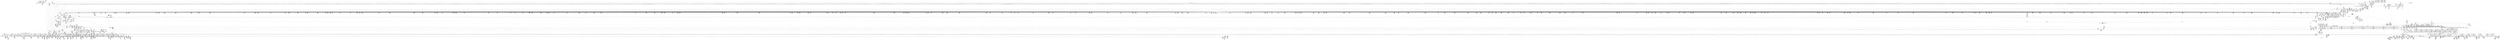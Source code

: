 digraph {
	CE0x3c284b0 [shape=record,shape=Mrecord,label="{CE0x3c284b0|may_create:_if.then29}"]
	CE0x3bf8bd0 [shape=record,shape=Mrecord,label="{CE0x3bf8bd0|i64*_getelementptr_inbounds_(_18_x_i64_,_18_x_i64_*___llvm_gcov_ctr110,_i64_0,_i64_17)|*Constant*|*SummSource*}"]
	CE0x3d43140 [shape=record,shape=Mrecord,label="{CE0x3d43140|may_create:_tmp63|security/selinux/hooks.c,1739|*SummSource*}"]
	CE0x3d27c70 [shape=record,shape=Mrecord,label="{CE0x3d27c70|VOIDTB_TE:_CE_80,88_|*MultipleSource*|security/selinux/hooks.c,1730|Function::selinux_inode_mknod&Arg::dentry::|Function::may_create&Arg::dentry::}"]
	CE0x3be8410 [shape=record,shape=Mrecord,label="{CE0x3be8410|may_create:_tmp15|security/selinux/hooks.c,1706|*SummSink*}"]
	CE0x3c93300 [shape=record,shape=Mrecord,label="{CE0x3c93300|VOIDTB_TE:_CE_306,307_}"]
	CE0x3c27c90 [shape=record,shape=Mrecord,label="{CE0x3c27c90|may_create:_tmp5|security/selinux/hooks.c,1706|*SummSink*}"]
	CE0x3d41aa0 [shape=record,shape=Mrecord,label="{CE0x3d41aa0|may_create:_tmp61|security/selinux/hooks.c,1737|*SummSource*}"]
	CE0x3ceb910 [shape=record,shape=Mrecord,label="{CE0x3ceb910|272:_i8*,_:_CRE_1373,1374_}"]
	CE0x3cfcb20 [shape=record,shape=Mrecord,label="{CE0x3cfcb20|28:_i32,_:_CRE_48,49_}"]
	CE0x3c4cda0 [shape=record,shape=Mrecord,label="{CE0x3c4cda0|40:_%struct.super_block*,_56:_i8*,_:_CRE_344,352_|*MultipleSource*|Function::selinux_inode_mknod&Arg::dir::|Function::may_create&Arg::dir::|security/selinux/hooks.c,1713}"]
	CE0x3c06f70 [shape=record,shape=Mrecord,label="{CE0x3c06f70|inode_mode_to_security_class:_tmp1|*SummSink*}"]
	CE0x3d250c0 [shape=record,shape=Mrecord,label="{CE0x3d250c0|may_create:_tmp44|security/selinux/hooks.c,1728}"]
	CE0x3c9ed70 [shape=record,shape=Mrecord,label="{CE0x3c9ed70|272:_i8*,_:_CRE_1267,1268_}"]
	CE0x3c14d80 [shape=record,shape=Mrecord,label="{CE0x3c14d80|may_create:_return|*SummSink*}"]
	CE0x3be90d0 [shape=record,shape=Mrecord,label="{CE0x3be90d0|i64*_getelementptr_inbounds_(_2_x_i64_,_2_x_i64_*___llvm_gcov_ctr226,_i64_0,_i64_1)|*Constant*}"]
	CE0x3bfb510 [shape=record,shape=Mrecord,label="{CE0x3bfb510|inode_mode_to_security_class:_tmp4|security/selinux/hooks.c,1143|*SummSink*}"]
	CE0x3c2d480 [shape=record,shape=Mrecord,label="{CE0x3c2d480|40:_%struct.super_block*,_56:_i8*,_:_CRE_512,520_|*MultipleSource*|Function::selinux_inode_mknod&Arg::dir::|Function::may_create&Arg::dir::|security/selinux/hooks.c,1713}"]
	CE0x3d40690 [shape=record,shape=Mrecord,label="{CE0x3d40690|may_create:_tmp59|security/selinux/hooks.c,1736|*SummSource*}"]
	CE0x3c684e0 [shape=record,shape=Mrecord,label="{CE0x3c684e0|40:_%struct.super_block*,_56:_i8*,_:_CRE_64,72_|*MultipleSource*|Function::selinux_inode_mknod&Arg::dir::|Function::may_create&Arg::dir::|security/selinux/hooks.c,1713}"]
	CE0x3d3f6c0 [shape=record,shape=Mrecord,label="{CE0x3d3f6c0|may_create:_tmp56|security/selinux/hooks.c,1736|*SummSource*}"]
	CE0x3c11810 [shape=record,shape=Mrecord,label="{CE0x3c11810|may_create:_i_security|security/selinux/hooks.c,1713|*SummSource*}"]
	CE0x3c4ae50 [shape=record,shape=Mrecord,label="{CE0x3c4ae50|40:_%struct.super_block*,_56:_i8*,_:_CRE_292,293_}"]
	CE0x3d01c60 [shape=record,shape=Mrecord,label="{CE0x3d01c60|28:_i32,_:_CRE_152,160_|*MultipleSource*|*LoadInst*|security/selinux/hooks.c,1713|security/selinux/hooks.c,1713|security/selinux/hooks.c,1722}"]
	CE0x3d16c00 [shape=record,shape=Mrecord,label="{CE0x3d16c00|i32_5|*Constant*|*SummSink*}"]
	CE0x3c80060 [shape=record,shape=Mrecord,label="{CE0x3c80060|40:_%struct.super_block*,_56:_i8*,_:_CRE_899,900_}"]
	CE0x3c4e860 [shape=record,shape=Mrecord,label="{CE0x3c4e860|40:_%struct.super_block*,_56:_i8*,_:_CRE_448,456_|*MultipleSource*|Function::selinux_inode_mknod&Arg::dir::|Function::may_create&Arg::dir::|security/selinux/hooks.c,1713}"]
	CE0x3c8eda0 [shape=record,shape=Mrecord,label="{CE0x3c8eda0|272:_i8*,_:_CRE_312,320_|*MultipleSource*|*LoadInst*|security/selinux/hooks.c,1714|security/selinux/hooks.c,1714}"]
	CE0x3c67d30 [shape=record,shape=Mrecord,label="{CE0x3c67d30|40:_%struct.super_block*,_56:_i8*,_:_CRE_12,16_|*MultipleSource*|Function::selinux_inode_mknod&Arg::dir::|Function::may_create&Arg::dir::|security/selinux/hooks.c,1713}"]
	CE0x3c36c70 [shape=record,shape=Mrecord,label="{CE0x3c36c70|i64**_getelementptr_inbounds_(_8_x_i64*_,_8_x_i64*_*___llvm_gcda_edge_table111,_i64_0,_i64_5)|*Constant*}"]
	CE0x3c4af90 [shape=record,shape=Mrecord,label="{CE0x3c4af90|40:_%struct.super_block*,_56:_i8*,_:_CRE_293,294_}"]
	CE0x3d00d40 [shape=record,shape=Mrecord,label="{CE0x3d00d40|28:_i32,_:_CRE_112,113_}"]
	CE0x3c8f140 [shape=record,shape=Mrecord,label="{CE0x3c8f140|272:_i8*,_:_CRE_328,336_|*MultipleSource*|*LoadInst*|security/selinux/hooks.c,1714|security/selinux/hooks.c,1714}"]
	CE0x3c02d00 [shape=record,shape=Mrecord,label="{CE0x3c02d00|i16_11|*Constant*|*SummSource*}"]
	CE0x3c6bb40 [shape=record,shape=Mrecord,label="{CE0x3c6bb40|272:_i8*,_:_CRE_431,432_}"]
	CE0x3d16490 [shape=record,shape=Mrecord,label="{CE0x3d16490|may_create:_tmp40|security/selinux/hooks.c,1728|*SummSource*}"]
	CE0x3cf3eb0 [shape=record,shape=Mrecord,label="{CE0x3cf3eb0|272:_i8*,_:_CRE_1856,1864_|*MultipleSource*|*LoadInst*|security/selinux/hooks.c,1714|security/selinux/hooks.c,1714}"]
	CE0x3c942f0 [shape=record,shape=Mrecord,label="{CE0x3c942f0|may_create:_call22|security/selinux/hooks.c,1729}"]
	CE0x3d4c1e0 [shape=record,shape=Mrecord,label="{CE0x3d4c1e0|__llvm_gcov_indirect_counter_increment:_bb4}"]
	CE0x3bd7a40 [shape=record,shape=Mrecord,label="{CE0x3bd7a40|may_create:_dentry|Function::may_create&Arg::dentry::|*SummSink*}"]
	CE0x3d2eb60 [shape=record,shape=Mrecord,label="{CE0x3d2eb60|VOIDTB_TE:_CE_191,192_}"]
	CE0x3c8d480 [shape=record,shape=Mrecord,label="{CE0x3c8d480|272:_i8*,_:_CRE_200,204_|*MultipleSource*|*LoadInst*|security/selinux/hooks.c,1714|security/selinux/hooks.c,1714}"]
	CE0x3c32930 [shape=record,shape=Mrecord,label="{CE0x3c32930|40:_%struct.super_block*,_56:_i8*,_:_CRE_154,155_}"]
	CE0x3c50a40 [shape=record,shape=Mrecord,label="{CE0x3c50a40|i64_14|*Constant*|*SummSink*}"]
	CE0x3c35f80 [shape=record,shape=Mrecord,label="{CE0x3c35f80|_call_void___llvm_gcov_indirect_counter_increment(i32*___llvm_gcov_global_state_pred112,_i64**_getelementptr_inbounds_(_8_x_i64*_,_8_x_i64*_*___llvm_gcda_edge_table111,_i64_0,_i64_5)),_!dbg_!27720|security/selinux/hooks.c,1149}"]
	CE0x3c6b920 [shape=record,shape=Mrecord,label="{CE0x3c6b920|272:_i8*,_:_CRE_429,430_}"]
	CE0x3c0b180 [shape=record,shape=Mrecord,label="{CE0x3c0b180|i64*_getelementptr_inbounds_(_26_x_i64_,_26_x_i64_*___llvm_gcov_ctr217,_i64_0,_i64_1)|*Constant*}"]
	CE0x3c567f0 [shape=record,shape=Mrecord,label="{CE0x3c567f0|40:_%struct.super_block*,_56:_i8*,_:_CRE_271,272_}"]
	CE0x3c53030 [shape=record,shape=Mrecord,label="{CE0x3c53030|40:_%struct.super_block*,_56:_i8*,_:_CRE_203,204_}"]
	CE0x3d3cff0 [shape=record,shape=Mrecord,label="{CE0x3d3cff0|may_create:_tmp47|security/selinux/hooks.c,1731}"]
	CE0x3c90070 [shape=record,shape=Mrecord,label="{CE0x3c90070|272:_i8*,_:_CRE_446,447_}"]
	CE0x3cef570 [shape=record,shape=Mrecord,label="{CE0x3cef570|272:_i8*,_:_CRE_1653,1654_}"]
	CE0x3c2e240 [shape=record,shape=Mrecord,label="{CE0x3c2e240|40:_%struct.super_block*,_56:_i8*,_:_CRE_552,553_}"]
	CE0x3c398b0 [shape=record,shape=Mrecord,label="{CE0x3c398b0|i64*_getelementptr_inbounds_(_18_x_i64_,_18_x_i64_*___llvm_gcov_ctr110,_i64_0,_i64_14)|*Constant*|*SummSink*}"]
	CE0x3c3deb0 [shape=record,shape=Mrecord,label="{CE0x3c3deb0|40:_%struct.super_block*,_56:_i8*,_:_CRE_598,599_}"]
	CE0x3c9d830 [shape=record,shape=Mrecord,label="{CE0x3c9d830|272:_i8*,_:_CRE_1247,1248_}"]
	CE0x3c0c680 [shape=record,shape=Mrecord,label="{CE0x3c0c680|i64**_getelementptr_inbounds_(_8_x_i64*_,_8_x_i64*_*___llvm_gcda_edge_table111,_i64_0,_i64_3)|*Constant*|*SummSource*}"]
	CE0x3d44f20 [shape=record,shape=Mrecord,label="{CE0x3d44f20|__llvm_gcov_indirect_counter_increment:_tmp5|*SummSource*}"]
	CE0x3c7fb60 [shape=record,shape=Mrecord,label="{CE0x3c7fb60|40:_%struct.super_block*,_56:_i8*,_:_CRE_895,896_}"]
	CE0x3d4bbe0 [shape=record,shape=Mrecord,label="{CE0x3d4bbe0|__llvm_gcov_indirect_counter_increment:_bb}"]
	CE0x3d013a0 [shape=record,shape=Mrecord,label="{CE0x3d013a0|28:_i32,_:_CRE_118,119_}"]
	CE0x3c029c0 [shape=record,shape=Mrecord,label="{CE0x3c029c0|i16_12|*Constant*}"]
	CE0x3c9ec60 [shape=record,shape=Mrecord,label="{CE0x3c9ec60|272:_i8*,_:_CRE_1266,1267_}"]
	CE0x3d2e3f0 [shape=record,shape=Mrecord,label="{CE0x3d2e3f0|VOIDTB_TE:_CE_184,185_}"]
	CE0x3c33bf0 [shape=record,shape=Mrecord,label="{CE0x3c33bf0|40:_%struct.super_block*,_56:_i8*,_:_CRE_169,170_}"]
	CE0x3d2f820 [shape=record,shape=Mrecord,label="{CE0x3d2f820|VOIDTB_TE:_CE_203,204_}"]
	CE0x3d28af0 [shape=record,shape=Mrecord,label="{CE0x3d28af0|VOIDTB_TE:_CE_96,104_|*MultipleSource*|security/selinux/hooks.c,1730|Function::selinux_inode_mknod&Arg::dentry::|Function::may_create&Arg::dentry::}"]
	CE0x3cf1220 [shape=record,shape=Mrecord,label="{CE0x3cf1220|272:_i8*,_:_CRE_1680,1681_}"]
	CE0x3c3c0f0 [shape=record,shape=Mrecord,label="{CE0x3c3c0f0|inode_mode_to_security_class:_tmp14|security/selinux/hooks.c,1153|*SummSource*}"]
	CE0x3c56bb0 [shape=record,shape=Mrecord,label="{CE0x3c56bb0|40:_%struct.super_block*,_56:_i8*,_:_CRE_274,275_}"]
	CE0x3c5b0b0 [shape=record,shape=Mrecord,label="{CE0x3c5b0b0|__llvm_gcov_indirect_counter_increment:_counter|*SummSink*}"]
	CE0x3c820e0 [shape=record,shape=Mrecord,label="{CE0x3c820e0|40:_%struct.super_block*,_56:_i8*,_:_CRE_925,926_}"]
	CE0x3d2ced0 [shape=record,shape=Mrecord,label="{CE0x3d2ced0|may_create:_tobool19|security/selinux/hooks.c,1728}"]
	CE0x3c2e480 [shape=record,shape=Mrecord,label="{CE0x3c2e480|40:_%struct.super_block*,_56:_i8*,_:_CRE_553,554_}"]
	CE0x3ceecf0 [shape=record,shape=Mrecord,label="{CE0x3ceecf0|272:_i8*,_:_CRE_1645,1646_}"]
	CE0x3d2ad90 [shape=record,shape=Mrecord,label="{CE0x3d2ad90|VOIDTB_TE:_CE_165,166_}"]
	CE0x3cfbf80 [shape=record,shape=Mrecord,label="{CE0x3cfbf80|28:_i32,_:_CRE_20,21_}"]
	CE0x3c88210 [shape=record,shape=Mrecord,label="{CE0x3c88210|272:_i8*,_:_CRE_586,587_}"]
	CE0x3c8c600 [shape=record,shape=Mrecord,label="{CE0x3c8c600|272:_i8*,_:_CRE_132,136_|*MultipleSource*|*LoadInst*|security/selinux/hooks.c,1714|security/selinux/hooks.c,1714}"]
	CE0x3d285d0 [shape=record,shape=Mrecord,label="{CE0x3d285d0|VOIDTB_TE:_CE_91,92_}"]
	CE0x3d0ed20 [shape=record,shape=Mrecord,label="{CE0x3d0ed20|avc_has_perm:_tclass|Function::avc_has_perm&Arg::tclass::|*SummSink*}"]
	CE0x3be6c30 [shape=record,shape=Mrecord,label="{CE0x3be6c30|COLLAPSED:_GCMRE___llvm_gcov_ctr98_internal_global_2_x_i64_zeroinitializer:_elem_0:default:}"]
	CE0x3c9aaf0 [shape=record,shape=Mrecord,label="{CE0x3c9aaf0|272:_i8*,_:_CRE_880,896_|*MultipleSource*|*LoadInst*|security/selinux/hooks.c,1714|security/selinux/hooks.c,1714}"]
	CE0x3cf09a0 [shape=record,shape=Mrecord,label="{CE0x3cf09a0|272:_i8*,_:_CRE_1672,1673_}"]
	CE0x3cf3200 [shape=record,shape=Mrecord,label="{CE0x3cf3200|272:_i8*,_:_CRE_1800,1804_|*MultipleSource*|*LoadInst*|security/selinux/hooks.c,1714|security/selinux/hooks.c,1714}"]
	CE0x3c92590 [shape=record,shape=Mrecord,label="{CE0x3c92590|may_create:_tmp24|*LoadInst*|security/selinux/hooks.c,1714|*SummSink*}"]
	CE0x3c30570 [shape=record,shape=Mrecord,label="{CE0x3c30570|40:_%struct.super_block*,_56:_i8*,_:_CRE_578,579_}"]
	CE0x3bd7400 [shape=record,shape=Mrecord,label="{CE0x3bd7400|selinux_inode_mknod:_dentry|Function::selinux_inode_mknod&Arg::dentry::|*SummSource*}"]
	CE0x3c6df90 [shape=record,shape=Mrecord,label="{CE0x3c6df90|i32_1706|*Constant*|*SummSource*}"]
	CE0x3c2d6c0 [shape=record,shape=Mrecord,label="{CE0x3c2d6c0|40:_%struct.super_block*,_56:_i8*,_:_CRE_520,528_|*MultipleSource*|Function::selinux_inode_mknod&Arg::dir::|Function::may_create&Arg::dir::|security/selinux/hooks.c,1713}"]
	CE0x3c3d730 [shape=record,shape=Mrecord,label="{CE0x3c3d730|i32_8|*Constant*|*SummSink*}"]
	CE0x3cf5210 [shape=record,shape=Mrecord,label="{CE0x3cf5210|272:_i8*,_:_CRE_1920,1928_|*MultipleSource*|*LoadInst*|security/selinux/hooks.c,1714|security/selinux/hooks.c,1714}"]
	CE0x3bf63b0 [shape=record,shape=Mrecord,label="{CE0x3bf63b0|i64*_getelementptr_inbounds_(_2_x_i64_,_2_x_i64_*___llvm_gcov_ctr226,_i64_0,_i64_1)|*Constant*|*SummSink*}"]
	CE0x3cfb9c0 [shape=record,shape=Mrecord,label="{CE0x3cfb9c0|28:_i32,_:_CRE_13,14_}"]
	CE0x3c4b210 [shape=record,shape=Mrecord,label="{CE0x3c4b210|40:_%struct.super_block*,_56:_i8*,_:_CRE_295,296_}"]
	CE0x3cfb530 [shape=record,shape=Mrecord,label="{CE0x3cfb530|28:_i32,_:_CRE_9,10_}"]
	CE0x3cea4e0 [shape=record,shape=Mrecord,label="{CE0x3cea4e0|272:_i8*,_:_CRE_1354,1355_}"]
	CE0x3cf0cd0 [shape=record,shape=Mrecord,label="{CE0x3cf0cd0|272:_i8*,_:_CRE_1675,1676_}"]
	CE0x3c3a790 [shape=record,shape=Mrecord,label="{CE0x3c3a790|get_current:_entry|*SummSource*}"]
	CE0x3d03b60 [shape=record,shape=Mrecord,label="{CE0x3d03b60|i64_11|*Constant*|*SummSink*}"]
	CE0x3c3d2b0 [shape=record,shape=Mrecord,label="{CE0x3c3d2b0|_call_void___llvm_gcov_indirect_counter_increment(i32*___llvm_gcov_global_state_pred112,_i64**_getelementptr_inbounds_(_8_x_i64*_,_8_x_i64*_*___llvm_gcda_edge_table111,_i64_0,_i64_0)),_!dbg_!27723|security/selinux/hooks.c,1157|*SummSource*}"]
	CE0x3c2a600 [shape=record,shape=Mrecord,label="{CE0x3c2a600|i64*_getelementptr_inbounds_(_26_x_i64_,_26_x_i64_*___llvm_gcov_ctr217,_i64_0,_i64_6)|*Constant*|*SummSink*}"]
	CE0x3d3d780 [shape=record,shape=Mrecord,label="{CE0x3d3d780|may_create:_tmp48|security/selinux/hooks.c,1731|*SummSink*}"]
	CE0x3c042f0 [shape=record,shape=Mrecord,label="{CE0x3c042f0|inode_mode_to_security_class:_tmp4|security/selinux/hooks.c,1143}"]
	CE0x3d24d10 [shape=record,shape=Mrecord,label="{CE0x3d24d10|may_create:_tmp43|security/selinux/hooks.c,1728|*SummSource*}"]
	CE0x3bf2160 [shape=record,shape=Mrecord,label="{CE0x3bf2160|selinux_inode_mknod:_dir|Function::selinux_inode_mknod&Arg::dir::|*SummSource*}"]
	CE0x3c81460 [shape=record,shape=Mrecord,label="{CE0x3c81460|40:_%struct.super_block*,_56:_i8*,_:_CRE_915,916_}"]
	CE0x3d16600 [shape=record,shape=Mrecord,label="{CE0x3d16600|may_create:_tmp40|security/selinux/hooks.c,1728|*SummSink*}"]
	CE0x3d43900 [shape=record,shape=Mrecord,label="{CE0x3d43900|may_create:_tmp64|security/selinux/hooks.c,1739}"]
	CE0x3ceba20 [shape=record,shape=Mrecord,label="{CE0x3ceba20|272:_i8*,_:_CRE_1374,1375_}"]
	CE0x3d01e60 [shape=record,shape=Mrecord,label="{CE0x3d01e60|28:_i32,_:_CRE_160,168_|*MultipleSource*|*LoadInst*|security/selinux/hooks.c,1713|security/selinux/hooks.c,1713|security/selinux/hooks.c,1722}"]
	CE0x3d2dfb0 [shape=record,shape=Mrecord,label="{CE0x3d2dfb0|VOIDTB_TE:_CE_180,181_}"]
	CE0x3d4afb0 [shape=record,shape=Mrecord,label="{CE0x3d4afb0|may_create:_tmp67|security/selinux/hooks.c,1742}"]
	CE0x3c048d0 [shape=record,shape=Mrecord,label="{CE0x3c048d0|i64**_getelementptr_inbounds_(_8_x_i64*_,_8_x_i64*_*___llvm_gcda_edge_table111,_i64_0,_i64_2)|*Constant*}"]
	CE0x3d0fd50 [shape=record,shape=Mrecord,label="{CE0x3d0fd50|i32_(i32,_i32,_i16,_i32,_%struct.common_audit_data*)*_bitcast_(i32_(i32,_i32,_i16,_i32,_%struct.common_audit_data.495*)*_avc_has_perm_to_i32_(i32,_i32,_i16,_i32,_%struct.common_audit_data*)*)|*Constant*|*SummSink*}"]
	CE0x3c29b50 [shape=record,shape=Mrecord,label="{CE0x3c29b50|__llvm_gcov_indirect_counter_increment:_tmp}"]
	CE0x3c09d50 [shape=record,shape=Mrecord,label="{CE0x3c09d50|inode_mode_to_security_class:_tmp8|security/selinux/hooks.c,1147|*SummSource*}"]
	"CONST[source:0(mediator),value:2(dynamic)][purpose:{subject}]"
	CE0x3cf3b10 [shape=record,shape=Mrecord,label="{CE0x3cf3b10|272:_i8*,_:_CRE_1840,1848_|*MultipleSource*|*LoadInst*|security/selinux/hooks.c,1714|security/selinux/hooks.c,1714}"]
	CE0x3bf9da0 [shape=record,shape=Mrecord,label="{CE0x3bf9da0|i64**_getelementptr_inbounds_(_8_x_i64*_,_8_x_i64*_*___llvm_gcda_edge_table111,_i64_0,_i64_0)|*Constant*}"]
	CE0x3c3b550 [shape=record,shape=Mrecord,label="{CE0x3c3b550|inode_mode_to_security_class:_tmp14|security/selinux/hooks.c,1153}"]
	CE0x3bfa740 [shape=record,shape=Mrecord,label="{CE0x3bfa740|inode_mode_to_security_class:_tmp17|security/selinux/hooks.c,1157|*SummSink*}"]
	CE0x3d2bd40 [shape=record,shape=Mrecord,label="{CE0x3d2bd40|VOIDTB_TE:_CE_8,12_|*MultipleSource*|security/selinux/hooks.c,1730|Function::selinux_inode_mknod&Arg::dentry::|Function::may_create&Arg::dentry::}"]
	CE0x3c89a80 [shape=record,shape=Mrecord,label="{CE0x3c89a80|272:_i8*,_:_CRE_609,610_}"]
	CE0x3d49dc0 [shape=record,shape=Mrecord,label="{CE0x3d49dc0|i32_128|*Constant*}"]
	CE0x3c35ba0 [shape=record,shape=Mrecord,label="{CE0x3c35ba0|inode_mode_to_security_class:_tmp9|security/selinux/hooks.c,1147|*SummSource*}"]
	CE0x3c65db0 [shape=record,shape=Mrecord,label="{CE0x3c65db0|may_create:_security|security/selinux/hooks.c,1706|*SummSource*}"]
	CE0x3d2ca80 [shape=record,shape=Mrecord,label="{CE0x3d2ca80|may_create:_and|security/selinux/hooks.c,1728}"]
	CE0x3c83d70 [shape=record,shape=Mrecord,label="{CE0x3c83d70|40:_%struct.super_block*,_56:_i8*,_:_CRE_979,980_}"]
	CE0x3c0d800 [shape=record,shape=Mrecord,label="{CE0x3c0d800|inode_mode_to_security_class:_tmp7|security/selinux/hooks.c,1145}"]
	CE0x3d4aab0 [shape=record,shape=Mrecord,label="{CE0x3d4aab0|i64*_getelementptr_inbounds_(_26_x_i64_,_26_x_i64_*___llvm_gcov_ctr217,_i64_0,_i64_25)|*Constant*|*SummSource*}"]
	CE0x3d0e430 [shape=record,shape=Mrecord,label="{CE0x3d0e430|avc_has_perm:_ssid|Function::avc_has_perm&Arg::ssid::|*SummSink*}"]
	CE0x3bebed0 [shape=record,shape=Mrecord,label="{CE0x3bebed0|may_create:_tmp6|security/selinux/hooks.c,1706|*SummSource*}"]
	CE0x3cef240 [shape=record,shape=Mrecord,label="{CE0x3cef240|272:_i8*,_:_CRE_1650,1651_}"]
	CE0x3bf1ab0 [shape=record,shape=Mrecord,label="{CE0x3bf1ab0|GLOBAL:_may_create|*Constant*|*SummSink*}"]
	CE0x3bf0ce0 [shape=record,shape=Mrecord,label="{CE0x3bf0ce0|COLLAPSED:_GCMRE___llvm_gcov_ctr226_internal_global_2_x_i64_zeroinitializer:_elem_0:default:}"]
	CE0x3c397c0 [shape=record,shape=Mrecord,label="{CE0x3c397c0|i64*_getelementptr_inbounds_(_18_x_i64_,_18_x_i64_*___llvm_gcov_ctr110,_i64_0,_i64_14)|*Constant*|*SummSource*}"]
	CE0x3c9acc0 [shape=record,shape=Mrecord,label="{CE0x3c9acc0|272:_i8*,_:_CRE_896,1208_|*MultipleSource*|*LoadInst*|security/selinux/hooks.c,1714|security/selinux/hooks.c,1714}"]
	CE0x3c0e7d0 [shape=record,shape=Mrecord,label="{CE0x3c0e7d0|may_create:_tmp3|*SummSource*}"]
	CE0x3d428b0 [shape=record,shape=Mrecord,label="{CE0x3d428b0|i64*_getelementptr_inbounds_(_26_x_i64_,_26_x_i64_*___llvm_gcov_ctr217,_i64_0,_i64_24)|*Constant*|*SummSink*}"]
	CE0x3be3fc0 [shape=record,shape=Mrecord,label="{CE0x3be3fc0|__llvm_gcov_indirect_counter_increment:_predecessor|Function::__llvm_gcov_indirect_counter_increment&Arg::predecessor::|*SummSource*}"]
	CE0x3c49cd0 [shape=record,shape=Mrecord,label="{CE0x3c49cd0|40:_%struct.super_block*,_56:_i8*,_:_CRE_278,279_}"]
	CE0x3c117a0 [shape=record,shape=Mrecord,label="{CE0x3c117a0|may_create:_cred|security/selinux/hooks.c,1706}"]
	CE0x3c3f670 [shape=record,shape=Mrecord,label="{CE0x3c3f670|40:_%struct.super_block*,_56:_i8*,_:_CRE_617,618_}"]
	CE0x3c30e30 [shape=record,shape=Mrecord,label="{CE0x3c30e30|40:_%struct.super_block*,_56:_i8*,_:_CRE_585,586_}"]
	CE0x3c02f90 [shape=record,shape=Mrecord,label="{CE0x3c02f90|inode_mode_to_security_class:_retval.0|*SummSource*}"]
	CE0x3d28d90 [shape=record,shape=Mrecord,label="{CE0x3d28d90|VOIDTB_TE:_CE_144,145_}"]
	CE0x3d40e00 [shape=record,shape=Mrecord,label="{CE0x3d40e00|i64*_getelementptr_inbounds_(_26_x_i64_,_26_x_i64_*___llvm_gcov_ctr217,_i64_0,_i64_23)|*Constant*}"]
	CE0x3c0ccd0 [shape=record,shape=Mrecord,label="{CE0x3c0ccd0|i64_3|*Constant*|*SummSource*}"]
	CE0x3c8fa10 [shape=record,shape=Mrecord,label="{CE0x3c8fa10|272:_i8*,_:_CRE_440,441_}"]
	CE0x3d49f00 [shape=record,shape=Mrecord,label="{CE0x3d49f00|i32_128|*Constant*|*SummSink*}"]
	CE0x3c14a80 [shape=record,shape=Mrecord,label="{CE0x3c14a80|i32_24576|*Constant*|*SummSink*}"]
	CE0x3cef680 [shape=record,shape=Mrecord,label="{CE0x3cef680|272:_i8*,_:_CRE_1654,1655_}"]
	CE0x3c690b0 [shape=record,shape=Mrecord,label="{CE0x3c690b0|40:_%struct.super_block*,_56:_i8*,_:_CRE_112,120_|*MultipleSource*|Function::selinux_inode_mknod&Arg::dir::|Function::may_create&Arg::dir::|security/selinux/hooks.c,1713}"]
	CE0x3bec3a0 [shape=record,shape=Mrecord,label="{CE0x3bec3a0|inode_mode_to_security_class:_sw.bb5|*SummSink*}"]
	CE0x3c35130 [shape=record,shape=Mrecord,label="{CE0x3c35130|40:_%struct.super_block*,_56:_i8*,_:_CRE_186,187_}"]
	CE0x3cf6c50 [shape=record,shape=Mrecord,label="{CE0x3cf6c50|0:_i8,_8:_%struct.dentry*,_24:_%struct.selinux_audit_data*,_:_SCMRE_0,1_|*MultipleSource*|security/selinux/hooks.c, 1710|security/selinux/hooks.c,1719}"]
	CE0x3d40360 [shape=record,shape=Mrecord,label="{CE0x3d40360|may_create:_tmp58|security/selinux/hooks.c,1736|*SummSink*}"]
	CE0x3cfd390 [shape=record,shape=Mrecord,label="{CE0x3cfd390|28:_i32,_:_CRE_55,56_}"]
	CE0x3d00900 [shape=record,shape=Mrecord,label="{CE0x3d00900|28:_i32,_:_CRE_108,109_}"]
	CE0x3c2ac90 [shape=record,shape=Mrecord,label="{CE0x3c2ac90|may_create:_tmp8|security/selinux/hooks.c,1706|*SummSource*}"]
	CE0x3cfdf30 [shape=record,shape=Mrecord,label="{CE0x3cfdf30|28:_i32,_:_CRE_67,68_}"]
	CE0x3cfe130 [shape=record,shape=Mrecord,label="{CE0x3cfe130|28:_i32,_:_CRE_69,70_}"]
	CE0x3cf9250 [shape=record,shape=Mrecord,label="{CE0x3cf9250|i8_10|*Constant*}"]
	CE0x3c33fb0 [shape=record,shape=Mrecord,label="{CE0x3c33fb0|40:_%struct.super_block*,_56:_i8*,_:_CRE_172,173_}"]
	CE0x3c9a010 [shape=record,shape=Mrecord,label="{CE0x3c9a010|272:_i8*,_:_CRE_680,696_|*MultipleSource*|*LoadInst*|security/selinux/hooks.c,1714|security/selinux/hooks.c,1714}"]
	CE0x3cceaf0 [shape=record,shape=Mrecord,label="{CE0x3cceaf0|get_current:_tmp2|*SummSink*}"]
	CE0x3c80920 [shape=record,shape=Mrecord,label="{CE0x3c80920|40:_%struct.super_block*,_56:_i8*,_:_CRE_906,907_}"]
	CE0x3c50d70 [shape=record,shape=Mrecord,label="{CE0x3c50d70|may_create:_tmp37|security/selinux/hooks.c,1728|*SummSink*}"]
	CE0x3c2f030 [shape=record,shape=Mrecord,label="{CE0x3c2f030|40:_%struct.super_block*,_56:_i8*,_:_CRE_561,562_}"]
	CE0x3d01290 [shape=record,shape=Mrecord,label="{CE0x3d01290|28:_i32,_:_CRE_117,118_}"]
	CE0x3c450b0 [shape=record,shape=Mrecord,label="{CE0x3c450b0|40:_%struct.super_block*,_56:_i8*,_:_CRE_877,878_}"]
	CE0x3c966c0 [shape=record,shape=Mrecord,label="{CE0x3c966c0|272:_i8*,_:_CRE_336,344_|*MultipleSource*|*LoadInst*|security/selinux/hooks.c,1714|security/selinux/hooks.c,1714}"]
	CE0x3c7eee0 [shape=record,shape=Mrecord,label="{CE0x3c7eee0|40:_%struct.super_block*,_56:_i8*,_:_CRE_885,886_}"]
	CE0x3c8f7f0 [shape=record,shape=Mrecord,label="{CE0x3c8f7f0|272:_i8*,_:_CRE_438,439_}"]
	CE0x3d3b890 [shape=record,shape=Mrecord,label="{CE0x3d3b890|may_create:_call27|security/selinux/hooks.c,1735|*SummSource*}"]
	CE0x3bed2c0 [shape=record,shape=Mrecord,label="{CE0x3bed2c0|inode_mode_to_security_class:_tmp3|security/selinux/hooks.c,1141}"]
	CE0x3d10b60 [shape=record,shape=Mrecord,label="{CE0x3d10b60|may_create:_tmp35|security/selinux/hooks.c,1726|*SummSink*}"]
	CE0x3c89ca0 [shape=record,shape=Mrecord,label="{CE0x3c89ca0|272:_i8*,_:_CRE_611,612_}"]
	CE0x3c15d60 [shape=record,shape=Mrecord,label="{CE0x3c15d60|may_create:_if.end26}"]
	CE0x3c33830 [shape=record,shape=Mrecord,label="{CE0x3c33830|40:_%struct.super_block*,_56:_i8*,_:_CRE_166,167_}"]
	CE0x3cfd630 [shape=record,shape=Mrecord,label="{CE0x3cfd630|28:_i32,_:_CRE_58,59_}"]
	CE0x3ce83f0 [shape=record,shape=Mrecord,label="{CE0x3ce83f0|272:_i8*,_:_CRE_1323,1324_}"]
	CE0x3c87440 [shape=record,shape=Mrecord,label="{CE0x3c87440|272:_i8*,_:_CRE_573,574_}"]
	CE0x3c42100 [shape=record,shape=Mrecord,label="{CE0x3c42100|40:_%struct.super_block*,_56:_i8*,_:_CRE_752,756_|*MultipleSource*|Function::selinux_inode_mknod&Arg::dir::|Function::may_create&Arg::dir::|security/selinux/hooks.c,1713}"]
	CE0x3c849b0 [shape=record,shape=Mrecord,label="{CE0x3c849b0|may_create:_tmp22|*LoadInst*|security/selinux/hooks.c,1713}"]
	CE0x3c34ff0 [shape=record,shape=Mrecord,label="{CE0x3c34ff0|40:_%struct.super_block*,_56:_i8*,_:_CRE_185,186_}"]
	CE0x3ce92d0 [shape=record,shape=Mrecord,label="{CE0x3ce92d0|272:_i8*,_:_CRE_1337,1338_}"]
	CE0x3c164f0 [shape=record,shape=Mrecord,label="{CE0x3c164f0|GLOBAL:___llvm_gcov_indirect_counter_increment|*Constant*}"]
	CE0x3cff430 [shape=record,shape=Mrecord,label="{CE0x3cff430|28:_i32,_:_CRE_88,89_}"]
	CE0x3c2c2f0 [shape=record,shape=Mrecord,label="{CE0x3c2c2f0|40:_%struct.super_block*,_56:_i8*,_:_CRE_481,482_}"]
	CE0x3bfc1a0 [shape=record,shape=Mrecord,label="{CE0x3bfc1a0|_call_void___llvm_gcov_indirect_counter_increment(i32*___llvm_gcov_global_state_pred112,_i64**_getelementptr_inbounds_(_8_x_i64*_,_8_x_i64*_*___llvm_gcda_edge_table111,_i64_0,_i64_3)),_!dbg_!27718|security/selinux/hooks.c,1145}"]
	CE0x3d41130 [shape=record,shape=Mrecord,label="{CE0x3d41130|i64*_getelementptr_inbounds_(_26_x_i64_,_26_x_i64_*___llvm_gcov_ctr217,_i64_0,_i64_23)|*Constant*|*SummSource*}"]
	CE0x3c695e0 [shape=record,shape=Mrecord,label="{CE0x3c695e0|40:_%struct.super_block*,_56:_i8*,_:_CRE_136,137_}"]
	CE0x3d2ed80 [shape=record,shape=Mrecord,label="{CE0x3d2ed80|VOIDTB_TE:_CE_193,194_}"]
	CE0x3cfe930 [shape=record,shape=Mrecord,label="{CE0x3cfe930|28:_i32,_:_CRE_77,78_}"]
	CE0x3c5af80 [shape=record,shape=Mrecord,label="{CE0x3c5af80|__llvm_gcov_indirect_counter_increment:_counter}"]
	CE0x3c5ae20 [shape=record,shape=Mrecord,label="{CE0x3c5ae20|i64*_null|*Constant*}"]
	CE0x3c81820 [shape=record,shape=Mrecord,label="{CE0x3c81820|40:_%struct.super_block*,_56:_i8*,_:_CRE_918,919_}"]
	CE0x3ccebc0 [shape=record,shape=Mrecord,label="{CE0x3ccebc0|get_current:_tmp4|./arch/x86/include/asm/current.h,14}"]
	CE0x3bd7c20 [shape=record,shape=Mrecord,label="{CE0x3bd7c20|may_create:_tclass|Function::may_create&Arg::tclass::}"]
	CE0x3c963e0 [shape=record,shape=Mrecord,label="{CE0x3c963e0|i64_17|*Constant*|*SummSink*}"]
	CE0x3ceee00 [shape=record,shape=Mrecord,label="{CE0x3ceee00|272:_i8*,_:_CRE_1646,1647_}"]
	CE0x3bd8320 [shape=record,shape=Mrecord,label="{CE0x3bd8320|i64**_getelementptr_inbounds_(_8_x_i64*_,_8_x_i64*_*___llvm_gcda_edge_table111,_i64_0,_i64_1)|*Constant*|*SummSink*}"]
	CE0x3c15ea0 [shape=record,shape=Mrecord,label="{CE0x3c15ea0|may_create:_if.end26|*SummSink*}"]
	CE0x3ca10a0 [shape=record,shape=Mrecord,label="{CE0x3ca10a0|272:_i8*,_:_CRE_1319,1320_}"]
	CE0x3c3d0f0 [shape=record,shape=Mrecord,label="{CE0x3c3d0f0|_call_void___llvm_gcov_indirect_counter_increment(i32*___llvm_gcov_global_state_pred112,_i64**_getelementptr_inbounds_(_8_x_i64*_,_8_x_i64*_*___llvm_gcda_edge_table111,_i64_0,_i64_0)),_!dbg_!27723|security/selinux/hooks.c,1157}"]
	CE0x3cff730 [shape=record,shape=Mrecord,label="{CE0x3cff730|28:_i32,_:_CRE_91,92_}"]
	CE0x3c32bb0 [shape=record,shape=Mrecord,label="{CE0x3c32bb0|40:_%struct.super_block*,_56:_i8*,_:_CRE_156,157_}"]
	CE0x3c189f0 [shape=record,shape=Mrecord,label="{CE0x3c189f0|may_create:_land.lhs.true2|*SummSink*}"]
	CE0x3c88430 [shape=record,shape=Mrecord,label="{CE0x3c88430|272:_i8*,_:_CRE_588,589_}"]
	CE0x3d411e0 [shape=record,shape=Mrecord,label="{CE0x3d411e0|i64*_getelementptr_inbounds_(_26_x_i64_,_26_x_i64_*___llvm_gcov_ctr217,_i64_0,_i64_23)|*Constant*|*SummSink*}"]
	CE0x3d2e2e0 [shape=record,shape=Mrecord,label="{CE0x3d2e2e0|VOIDTB_TE:_CE_183,184_}"]
	CE0x3c94ff0 [shape=record,shape=Mrecord,label="{CE0x3c94ff0|i64*_getelementptr_inbounds_(_26_x_i64_,_26_x_i64_*___llvm_gcov_ctr217,_i64_0,_i64_19)|*Constant*|*SummSource*}"]
	CE0x3d440c0 [shape=record,shape=Mrecord,label="{CE0x3d440c0|may_create:_sid31|security/selinux/hooks.c,1739|*SummSource*}"]
	CE0x3c95180 [shape=record,shape=Mrecord,label="{CE0x3c95180|may_create:_tmp52|security/selinux/hooks.c,1732|*SummSink*}"]
	CE0x3c981b0 [shape=record,shape=Mrecord,label="{CE0x3c981b0|may_create:_tmp23|security/selinux/hooks.c,1713|*SummSource*}"]
	CE0x3c9f810 [shape=record,shape=Mrecord,label="{CE0x3c9f810|272:_i8*,_:_CRE_1277,1278_}"]
	CE0x3d29ff0 [shape=record,shape=Mrecord,label="{CE0x3d29ff0|VOIDTB_TE:_CE_152,153_}"]
	CE0x3cf33d0 [shape=record,shape=Mrecord,label="{CE0x3cf33d0|272:_i8*,_:_CRE_1808,1816_|*MultipleSource*|*LoadInst*|security/selinux/hooks.c,1714|security/selinux/hooks.c,1714}"]
	CE0x3c30a70 [shape=record,shape=Mrecord,label="{CE0x3c30a70|40:_%struct.super_block*,_56:_i8*,_:_CRE_582,583_}"]
	CE0x3d291e0 [shape=record,shape=Mrecord,label="{CE0x3d291e0|VOIDTB_TE:_CE_146,147_}"]
	CE0x3c15b20 [shape=record,shape=Mrecord,label="{CE0x3c15b20|inode_mode_to_security_class:_sw.bb5}"]
	CE0x3c38a10 [shape=record,shape=Mrecord,label="{CE0x3c38a10|inode_mode_to_security_class:_tmp12|security/selinux/hooks.c,1151}"]
	CE0x3c02470 [shape=record,shape=Mrecord,label="{CE0x3c02470|i64_0|*Constant*}"]
	CE0x3c91f50 [shape=record,shape=Mrecord,label="{CE0x3c91f50|may_create:_i_sb|security/selinux/hooks.c,1714|*SummSource*}"]
	CE0x3d3a160 [shape=record,shape=Mrecord,label="{CE0x3d3a160|i64*_getelementptr_inbounds_(_26_x_i64_,_26_x_i64_*___llvm_gcov_ctr217,_i64_0,_i64_20)|*Constant*|*SummSink*}"]
	CE0x3c4d6a0 [shape=record,shape=Mrecord,label="{CE0x3c4d6a0|40:_%struct.super_block*,_56:_i8*,_:_CRE_384,388_|*MultipleSource*|Function::selinux_inode_mknod&Arg::dir::|Function::may_create&Arg::dir::|security/selinux/hooks.c,1713}"]
	CE0x3c3daf0 [shape=record,shape=Mrecord,label="{CE0x3c3daf0|40:_%struct.super_block*,_56:_i8*,_:_CRE_595,596_}"]
	CE0x3c93880 [shape=record,shape=Mrecord,label="{CE0x3c93880|VOIDTB_TE:_CE_310,311_}"]
	CE0x3c10850 [shape=record,shape=Mrecord,label="{CE0x3c10850|may_create:_tmp17|security/selinux/hooks.c,1706|*SummSource*}"]
	CE0x3cfff30 [shape=record,shape=Mrecord,label="{CE0x3cfff30|28:_i32,_:_CRE_99,100_}"]
	CE0x3d3b060 [shape=record,shape=Mrecord,label="{CE0x3d3b060|may_create:_tobool28|security/selinux/hooks.c,1736|*SummSink*}"]
	CE0x3d13ac0 [shape=record,shape=Mrecord,label="{CE0x3d13ac0|i64_13|*Constant*|*SummSink*}"]
	CE0x3ce9c60 [shape=record,shape=Mrecord,label="{CE0x3ce9c60|272:_i8*,_:_CRE_1346,1347_}"]
	CE0x3c13530 [shape=record,shape=Mrecord,label="{CE0x3c13530|may_create:_if.end25}"]
	CE0x3c12f10 [shape=record,shape=Mrecord,label="{CE0x3c12f10|may_create:_tmp17|security/selinux/hooks.c,1706}"]
	CE0x3cf3940 [shape=record,shape=Mrecord,label="{CE0x3cf3940|272:_i8*,_:_CRE_1832,1840_|*MultipleSource*|*LoadInst*|security/selinux/hooks.c,1714|security/selinux/hooks.c,1714}"]
	CE0x3ce9930 [shape=record,shape=Mrecord,label="{CE0x3ce9930|272:_i8*,_:_CRE_1343,1344_}"]
	CE0x3c987b0 [shape=record,shape=Mrecord,label="{CE0x3c987b0|may_create:_s_security|security/selinux/hooks.c,1714|*SummSource*}"]
	CE0x3c123c0 [shape=record,shape=Mrecord,label="{CE0x3c123c0|i32_22|*Constant*|*SummSource*}"]
	CE0x3d4bed0 [shape=record,shape=Mrecord,label="{CE0x3d4bed0|__llvm_gcov_indirect_counter_increment:_exit|*SummSource*}"]
	CE0x3d052a0 [shape=record,shape=Mrecord,label="{CE0x3d052a0|may_create:_tmp33|security/selinux/hooks.c,1725}"]
	CE0x3c2eb30 [shape=record,shape=Mrecord,label="{CE0x3c2eb30|40:_%struct.super_block*,_56:_i8*,_:_CRE_557,558_}"]
	CE0x3c14ef0 [shape=record,shape=Mrecord,label="{CE0x3c14ef0|may_create:_do.end}"]
	CE0x3c4a590 [shape=record,shape=Mrecord,label="{CE0x3c4a590|40:_%struct.super_block*,_56:_i8*,_:_CRE_285,286_}"]
	CE0x3c4ad10 [shape=record,shape=Mrecord,label="{CE0x3c4ad10|40:_%struct.super_block*,_56:_i8*,_:_CRE_291,292_}"]
	CE0x3d29d40 [shape=record,shape=Mrecord,label="{CE0x3d29d40|i32_4|*Constant*|*SummSink*}"]
	CE0x3bf4400 [shape=record,shape=Mrecord,label="{CE0x3bf4400|_ret_i16_%retval.0,_!dbg_!27724|security/selinux/hooks.c,1158}"]
	CE0x3c14190 [shape=record,shape=Mrecord,label="{CE0x3c14190|inode_mode_to_security_class:_sw.bb3|*SummSource*}"]
	CE0x3bf12c0 [shape=record,shape=Mrecord,label="{CE0x3bf12c0|i64*_getelementptr_inbounds_(_2_x_i64_,_2_x_i64_*___llvm_gcov_ctr226,_i64_0,_i64_0)|*Constant*|*SummSource*}"]
	CE0x3c8bed0 [shape=record,shape=Mrecord,label="{CE0x3c8bed0|272:_i8*,_:_CRE_112,120_|*MultipleSource*|*LoadInst*|security/selinux/hooks.c,1714|security/selinux/hooks.c,1714}"]
	CE0x3cf2380 [shape=record,shape=Mrecord,label="{CE0x3cf2380|272:_i8*,_:_CRE_1728,1736_|*MultipleSource*|*LoadInst*|security/selinux/hooks.c,1714|security/selinux/hooks.c,1714}"]
	CE0x3c28c40 [shape=record,shape=Mrecord,label="{CE0x3c28c40|__llvm_gcov_indirect_counter_increment:_tmp|*SummSource*}"]
	CE0x3c486c0 [shape=record,shape=Mrecord,label="{CE0x3c486c0|may_create:_lor.lhs.false}"]
	CE0x3c9e4f0 [shape=record,shape=Mrecord,label="{CE0x3c9e4f0|272:_i8*,_:_CRE_1259,1260_}"]
	CE0x3bf8110 [shape=record,shape=Mrecord,label="{CE0x3bf8110|i32_3|*Constant*}"]
	CE0x3c595b0 [shape=record,shape=Mrecord,label="{CE0x3c595b0|%struct.task_struct*_(%struct.task_struct**)*_asm_movq_%gs:$_1:P_,$0_,_r,im,_dirflag_,_fpsr_,_flags_|*SummSource*}"]
	CE0x3c92ac0 [shape=record,shape=Mrecord,label="{CE0x3c92ac0|VOIDTB_TE:_CE_288,296_|*MultipleSource*|security/selinux/hooks.c,1730|Function::selinux_inode_mknod&Arg::dentry::|Function::may_create&Arg::dentry::}"]
	CE0x3cfdc30 [shape=record,shape=Mrecord,label="{CE0x3cfdc30|28:_i32,_:_CRE_64,65_}"]
	CE0x3c3be80 [shape=record,shape=Mrecord,label="{CE0x3c3be80|i64**_getelementptr_inbounds_(_8_x_i64*_,_8_x_i64*_*___llvm_gcda_edge_table111,_i64_0,_i64_7)|*Constant*|*SummSource*}"]
	CE0x3c3eef0 [shape=record,shape=Mrecord,label="{CE0x3c3eef0|40:_%struct.super_block*,_56:_i8*,_:_CRE_611,612_}"]
	CE0x3c39b00 [shape=record,shape=Mrecord,label="{CE0x3c39b00|may_create:_tmp18|security/selinux/hooks.c,1706|*SummSink*}"]
	CE0x3c140a0 [shape=record,shape=Mrecord,label="{CE0x3c140a0|inode_mode_to_security_class:_sw.bb3}"]
	CE0x3c84770 [shape=record,shape=Mrecord,label="{CE0x3c84770|40:_%struct.super_block*,_56:_i8*,_:_CRE_1000,1008_|*MultipleSource*|Function::selinux_inode_mknod&Arg::dir::|Function::may_create&Arg::dir::|security/selinux/hooks.c,1713}"]
	CE0x3c03560 [shape=record,shape=Mrecord,label="{CE0x3c03560|__llvm_gcov_indirect_counter_increment:_counters|Function::__llvm_gcov_indirect_counter_increment&Arg::counters::}"]
	CE0x3c82ea0 [shape=record,shape=Mrecord,label="{CE0x3c82ea0|40:_%struct.super_block*,_56:_i8*,_:_CRE_936,944_|*MultipleSource*|Function::selinux_inode_mknod&Arg::dir::|Function::may_create&Arg::dir::|security/selinux/hooks.c,1713}"]
	CE0x3c859e0 [shape=record,shape=Mrecord,label="{CE0x3c859e0|272:_i8*,_:_CRE_64,72_|*MultipleSource*|*LoadInst*|security/selinux/hooks.c,1714|security/selinux/hooks.c,1714}"]
	CE0x3c34730 [shape=record,shape=Mrecord,label="{CE0x3c34730|40:_%struct.super_block*,_56:_i8*,_:_CRE_178,179_}"]
	CE0x3c07940 [shape=record,shape=Mrecord,label="{CE0x3c07940|selinux_inode_mknod:_mode|Function::selinux_inode_mknod&Arg::mode::|*SummSink*}"]
	CE0x3c869e0 [shape=record,shape=Mrecord,label="{CE0x3c869e0|272:_i8*,_:_CRE_563,564_}"]
	CE0x3d28010 [shape=record,shape=Mrecord,label="{CE0x3d28010|VOIDTB_TE:_CE_89,90_}"]
	CE0x3c7f2a0 [shape=record,shape=Mrecord,label="{CE0x3c7f2a0|40:_%struct.super_block*,_56:_i8*,_:_CRE_888,889_}"]
	CE0x3cea3d0 [shape=record,shape=Mrecord,label="{CE0x3cea3d0|272:_i8*,_:_CRE_1353,1354_}"]
	CE0x3c44570 [shape=record,shape=Mrecord,label="{CE0x3c44570|40:_%struct.super_block*,_56:_i8*,_:_CRE_868,869_}"]
	CE0x3d3a910 [shape=record,shape=Mrecord,label="{CE0x3d3a910|may_create:_tmp54|security/selinux/hooks.c,1733|*SummSource*}"]
	CE0x3d29790 [shape=record,shape=Mrecord,label="{CE0x3d29790|VOIDTB_TE:_CE_150,151_}"]
	CE0x3c54630 [shape=record,shape=Mrecord,label="{CE0x3c54630|40:_%struct.super_block*,_56:_i8*,_:_CRE_244,245_}"]
	CE0x3c67060 [shape=record,shape=Mrecord,label="{CE0x3c67060|i32_10|*Constant*|*SummSink*}"]
	CE0x3c0cb30 [shape=record,shape=Mrecord,label="{CE0x3c0cb30|GLOBAL:___llvm_gcov_ctr217|Global_var:__llvm_gcov_ctr217}"]
	CE0x3c9d2e0 [shape=record,shape=Mrecord,label="{CE0x3c9d2e0|272:_i8*,_:_CRE_1242,1243_}"]
	CE0x505b5b0 [shape=record,shape=Mrecord,label="{CE0x505b5b0|selinux_inode_mknod:_tmp|*SummSink*}"]
	CE0x3c37e50 [shape=record,shape=Mrecord,label="{CE0x3c37e50|inode_mode_to_security_class:_tmp11|security/selinux/hooks.c,1149|*SummSource*}"]
	CE0x3c91c90 [shape=record,shape=Mrecord,label="{CE0x3c91c90|272:_i8*,_:_CRE_392,393_}"]
	CE0x3d4ac20 [shape=record,shape=Mrecord,label="{CE0x3d4ac20|may_create:_tmp66|security/selinux/hooks.c,1742|*SummSink*}"]
	CE0x3d30700 [shape=record,shape=Mrecord,label="{CE0x3d30700|VOIDTB_TE:_CE_217,218_}"]
	CE0x3c90290 [shape=record,shape=Mrecord,label="{CE0x3c90290|272:_i8*,_:_CRE_448,449_}"]
	CE0x3ccea10 [shape=record,shape=Mrecord,label="{CE0x3ccea10|get_current:_tmp2}"]
	CE0x3c30cf0 [shape=record,shape=Mrecord,label="{CE0x3c30cf0|40:_%struct.super_block*,_56:_i8*,_:_CRE_584,585_}"]
	CE0x3c13cc0 [shape=record,shape=Mrecord,label="{CE0x3c13cc0|may_create:_do.end|*SummSink*}"]
	CE0x3c552b0 [shape=record,shape=Mrecord,label="{CE0x3c552b0|40:_%struct.super_block*,_56:_i8*,_:_CRE_254,255_}"]
	CE0x3c3edb0 [shape=record,shape=Mrecord,label="{CE0x3c3edb0|40:_%struct.super_block*,_56:_i8*,_:_CRE_610,611_}"]
	CE0x3c50c60 [shape=record,shape=Mrecord,label="{CE0x3c50c60|may_create:_tmp37|security/selinux/hooks.c,1728|*SummSource*}"]
	CE0x3d13cd0 [shape=record,shape=Mrecord,label="{CE0x3d13cd0|i64_14|*Constant*|*SummSource*}"]
	CE0x3cf0ef0 [shape=record,shape=Mrecord,label="{CE0x3cf0ef0|272:_i8*,_:_CRE_1677,1678_}"]
	CE0x3c69d80 [shape=record,shape=Mrecord,label="{CE0x3c69d80|272:_i8*,_:_CRE_403,404_}"]
	CE0x3c99a70 [shape=record,shape=Mrecord,label="{CE0x3c99a70|272:_i8*,_:_CRE_656,664_|*MultipleSource*|*LoadInst*|security/selinux/hooks.c,1714|security/selinux/hooks.c,1714}"]
	CE0x3cf7220 [shape=record,shape=Mrecord,label="{CE0x3cf7220|may_create:_u|security/selinux/hooks.c,1720|*SummSource*}"]
	CE0x3c69fa0 [shape=record,shape=Mrecord,label="{CE0x3c69fa0|272:_i8*,_:_CRE_405,406_}"]
	CE0x3c0b930 [shape=record,shape=Mrecord,label="{CE0x3c0b930|_call_void___llvm_gcov_indirect_counter_increment(i32*___llvm_gcov_global_state_pred112,_i64**_getelementptr_inbounds_(_8_x_i64*_,_8_x_i64*_*___llvm_gcda_edge_table111,_i64_0,_i64_1)),_!dbg_!27715|security/selinux/hooks.c,1141}"]
	CE0x587f660 [shape=record,shape=Mrecord,label="{CE0x587f660|_call_void_mcount()_#3}"]
	CE0x3c16830 [shape=record,shape=Mrecord,label="{CE0x3c16830|may_create:_tmp12|security/selinux/hooks.c,1706|*SummSource*}"]
	CE0x3d2c7d0 [shape=record,shape=Mrecord,label="{CE0x3d2c7d0|may_create:_conv|security/selinux/hooks.c,1728|*SummSource*}"]
	CE0x3c07d50 [shape=record,shape=Mrecord,label="{CE0x3c07d50|GLOBAL:___llvm_gcov_global_state_pred112|Global_var:__llvm_gcov_global_state_pred112|*SummSink*}"]
	CE0x3c0c7d0 [shape=record,shape=Mrecord,label="{CE0x3c0c7d0|may_create:_tobool|security/selinux/hooks.c,1706}"]
	CE0x3c93720 [shape=record,shape=Mrecord,label="{CE0x3c93720|VOIDTB_TE:_CE_308,309_}"]
	CE0x3c42340 [shape=record,shape=Mrecord,label="{CE0x3c42340|40:_%struct.super_block*,_56:_i8*,_:_CRE_760,768_|*MultipleSource*|Function::selinux_inode_mknod&Arg::dir::|Function::may_create&Arg::dir::|security/selinux/hooks.c,1713}"]
	CE0x3d00030 [shape=record,shape=Mrecord,label="{CE0x3d00030|28:_i32,_:_CRE_100,101_}"]
	CE0x3d002a0 [shape=record,shape=Mrecord,label="{CE0x3d002a0|28:_i32,_:_CRE_102,103_}"]
	CE0x3d2ac80 [shape=record,shape=Mrecord,label="{CE0x3d2ac80|VOIDTB_TE:_CE_164,165_}"]
	CE0x3c41c80 [shape=record,shape=Mrecord,label="{CE0x3c41c80|40:_%struct.super_block*,_56:_i8*,_:_CRE_736,740_|*MultipleSource*|Function::selinux_inode_mknod&Arg::dir::|Function::may_create&Arg::dir::|security/selinux/hooks.c,1713}"]
	CE0x3cf9c90 [shape=record,shape=Mrecord,label="{CE0x3cf9c90|may_create:_sid13|security/selinux/hooks.c,1722|*SummSink*}"]
	CE0x3c15000 [shape=record,shape=Mrecord,label="{CE0x3c15000|_call_void_mcount()_#3|*SummSource*}"]
	CE0x3c55530 [shape=record,shape=Mrecord,label="{CE0x3c55530|40:_%struct.super_block*,_56:_i8*,_:_CRE_256,257_}"]
	CE0x3c45470 [shape=record,shape=Mrecord,label="{CE0x3c45470|40:_%struct.super_block*,_56:_i8*,_:_CRE_880,881_}"]
	CE0x3cf1550 [shape=record,shape=Mrecord,label="{CE0x3cf1550|272:_i8*,_:_CRE_1683,1684_}"]
	CE0x3c5a8b0 [shape=record,shape=Mrecord,label="{CE0x3c5a8b0|__llvm_gcov_indirect_counter_increment:_tmp2}"]
	CE0x3bea680 [shape=record,shape=Mrecord,label="{CE0x3bea680|0:_i32,_:_GCMR___llvm_gcov_global_state_pred112_internal_unnamed_addr_global_i32_-1:_elem_0:default:}"]
	CE0x3c0c900 [shape=record,shape=Mrecord,label="{CE0x3c0c900|may_create:_tobool|security/selinux/hooks.c,1706|*SummSource*}"]
	CE0x3d014b0 [shape=record,shape=Mrecord,label="{CE0x3d014b0|28:_i32,_:_CRE_119,120_}"]
	CE0x3cf6090 [shape=record,shape=Mrecord,label="{CE0x3cf6090|272:_i8*,_:_CRE_2268,2304_|*MultipleSource*|*LoadInst*|security/selinux/hooks.c,1714|security/selinux/hooks.c,1714}"]
	CE0x3cfcf00 [shape=record,shape=Mrecord,label="{CE0x3cfcf00|28:_i32,_:_CRE_50,51_}"]
	CE0x3c3e270 [shape=record,shape=Mrecord,label="{CE0x3c3e270|40:_%struct.super_block*,_56:_i8*,_:_CRE_601,602_}"]
	CE0x3ca0050 [shape=record,shape=Mrecord,label="{CE0x3ca0050|272:_i8*,_:_CRE_1305,1306_}"]
	CE0x3d2d5a0 [shape=record,shape=Mrecord,label="{CE0x3d2d5a0|i64_15|*Constant*|*SummSink*}"]
	CE0x3d3dcf0 [shape=record,shape=Mrecord,label="{CE0x3d3dcf0|may_create:_tmp49|security/selinux/hooks.c,1731|*SummSink*}"]
	CE0x3c03480 [shape=record,shape=Mrecord,label="{CE0x3c03480|__llvm_gcov_indirect_counter_increment:_predecessor|Function::__llvm_gcov_indirect_counter_increment&Arg::predecessor::|*SummSink*}"]
	CE0x3c0d4e0 [shape=record,shape=Mrecord,label="{CE0x3c0d4e0|inode_mode_to_security_class:_tmp7|security/selinux/hooks.c,1145|*SummSink*}"]
	CE0x3d448c0 [shape=record,shape=Mrecord,label="{CE0x3d448c0|get_current:_tmp3}"]
	CE0x3d43890 [shape=record,shape=Mrecord,label="{CE0x3d43890|may_create:_tmp66|security/selinux/hooks.c,1742|*SummSource*}"]
	CE0x3bf8cf0 [shape=record,shape=Mrecord,label="{CE0x3bf8cf0|inode_mode_to_security_class:_tmp18|security/selinux/hooks.c,1158|*SummSink*}"]
	CE0x3d0da90 [shape=record,shape=Mrecord,label="{CE0x3d0da90|avc_has_perm:_requested|Function::avc_has_perm&Arg::requested::|*SummSink*}"]
	CE0x3c8a630 [shape=record,shape=Mrecord,label="{CE0x3c8a630|272:_i8*,_:_CRE_620,621_}"]
	CE0x3d3f3f0 [shape=record,shape=Mrecord,label="{CE0x3d3f3f0|i64_21|*Constant*|*SummSource*}"]
	CE0x3c370a0 [shape=record,shape=Mrecord,label="{CE0x3c370a0|i64*_getelementptr_inbounds_(_18_x_i64_,_18_x_i64_*___llvm_gcov_ctr110,_i64_0,_i64_13)|*Constant*}"]
	CE0x3c28f50 [shape=record,shape=Mrecord,label="{CE0x3c28f50|may_create:_ad|security/selinux/hooks.c, 1710|*SummSource*}"]
	CE0x3c26d50 [shape=record,shape=Mrecord,label="{CE0x3c26d50|may_create:_tmp1}"]
	CE0x3c31df0 [shape=record,shape=Mrecord,label="{CE0x3c31df0|40:_%struct.super_block*,_56:_i8*,_:_CRE_145,146_}"]
	CE0x3c9ee80 [shape=record,shape=Mrecord,label="{CE0x3c9ee80|272:_i8*,_:_CRE_1268,1269_}"]
	CE0x3cfc380 [shape=record,shape=Mrecord,label="{CE0x3cfc380|28:_i32,_:_CRE_24,28_|*MultipleSource*|*LoadInst*|security/selinux/hooks.c,1713|security/selinux/hooks.c,1713|security/selinux/hooks.c,1722}"]
	CE0x3d45520 [shape=record,shape=Mrecord,label="{CE0x3d45520|__llvm_gcov_indirect_counter_increment:_tmp6}"]
	CE0x3ceb090 [shape=record,shape=Mrecord,label="{CE0x3ceb090|272:_i8*,_:_CRE_1365,1366_}"]
	CE0x3c0f820 [shape=record,shape=Mrecord,label="{CE0x3c0f820|may_create:_tmp28|security/selinux/hooks.c,1717|*SummSink*}"]
	CE0x3c548b0 [shape=record,shape=Mrecord,label="{CE0x3c548b0|40:_%struct.super_block*,_56:_i8*,_:_CRE_246,247_}"]
	CE0x3c99c70 [shape=record,shape=Mrecord,label="{CE0x3c99c70|272:_i8*,_:_CRE_664,672_|*MultipleSource*|*LoadInst*|security/selinux/hooks.c,1714|security/selinux/hooks.c,1714}"]
	CE0x3cf2720 [shape=record,shape=Mrecord,label="{CE0x3cf2720|272:_i8*,_:_CRE_1752,1760_|*MultipleSource*|*LoadInst*|security/selinux/hooks.c,1714|security/selinux/hooks.c,1714}"]
	CE0x3c02920 [shape=record,shape=Mrecord,label="{CE0x3c02920|i16_9|*Constant*|*SummSink*}"]
	CE0x3c83e60 [shape=record,shape=Mrecord,label="{CE0x3c83e60|40:_%struct.super_block*,_56:_i8*,_:_CRE_980,981_}"]
	CE0x3ced000 [shape=record,shape=Mrecord,label="{CE0x3ced000|272:_i8*,_:_CRE_1618,1619_}"]
	CE0x3c2bbc0 [shape=record,shape=Mrecord,label="{CE0x3c2bbc0|40:_%struct.super_block*,_56:_i8*,_:_CRE_475,476_}"]
	CE0x3d398b0 [shape=record,shape=Mrecord,label="{CE0x3d398b0|GLOBAL:_security_transition_sid|*Constant*|*SummSource*}"]
	CE0x3d446e0 [shape=record,shape=Mrecord,label="{CE0x3d446e0|may_create:_tmp65|security/selinux/hooks.c,1739|*SummSource*}"]
	CE0x3c95860 [shape=record,shape=Mrecord,label="{CE0x3c95860|may_create:_tmp52|security/selinux/hooks.c,1732|*SummSource*}"]
	CE0x3c88320 [shape=record,shape=Mrecord,label="{CE0x3c88320|272:_i8*,_:_CRE_587,588_}"]
	CE0x3c9c620 [shape=record,shape=Mrecord,label="{CE0x3c9c620|272:_i8*,_:_CRE_1230,1231_}"]
	CE0x3d2c650 [shape=record,shape=Mrecord,label="{CE0x3d2c650|may_create:_conv|security/selinux/hooks.c,1728}"]
	CE0x587f730 [shape=record,shape=Mrecord,label="{CE0x587f730|_call_void_mcount()_#3|*SummSource*}"]
	CE0x3c99e40 [shape=record,shape=Mrecord,label="{CE0x3c99e40|272:_i8*,_:_CRE_672,680_|*MultipleSource*|*LoadInst*|security/selinux/hooks.c,1714|security/selinux/hooks.c,1714}"]
	CE0x3c8a410 [shape=record,shape=Mrecord,label="{CE0x3c8a410|272:_i8*,_:_CRE_618,619_}"]
	CE0x3c811e0 [shape=record,shape=Mrecord,label="{CE0x3c811e0|40:_%struct.super_block*,_56:_i8*,_:_CRE_913,914_}"]
	CE0x3c9cea0 [shape=record,shape=Mrecord,label="{CE0x3c9cea0|272:_i8*,_:_CRE_1238,1239_}"]
	CE0x3bfb0f0 [shape=record,shape=Mrecord,label="{CE0x3bfb0f0|i16_6|*Constant*|*SummSource*}"]
	CE0x3d2d7d0 [shape=record,shape=Mrecord,label="{CE0x3d2d7d0|may_create:_d_name|security/selinux/hooks.c,1730}"]
	CE0x3c86470 [shape=record,shape=Mrecord,label="{CE0x3c86470|272:_i8*,_:_CRE_552,556_|*MultipleSource*|*LoadInst*|security/selinux/hooks.c,1714|security/selinux/hooks.c,1714}"]
	CE0x3c09120 [shape=record,shape=Mrecord,label="{CE0x3c09120|inode_mode_to_security_class:_tmp8|security/selinux/hooks.c,1147}"]
	CE0x3d42800 [shape=record,shape=Mrecord,label="{CE0x3d42800|i64*_getelementptr_inbounds_(_26_x_i64_,_26_x_i64_*___llvm_gcov_ctr217,_i64_0,_i64_24)|*Constant*|*SummSource*}"]
	CE0x3be3d00 [shape=record,shape=Mrecord,label="{CE0x3be3d00|__llvm_gcov_indirect_counter_increment:_entry|*SummSource*}"]
	CE0x3bd7060 [shape=record,shape=Mrecord,label="{CE0x3bd7060|inode_mode_to_security_class:_tmp13|security/selinux/hooks.c,1151|*SummSource*}"]
	CE0x3c66600 [shape=record,shape=Mrecord,label="{CE0x3c66600|may_create:_tmp20|security/selinux/hooks.c,1706|*SummSink*}"]
	CE0x3cff930 [shape=record,shape=Mrecord,label="{CE0x3cff930|28:_i32,_:_CRE_93,94_}"]
	CE0x3c9d500 [shape=record,shape=Mrecord,label="{CE0x3c9d500|272:_i8*,_:_CRE_1244,1245_}"]
	CE0x3c35270 [shape=record,shape=Mrecord,label="{CE0x3c35270|40:_%struct.super_block*,_56:_i8*,_:_CRE_187,188_}"]
	CE0x3c4bfd0 [shape=record,shape=Mrecord,label="{CE0x3c4bfd0|40:_%struct.super_block*,_56:_i8*,_:_CRE_306,307_}"]
	CE0x3bdc9c0 [shape=record,shape=Mrecord,label="{CE0x3bdc9c0|i64*_getelementptr_inbounds_(_2_x_i64_,_2_x_i64_*___llvm_gcov_ctr226,_i64_0,_i64_0)|*Constant*|*SummSink*}"]
	CE0x3c29000 [shape=record,shape=Mrecord,label="{CE0x3c29000|may_create:_ad|security/selinux/hooks.c, 1710|*SummSink*}"]
	CE0x3c93a70 [shape=record,shape=Mrecord,label="{CE0x3c93a70|VOIDTB_TE:_CE_312,313_}"]
	CE0x3c58620 [shape=record,shape=Mrecord,label="{CE0x3c58620|i64_5|*Constant*}"]
	CE0x3c87330 [shape=record,shape=Mrecord,label="{CE0x3c87330|272:_i8*,_:_CRE_572,573_}"]
	CE0x3c3e3b0 [shape=record,shape=Mrecord,label="{CE0x3c3e3b0|40:_%struct.super_block*,_56:_i8*,_:_CRE_602,603_}"]
	CE0x3befda0 [shape=record,shape=Mrecord,label="{CE0x3befda0|i64*_getelementptr_inbounds_(_2_x_i64_,_2_x_i64_*___llvm_gcov_ctr226,_i64_0,_i64_0)|*Constant*}"]
	CE0x3c11ca0 [shape=record,shape=Mrecord,label="{CE0x3c11ca0|COLLAPSED:_GCMRE_current_task_external_global_%struct.task_struct*:_elem_0::|security/selinux/hooks.c,1706}"]
	CE0x3c4b5d0 [shape=record,shape=Mrecord,label="{CE0x3c4b5d0|40:_%struct.super_block*,_56:_i8*,_:_CRE_298,299_}"]
	CE0x3ceb5e0 [shape=record,shape=Mrecord,label="{CE0x3ceb5e0|272:_i8*,_:_CRE_1370,1371_}"]
	CE0x3cf9e90 [shape=record,shape=Mrecord,label="{CE0x3cf9e90|may_create:_u|security/selinux/hooks.c,1720}"]
	CE0x3c0b680 [shape=record,shape=Mrecord,label="{CE0x3c0b680|i32_32768|*Constant*}"]
	CE0x3c29840 [shape=record,shape=Mrecord,label="{CE0x3c29840|may_create:_if.then20|*SummSink*}"]
	CE0x3c815a0 [shape=record,shape=Mrecord,label="{CE0x3c815a0|40:_%struct.super_block*,_56:_i8*,_:_CRE_916,917_}"]
	CE0x3bec5c0 [shape=record,shape=Mrecord,label="{CE0x3bec5c0|inode_mode_to_security_class:_sw.bb2|*SummSource*}"]
	CE0x3c94620 [shape=record,shape=Mrecord,label="{CE0x3c94620|may_create:_tobool23|security/selinux/hooks.c,1731|*SummSink*}"]
	CE0x3c13fc0 [shape=record,shape=Mrecord,label="{CE0x3c13fc0|inode_mode_to_security_class:_sw.bb2|*SummSink*}"]
	CE0x3cf5cf0 [shape=record,shape=Mrecord,label="{CE0x3cf5cf0|272:_i8*,_:_CRE_2256,2264_|*MultipleSource*|*LoadInst*|security/selinux/hooks.c,1714|security/selinux/hooks.c,1714}"]
	CE0x3c33470 [shape=record,shape=Mrecord,label="{CE0x3c33470|40:_%struct.super_block*,_56:_i8*,_:_CRE_163,164_}"]
	CE0x3ca0420 [shape=record,shape=Mrecord,label="{CE0x3ca0420|272:_i8*,_:_CRE_1307,1308_}"]
	CE0x3d2f710 [shape=record,shape=Mrecord,label="{CE0x3d2f710|VOIDTB_TE:_CE_202,203_}"]
	CE0x3d26630 [shape=record,shape=Mrecord,label="{CE0x3d26630|may_create:_tmp46|security/selinux/hooks.c,1729|*SummSource*}"]
	CE0x3c446b0 [shape=record,shape=Mrecord,label="{CE0x3c446b0|40:_%struct.super_block*,_56:_i8*,_:_CRE_869,870_}"]
	CE0x3cfcd10 [shape=record,shape=Mrecord,label="{CE0x3cfcd10|28:_i32,_:_CRE_49,50_}"]
	CE0x3bece40 [shape=record,shape=Mrecord,label="{CE0x3bece40|inode_mode_to_security_class:_tmp3|security/selinux/hooks.c,1141|*SummSink*}"]
	CE0x3d02460 [shape=record,shape=Mrecord,label="{CE0x3d02460|28:_i32,_:_CRE_192,196_|*MultipleSource*|*LoadInst*|security/selinux/hooks.c,1713|security/selinux/hooks.c,1713|security/selinux/hooks.c,1722}"]
	CE0x3cff230 [shape=record,shape=Mrecord,label="{CE0x3cff230|28:_i32,_:_CRE_86,87_}"]
	CE0x3c3a5c0 [shape=record,shape=Mrecord,label="{CE0x3c3a5c0|GLOBAL:_get_current|*Constant*|*SummSink*}"]
	CE0x3c9d610 [shape=record,shape=Mrecord,label="{CE0x3c9d610|272:_i8*,_:_CRE_1245,1246_}"]
	CE0x3d3d1e0 [shape=record,shape=Mrecord,label="{CE0x3d3d1e0|may_create:_tmp47|security/selinux/hooks.c,1731|*SummSink*}"]
	CE0x3c0ce40 [shape=record,shape=Mrecord,label="{CE0x3c0ce40|i64_2|*Constant*}"]
	CE0x3c55a30 [shape=record,shape=Mrecord,label="{CE0x3c55a30|40:_%struct.super_block*,_56:_i8*,_:_CRE_260,261_}"]
	CE0x3c56430 [shape=record,shape=Mrecord,label="{CE0x3c56430|40:_%struct.super_block*,_56:_i8*,_:_CRE_268,269_}"]
	CE0x3cfe330 [shape=record,shape=Mrecord,label="{CE0x3cfe330|28:_i32,_:_CRE_71,72_}"]
	CE0x3c4cfa0 [shape=record,shape=Mrecord,label="{CE0x3c4cfa0|40:_%struct.super_block*,_56:_i8*,_:_CRE_352,360_|*MultipleSource*|Function::selinux_inode_mknod&Arg::dir::|Function::may_create&Arg::dir::|security/selinux/hooks.c,1713}"]
	CE0x3c53a40 [shape=record,shape=Mrecord,label="{CE0x3c53a40|40:_%struct.super_block*,_56:_i8*,_:_CRE_224,232_|*MultipleSource*|Function::selinux_inode_mknod&Arg::dir::|Function::may_create&Arg::dir::|security/selinux/hooks.c,1713}"]
	CE0x3bf9000 [shape=record,shape=Mrecord,label="{CE0x3bf9000|inode_mode_to_security_class:_tmp19|security/selinux/hooks.c,1158}"]
	CE0x3c497f0 [shape=record,shape=Mrecord,label="{CE0x3c497f0|get_current:_tmp4|./arch/x86/include/asm/current.h,14|*SummSink*}"]
	CE0x3c675e0 [shape=record,shape=Mrecord,label="{CE0x3c675e0|40:_%struct.super_block*,_56:_i8*,_:_CRE_2,4_|*MultipleSource*|Function::selinux_inode_mknod&Arg::dir::|Function::may_create&Arg::dir::|security/selinux/hooks.c,1713}"]
	CE0x3c0ab30 [shape=record,shape=Mrecord,label="{CE0x3c0ab30|i32_49152|*Constant*}"]
	CE0x3c413c0 [shape=record,shape=Mrecord,label="{CE0x3c413c0|40:_%struct.super_block*,_56:_i8*,_:_CRE_696,704_|*MultipleSource*|Function::selinux_inode_mknod&Arg::dir::|Function::may_create&Arg::dir::|security/selinux/hooks.c,1713}"]
	CE0x3c9e2d0 [shape=record,shape=Mrecord,label="{CE0x3c9e2d0|272:_i8*,_:_CRE_1257,1258_}"]
	CE0x3c2b2d0 [shape=record,shape=Mrecord,label="{CE0x3c2b2d0|_call_void_mcount()_#3|*SummSource*}"]
	CE0x3c017e0 [shape=record,shape=Mrecord,label="{CE0x3c017e0|_call_void___llvm_gcov_indirect_counter_increment(i32*___llvm_gcov_global_state_pred112,_i64**_getelementptr_inbounds_(_8_x_i64*_,_8_x_i64*_*___llvm_gcda_edge_table111,_i64_0,_i64_2)),_!dbg_!27717|security/selinux/hooks.c,1143|*SummSource*}"]
	CE0x3c88dc0 [shape=record,shape=Mrecord,label="{CE0x3c88dc0|272:_i8*,_:_CRE_597,598_}"]
	CE0x3c143d0 [shape=record,shape=Mrecord,label="{CE0x3c143d0|i64*_getelementptr_inbounds_(_26_x_i64_,_26_x_i64_*___llvm_gcov_ctr217,_i64_0,_i64_0)|*Constant*}"]
	CE0x3c3d430 [shape=record,shape=Mrecord,label="{CE0x3c3d430|_call_void___llvm_gcov_indirect_counter_increment(i32*___llvm_gcov_global_state_pred112,_i64**_getelementptr_inbounds_(_8_x_i64*_,_8_x_i64*_*___llvm_gcda_edge_table111,_i64_0,_i64_0)),_!dbg_!27723|security/selinux/hooks.c,1157|*SummSink*}"]
	CE0x3c85330 [shape=record,shape=Mrecord,label="{CE0x3c85330|272:_i8*,_:_CRE_32,40_|*MultipleSource*|*LoadInst*|security/selinux/hooks.c,1714|security/selinux/hooks.c,1714}"]
	CE0x3cf6590 [shape=record,shape=Mrecord,label="{CE0x3cf6590|may_create:_tmp26|security/selinux/hooks.c,1714|*SummSource*}"]
	CE0x3c49f50 [shape=record,shape=Mrecord,label="{CE0x3c49f50|40:_%struct.super_block*,_56:_i8*,_:_CRE_280,281_}"]
	CE0x3cfe830 [shape=record,shape=Mrecord,label="{CE0x3cfe830|28:_i32,_:_CRE_76,77_}"]
	CE0x3cfac20 [shape=record,shape=Mrecord,label="{CE0x3cfac20|may_create:_sid13|security/selinux/hooks.c,1722}"]
	CE0x3c6a3e0 [shape=record,shape=Mrecord,label="{CE0x3c6a3e0|272:_i8*,_:_CRE_409,410_}"]
	CE0x3d2a840 [shape=record,shape=Mrecord,label="{CE0x3d2a840|VOIDTB_TE:_CE_160,161_}"]
	CE0x3cf4250 [shape=record,shape=Mrecord,label="{CE0x3cf4250|272:_i8*,_:_CRE_1873,1874_}"]
	CE0x3cfdd30 [shape=record,shape=Mrecord,label="{CE0x3cfdd30|28:_i32,_:_CRE_65,66_}"]
	CE0x3c2f530 [shape=record,shape=Mrecord,label="{CE0x3c2f530|40:_%struct.super_block*,_56:_i8*,_:_CRE_565,566_}"]
	CE0x3c9fc50 [shape=record,shape=Mrecord,label="{CE0x3c9fc50|272:_i8*,_:_CRE_1280,1288_|*MultipleSource*|*LoadInst*|security/selinux/hooks.c,1714|security/selinux/hooks.c,1714}"]
	CE0x3bee6a0 [shape=record,shape=Mrecord,label="{CE0x3bee6a0|inode_mode_to_security_class:_sw.bb}"]
	CE0x3cd3280 [shape=record,shape=Mrecord,label="{CE0x3cd3280|i64*_getelementptr_inbounds_(_2_x_i64_,_2_x_i64_*___llvm_gcov_ctr98,_i64_0,_i64_1)|*Constant*|*SummSource*}"]
	CE0x3d03a80 [shape=record,shape=Mrecord,label="{CE0x3d03a80|i64_11|*Constant*|*SummSource*}"]
	CE0x3c90a00 [shape=record,shape=Mrecord,label="{CE0x3c90a00|272:_i8*,_:_CRE_455,456_}"]
	CE0x3c40580 [shape=record,shape=Mrecord,label="{CE0x3c40580|40:_%struct.super_block*,_56:_i8*,_:_CRE_656,664_|*MultipleSource*|Function::selinux_inode_mknod&Arg::dir::|Function::may_create&Arg::dir::|security/selinux/hooks.c,1713}"]
	CE0x3c82860 [shape=record,shape=Mrecord,label="{CE0x3c82860|40:_%struct.super_block*,_56:_i8*,_:_CRE_931,932_}"]
	CE0x3c533f0 [shape=record,shape=Mrecord,label="{CE0x3c533f0|40:_%struct.super_block*,_56:_i8*,_:_CRE_206,207_}"]
	CE0x3cfdb30 [shape=record,shape=Mrecord,label="{CE0x3cfdb30|28:_i32,_:_CRE_63,64_}"]
	CE0x3d2a510 [shape=record,shape=Mrecord,label="{CE0x3d2a510|VOIDTB_TE:_CE_157,158_}"]
	CE0x3d4a1a0 [shape=record,shape=Mrecord,label="{CE0x3d4a1a0|may_create:_retval.0|*SummSource*}"]
	CE0x3d2d160 [shape=record,shape=Mrecord,label="{CE0x3d2d160|may_create:_tobool19|security/selinux/hooks.c,1728|*SummSink*}"]
	"CONST[source:0(mediator),value:0(static)][purpose:{operation}]"
	CE0x3d28c90 [shape=record,shape=Mrecord,label="{CE0x3d28c90|VOIDTB_TE:_CE_112,144_|*MultipleSource*|security/selinux/hooks.c,1730|Function::selinux_inode_mknod&Arg::dentry::|Function::may_create&Arg::dentry::}"]
	CE0x3d2efa0 [shape=record,shape=Mrecord,label="{CE0x3d2efa0|VOIDTB_TE:_CE_195,196_}"]
	CE0x3d29630 [shape=record,shape=Mrecord,label="{CE0x3d29630|VOIDTB_TE:_CE_148,149_}"]
	CE0x3c52ef0 [shape=record,shape=Mrecord,label="{CE0x3c52ef0|40:_%struct.super_block*,_56:_i8*,_:_CRE_202,203_}"]
	CE0x3c36140 [shape=record,shape=Mrecord,label="{CE0x3c36140|_call_void___llvm_gcov_indirect_counter_increment(i32*___llvm_gcov_global_state_pred112,_i64**_getelementptr_inbounds_(_8_x_i64*_,_8_x_i64*_*___llvm_gcda_edge_table111,_i64_0,_i64_5)),_!dbg_!27720|security/selinux/hooks.c,1149|*SummSource*}"]
	CE0x3c37230 [shape=record,shape=Mrecord,label="{CE0x3c37230|inode_mode_to_security_class:_tmp10|security/selinux/hooks.c,1149|*SummSource*}"]
	CE0x3c6a710 [shape=record,shape=Mrecord,label="{CE0x3c6a710|272:_i8*,_:_CRE_412,413_}"]
	CE0x3c6cda0 [shape=record,shape=Mrecord,label="{CE0x3c6cda0|i8_1|*Constant*}"]
	CE0x3c06d90 [shape=record,shape=Mrecord,label="{CE0x3c06d90|inode_mode_to_security_class:_tmp1|*SummSource*}"]
	CE0x3bdc160 [shape=record,shape=Mrecord,label="{CE0x3bdc160|inode_mode_to_security_class:_and|security/selinux/hooks.c,1139|*SummSource*}"]
	CE0x3d45690 [shape=record,shape=Mrecord,label="{CE0x3d45690|__llvm_gcov_indirect_counter_increment:_tmp6|*SummSink*}"]
	CE0x3cf6920 [shape=record,shape=Mrecord,label="{CE0x3cf6920|may_create:_type|security/selinux/hooks.c,1719|*SummSource*}"]
	CE0x3c321b0 [shape=record,shape=Mrecord,label="{CE0x3c321b0|40:_%struct.super_block*,_56:_i8*,_:_CRE_148,149_}"]
	CE0x3c9b850 [shape=record,shape=Mrecord,label="{CE0x3c9b850|272:_i8*,_:_CRE_1217,1218_}"]
	CE0x3d2d840 [shape=record,shape=Mrecord,label="{CE0x3d2d840|VOIDTB_TE:_CE_173,174_}"]
	CE0x3d29bd0 [shape=record,shape=Mrecord,label="{CE0x3d29bd0|i32_4|*Constant*|*SummSource*}"]
	CE0x3c362c0 [shape=record,shape=Mrecord,label="{CE0x3c362c0|_call_void___llvm_gcov_indirect_counter_increment(i32*___llvm_gcov_global_state_pred112,_i64**_getelementptr_inbounds_(_8_x_i64*_,_8_x_i64*_*___llvm_gcda_edge_table111,_i64_0,_i64_5)),_!dbg_!27720|security/selinux/hooks.c,1149|*SummSink*}"]
	CE0x3c0b890 [shape=record,shape=Mrecord,label="{CE0x3c0b890|i32_32768|*Constant*|*SummSink*}"]
	CE0x3d01180 [shape=record,shape=Mrecord,label="{CE0x3d01180|28:_i32,_:_CRE_116,117_}"]
	CE0x3cfe430 [shape=record,shape=Mrecord,label="{CE0x3cfe430|28:_i32,_:_CRE_72,73_}"]
	CE0x3c8b400 [shape=record,shape=Mrecord,label="{CE0x3c8b400|272:_i8*,_:_CRE_632,640_|*MultipleSource*|*LoadInst*|security/selinux/hooks.c,1714|security/selinux/hooks.c,1714}"]
	CE0x3c0d470 [shape=record,shape=Mrecord,label="{CE0x3c0d470|inode_mode_to_security_class:_tmp6|security/selinux/hooks.c,1145|*SummSink*}"]
	CE0x3d02a60 [shape=record,shape=Mrecord,label="{CE0x3d02a60|may_create:_tmp29|security/selinux/hooks.c,1722|*SummSource*}"]
	CE0x3c97370 [shape=record,shape=Mrecord,label="{CE0x3c97370|272:_i8*,_:_CRE_393,394_}"]
	CE0x3ceef10 [shape=record,shape=Mrecord,label="{CE0x3ceef10|272:_i8*,_:_CRE_1647,1648_}"]
	CE0x3c66170 [shape=record,shape=Mrecord,label="{CE0x3c66170|COLLAPSED:_CMRE:_elem_0::|security/selinux/hooks.c,1706}"]
	CE0x3c0d400 [shape=record,shape=Mrecord,label="{CE0x3c0d400|i64*_getelementptr_inbounds_(_18_x_i64_,_18_x_i64_*___llvm_gcov_ctr110,_i64_0,_i64_11)|*Constant*|*SummSink*}"]
	CE0x3c4fb40 [shape=record,shape=Mrecord,label="{CE0x3c4fb40|may_create:_tmp36|security/selinux/hooks.c,1728}"]
	CE0x3d03d00 [shape=record,shape=Mrecord,label="{CE0x3d03d00|i64_10|*Constant*}"]
	CE0x3bec6f0 [shape=record,shape=Mrecord,label="{CE0x3bec6f0|may_create:_if.end}"]
	CE0x3d16160 [shape=record,shape=Mrecord,label="{CE0x3d16160|i64_16|*Constant*}"]
	CE0x3c8b790 [shape=record,shape=Mrecord,label="{CE0x3c8b790|272:_i8*,_:_CRE_80,88_|*MultipleSource*|*LoadInst*|security/selinux/hooks.c,1714|security/selinux/hooks.c,1714}"]
	CE0x3d0fc70 [shape=record,shape=Mrecord,label="{CE0x3d0fc70|i32_(i32,_i32,_i16,_i32,_%struct.common_audit_data*)*_bitcast_(i32_(i32,_i32,_i16,_i32,_%struct.common_audit_data.495*)*_avc_has_perm_to_i32_(i32,_i32,_i16,_i32,_%struct.common_audit_data*)*)|*Constant*|*SummSource*}"]
	CE0x3d49e30 [shape=record,shape=Mrecord,label="{CE0x3d49e30|i32_128|*Constant*|*SummSource*}"]
	CE0x3be9170 [shape=record,shape=Mrecord,label="{CE0x3be9170|i64*_getelementptr_inbounds_(_2_x_i64_,_2_x_i64_*___llvm_gcov_ctr226,_i64_0,_i64_1)|*Constant*|*SummSource*}"]
	CE0x3d10e00 [shape=record,shape=Mrecord,label="{CE0x3d10e00|may_create:_tmp35|security/selinux/hooks.c,1726}"]
	CE0x3c39bf0 [shape=record,shape=Mrecord,label="{CE0x3c39bf0|may_create:_call4|security/selinux/hooks.c,1706}"]
	CE0x3be7cd0 [shape=record,shape=Mrecord,label="{CE0x3be7cd0|i1_true|*Constant*|*SummSink*}"]
	CE0x3c31cb0 [shape=record,shape=Mrecord,label="{CE0x3c31cb0|40:_%struct.super_block*,_56:_i8*,_:_CRE_144,145_}"]
	CE0x3d0fb40 [shape=record,shape=Mrecord,label="{CE0x3d0fb40|i32_(i32,_i32,_i16,_i32,_%struct.common_audit_data*)*_bitcast_(i32_(i32,_i32,_i16,_i32,_%struct.common_audit_data.495*)*_avc_has_perm_to_i32_(i32,_i32,_i16,_i32,_%struct.common_audit_data*)*)|*Constant*}"]
	CE0x3bf5b80 [shape=record,shape=Mrecord,label="{CE0x3bf5b80|inode_mode_to_security_class:_sw.bb1|*SummSink*}"]
	CE0x3c89b90 [shape=record,shape=Mrecord,label="{CE0x3c89b90|272:_i8*,_:_CRE_610,611_}"]
	CE0x3c2f3f0 [shape=record,shape=Mrecord,label="{CE0x3c2f3f0|40:_%struct.super_block*,_56:_i8*,_:_CRE_564,565_}"]
	CE0x3c04a40 [shape=record,shape=Mrecord,label="{CE0x3c04a40|inode_mode_to_security_class:_tmp6|security/selinux/hooks.c,1145}"]
	CE0x3c4c4d0 [shape=record,shape=Mrecord,label="{CE0x3c4c4d0|40:_%struct.super_block*,_56:_i8*,_:_CRE_310,311_}"]
	CE0x3cf2e60 [shape=record,shape=Mrecord,label="{CE0x3cf2e60|272:_i8*,_:_CRE_1784,1792_|*MultipleSource*|*LoadInst*|security/selinux/hooks.c,1714|security/selinux/hooks.c,1714}"]
	CE0x3c0f6f0 [shape=record,shape=Mrecord,label="{CE0x3c0f6f0|may_create:_tmp28|security/selinux/hooks.c,1717|*SummSource*}"]
	CE0x3c2ff30 [shape=record,shape=Mrecord,label="{CE0x3c2ff30|40:_%struct.super_block*,_56:_i8*,_:_CRE_573,574_}"]
	CE0x3c55170 [shape=record,shape=Mrecord,label="{CE0x3c55170|40:_%struct.super_block*,_56:_i8*,_:_CRE_253,254_}"]
	CE0x3cefac0 [shape=record,shape=Mrecord,label="{CE0x3cefac0|272:_i8*,_:_CRE_1658,1659_}"]
	CE0x3d27e70 [shape=record,shape=Mrecord,label="{CE0x3d27e70|VOIDTB_TE:_CE_88,89_}"]
	CE0x3bee5f0 [shape=record,shape=Mrecord,label="{CE0x3bee5f0|inode_mode_to_security_class:_sw.epilog|*SummSink*}"]
	CE0x3c9da50 [shape=record,shape=Mrecord,label="{CE0x3c9da50|272:_i8*,_:_CRE_1249,1250_}"]
	CE0x3c8fe50 [shape=record,shape=Mrecord,label="{CE0x3c8fe50|272:_i8*,_:_CRE_444,445_}"]
	CE0x3c105d0 [shape=record,shape=Mrecord,label="{CE0x3c105d0|i32_4096|*Constant*|*SummSource*}"]
	CE0x3ce8c70 [shape=record,shape=Mrecord,label="{CE0x3ce8c70|272:_i8*,_:_CRE_1331,1332_}"]
	CE0x3ce8500 [shape=record,shape=Mrecord,label="{CE0x3ce8500|272:_i8*,_:_CRE_1324,1325_}"]
	CE0x3c4e3e0 [shape=record,shape=Mrecord,label="{CE0x3c4e3e0|40:_%struct.super_block*,_56:_i8*,_:_CRE_432,440_|*MultipleSource*|Function::selinux_inode_mknod&Arg::dir::|Function::may_create&Arg::dir::|security/selinux/hooks.c,1713}"]
	CE0x3c3e8b0 [shape=record,shape=Mrecord,label="{CE0x3c3e8b0|40:_%struct.super_block*,_56:_i8*,_:_CRE_606,607_}"]
	CE0x3c3a3c0 [shape=record,shape=Mrecord,label="{CE0x3c3a3c0|GLOBAL:_get_current|*Constant*|*SummSource*}"]
	CE0x3d3e190 [shape=record,shape=Mrecord,label="{CE0x3d3e190|may_create:_tmp50|security/selinux/hooks.c,1731|*SummSink*}"]
	CE0x3c45330 [shape=record,shape=Mrecord,label="{CE0x3c45330|40:_%struct.super_block*,_56:_i8*,_:_CRE_879,880_}"]
	CE0x3c557b0 [shape=record,shape=Mrecord,label="{CE0x3c557b0|40:_%struct.super_block*,_56:_i8*,_:_CRE_258,259_}"]
	CE0x3cf5ec0 [shape=record,shape=Mrecord,label="{CE0x3cf5ec0|272:_i8*,_:_CRE_2264,2268_|*MultipleSource*|*LoadInst*|security/selinux/hooks.c,1714|security/selinux/hooks.c,1714}"]
	CE0x3c561b0 [shape=record,shape=Mrecord,label="{CE0x3c561b0|40:_%struct.super_block*,_56:_i8*,_:_CRE_266,267_}"]
	CE0x3c3eb30 [shape=record,shape=Mrecord,label="{CE0x3c3eb30|40:_%struct.super_block*,_56:_i8*,_:_CRE_608,609_}"]
	CE0x3c68ba0 [shape=record,shape=Mrecord,label="{CE0x3c68ba0|40:_%struct.super_block*,_56:_i8*,_:_CRE_88,96_|*MultipleSource*|Function::selinux_inode_mknod&Arg::dir::|Function::may_create&Arg::dir::|security/selinux/hooks.c,1713}"]
	CE0x3be9330 [shape=record,shape=Mrecord,label="{CE0x3be9330|COLLAPSED:_GCMRE___llvm_gcov_ctr110_internal_global_18_x_i64_zeroinitializer:_elem_0:default:}"]
	CE0x3c15410 [shape=record,shape=Mrecord,label="{CE0x3c15410|may_create:_if.then24|*SummSource*}"]
	CE0x3c82c20 [shape=record,shape=Mrecord,label="{CE0x3c82c20|40:_%struct.super_block*,_56:_i8*,_:_CRE_934,935_}"]
	CE0x3c11150 [shape=record,shape=Mrecord,label="{CE0x3c11150|_ret_%struct.task_struct*_%tmp4,_!dbg_!27714|./arch/x86/include/asm/current.h,14}"]
	CE0x3c88870 [shape=record,shape=Mrecord,label="{CE0x3c88870|272:_i8*,_:_CRE_592,593_}"]
	CE0x3c56a70 [shape=record,shape=Mrecord,label="{CE0x3c56a70|40:_%struct.super_block*,_56:_i8*,_:_CRE_273,274_}"]
	CE0x3c9b740 [shape=record,shape=Mrecord,label="{CE0x3c9b740|272:_i8*,_:_CRE_1216,1217_}"]
	CE0x3c58260 [shape=record,shape=Mrecord,label="{CE0x3c58260|may_create:_tobool1|security/selinux/hooks.c,1706|*SummSource*}"]
	CE0x3c51280 [shape=record,shape=Mrecord,label="{CE0x3c51280|may_create:_tmp38|security/selinux/hooks.c,1728|*SummSource*}"]
	CE0x3bf9470 [shape=record,shape=Mrecord,label="{CE0x3bf9470|inode_mode_to_security_class:_tmp19|security/selinux/hooks.c,1158|*SummSource*}"]
	CE0x3c0ac20 [shape=record,shape=Mrecord,label="{CE0x3c0ac20|i32_49152|*Constant*|*SummSource*}"]
	CE0x3c806a0 [shape=record,shape=Mrecord,label="{CE0x3c806a0|40:_%struct.super_block*,_56:_i8*,_:_CRE_904,905_}"]
	CE0x3d04890 [shape=record,shape=Mrecord,label="{CE0x3d04890|may_create:_tmp31|security/selinux/hooks.c,1725}"]
	CE0x3cfd120 [shape=record,shape=Mrecord,label="{CE0x3cfd120|28:_i32,_:_CRE_52,53_}"]
	CE0x3cee690 [shape=record,shape=Mrecord,label="{CE0x3cee690|272:_i8*,_:_CRE_1639,1640_}"]
	CE0x3d3da00 [shape=record,shape=Mrecord,label="{CE0x3d3da00|may_create:_tmp49|security/selinux/hooks.c,1731}"]
	CE0x3c3bf60 [shape=record,shape=Mrecord,label="{CE0x3c3bf60|i64*_getelementptr_inbounds_(_18_x_i64_,_18_x_i64_*___llvm_gcov_ctr110,_i64_0,_i64_15)|*Constant*}"]
	CE0x3befca0 [shape=record,shape=Mrecord,label="{CE0x3befca0|selinux_inode_mknod:_tmp2}"]
	CE0x3bf59a0 [shape=record,shape=Mrecord,label="{CE0x3bf59a0|selinux_inode_mknod:_call1|security/selinux/hooks.c,2794|*SummSource*}"]
	CE0x3c92460 [shape=record,shape=Mrecord,label="{CE0x3c92460|may_create:_tmp24|*LoadInst*|security/selinux/hooks.c,1714|*SummSource*}"]
	CE0x3d10af0 [shape=record,shape=Mrecord,label="{CE0x3d10af0|may_create:_tmp34|security/selinux/hooks.c,1726|*SummSink*}"]
	CE0x3c5b500 [shape=record,shape=Mrecord,label="{CE0x3c5b500|__llvm_gcov_indirect_counter_increment:_tmp3|*SummSource*}"]
	CE0x3c55030 [shape=record,shape=Mrecord,label="{CE0x3c55030|40:_%struct.super_block*,_56:_i8*,_:_CRE_252,253_}"]
	CE0x3ca0c60 [shape=record,shape=Mrecord,label="{CE0x3ca0c60|272:_i8*,_:_CRE_1315,1316_}"]
	CE0x3c67f30 [shape=record,shape=Mrecord,label="{CE0x3c67f30|40:_%struct.super_block*,_56:_i8*,_:_CRE_24,32_|*MultipleSource*|Function::selinux_inode_mknod&Arg::dir::|Function::may_create&Arg::dir::|security/selinux/hooks.c,1713}"]
	CE0x3c18f10 [shape=record,shape=Mrecord,label="{CE0x3c18f10|may_create:_tobool|security/selinux/hooks.c,1706|*SummSink*}"]
	CE0x3d2d4c0 [shape=record,shape=Mrecord,label="{CE0x3d2d4c0|i64_15|*Constant*|*SummSource*}"]
	CE0x3c86640 [shape=record,shape=Mrecord,label="{CE0x3c86640|272:_i8*,_:_CRE_561,562_}"]
	CE0x3c85f00 [shape=record,shape=Mrecord,label="{CE0x3c85f00|272:_i8*,_:_CRE_528,536_|*MultipleSource*|*LoadInst*|security/selinux/hooks.c,1714|security/selinux/hooks.c,1714}"]
	CE0x3c928b0 [shape=record,shape=Mrecord,label="{CE0x3c928b0|VOIDTB_TE:_CE_280,288_|*MultipleSource*|security/selinux/hooks.c,1730|Function::selinux_inode_mknod&Arg::dentry::|Function::may_create&Arg::dentry::}"]
	CE0x3c3a240 [shape=record,shape=Mrecord,label="{CE0x3c3a240|GLOBAL:_get_current|*Constant*}"]
	CE0x3d03090 [shape=record,shape=Mrecord,label="{CE0x3d03090|avc_has_perm:_auditdata|Function::avc_has_perm&Arg::auditdata::|*SummSink*}"]
	CE0x3c451f0 [shape=record,shape=Mrecord,label="{CE0x3c451f0|40:_%struct.super_block*,_56:_i8*,_:_CRE_878,879_}"]
	CE0x3bd6b40 [shape=record,shape=Mrecord,label="{CE0x3bd6b40|inode_mode_to_security_class:_tmp13|security/selinux/hooks.c,1151}"]
	CE0x3c51670 [shape=record,shape=Mrecord,label="{CE0x3c51670|may_create:_tmp39|security/selinux/hooks.c,1728}"]
	CE0x3d2afb0 [shape=record,shape=Mrecord,label="{CE0x3d2afb0|VOIDTB_TE:_CE_167,168_}"]
	CE0x3ca0b50 [shape=record,shape=Mrecord,label="{CE0x3ca0b50|272:_i8*,_:_CRE_1314,1315_}"]
	CE0x3d2f600 [shape=record,shape=Mrecord,label="{CE0x3d2f600|VOIDTB_TE:_CE_201,202_}"]
	CE0x3c7f8e0 [shape=record,shape=Mrecord,label="{CE0x3c7f8e0|40:_%struct.super_block*,_56:_i8*,_:_CRE_893,894_}"]
	CE0x3c88980 [shape=record,shape=Mrecord,label="{CE0x3c88980|272:_i8*,_:_CRE_593,594_}"]
	CE0x3bfe5f0 [shape=record,shape=Mrecord,label="{CE0x3bfe5f0|i16_7|*Constant*|*SummSink*}"]
	CE0x3bd75d0 [shape=record,shape=Mrecord,label="{CE0x3bd75d0|selinux_inode_mknod:_dentry|Function::selinux_inode_mknod&Arg::dentry::|*SummSink*}"]
	CE0x3c90f50 [shape=record,shape=Mrecord,label="{CE0x3c90f50|272:_i8*,_:_CRE_460,461_}"]
	CE0x3d3cf20 [shape=record,shape=Mrecord,label="{CE0x3d3cf20|i64_18|*Constant*|*SummSink*}"]
	CE0x3c0f2c0 [shape=record,shape=Mrecord,label="{CE0x3c0f2c0|may_create:_create_sid|security/selinux/hooks.c,1717}"]
	CE0x3c94510 [shape=record,shape=Mrecord,label="{CE0x3c94510|may_create:_call22|security/selinux/hooks.c,1729|*SummSink*}"]
	CE0x3d038e0 [shape=record,shape=Mrecord,label="{CE0x3d038e0|may_create:_tmp34|security/selinux/hooks.c,1726|*SummSource*}"]
	CE0x3bfc4e0 [shape=record,shape=Mrecord,label="{CE0x3bfc4e0|_call_void___llvm_gcov_indirect_counter_increment(i32*___llvm_gcov_global_state_pred112,_i64**_getelementptr_inbounds_(_8_x_i64*_,_8_x_i64*_*___llvm_gcda_edge_table111,_i64_0,_i64_3)),_!dbg_!27718|security/selinux/hooks.c,1145|*SummSink*}"]
	CE0x3c98740 [shape=record,shape=Mrecord,label="{CE0x3c98740|i32_8|*Constant*|*SummSource*}"]
	CE0x3d397d0 [shape=record,shape=Mrecord,label="{CE0x3d397d0|GLOBAL:_security_transition_sid|*Constant*}"]
	CE0x3cf3030 [shape=record,shape=Mrecord,label="{CE0x3cf3030|272:_i8*,_:_CRE_1792,1800_|*MultipleSource*|*LoadInst*|security/selinux/hooks.c,1714|security/selinux/hooks.c,1714}"]
	CE0x3d3ba00 [shape=record,shape=Mrecord,label="{CE0x3d3ba00|may_create:_call27|security/selinux/hooks.c,1735|*SummSink*}"]
	CE0x3cf0bc0 [shape=record,shape=Mrecord,label="{CE0x3cf0bc0|272:_i8*,_:_CRE_1674,1675_}"]
	CE0x3c3cd10 [shape=record,shape=Mrecord,label="{CE0x3c3cd10|inode_mode_to_security_class:_tmp15|security/selinux/hooks.c,1153|*SummSource*}"]
	CE0x3d40800 [shape=record,shape=Mrecord,label="{CE0x3d40800|may_create:_tmp59|security/selinux/hooks.c,1736|*SummSink*}"]
	CE0x3c43fc0 [shape=record,shape=Mrecord,label="{CE0x3c43fc0|40:_%struct.super_block*,_56:_i8*,_:_CRE_865,866_}"]
	CE0x3d0ebb0 [shape=record,shape=Mrecord,label="{CE0x3d0ebb0|avc_has_perm:_tclass|Function::avc_has_perm&Arg::tclass::|*SummSource*}"]
	CE0x3c6ddf0 [shape=record,shape=Mrecord,label="{CE0x3c6ddf0|i32_1706|*Constant*}"]
	CE0x3c110b0 [shape=record,shape=Mrecord,label="{CE0x3c110b0|_ret_%struct.task_struct*_%tmp4,_!dbg_!27714|./arch/x86/include/asm/current.h,14|*SummSource*}"]
	CE0x3bf8290 [shape=record,shape=Mrecord,label="{CE0x3bf8290|i32_3|*Constant*|*SummSource*}"]
	CE0x3c16560 [shape=record,shape=Mrecord,label="{CE0x3c16560|may_create:_tmp11|security/selinux/hooks.c,1706|*SummSink*}"]
	CE0x3be8330 [shape=record,shape=Mrecord,label="{CE0x3be8330|may_create:_tmp15|security/selinux/hooks.c,1706}"]
	CE0x3cd92f0 [shape=record,shape=Mrecord,label="{CE0x3cd92f0|i64*_getelementptr_inbounds_(_2_x_i64_,_2_x_i64_*___llvm_gcov_ctr98,_i64_0,_i64_0)|*Constant*|*SummSink*}"]
	CE0x3c42580 [shape=record,shape=Mrecord,label="{CE0x3c42580|40:_%struct.super_block*,_56:_i8*,_:_CRE_768,776_|*MultipleSource*|Function::selinux_inode_mknod&Arg::dir::|Function::may_create&Arg::dir::|security/selinux/hooks.c,1713}"]
	CE0x3bec760 [shape=record,shape=Mrecord,label="{CE0x3bec760|may_create:_if.end|*SummSource*}"]
	CE0x3c2fcb0 [shape=record,shape=Mrecord,label="{CE0x3c2fcb0|40:_%struct.super_block*,_56:_i8*,_:_CRE_571,572_}"]
	CE0x3c6d090 [shape=record,shape=Mrecord,label="{CE0x3c6d090|i8_1|*Constant*|*SummSink*}"]
	CE0x3c128a0 [shape=record,shape=Mrecord,label="{CE0x3c128a0|i8*_getelementptr_inbounds_(_45_x_i8_,_45_x_i8_*_.str12,_i32_0,_i32_0)|*Constant*|*SummSink*}"]
	CE0x3c0e730 [shape=record,shape=Mrecord,label="{CE0x3c0e730|may_create:_tmp3}"]
	CE0x3cfd2c0 [shape=record,shape=Mrecord,label="{CE0x3cfd2c0|28:_i32,_:_CRE_54,55_}"]
	CE0x3bf97c0 [shape=record,shape=Mrecord,label="{CE0x3bf97c0|inode_mode_to_security_class:_tmp16|security/selinux/hooks.c,1157}"]
	CE0x3c0e520 [shape=record,shape=Mrecord,label="{CE0x3c0e520|may_create:_call|security/selinux/hooks.c,1706}"]
	CE0x3c971a0 [shape=record,shape=Mrecord,label="{CE0x3c971a0|272:_i8*,_:_CRE_384,388_|*MultipleSource*|*LoadInst*|security/selinux/hooks.c,1714|security/selinux/hooks.c,1714}"]
	CE0x3c38ff0 [shape=record,shape=Mrecord,label="{CE0x3c38ff0|i64**_getelementptr_inbounds_(_8_x_i64*_,_8_x_i64*_*___llvm_gcda_edge_table111,_i64_0,_i64_6)|*Constant*}"]
	CE0x3ced590 [shape=record,shape=Mrecord,label="{CE0x3ced590|272:_i8*,_:_CRE_1623,1624_}"]
	CE0x3cfad90 [shape=record,shape=Mrecord,label="{CE0x3cfad90|may_create:_sid13|security/selinux/hooks.c,1722|*SummSource*}"]
	CE0x3c39dd0 [shape=record,shape=Mrecord,label="{CE0x3c39dd0|may_create:_call4|security/selinux/hooks.c,1706|*SummSource*}"]
	CE0x3c9ba70 [shape=record,shape=Mrecord,label="{CE0x3c9ba70|272:_i8*,_:_CRE_1219,1220_}"]
	CE0x3ce8720 [shape=record,shape=Mrecord,label="{CE0x3ce8720|272:_i8*,_:_CRE_1326,1327_}"]
	CE0x3cfb7a0 [shape=record,shape=Mrecord,label="{CE0x3cfb7a0|28:_i32,_:_CRE_10,11_}"]
	CE0x3cee470 [shape=record,shape=Mrecord,label="{CE0x3cee470|272:_i8*,_:_CRE_1637,1638_}"]
	CE0x3cf53e0 [shape=record,shape=Mrecord,label="{CE0x3cf53e0|272:_i8*,_:_CRE_1928,2056_|*MultipleSource*|*LoadInst*|security/selinux/hooks.c,1714|security/selinux/hooks.c,1714}"]
	CE0x3cfd730 [shape=record,shape=Mrecord,label="{CE0x3cfd730|28:_i32,_:_CRE_59,60_}"]
	CE0x3c495b0 [shape=record,shape=Mrecord,label="{CE0x3c495b0|may_create:_tmp11|security/selinux/hooks.c,1706|*SummSource*}"]
	CE0x3bdc670 [shape=record,shape=Mrecord,label="{CE0x3bdc670|selinux_inode_mknod:_mode|Function::selinux_inode_mknod&Arg::mode::}"]
	CE0x3c9e930 [shape=record,shape=Mrecord,label="{CE0x3c9e930|272:_i8*,_:_CRE_1263,1264_}"]
	CE0x3d2a0d0 [shape=record,shape=Mrecord,label="{CE0x3d2a0d0|VOIDTB_TE:_CE_153,154_}"]
	CE0x3c326b0 [shape=record,shape=Mrecord,label="{CE0x3c326b0|40:_%struct.super_block*,_56:_i8*,_:_CRE_152,153_}"]
	CE0x3c41100 [shape=record,shape=Mrecord,label="{CE0x3c41100|40:_%struct.super_block*,_56:_i8*,_:_CRE_688,692_|*MultipleSource*|Function::selinux_inode_mknod&Arg::dir::|Function::may_create&Arg::dir::|security/selinux/hooks.c,1713}"]
	CE0x4ef46b0 [shape=record,shape=Mrecord,label="{CE0x4ef46b0|selinux_inode_mknod:_tmp3|*SummSource*}"]
	CE0x3d44a80 [shape=record,shape=Mrecord,label="{CE0x3d44a80|get_current:_tmp3|*SummSink*}"]
	CE0x3c80ba0 [shape=record,shape=Mrecord,label="{CE0x3c80ba0|40:_%struct.super_block*,_56:_i8*,_:_CRE_908,909_}"]
	CE0x3c9beb0 [shape=record,shape=Mrecord,label="{CE0x3c9beb0|272:_i8*,_:_CRE_1223,1224_}"]
	CE0x3c88cb0 [shape=record,shape=Mrecord,label="{CE0x3c88cb0|272:_i8*,_:_CRE_596,597_}"]
	CE0x3d30b40 [shape=record,shape=Mrecord,label="{CE0x3d30b40|VOIDTB_TE:_CE_221,222_}"]
	CE0x3c0f020 [shape=record,shape=Mrecord,label="{CE0x3c0f020|may_create:_tmp7|security/selinux/hooks.c,1706|*SummSink*}"]
	CE0x3d16310 [shape=record,shape=Mrecord,label="{CE0x3d16310|may_create:_tmp40|security/selinux/hooks.c,1728}"]
	CE0x3c95f00 [shape=record,shape=Mrecord,label="{CE0x3c95f00|i64*_getelementptr_inbounds_(_26_x_i64_,_26_x_i64_*___llvm_gcov_ctr217,_i64_0,_i64_20)|*Constant*}"]
	CE0x3c15820 [shape=record,shape=Mrecord,label="{CE0x3c15820|inode_mode_to_security_class:_sw.bb4}"]
	CE0x3cf0890 [shape=record,shape=Mrecord,label="{CE0x3cf0890|272:_i8*,_:_CRE_1671,1672_}"]
	CE0x3c16c30 [shape=record,shape=Mrecord,label="{CE0x3c16c30|i64*_getelementptr_inbounds_(_26_x_i64_,_26_x_i64_*___llvm_gcov_ctr217,_i64_0,_i64_6)|*Constant*}"]
	CE0x3c44bb0 [shape=record,shape=Mrecord,label="{CE0x3c44bb0|40:_%struct.super_block*,_56:_i8*,_:_CRE_873,874_}"]
	CE0x3cfc180 [shape=record,shape=Mrecord,label="{CE0x3cfc180|28:_i32,_:_CRE_22,23_}"]
	CE0x3cf4e80 [shape=record,shape=Mrecord,label="{CE0x3cf4e80|272:_i8*,_:_CRE_1896,1904_|*MultipleSource*|*LoadInst*|security/selinux/hooks.c,1714|security/selinux/hooks.c,1714}"]
	CE0x3bd7700 [shape=record,shape=Mrecord,label="{CE0x3bd7700|may_create:_dentry|Function::may_create&Arg::dentry::}"]
	CE0x3c299e0 [shape=record,shape=Mrecord,label="{CE0x3c299e0|__llvm_gcov_indirect_counter_increment:_pred|*SummSource*}"]
	CE0x3c86de0 [shape=record,shape=Mrecord,label="{CE0x3c86de0|272:_i8*,_:_CRE_567,568_}"]
	CE0x3c54300 [shape=record,shape=Mrecord,label="{CE0x3c54300|40:_%struct.super_block*,_56:_i8*,_:_CRE_242,243_}"]
	CE0x3beff80 [shape=record,shape=Mrecord,label="{CE0x3beff80|i32_16384|*Constant*}"]
	CE0x3c07b80 [shape=record,shape=Mrecord,label="{CE0x3c07b80|GLOBAL:___llvm_gcov_global_state_pred112|Global_var:__llvm_gcov_global_state_pred112}"]
	CE0x3cead60 [shape=record,shape=Mrecord,label="{CE0x3cead60|272:_i8*,_:_CRE_1362,1363_}"]
	CE0x3c297a0 [shape=record,shape=Mrecord,label="{CE0x3c297a0|may_create:_if.then20|*SummSource*}"]
	CE0x3cfeb30 [shape=record,shape=Mrecord,label="{CE0x3cfeb30|28:_i32,_:_CRE_79,80_}"]
	CE0x3cf9c00 [shape=record,shape=Mrecord,label="{CE0x3cf9c00|may_create:_dentry12|security/selinux/hooks.c,1720|*SummSink*}"]
	CE0x3c56cf0 [shape=record,shape=Mrecord,label="{CE0x3c56cf0|40:_%struct.super_block*,_56:_i8*,_:_CRE_275,276_}"]
	CE0x3ceff00 [shape=record,shape=Mrecord,label="{CE0x3ceff00|272:_i8*,_:_CRE_1662,1663_}"]
	CE0x3d30a30 [shape=record,shape=Mrecord,label="{CE0x3d30a30|VOIDTB_TE:_CE_220,221_}"]
	CE0x3c2ab20 [shape=record,shape=Mrecord,label="{CE0x3c2ab20|0:_i8,_:_GCMR_may_create.__warned_internal_global_i8_0,_section_.data.unlikely_,_align_1:_elem_0:default:}"]
	CE0x3c025f0 [shape=record,shape=Mrecord,label="{CE0x3c025f0|i64_0|*Constant*|*SummSource*}"]
	CE0x3c4dfa0 [shape=record,shape=Mrecord,label="{CE0x3c4dfa0|40:_%struct.super_block*,_56:_i8*,_:_CRE_416,424_|*MultipleSource*|Function::selinux_inode_mknod&Arg::dir::|Function::may_create&Arg::dir::|security/selinux/hooks.c,1713}"]
	CE0x3ceb3c0 [shape=record,shape=Mrecord,label="{CE0x3ceb3c0|272:_i8*,_:_CRE_1368,1369_}"]
	CE0x3c3fcb0 [shape=record,shape=Mrecord,label="{CE0x3c3fcb0|40:_%struct.super_block*,_56:_i8*,_:_CRE_622,623_}"]
	CE0x3c85b60 [shape=record,shape=Mrecord,label="{CE0x3c85b60|272:_i8*,_:_CRE_504,512_|*MultipleSource*|*LoadInst*|security/selinux/hooks.c,1714|security/selinux/hooks.c,1714}"]
	CE0x3c579b0 [shape=record,shape=Mrecord,label="{CE0x3c579b0|may_create:_land.lhs.true2}"]
	CE0x3d421f0 [shape=record,shape=Mrecord,label="{CE0x3d421f0|may_create:_tmp62|security/selinux/hooks.c,1739|*SummSource*}"]
	CE0x3c9b060 [shape=record,shape=Mrecord,label="{CE0x3c9b060|272:_i8*,_:_CRE_1210,1211_}"]
	CE0x3bd7800 [shape=record,shape=Mrecord,label="{CE0x3bd7800|may_create:_dentry|Function::may_create&Arg::dentry::|*SummSource*}"]
	CE0x3cfbd80 [shape=record,shape=Mrecord,label="{CE0x3cfbd80|28:_i32,_:_CRE_18,19_}"]
	CE0x3c8cd40 [shape=record,shape=Mrecord,label="{CE0x3c8cd40|272:_i8*,_:_CRE_160,176_|*MultipleSource*|*LoadInst*|security/selinux/hooks.c,1714|security/selinux/hooks.c,1714}"]
	CE0x3bf36d0 [shape=record,shape=Mrecord,label="{CE0x3bf36d0|__llvm_gcov_indirect_counter_increment:_counters|Function::__llvm_gcov_indirect_counter_increment&Arg::counters::|*SummSink*}"]
	CE0x3c49e10 [shape=record,shape=Mrecord,label="{CE0x3c49e10|40:_%struct.super_block*,_56:_i8*,_:_CRE_279,280_}"]
	CE0x3c961b0 [shape=record,shape=Mrecord,label="{CE0x3c961b0|i64*_getelementptr_inbounds_(_26_x_i64_,_26_x_i64_*___llvm_gcov_ctr217,_i64_0,_i64_20)|*Constant*|*SummSource*}"]
	CE0x3d25e50 [shape=record,shape=Mrecord,label="{CE0x3d25e50|may_create:_sid21|security/selinux/hooks.c,1729|*SummSource*}"]
	CE0x3d4c380 [shape=record,shape=Mrecord,label="{CE0x3d4c380|may_create:_call32|security/selinux/hooks.c,1739}"]
	CE0x3c15960 [shape=record,shape=Mrecord,label="{CE0x3c15960|inode_mode_to_security_class:_sw.bb4|*SummSource*}"]
	CE0x3c12830 [shape=record,shape=Mrecord,label="{CE0x3c12830|i8*_getelementptr_inbounds_(_45_x_i8_,_45_x_i8_*_.str12,_i32_0,_i32_0)|*Constant*|*SummSource*}"]
	CE0x3c86bc0 [shape=record,shape=Mrecord,label="{CE0x3c86bc0|272:_i8*,_:_CRE_565,566_}"]
	CE0x3c810a0 [shape=record,shape=Mrecord,label="{CE0x3c810a0|40:_%struct.super_block*,_56:_i8*,_:_CRE_912,913_}"]
	CE0x3bf0060 [shape=record,shape=Mrecord,label="{CE0x3bf0060|i32_16384|*Constant*|*SummSink*}"]
	CE0x3c8dd50 [shape=record,shape=Mrecord,label="{CE0x3c8dd50|272:_i8*,_:_CRE_248,252_|*MultipleSource*|*LoadInst*|security/selinux/hooks.c,1714|security/selinux/hooks.c,1714}"]
	CE0x3cfc7c0 [shape=record,shape=Mrecord,label="{CE0x3cfc7c0|28:_i32,_:_CRE_34,35_|*MultipleSource*|*LoadInst*|security/selinux/hooks.c,1713|security/selinux/hooks.c,1713|security/selinux/hooks.c,1722}"]
	CE0x3d2dc80 [shape=record,shape=Mrecord,label="{CE0x3d2dc80|VOIDTB_TE:_CE_177,178_}"]
	CE0x3cf45f0 [shape=record,shape=Mrecord,label="{CE0x3cf45f0|272:_i8*,_:_CRE_1875,1876_}"]
	CE0x3d00b20 [shape=record,shape=Mrecord,label="{CE0x3d00b20|28:_i32,_:_CRE_110,111_}"]
	CE0x3c8a960 [shape=record,shape=Mrecord,label="{CE0x3c8a960|272:_i8*,_:_CRE_623,624_}"]
	CE0x3d02f10 [shape=record,shape=Mrecord,label="{CE0x3d02f10|avc_has_perm:_auditdata|Function::avc_has_perm&Arg::auditdata::|*SummSource*}"]
	CE0x3d45d70 [shape=record,shape=Mrecord,label="{CE0x3d45d70|i64*_getelementptr_inbounds_(_2_x_i64_,_2_x_i64_*___llvm_gcov_ctr98,_i64_0,_i64_0)|*Constant*|*SummSource*}"]
	CE0x3c82ae0 [shape=record,shape=Mrecord,label="{CE0x3c82ae0|40:_%struct.super_block*,_56:_i8*,_:_CRE_933,934_}"]
	CE0x3cfc930 [shape=record,shape=Mrecord,label="{CE0x3cfc930|28:_i32,_:_CRE_40,44_|*MultipleSource*|*LoadInst*|security/selinux/hooks.c,1713|security/selinux/hooks.c,1713|security/selinux/hooks.c,1722}"]
	CE0x3c39420 [shape=record,shape=Mrecord,label="{CE0x3c39420|i64*_getelementptr_inbounds_(_18_x_i64_,_18_x_i64_*___llvm_gcov_ctr110,_i64_0,_i64_14)|*Constant*}"]
	CE0x3c3b000 [shape=record,shape=Mrecord,label="{CE0x3c3b000|_call_void___llvm_gcov_indirect_counter_increment(i32*___llvm_gcov_global_state_pred112,_i64**_getelementptr_inbounds_(_8_x_i64*_,_8_x_i64*_*___llvm_gcda_edge_table111,_i64_0,_i64_7)),_!dbg_!27722|security/selinux/hooks.c,1153|*SummSource*}"]
	CE0x3be7810 [shape=record,shape=Mrecord,label="{CE0x3be7810|may_create:_tmp14|security/selinux/hooks.c,1706|*SummSink*}"]
	CE0x3c43900 [shape=record,shape=Mrecord,label="{CE0x3c43900|40:_%struct.super_block*,_56:_i8*,_:_CRE_848,856_|*MultipleSource*|Function::selinux_inode_mknod&Arg::dir::|Function::may_create&Arg::dir::|security/selinux/hooks.c,1713}"]
	CE0x3c4bd50 [shape=record,shape=Mrecord,label="{CE0x3c4bd50|40:_%struct.super_block*,_56:_i8*,_:_CRE_304,305_}"]
	CE0x3d41250 [shape=record,shape=Mrecord,label="{CE0x3d41250|may_create:_tmp60|security/selinux/hooks.c,1737|*SummSink*}"]
	CE0x3c11610 [shape=record,shape=Mrecord,label="{CE0x3c11610|i32_78|*Constant*|*SummSink*}"]
	CE0x3cedf20 [shape=record,shape=Mrecord,label="{CE0x3cedf20|272:_i8*,_:_CRE_1632,1633_}"]
	CE0x3c0cf20 [shape=record,shape=Mrecord,label="{CE0x3c0cf20|i64_2|*Constant*|*SummSink*}"]
	CE0x3d24750 [shape=record,shape=Mrecord,label="{CE0x3d24750|may_create:_tmp41|security/selinux/hooks.c,1728}"]
	CE0x3cfbbb0 [shape=record,shape=Mrecord,label="{CE0x3cfbbb0|28:_i32,_:_CRE_16,17_}"]
	CE0x3c890f0 [shape=record,shape=Mrecord,label="{CE0x3c890f0|272:_i8*,_:_CRE_600,601_}"]
	CE0x3c55670 [shape=record,shape=Mrecord,label="{CE0x3c55670|40:_%struct.super_block*,_56:_i8*,_:_CRE_257,258_}"]
	CE0x3bfb4a0 [shape=record,shape=Mrecord,label="{CE0x3bfb4a0|i64*_getelementptr_inbounds_(_18_x_i64_,_18_x_i64_*___llvm_gcov_ctr110,_i64_0,_i64_10)|*Constant*|*SummSink*}"]
	CE0x3cffd30 [shape=record,shape=Mrecord,label="{CE0x3cffd30|28:_i32,_:_CRE_97,98_}"]
	CE0x3d0f040 [shape=record,shape=Mrecord,label="{CE0x3d0f040|i32_9437184|*Constant*|*SummSource*}"]
	CE0x3d2e940 [shape=record,shape=Mrecord,label="{CE0x3d2e940|VOIDTB_TE:_CE_189,190_}"]
	CE0x3d2a620 [shape=record,shape=Mrecord,label="{CE0x3d2a620|VOIDTB_TE:_CE_158,159_}"]
	CE0x3be83a0 [shape=record,shape=Mrecord,label="{CE0x3be83a0|may_create:_tmp15|security/selinux/hooks.c,1706|*SummSource*}"]
	CE0x3cfe630 [shape=record,shape=Mrecord,label="{CE0x3cfe630|28:_i32,_:_CRE_74,75_}"]
	CE0x3c81be0 [shape=record,shape=Mrecord,label="{CE0x3c81be0|40:_%struct.super_block*,_56:_i8*,_:_CRE_921,922_}"]
	CE0x3c549f0 [shape=record,shape=Mrecord,label="{CE0x3c549f0|40:_%struct.super_block*,_56:_i8*,_:_CRE_247,248_}"]
	CE0x3c95c10 [shape=record,shape=Mrecord,label="{CE0x3c95c10|may_create:_tmp53|security/selinux/hooks.c,1733}"]
	CE0x3d032a0 [shape=record,shape=Mrecord,label="{CE0x3d032a0|_ret_i32_%retval.0,_!dbg_!27728|security/selinux/avc.c,775|*SummSource*}"]
	CE0x3c801a0 [shape=record,shape=Mrecord,label="{CE0x3c801a0|40:_%struct.super_block*,_56:_i8*,_:_CRE_900,901_}"]
	CE0x3cff530 [shape=record,shape=Mrecord,label="{CE0x3cff530|28:_i32,_:_CRE_89,90_}"]
	CE0x3c121b0 [shape=record,shape=Mrecord,label="{CE0x3c121b0|i32_22|*Constant*}"]
	CE0x3c854f0 [shape=record,shape=Mrecord,label="{CE0x3c854f0|272:_i8*,_:_CRE_40,48_|*MultipleSource*|*LoadInst*|security/selinux/hooks.c,1714|security/selinux/hooks.c,1714}"]
	CE0x3d050f0 [shape=record,shape=Mrecord,label="{CE0x3d050f0|may_create:_tmp32|security/selinux/hooks.c,1725|*SummSink*}"]
	CE0x3c4eaa0 [shape=record,shape=Mrecord,label="{CE0x3c4eaa0|40:_%struct.super_block*,_56:_i8*,_:_CRE_456,464_|*MultipleSource*|Function::selinux_inode_mknod&Arg::dir::|Function::may_create&Arg::dir::|security/selinux/hooks.c,1713}"]
	CE0x3cf6600 [shape=record,shape=Mrecord,label="{CE0x3cf6600|may_create:_tmp26|security/selinux/hooks.c,1714}"]
	CE0x3c340f0 [shape=record,shape=Mrecord,label="{CE0x3c340f0|40:_%struct.super_block*,_56:_i8*,_:_CRE_173,174_}"]
	CE0x3c401b0 [shape=record,shape=Mrecord,label="{CE0x3c401b0|40:_%struct.super_block*,_56:_i8*,_:_CRE_640,648_|*MultipleSource*|Function::selinux_inode_mknod&Arg::dir::|Function::may_create&Arg::dir::|security/selinux/hooks.c,1713}"]
	CE0x3d2b1d0 [shape=record,shape=Mrecord,label="{CE0x3d2b1d0|VOIDTB_TE:_CE_169,170_}"]
	CE0x3c0e890 [shape=record,shape=Mrecord,label="{CE0x3c0e890|inode_mode_to_security_class:_conv|security/selinux/hooks.c,1139|*SummSource*}"]
	CE0x3c824a0 [shape=record,shape=Mrecord,label="{CE0x3c824a0|40:_%struct.super_block*,_56:_i8*,_:_CRE_928,929_}"]
	CE0x3d2b3f0 [shape=record,shape=Mrecord,label="{CE0x3d2b3f0|VOIDTB_TE:_CE_171,172_}"]
	CE0x3c2ca70 [shape=record,shape=Mrecord,label="{CE0x3c2ca70|40:_%struct.super_block*,_56:_i8*,_:_CRE_487,488_}"]
	CE0x3c926a0 [shape=record,shape=Mrecord,label="{CE0x3c926a0|VOIDTB_TE:_CE_272,280_|*MultipleSource*|security/selinux/hooks.c,1730|Function::selinux_inode_mknod&Arg::dentry::|Function::may_create&Arg::dentry::}"]
	CE0x3d3caa0 [shape=record,shape=Mrecord,label="{CE0x3d3caa0|i64_18|*Constant*|*SummSource*}"]
	CE0x3c19610 [shape=record,shape=Mrecord,label="{CE0x3c19610|i64**_getelementptr_inbounds_(_8_x_i64*_,_8_x_i64*_*___llvm_gcda_edge_table111,_i64_0,_i64_2)|*Constant*|*SummSource*}"]
	CE0x3d287b0 [shape=record,shape=Mrecord,label="{CE0x3d287b0|VOIDTB_TE:_CE_92,93_}"]
	CE0x3bf1bb0 [shape=record,shape=Mrecord,label="{CE0x3bf1bb0|may_create:_entry}"]
	CE0x3c5da50 [shape=record,shape=Mrecord,label="{CE0x3c5da50|__llvm_gcov_indirect_counter_increment:_tmp1|*SummSource*}"]
	CE0x3c30f70 [shape=record,shape=Mrecord,label="{CE0x3c30f70|40:_%struct.super_block*,_56:_i8*,_:_CRE_586,587_}"]
	CE0x3c4fe30 [shape=record,shape=Mrecord,label="{CE0x3c4fe30|may_create:_tmp36|security/selinux/hooks.c,1728|*SummSink*}"]
	CE0x3c50360 [shape=record,shape=Mrecord,label="{CE0x3c50360|may_create:_tobool18|security/selinux/hooks.c,1728}"]
	CE0x3d2b0c0 [shape=record,shape=Mrecord,label="{CE0x3d2b0c0|VOIDTB_TE:_CE_168,169_}"]
	CE0x3c529f0 [shape=record,shape=Mrecord,label="{CE0x3c529f0|40:_%struct.super_block*,_56:_i8*,_:_CRE_198,199_}"]
	CE0x3c9e820 [shape=record,shape=Mrecord,label="{CE0x3c9e820|272:_i8*,_:_CRE_1262,1263_}"]
	CE0x3c0f250 [shape=record,shape=Mrecord,label="{CE0x3c0f250|may_create:_tmp28|security/selinux/hooks.c,1717}"]
	CE0x3c0ed70 [shape=record,shape=Mrecord,label="{CE0x3c0ed70|may_create:_tmp7|security/selinux/hooks.c,1706}"]
	CE0x3bfe860 [shape=record,shape=Mrecord,label="{CE0x3bfe860|i16_10|*Constant*|*SummSink*}"]
	CE0x3c8b1e0 [shape=record,shape=Mrecord,label="{CE0x3c8b1e0|272:_i8*,_:_CRE_631,632_}"]
	CE0x3c829a0 [shape=record,shape=Mrecord,label="{CE0x3c829a0|40:_%struct.super_block*,_56:_i8*,_:_CRE_932,933_}"]
	CE0x3c2dfc0 [shape=record,shape=Mrecord,label="{CE0x3c2dfc0|40:_%struct.super_block*,_56:_i8*,_:_CRE_544,552_|*MultipleSource*|Function::selinux_inode_mknod&Arg::dir::|Function::may_create&Arg::dir::|security/selinux/hooks.c,1713}"]
	CE0x3c87dd0 [shape=record,shape=Mrecord,label="{CE0x3c87dd0|272:_i8*,_:_CRE_582,583_}"]
	CE0x3ceaf80 [shape=record,shape=Mrecord,label="{CE0x3ceaf80|272:_i8*,_:_CRE_1364,1365_}"]
	CE0x3d00f60 [shape=record,shape=Mrecord,label="{CE0x3d00f60|28:_i32,_:_CRE_114,115_}"]
	CE0x3d10420 [shape=record,shape=Mrecord,label="{CE0x3d10420|i64*_getelementptr_inbounds_(_26_x_i64_,_26_x_i64_*___llvm_gcov_ctr217,_i64_0,_i64_12)|*Constant*}"]
	CE0x3c82fe0 [shape=record,shape=Mrecord,label="{CE0x3c82fe0|40:_%struct.super_block*,_56:_i8*,_:_CRE_944,952_|*MultipleSource*|Function::selinux_inode_mknod&Arg::dir::|Function::may_create&Arg::dir::|security/selinux/hooks.c,1713}"]
	CE0x3d45aa0 [shape=record,shape=Mrecord,label="{CE0x3d45aa0|get_current:_bb|*SummSource*}"]
	CE0x3cfb3c0 [shape=record,shape=Mrecord,label="{CE0x3cfb3c0|28:_i32,_:_CRE_8,9_}"]
	CE0x3c0ceb0 [shape=record,shape=Mrecord,label="{CE0x3c0ceb0|i64_2|*Constant*|*SummSource*}"]
	CE0x3befee0 [shape=record,shape=Mrecord,label="{CE0x3befee0|get_current:_tmp1}"]
	CE0x3c6dba0 [shape=record,shape=Mrecord,label="{CE0x3c6dba0|i8*_getelementptr_inbounds_(_25_x_i8_,_25_x_i8_*_.str3,_i32_0,_i32_0)|*Constant*|*SummSource*}"]
	CE0x3bee870 [shape=record,shape=Mrecord,label="{CE0x3bee870|inode_mode_to_security_class:_sw.bb|*SummSink*}"]
	CE0x3d4abb0 [shape=record,shape=Mrecord,label="{CE0x3d4abb0|i64*_getelementptr_inbounds_(_26_x_i64_,_26_x_i64_*___llvm_gcov_ctr217,_i64_0,_i64_25)|*Constant*|*SummSink*}"]
	CE0x3c3fdf0 [shape=record,shape=Mrecord,label="{CE0x3c3fdf0|40:_%struct.super_block*,_56:_i8*,_:_CRE_623,624_}"]
	CE0x3cebb30 [shape=record,shape=Mrecord,label="{CE0x3cebb30|272:_i8*,_:_CRE_1375,1376_}"]
	CE0x3c0c460 [shape=record,shape=Mrecord,label="{CE0x3c0c460|i64**_getelementptr_inbounds_(_8_x_i64*_,_8_x_i64*_*___llvm_gcda_edge_table111,_i64_0,_i64_3)|*Constant*}"]
	CE0x3c26e90 [shape=record,shape=Mrecord,label="{CE0x3c26e90|may_create:_newsid|security/selinux/hooks.c, 1709}"]
	CE0x3be6140 [shape=record,shape=Mrecord,label="{CE0x3be6140|GLOBAL:_may_create.__warned|Global_var:may_create.__warned|*SummSource*}"]
	CE0x3c18650 [shape=record,shape=Mrecord,label="{CE0x3c18650|i32_0|*Constant*|*SummSource*}"]
	CE0x3c353b0 [shape=record,shape=Mrecord,label="{CE0x3c353b0|40:_%struct.super_block*,_56:_i8*,_:_CRE_188,189_}"]
	CE0x3c6da30 [shape=record,shape=Mrecord,label="{CE0x3c6da30|GLOBAL:_lockdep_rcu_suspicious|*Constant*|*SummSink*}"]
	CE0x3c417c0 [shape=record,shape=Mrecord,label="{CE0x3c417c0|40:_%struct.super_block*,_56:_i8*,_:_CRE_712,728_|*MultipleSource*|Function::selinux_inode_mknod&Arg::dir::|Function::may_create&Arg::dir::|security/selinux/hooks.c,1713}"]
	CE0x3c8a520 [shape=record,shape=Mrecord,label="{CE0x3c8a520|272:_i8*,_:_CRE_619,620_}"]
	CE0x3c55f30 [shape=record,shape=Mrecord,label="{CE0x3c55f30|40:_%struct.super_block*,_56:_i8*,_:_CRE_264,265_}"]
	CE0x3c02200 [shape=record,shape=Mrecord,label="{CE0x3c02200|may_create:_tmp4|security/selinux/hooks.c,1706|*SummSink*}"]
	CE0x3c2c930 [shape=record,shape=Mrecord,label="{CE0x3c2c930|40:_%struct.super_block*,_56:_i8*,_:_CRE_486,487_}"]
	CE0x3c13600 [shape=record,shape=Mrecord,label="{CE0x3c13600|may_create:_if.end25|*SummSource*}"]
	CE0x3cf1770 [shape=record,shape=Mrecord,label="{CE0x3cf1770|272:_i8*,_:_CRE_1685,1686_}"]
	CE0x3c34870 [shape=record,shape=Mrecord,label="{CE0x3c34870|40:_%struct.super_block*,_56:_i8*,_:_CRE_179,180_}"]
	CE0x3c90b10 [shape=record,shape=Mrecord,label="{CE0x3c90b10|272:_i8*,_:_CRE_456,457_}"]
	CE0x3c7eb70 [shape=record,shape=Mrecord,label="{CE0x3c7eb70|40:_%struct.super_block*,_56:_i8*,_:_CRE_882,883_}"]
	CE0x3c9eb50 [shape=record,shape=Mrecord,label="{CE0x3c9eb50|272:_i8*,_:_CRE_1265,1266_}"]
	CE0x3cf9450 [shape=record,shape=Mrecord,label="{CE0x3cf9450|i8_10|*Constant*|*SummSource*}"]
	CE0x3c6b1b0 [shape=record,shape=Mrecord,label="{CE0x3c6b1b0|272:_i8*,_:_CRE_422,423_}"]
	CE0x3c05170 [shape=record,shape=Mrecord,label="{CE0x3c05170|inode_mode_to_security_class:_entry}"]
	CE0x3d44dc0 [shape=record,shape=Mrecord,label="{CE0x3d44dc0|__llvm_gcov_indirect_counter_increment:_tmp5}"]
	CE0x3c52db0 [shape=record,shape=Mrecord,label="{CE0x3c52db0|40:_%struct.super_block*,_56:_i8*,_:_CRE_201,202_}"]
	CE0x3c562f0 [shape=record,shape=Mrecord,label="{CE0x3c562f0|40:_%struct.super_block*,_56:_i8*,_:_CRE_267,268_}"]
	CE0x3c9bc90 [shape=record,shape=Mrecord,label="{CE0x3c9bc90|272:_i8*,_:_CRE_1221,1222_}"]
	CE0x3c18770 [shape=record,shape=Mrecord,label="{CE0x3c18770|i32_0|*Constant*|*SummSink*}"]
	CE0x3c276f0 [shape=record,shape=Mrecord,label="{CE0x3c276f0|may_create:_if.end17|*SummSink*}"]
	CE0x3ceb6f0 [shape=record,shape=Mrecord,label="{CE0x3ceb6f0|272:_i8*,_:_CRE_1371,1372_}"]
	CE0x3c9dfa0 [shape=record,shape=Mrecord,label="{CE0x3c9dfa0|272:_i8*,_:_CRE_1254,1255_}"]
	CE0x3c43d80 [shape=record,shape=Mrecord,label="{CE0x3c43d80|40:_%struct.super_block*,_56:_i8*,_:_CRE_864,865_}"]
	CE0x3d415e0 [shape=record,shape=Mrecord,label="{CE0x3d415e0|may_create:_tmp61|security/selinux/hooks.c,1737}"]
	CE0x3c8c270 [shape=record,shape=Mrecord,label="{CE0x3c8c270|272:_i8*,_:_CRE_128,132_|*MultipleSource*|*LoadInst*|security/selinux/hooks.c,1714|security/selinux/hooks.c,1714}"]
	CE0x3d2ab70 [shape=record,shape=Mrecord,label="{CE0x3d2ab70|VOIDTB_TE:_CE_163,164_}"]
	CE0x3cce2b0 [shape=record,shape=Mrecord,label="{CE0x3cce2b0|get_current:_tmp1|*SummSink*}"]
	CE0x3c349b0 [shape=record,shape=Mrecord,label="{CE0x3c349b0|40:_%struct.super_block*,_56:_i8*,_:_CRE_180,181_}"]
	CE0x3d2e720 [shape=record,shape=Mrecord,label="{CE0x3d2e720|VOIDTB_TE:_CE_187,188_}"]
	CE0x3c54770 [shape=record,shape=Mrecord,label="{CE0x3c54770|40:_%struct.super_block*,_56:_i8*,_:_CRE_245,246_}"]
	CE0x3bfe370 [shape=record,shape=Mrecord,label="{CE0x3bfe370|i16_13|*Constant*|*SummSource*}"]
	CE0x3c517f0 [shape=record,shape=Mrecord,label="{CE0x3c517f0|may_create:_tmp39|security/selinux/hooks.c,1728|*SummSource*}"]
	CE0x3d04420 [shape=record,shape=Mrecord,label="{CE0x3d04420|may_create:_tmp30|security/selinux/hooks.c,1725|*SummSource*}"]
	CE0x3c68230 [shape=record,shape=Mrecord,label="{CE0x3c68230|40:_%struct.super_block*,_56:_i8*,_:_CRE_48,56_|*MultipleSource*|Function::selinux_inode_mknod&Arg::dir::|Function::may_create&Arg::dir::|security/selinux/hooks.c,1713}"]
	CE0x3d04e00 [shape=record,shape=Mrecord,label="{CE0x3d04e00|may_create:_tmp32|security/selinux/hooks.c,1725}"]
	CE0x3c40a00 [shape=record,shape=Mrecord,label="{CE0x3c40a00|40:_%struct.super_block*,_56:_i8*,_:_CRE_672,680_|*MultipleSource*|Function::selinux_inode_mknod&Arg::dir::|Function::may_create&Arg::dir::|security/selinux/hooks.c,1713}"]
	CE0x3ca03b0 [shape=record,shape=Mrecord,label="{CE0x3ca03b0|272:_i8*,_:_CRE_1308,1309_}"]
	CE0x3c13ab0 [shape=record,shape=Mrecord,label="{CE0x3c13ab0|inode_mode_to_security_class:_and|security/selinux/hooks.c,1139}"]
	CE0x3cfbe80 [shape=record,shape=Mrecord,label="{CE0x3cfbe80|28:_i32,_:_CRE_19,20_}"]
	CE0x3d2b2e0 [shape=record,shape=Mrecord,label="{CE0x3d2b2e0|VOIDTB_TE:_CE_170,171_}"]
	CE0x3d2e500 [shape=record,shape=Mrecord,label="{CE0x3d2e500|VOIDTB_TE:_CE_185,186_}"]
	CE0x3c8f4c0 [shape=record,shape=Mrecord,label="{CE0x3c8f4c0|272:_i8*,_:_CRE_435,436_}"]
	CE0x3c33330 [shape=record,shape=Mrecord,label="{CE0x3c33330|40:_%struct.super_block*,_56:_i8*,_:_CRE_162,163_}"]
	CE0x3cf1cc0 [shape=record,shape=Mrecord,label="{CE0x3cf1cc0|272:_i8*,_:_CRE_1696,1704_|*MultipleSource*|*LoadInst*|security/selinux/hooks.c,1714|security/selinux/hooks.c,1714}"]
	CE0x3c02dd0 [shape=record,shape=Mrecord,label="{CE0x3c02dd0|i16_11|*Constant*|*SummSink*}"]
	CE0x3c93510 [shape=record,shape=Mrecord,label="{CE0x3c93510|VOIDTB_TE:_CE_307,308_}"]
	CE0x3bd80a0 [shape=record,shape=Mrecord,label="{CE0x3bd80a0|_call_void___llvm_gcov_indirect_counter_increment(i32*___llvm_gcov_global_state_pred112,_i64**_getelementptr_inbounds_(_8_x_i64*_,_8_x_i64*_*___llvm_gcda_edge_table111,_i64_0,_i64_1)),_!dbg_!27715|security/selinux/hooks.c,1141|*SummSource*}"]
	CE0x3c2bf30 [shape=record,shape=Mrecord,label="{CE0x3c2bf30|40:_%struct.super_block*,_56:_i8*,_:_CRE_478,479_}"]
	CE0x3cedae0 [shape=record,shape=Mrecord,label="{CE0x3cedae0|272:_i8*,_:_CRE_1628,1629_}"]
	CE0x3c88540 [shape=record,shape=Mrecord,label="{CE0x3c88540|272:_i8*,_:_CRE_589,590_}"]
	CE0x3bf40e0 [shape=record,shape=Mrecord,label="{CE0x3bf40e0|inode_mode_to_security_class:_mode|Function::inode_mode_to_security_class&Arg::mode::|*SummSource*}"]
	CE0x3d30920 [shape=record,shape=Mrecord,label="{CE0x3d30920|VOIDTB_TE:_CE_219,220_}"]
	CE0x3d24e80 [shape=record,shape=Mrecord,label="{CE0x3d24e80|may_create:_tmp43|security/selinux/hooks.c,1728|*SummSink*}"]
	CE0x3d29870 [shape=record,shape=Mrecord,label="{CE0x3d29870|VOIDTB_TE:_CE_151,152_}"]
	CE0x3cff130 [shape=record,shape=Mrecord,label="{CE0x3cff130|28:_i32,_:_CRE_85,86_}"]
	CE0x3cfe730 [shape=record,shape=Mrecord,label="{CE0x3cfe730|28:_i32,_:_CRE_75,76_}"]
	CE0x3cf4c10 [shape=record,shape=Mrecord,label="{CE0x3cf4c10|272:_i8*,_:_CRE_1880,1884_|*MultipleSource*|*LoadInst*|security/selinux/hooks.c,1714|security/selinux/hooks.c,1714}"]
	CE0x3cfed30 [shape=record,shape=Mrecord,label="{CE0x3cfed30|28:_i32,_:_CRE_81,82_}"]
	CE0x3c832b0 [shape=record,shape=Mrecord,label="{CE0x3c832b0|40:_%struct.super_block*,_56:_i8*,_:_CRE_960,968_|*MultipleSource*|Function::selinux_inode_mknod&Arg::dir::|Function::may_create&Arg::dir::|security/selinux/hooks.c,1713}"]
	CE0x3c84c30 [shape=record,shape=Mrecord,label="{CE0x3c84c30|may_create:_tmp22|*LoadInst*|security/selinux/hooks.c,1713|*SummSource*}"]
	CE0x3c0c6f0 [shape=record,shape=Mrecord,label="{CE0x3c0c6f0|i64**_getelementptr_inbounds_(_8_x_i64*_,_8_x_i64*_*___llvm_gcda_edge_table111,_i64_0,_i64_3)|*Constant*|*SummSink*}"]
	CE0x3c9bb80 [shape=record,shape=Mrecord,label="{CE0x3c9bb80|272:_i8*,_:_CRE_1220,1221_}"]
	CE0x3c108c0 [shape=record,shape=Mrecord,label="{CE0x3c108c0|may_create:_tmp17|security/selinux/hooks.c,1706|*SummSink*}"]
	CE0x3cf4420 [shape=record,shape=Mrecord,label="{CE0x3cf4420|272:_i8*,_:_CRE_1874,1875_}"]
	CE0x3c3dd70 [shape=record,shape=Mrecord,label="{CE0x3c3dd70|40:_%struct.super_block*,_56:_i8*,_:_CRE_597,598_}"]
	CE0x3c11470 [shape=record,shape=Mrecord,label="{CE0x3c11470|i32_78|*Constant*}"]
	CE0x3cf9ab0 [shape=record,shape=Mrecord,label="{CE0x3cf9ab0|may_create:_dentry12|security/selinux/hooks.c,1720|*SummSource*}"]
	CE0x3c0a0c0 [shape=record,shape=Mrecord,label="{CE0x3c0a0c0|inode_mode_to_security_class:_tmp8|security/selinux/hooks.c,1147|*SummSink*}"]
	CE0x3d46f20 [shape=record,shape=Mrecord,label="{CE0x3d46f20|__llvm_gcov_indirect_counter_increment:_bb|*SummSink*}"]
	CE0x3d29a50 [shape=record,shape=Mrecord,label="{CE0x3d29a50|i32_4|*Constant*}"]
	CE0x3d03d70 [shape=record,shape=Mrecord,label="{CE0x3d03d70|i64_10|*Constant*|*SummSource*}"]
	CE0x3d27510 [shape=record,shape=Mrecord,label="{CE0x3d27510|VOIDTB_TE:_CE_48,52_|*MultipleSource*|security/selinux/hooks.c,1730|Function::selinux_inode_mknod&Arg::dentry::|Function::may_create&Arg::dentry::}"]
	CE0x3d3fb00 [shape=record,shape=Mrecord,label="{CE0x3d3fb00|may_create:_tmp57|security/selinux/hooks.c,1736}"]
	CE0x3d0f310 [shape=record,shape=Mrecord,label="{CE0x3d0f310|_ret_i32_%retval.0,_!dbg_!27728|security/selinux/avc.c,775}"]
	CE0x3c6a1c0 [shape=record,shape=Mrecord,label="{CE0x3c6a1c0|272:_i8*,_:_CRE_407,408_}"]
	CE0x3c86ef0 [shape=record,shape=Mrecord,label="{CE0x3c86ef0|272:_i8*,_:_CRE_568,569_}"]
	CE0x3c2c070 [shape=record,shape=Mrecord,label="{CE0x3c2c070|40:_%struct.super_block*,_56:_i8*,_:_CRE_479,480_}"]
	CE0x3c914a0 [shape=record,shape=Mrecord,label="{CE0x3c914a0|272:_i8*,_:_CRE_464,472_|*MultipleSource*|*LoadInst*|security/selinux/hooks.c,1714|security/selinux/hooks.c,1714}"]
	CE0x3d315b0 [shape=record,shape=Mrecord,label="{CE0x3d315b0|VOIDTB_TE:_CE_264,272_|*MultipleSource*|security/selinux/hooks.c,1730|Function::selinux_inode_mknod&Arg::dentry::|Function::may_create&Arg::dentry::}"]
	CE0x3c8aeb0 [shape=record,shape=Mrecord,label="{CE0x3c8aeb0|272:_i8*,_:_CRE_628,629_}"]
	CE0x3c2a670 [shape=record,shape=Mrecord,label="{CE0x3c2a670|GLOBAL:___llvm_gcov_ctr217|Global_var:__llvm_gcov_ctr217|*SummSource*}"]
	CE0x3c90d30 [shape=record,shape=Mrecord,label="{CE0x3c90d30|272:_i8*,_:_CRE_458,459_}"]
	CE0x3c345f0 [shape=record,shape=Mrecord,label="{CE0x3c345f0|40:_%struct.super_block*,_56:_i8*,_:_CRE_177,178_}"]
	CE0x3c14bf0 [shape=record,shape=Mrecord,label="{CE0x3c14bf0|may_create:_return}"]
	CE0x3ca0600 [shape=record,shape=Mrecord,label="{CE0x3ca0600|272:_i8*,_:_CRE_1309,1310_}"]
	CE0x3bdd470 [shape=record,shape=Mrecord,label="{CE0x3bdd470|selinux_inode_mknod:_bb|*SummSink*}"]
	CE0x3d2bc10 [shape=record,shape=Mrecord,label="{CE0x3d2bc10|VOIDTB_TE:_CE_0,4_|*MultipleSource*|security/selinux/hooks.c,1730|Function::selinux_inode_mknod&Arg::dentry::|Function::may_create&Arg::dentry::}"]
	CE0x3c816e0 [shape=record,shape=Mrecord,label="{CE0x3c816e0|40:_%struct.super_block*,_56:_i8*,_:_CRE_917,918_}"]
	CE0x3d4a780 [shape=record,shape=Mrecord,label="{CE0x3d4a780|may_create:_tmp66|security/selinux/hooks.c,1742}"]
	CE0x3becce0 [shape=record,shape=Mrecord,label="{CE0x3becce0|inode_mode_to_security_class:_tmp2|security/selinux/hooks.c,1141|*SummSource*}"]
	CE0x3c29bc0 [shape=record,shape=Mrecord,label="{CE0x3c29bc0|i32_-1|*Constant*|*SummSource*}"]
	CE0x3d45a30 [shape=record,shape=Mrecord,label="{CE0x3d45a30|i64*_getelementptr_inbounds_(_2_x_i64_,_2_x_i64_*___llvm_gcov_ctr98,_i64_0,_i64_0)|*Constant*}"]
	CE0x3c315b0 [shape=record,shape=Mrecord,label="{CE0x3c315b0|40:_%struct.super_block*,_56:_i8*,_:_CRE_591,592_}"]
	CE0x3bfaa60 [shape=record,shape=Mrecord,label="{CE0x3bfaa60|inode_mode_to_security_class:_tmp17|security/selinux/hooks.c,1157}"]
	CE0x3c0f1e0 [shape=record,shape=Mrecord,label="{CE0x3c0f1e0|may_create:_create_sid|security/selinux/hooks.c,1717|*SummSource*}"]
	CE0x3d4ac90 [shape=record,shape=Mrecord,label="{CE0x3d4ac90|may_create:_tmp67|security/selinux/hooks.c,1742|*SummSink*}"]
	CE0x3c6ca60 [shape=record,shape=Mrecord,label="{CE0x3c6ca60|may_create:_tmp16|security/selinux/hooks.c,1706|*SummSource*}"]
	CE0x3c99780 [shape=record,shape=Mrecord,label="{CE0x3c99780|272:_i8*,_:_CRE_640,648_|*MultipleSource*|*LoadInst*|security/selinux/hooks.c,1714|security/selinux/hooks.c,1714}"]
	CE0x3c13920 [shape=record,shape=Mrecord,label="{CE0x3c13920|i32_61440|*Constant*|*SummSink*}"]
	CE0x3c4c890 [shape=record,shape=Mrecord,label="{CE0x3c4c890|40:_%struct.super_block*,_56:_i8*,_:_CRE_320,328_|*MultipleSource*|Function::selinux_inode_mknod&Arg::dir::|Function::may_create&Arg::dir::|security/selinux/hooks.c,1713}"]
	CE0x3bdda40 [shape=record,shape=Mrecord,label="{CE0x3bdda40|selinux_inode_mknod:_entry|*SummSink*}"]
	CE0x3c3bef0 [shape=record,shape=Mrecord,label="{CE0x3c3bef0|i64**_getelementptr_inbounds_(_8_x_i64*_,_8_x_i64*_*___llvm_gcda_edge_table111,_i64_0,_i64_7)|*Constant*|*SummSink*}"]
	CE0x3c43500 [shape=record,shape=Mrecord,label="{CE0x3c43500|40:_%struct.super_block*,_56:_i8*,_:_CRE_832,840_|*MultipleSource*|Function::selinux_inode_mknod&Arg::dir::|Function::may_create&Arg::dir::|security/selinux/hooks.c,1713}"]
	CE0x3be76a0 [shape=record,shape=Mrecord,label="{CE0x3be76a0|may_create:_tmp14|security/selinux/hooks.c,1706|*SummSource*}"]
	CE0x3c9a3b0 [shape=record,shape=Mrecord,label="{CE0x3c9a3b0|272:_i8*,_:_CRE_704,708_|*MultipleSource*|*LoadInst*|security/selinux/hooks.c,1714|security/selinux/hooks.c,1714}"]
	CE0x3c9fb40 [shape=record,shape=Mrecord,label="{CE0x3c9fb40|272:_i8*,_:_CRE_1304,1305_}"]
	CE0x3d27180 [shape=record,shape=Mrecord,label="{CE0x3d27180|i64_16|*Constant*|*SummSink*}"]
	CE0x3c09b50 [shape=record,shape=Mrecord,label="{CE0x3c09b50|i64**_getelementptr_inbounds_(_8_x_i64*_,_8_x_i64*_*___llvm_gcda_edge_table111,_i64_0,_i64_4)|*Constant*|*SummSink*}"]
	CE0x3c903a0 [shape=record,shape=Mrecord,label="{CE0x3c903a0|272:_i8*,_:_CRE_449,450_}"]
	CE0x3c4a1d0 [shape=record,shape=Mrecord,label="{CE0x3c4a1d0|40:_%struct.super_block*,_56:_i8*,_:_CRE_282,283_}"]
	CE0x3c19680 [shape=record,shape=Mrecord,label="{CE0x3c19680|i64**_getelementptr_inbounds_(_8_x_i64*_,_8_x_i64*_*___llvm_gcda_edge_table111,_i64_0,_i64_2)|*Constant*|*SummSink*}"]
	CE0x3c51100 [shape=record,shape=Mrecord,label="{CE0x3c51100|may_create:_tmp38|security/selinux/hooks.c,1728}"]
	CE0x3cf1bb0 [shape=record,shape=Mrecord,label="{CE0x3cf1bb0|272:_i8*,_:_CRE_1688,1696_|*MultipleSource*|*LoadInst*|security/selinux/hooks.c,1714|security/selinux/hooks.c,1714}"]
	CE0x3d4bd60 [shape=record,shape=Mrecord,label="{CE0x3d4bd60|__llvm_gcov_indirect_counter_increment:_exit}"]
	CE0x3c4be90 [shape=record,shape=Mrecord,label="{CE0x3c4be90|40:_%struct.super_block*,_56:_i8*,_:_CRE_305,306_}"]
	CE0x3c93b80 [shape=record,shape=Mrecord,label="{CE0x3c93b80|VOIDTB_TE:_CE_313,314_}"]
	CE0x3c44930 [shape=record,shape=Mrecord,label="{CE0x3c44930|40:_%struct.super_block*,_56:_i8*,_:_CRE_871,872_}"]
	CE0x3c6d410 [shape=record,shape=Mrecord,label="{CE0x3c6d410|_call_void_lockdep_rcu_suspicious(i8*_getelementptr_inbounds_(_25_x_i8_,_25_x_i8_*_.str3,_i32_0,_i32_0),_i32_1706,_i8*_getelementptr_inbounds_(_45_x_i8_,_45_x_i8_*_.str12,_i32_0,_i32_0))_#10,_!dbg_!27731|security/selinux/hooks.c,1706|*SummSource*}"]
	CE0x3d2f2d0 [shape=record,shape=Mrecord,label="{CE0x3d2f2d0|VOIDTB_TE:_CE_198,199_}"]
	CE0x3c8d2b0 [shape=record,shape=Mrecord,label="{CE0x3c8d2b0|272:_i8*,_:_CRE_192,200_|*MultipleSource*|*LoadInst*|security/selinux/hooks.c,1714|security/selinux/hooks.c,1714}"]
	CE0x3d3f1e0 [shape=record,shape=Mrecord,label="{CE0x3d3f1e0|i64_22|*Constant*|*SummSink*}"]
	CE0x3c44e30 [shape=record,shape=Mrecord,label="{CE0x3c44e30|40:_%struct.super_block*,_56:_i8*,_:_CRE_875,876_}"]
	CE0x3c88100 [shape=record,shape=Mrecord,label="{CE0x3c88100|272:_i8*,_:_CRE_585,586_}"]
	CE0x3c407c0 [shape=record,shape=Mrecord,label="{CE0x3c407c0|40:_%struct.super_block*,_56:_i8*,_:_CRE_664,672_|*MultipleSource*|Function::selinux_inode_mknod&Arg::dir::|Function::may_create&Arg::dir::|security/selinux/hooks.c,1713}"]
	CE0x3c92cd0 [shape=record,shape=Mrecord,label="{CE0x3c92cd0|VOIDTB_TE:_CE_296,304_|*MultipleSource*|security/selinux/hooks.c,1730|Function::selinux_inode_mknod&Arg::dentry::|Function::may_create&Arg::dentry::}"]
	CE0x3c436c0 [shape=record,shape=Mrecord,label="{CE0x3c436c0|40:_%struct.super_block*,_56:_i8*,_:_CRE_840,848_|*MultipleSource*|Function::selinux_inode_mknod&Arg::dir::|Function::may_create&Arg::dir::|security/selinux/hooks.c,1713}"]
	CE0x3ca0a40 [shape=record,shape=Mrecord,label="{CE0x3ca0a40|272:_i8*,_:_CRE_1313,1314_}"]
	CE0x3c950a0 [shape=record,shape=Mrecord,label="{CE0x3c950a0|i64*_getelementptr_inbounds_(_26_x_i64_,_26_x_i64_*___llvm_gcov_ctr217,_i64_0,_i64_19)|*Constant*|*SummSink*}"]
	CE0x3c8f6e0 [shape=record,shape=Mrecord,label="{CE0x3c8f6e0|272:_i8*,_:_CRE_437,438_}"]
	CE0x3d30810 [shape=record,shape=Mrecord,label="{CE0x3d30810|VOIDTB_TE:_CE_218,219_}"]
	CE0x3cef020 [shape=record,shape=Mrecord,label="{CE0x3cef020|272:_i8*,_:_CRE_1648,1649_}"]
	CE0x3d42cb0 [shape=record,shape=Mrecord,label="{CE0x3d42cb0|may_create:_tmp63|security/selinux/hooks.c,1739}"]
	CE0x3c7f7a0 [shape=record,shape=Mrecord,label="{CE0x3c7f7a0|40:_%struct.super_block*,_56:_i8*,_:_CRE_892,893_}"]
	CE0x3c0cdb0 [shape=record,shape=Mrecord,label="{CE0x3c0cdb0|i64_3|*Constant*|*SummSink*}"]
	CE0x3c87ee0 [shape=record,shape=Mrecord,label="{CE0x3c87ee0|272:_i8*,_:_CRE_583,584_}"]
	CE0x3bf7a10 [shape=record,shape=Mrecord,label="{CE0x3bf7a10|may_create:_tmp27|security/selinux/hooks.c,1716|*SummSource*}"]
	CE0x3c840e0 [shape=record,shape=Mrecord,label="{CE0x3c840e0|40:_%struct.super_block*,_56:_i8*,_:_CRE_982,983_}"]
	CE0x3cfe230 [shape=record,shape=Mrecord,label="{CE0x3cfe230|28:_i32,_:_CRE_70,71_}"]
	CE0x3c8d9b0 [shape=record,shape=Mrecord,label="{CE0x3c8d9b0|272:_i8*,_:_CRE_224,240_|*MultipleSource*|*LoadInst*|security/selinux/hooks.c,1714|security/selinux/hooks.c,1714}"]
	CE0x3cf95f0 [shape=record,shape=Mrecord,label="{CE0x3cf95f0|i8_10|*Constant*|*SummSink*}"]
	CE0x3c30430 [shape=record,shape=Mrecord,label="{CE0x3c30430|40:_%struct.super_block*,_56:_i8*,_:_CRE_577,578_}"]
	CE0x3c580e0 [shape=record,shape=Mrecord,label="{CE0x3c580e0|may_create:_tobool1|security/selinux/hooks.c,1706}"]
	CE0x3c4b990 [shape=record,shape=Mrecord,label="{CE0x3c4b990|40:_%struct.super_block*,_56:_i8*,_:_CRE_301,302_}"]
	CE0x3d283d0 [shape=record,shape=Mrecord,label="{CE0x3d283d0|VOIDTB_TE:_CE_90,91_}"]
	CE0x3d4c8a0 [shape=record,shape=Mrecord,label="{CE0x3d4c8a0|i16_5|*Constant*}"]
	CE0x3d04530 [shape=record,shape=Mrecord,label="{CE0x3d04530|may_create:_tmp30|security/selinux/hooks.c,1725|*SummSink*}"]
	CE0x3c4c250 [shape=record,shape=Mrecord,label="{CE0x3c4c250|40:_%struct.super_block*,_56:_i8*,_:_CRE_308,309_}"]
	CE0x3c187e0 [shape=record,shape=Mrecord,label="{CE0x3c187e0|inode_mode_to_security_class:_conv|security/selinux/hooks.c,1139}"]
	CE0x3d30e70 [shape=record,shape=Mrecord,label="{CE0x3d30e70|VOIDTB_TE:_CE_224,232_|*MultipleSource*|security/selinux/hooks.c,1730|Function::selinux_inode_mknod&Arg::dentry::|Function::may_create&Arg::dentry::}"]
	CE0x3c34eb0 [shape=record,shape=Mrecord,label="{CE0x3c34eb0|40:_%struct.super_block*,_56:_i8*,_:_CRE_184,185_}"]
	CE0x3c802e0 [shape=record,shape=Mrecord,label="{CE0x3c802e0|40:_%struct.super_block*,_56:_i8*,_:_CRE_901,902_}"]
	CE0x3c4aa90 [shape=record,shape=Mrecord,label="{CE0x3c4aa90|40:_%struct.super_block*,_56:_i8*,_:_CRE_289,290_}"]
	CE0x3c53170 [shape=record,shape=Mrecord,label="{CE0x3c53170|40:_%struct.super_block*,_56:_i8*,_:_CRE_204,205_}"]
	CE0x3d3db80 [shape=record,shape=Mrecord,label="{CE0x3d3db80|may_create:_tmp49|security/selinux/hooks.c,1731|*SummSource*}"]
	CE0x3bde850 [shape=record,shape=Mrecord,label="{CE0x3bde850|selinux_inode_mknod:_bb}"]
	CE0x3beaf70 [shape=record,shape=Mrecord,label="{CE0x3beaf70|may_create:_tmp1|*SummSink*}"]
	CE0x3c7f520 [shape=record,shape=Mrecord,label="{CE0x3c7f520|40:_%struct.super_block*,_56:_i8*,_:_CRE_890,891_}"]
	CE0x3c3c4d0 [shape=record,shape=Mrecord,label="{CE0x3c3c4d0|inode_mode_to_security_class:_tmp15|security/selinux/hooks.c,1153|*SummSink*}"]
	CE0x3d42990 [shape=record,shape=Mrecord,label="{CE0x3d42990|may_create:_tmp63|security/selinux/hooks.c,1739|*SummSink*}"]
	CE0x3c8ac90 [shape=record,shape=Mrecord,label="{CE0x3c8ac90|272:_i8*,_:_CRE_626,627_}"]
	CE0x3ce9b50 [shape=record,shape=Mrecord,label="{CE0x3ce9b50|272:_i8*,_:_CRE_1345,1346_}"]
	CE0x3d29420 [shape=record,shape=Mrecord,label="{CE0x3d29420|VOIDTB_TE:_CE_147,148_}"]
	CE0x3d109d0 [shape=record,shape=Mrecord,label="{CE0x3d109d0|i64*_getelementptr_inbounds_(_26_x_i64_,_26_x_i64_*___llvm_gcov_ctr217,_i64_0,_i64_12)|*Constant*|*SummSource*}"]
	CE0x3be71b0 [shape=record,shape=Mrecord,label="{CE0x3be71b0|i64*_getelementptr_inbounds_(_2_x_i64_,_2_x_i64_*___llvm_gcov_ctr98,_i64_0,_i64_1)|*Constant*}"]
	CE0x3c28550 [shape=record,shape=Mrecord,label="{CE0x3c28550|may_create:_if.then29|*SummSource*}"]
	CE0x3c88760 [shape=record,shape=Mrecord,label="{CE0x3c88760|272:_i8*,_:_CRE_591,592_}"]
	CE0x3ca11b0 [shape=record,shape=Mrecord,label="{CE0x3ca11b0|272:_i8*,_:_CRE_1320,1321_}"]
	CE0x3c692e0 [shape=record,shape=Mrecord,label="{CE0x3c692e0|40:_%struct.super_block*,_56:_i8*,_:_CRE_120,128_|*MultipleSource*|Function::selinux_inode_mknod&Arg::dir::|Function::may_create&Arg::dir::|security/selinux/hooks.c,1713}"]
	CE0x3bf0f40 [shape=record,shape=Mrecord,label="{CE0x3bf0f40|selinux_inode_mknod:_tmp}"]
	CE0x3beea80 [shape=record,shape=Mrecord,label="{CE0x3beea80|inode_mode_to_security_class:_entry|*SummSource*}"]
	CE0x3c34af0 [shape=record,shape=Mrecord,label="{CE0x3c34af0|40:_%struct.super_block*,_56:_i8*,_:_CRE_181,182_}"]
	CE0x3bf01d0 [shape=record,shape=Mrecord,label="{CE0x3bf01d0|i32_8192|*Constant*|*SummSource*}"]
	CE0x3c498b0 [shape=record,shape=Mrecord,label="{CE0x3c498b0|GLOBAL:_current_task|Global_var:current_task}"]
	CE0x3bfe3e0 [shape=record,shape=Mrecord,label="{CE0x3bfe3e0|i16_13|*Constant*|*SummSink*}"]
	CE0x3cfbae0 [shape=record,shape=Mrecord,label="{CE0x3cfbae0|28:_i32,_:_CRE_15,16_}"]
	CE0x3c02130 [shape=record,shape=Mrecord,label="{CE0x3c02130|may_create:_tmp4|security/selinux/hooks.c,1706|*SummSource*}"]
	CE0x3c0f680 [shape=record,shape=Mrecord,label="{CE0x3c0f680|0:_i32,_:_SCMRE:_elem_0:default:}"]
	CE0x3d2db70 [shape=record,shape=Mrecord,label="{CE0x3d2db70|VOIDTB_TE:_CE_176,177_}"]
	CE0x3c427c0 [shape=record,shape=Mrecord,label="{CE0x3c427c0|40:_%struct.super_block*,_56:_i8*,_:_CRE_776,792_|*MultipleSource*|Function::selinux_inode_mknod&Arg::dir::|Function::may_create&Arg::dir::|security/selinux/hooks.c,1713}"]
	CE0x3c35770 [shape=record,shape=Mrecord,label="{CE0x3c35770|40:_%struct.super_block*,_56:_i8*,_:_CRE_191,192_}"]
	CE0x3c92ee0 [shape=record,shape=Mrecord,label="{CE0x3c92ee0|VOIDTB_TE:_CE_304,305_}"]
	CE0x3c26c50 [shape=record,shape=Mrecord,label="{CE0x3c26c50|may_create:_tmp|*SummSink*}"]
	CE0x3d3d110 [shape=record,shape=Mrecord,label="{CE0x3d3d110|may_create:_tmp47|security/selinux/hooks.c,1731|*SummSource*}"]
	CE0x3c0adb0 [shape=record,shape=Mrecord,label="{CE0x3c0adb0|i32_40960|*Constant*}"]
	CE0x3c27ea0 [shape=record,shape=Mrecord,label="{CE0x3c27ea0|i64*_getelementptr_inbounds_(_26_x_i64_,_26_x_i64_*___llvm_gcov_ctr217,_i64_0,_i64_1)|*Constant*|*SummSource*}"]
	CE0x3d24b90 [shape=record,shape=Mrecord,label="{CE0x3d24b90|may_create:_tmp43|security/selinux/hooks.c,1728}"]
	CE0x3c15520 [shape=record,shape=Mrecord,label="{CE0x3c15520|may_create:_if.then24|*SummSink*}"]
	CE0x3c0ba50 [shape=record,shape=Mrecord,label="{CE0x3c0ba50|may_create:_tmp6|security/selinux/hooks.c,1706}"]
	CE0x3bf0c70 [shape=record,shape=Mrecord,label="{CE0x3bf0c70|selinux_inode_mknod:_tmp|*SummSource*}"]
	CE0x3d253b0 [shape=record,shape=Mrecord,label="{CE0x3d253b0|may_create:_tmp44|security/selinux/hooks.c,1728|*SummSink*}"]
	CE0x3c0b290 [shape=record,shape=Mrecord,label="{CE0x3c0b290|i32_1|*Constant*|*SummSink*}"]
	CE0x3ce9710 [shape=record,shape=Mrecord,label="{CE0x3ce9710|272:_i8*,_:_CRE_1341,1342_}"]
	CE0x3beb780 [shape=record,shape=Mrecord,label="{CE0x3beb780|GLOBAL:___llvm_gcov_indirect_counter_increment|*Constant*|*SummSource*}"]
	CE0x3bfeb60 [shape=record,shape=Mrecord,label="{CE0x3bfeb60|may_create:_land.lhs.true|*SummSink*}"]
	CE0x3c169a0 [shape=record,shape=Mrecord,label="{CE0x3c169a0|may_create:_tmp12|security/selinux/hooks.c,1706|*SummSink*}"]
	CE0x3cf63c0 [shape=record,shape=Mrecord,label="{CE0x3cf63c0|may_create:_sid11|security/selinux/hooks.c,1716|*SummSink*}"]
	CE0x3d39c60 [shape=record,shape=Mrecord,label="{CE0x3d39c60|may_create:_tobool23|security/selinux/hooks.c,1731|*SummSource*}"]
	CE0x3bf07e0 [shape=record,shape=Mrecord,label="{CE0x3bf07e0|get_current:_tmp|*SummSink*}"]
	CE0x3d267a0 [shape=record,shape=Mrecord,label="{CE0x3d267a0|may_create:_tmp46|security/selinux/hooks.c,1729|*SummSink*}"]
	CE0x3c4a090 [shape=record,shape=Mrecord,label="{CE0x3c4a090|40:_%struct.super_block*,_56:_i8*,_:_CRE_281,282_}"]
	"CONST[source:2(external),value:0(static)][purpose:{operation}]"
	CE0x3d39990 [shape=record,shape=Mrecord,label="{CE0x3d39990|GLOBAL:_security_transition_sid|*Constant*|*SummSink*}"]
	CE0x3d25ce0 [shape=record,shape=Mrecord,label="{CE0x3d25ce0|may_create:_sid21|security/selinux/hooks.c,1729}"]
	CE0x3c91060 [shape=record,shape=Mrecord,label="{CE0x3c91060|272:_i8*,_:_CRE_461,462_}"]
	CE0x3cf4d20 [shape=record,shape=Mrecord,label="{CE0x3cf4d20|272:_i8*,_:_CRE_1888,1896_|*MultipleSource*|*LoadInst*|security/selinux/hooks.c,1714|security/selinux/hooks.c,1714}"]
	CE0x3c834f0 [shape=record,shape=Mrecord,label="{CE0x3c834f0|40:_%struct.super_block*,_56:_i8*,_:_CRE_968,976_|*MultipleSource*|Function::selinux_inode_mknod&Arg::dir::|Function::may_create&Arg::dir::|security/selinux/hooks.c,1713}"]
	CE0x3d44230 [shape=record,shape=Mrecord,label="{CE0x3d44230|may_create:_sid31|security/selinux/hooks.c,1739|*SummSink*}"]
	CE0x3c4a810 [shape=record,shape=Mrecord,label="{CE0x3c4a810|40:_%struct.super_block*,_56:_i8*,_:_CRE_287,288_}"]
	CE0x3c8ebd0 [shape=record,shape=Mrecord,label="{CE0x3c8ebd0|272:_i8*,_:_CRE_304,312_|*MultipleSource*|*LoadInst*|security/selinux/hooks.c,1714|security/selinux/hooks.c,1714}"]
	CE0x3c30070 [shape=record,shape=Mrecord,label="{CE0x3c30070|40:_%struct.super_block*,_56:_i8*,_:_CRE_574,575_}"]
	CE0x3cee250 [shape=record,shape=Mrecord,label="{CE0x3cee250|272:_i8*,_:_CRE_1635,1636_}"]
	CE0x3c81e60 [shape=record,shape=Mrecord,label="{CE0x3c81e60|40:_%struct.super_block*,_56:_i8*,_:_CRE_923,924_}"]
	CE0x3d305f0 [shape=record,shape=Mrecord,label="{CE0x3d305f0|VOIDTB_TE:_CE_216,217_}"]
	CE0x3c8bd00 [shape=record,shape=Mrecord,label="{CE0x3c8bd00|272:_i8*,_:_CRE_104,112_|*MultipleSource*|*LoadInst*|security/selinux/hooks.c,1714|security/selinux/hooks.c,1714}"]
	CE0x3cecc60 [shape=record,shape=Mrecord,label="{CE0x3cecc60|272:_i8*,_:_CRE_1608,1612_|*MultipleSource*|*LoadInst*|security/selinux/hooks.c,1714|security/selinux/hooks.c,1714}"]
	CE0x3d3f070 [shape=record,shape=Mrecord,label="{CE0x3d3f070|i64_22|*Constant*|*SummSource*}"]
	CE0x3cfa610 [shape=record,shape=Mrecord,label="{CE0x3cfa610|28:_i32,_:_CRE_0,8_|*MultipleSource*|*LoadInst*|security/selinux/hooks.c,1713|security/selinux/hooks.c,1713|security/selinux/hooks.c,1722}"]
	CE0x3ced120 [shape=record,shape=Mrecord,label="{CE0x3ced120|272:_i8*,_:_CRE_1620,1621_}"]
	CE0x3c87aa0 [shape=record,shape=Mrecord,label="{CE0x3c87aa0|272:_i8*,_:_CRE_579,580_}"]
	CE0x3c04ef0 [shape=record,shape=Mrecord,label="{CE0x3c04ef0|selinux_inode_mknod:_call|security/selinux/hooks.c,2794}"]
	CE0x3c9ca60 [shape=record,shape=Mrecord,label="{CE0x3c9ca60|272:_i8*,_:_CRE_1234,1235_}"]
	CE0x3cf0340 [shape=record,shape=Mrecord,label="{CE0x3cf0340|272:_i8*,_:_CRE_1666,1667_}"]
	CE0x3c8b5c0 [shape=record,shape=Mrecord,label="{CE0x3c8b5c0|272:_i8*,_:_CRE_72,80_|*MultipleSource*|*LoadInst*|security/selinux/hooks.c,1714|security/selinux/hooks.c,1714}"]
	CE0x3d01070 [shape=record,shape=Mrecord,label="{CE0x3d01070|28:_i32,_:_CRE_115,116_}"]
	CE0x3bf8c80 [shape=record,shape=Mrecord,label="{CE0x3bf8c80|i64*_getelementptr_inbounds_(_18_x_i64_,_18_x_i64_*___llvm_gcov_ctr110,_i64_0,_i64_17)|*Constant*|*SummSink*}"]
	CE0x3c31330 [shape=record,shape=Mrecord,label="{CE0x3c31330|40:_%struct.super_block*,_56:_i8*,_:_CRE_589,590_}"]
	CE0x3be93a0 [shape=record,shape=Mrecord,label="{CE0x3be93a0|inode_mode_to_security_class:_tmp|*SummSource*}"]
	CE0x3cee030 [shape=record,shape=Mrecord,label="{CE0x3cee030|272:_i8*,_:_CRE_1633,1634_}"]
	CE0x3cfd050 [shape=record,shape=Mrecord,label="{CE0x3cfd050|28:_i32,_:_CRE_51,52_}"]
	CE0x3c82220 [shape=record,shape=Mrecord,label="{CE0x3c82220|40:_%struct.super_block*,_56:_i8*,_:_CRE_926,927_}"]
	CE0x3d0d900 [shape=record,shape=Mrecord,label="{CE0x3d0d900|may_create:_tmp26|security/selinux/hooks.c,1714|*SummSink*}"]
	CE0x3c3fb70 [shape=record,shape=Mrecord,label="{CE0x3c3fb70|40:_%struct.super_block*,_56:_i8*,_:_CRE_621,622_}"]
	CE0x3c55df0 [shape=record,shape=Mrecord,label="{CE0x3c55df0|40:_%struct.super_block*,_56:_i8*,_:_CRE_263,264_}"]
	CE0x3c13bb0 [shape=record,shape=Mrecord,label="{CE0x3c13bb0|may_create:_do.end|*SummSource*}"]
	CE0x3c80560 [shape=record,shape=Mrecord,label="{CE0x3c80560|40:_%struct.super_block*,_56:_i8*,_:_CRE_903,904_}"]
	CE0x3c6a820 [shape=record,shape=Mrecord,label="{CE0x3c6a820|272:_i8*,_:_CRE_413,414_}"]
	CE0x3bf3e60 [shape=record,shape=Mrecord,label="{CE0x3bf3e60|i64*_getelementptr_inbounds_(_18_x_i64_,_18_x_i64_*___llvm_gcov_ctr110,_i64_0,_i64_9)|*Constant*}"]
	CE0x3c5c390 [shape=record,shape=Mrecord,label="{CE0x3c5c390|_call_void_mcount()_#3|*SummSource*}"]
	CE0x3c558f0 [shape=record,shape=Mrecord,label="{CE0x3c558f0|40:_%struct.super_block*,_56:_i8*,_:_CRE_259,260_}"]
	CE0x3bdc770 [shape=record,shape=Mrecord,label="{CE0x3bdc770|selinux_inode_mknod:_mode|Function::selinux_inode_mknod&Arg::mode::|*SummSource*}"]
	CE0x3c52030 [shape=record,shape=Mrecord,label="{CE0x3c52030|GLOBAL:_current_task|Global_var:current_task|*SummSource*}"]
	CE0x3c8ef70 [shape=record,shape=Mrecord,label="{CE0x3c8ef70|272:_i8*,_:_CRE_320,328_|*MultipleSource*|*LoadInst*|security/selinux/hooks.c,1714|security/selinux/hooks.c,1714}"]
	"CONST[source:2(external),value:2(dynamic)][purpose:{subject}]"
	CE0x3c807e0 [shape=record,shape=Mrecord,label="{CE0x3c807e0|40:_%struct.super_block*,_56:_i8*,_:_CRE_905,906_}"]
	CE0x3be8b60 [shape=record,shape=Mrecord,label="{CE0x3be8b60|inode_mode_to_security_class:_bb|*SummSource*}"]
	CE0x3bf42a0 [shape=record,shape=Mrecord,label="{CE0x3bf42a0|inode_mode_to_security_class:_mode|Function::inode_mode_to_security_class&Arg::mode::|*SummSink*}"]
	CE0x3c34c30 [shape=record,shape=Mrecord,label="{CE0x3c34c30|40:_%struct.super_block*,_56:_i8*,_:_CRE_182,183_}"]
	CE0x3c6ba30 [shape=record,shape=Mrecord,label="{CE0x3c6ba30|272:_i8*,_:_CRE_430,431_}"]
	CE0x3c0a6b0 [shape=record,shape=Mrecord,label="{CE0x3c0a6b0|may_create:_tmp2|*SummSink*}"]
	CE0x3c4f790 [shape=record,shape=Mrecord,label="{CE0x3c4f790|may_create:_tmp35|security/selinux/hooks.c,1726|*SummSource*}"]
	CE0x4ef45e0 [shape=record,shape=Mrecord,label="{CE0x4ef45e0|selinux_inode_mknod:_tmp3}"]
	CE0x3c3c3f0 [shape=record,shape=Mrecord,label="{CE0x3c3c3f0|i64*_getelementptr_inbounds_(_18_x_i64_,_18_x_i64_*___llvm_gcov_ctr110,_i64_0,_i64_15)|*Constant*|*SummSink*}"]
	CE0x3c48c10 [shape=record,shape=Mrecord,label="{CE0x3c48c10|may_create:_tmp9|security/selinux/hooks.c,1706|*SummSource*}"]
	CE0x3c06330 [shape=record,shape=Mrecord,label="{CE0x3c06330|GLOBAL:_may_create|*Constant*|*SummSource*}"]
	CE0x3bff160 [shape=record,shape=Mrecord,label="{CE0x3bff160|selinux_inode_mknod:_tmp2|*SummSource*}"]
	CE0x3cf4080 [shape=record,shape=Mrecord,label="{CE0x3cf4080|272:_i8*,_:_CRE_1864,1872_|*MultipleSource*|*LoadInst*|security/selinux/hooks.c,1714|security/selinux/hooks.c,1714}"]
	CE0x3c69b50 [shape=record,shape=Mrecord,label="{CE0x3c69b50|40:_%struct.super_block*,_56:_i8*,_:_CRE_140,141_}"]
	CE0x3c455b0 [shape=record,shape=Mrecord,label="{CE0x3c455b0|40:_%struct.super_block*,_56:_i8*,_:_CRE_881,882_}"]
	CE0x3cfba50 [shape=record,shape=Mrecord,label="{CE0x3cfba50|28:_i32,_:_CRE_14,15_}"]
	CE0x3c3bb30 [shape=record,shape=Mrecord,label="{CE0x3c3bb30|i64**_getelementptr_inbounds_(_8_x_i64*_,_8_x_i64*_*___llvm_gcda_edge_table111,_i64_0,_i64_7)|*Constant*}"]
	CE0x3cfc480 [shape=record,shape=Mrecord,label="{CE0x3cfc480|28:_i32,_:_CRE_28,32_|*MultipleSource*|*LoadInst*|security/selinux/hooks.c,1713|security/selinux/hooks.c,1713|security/selinux/hooks.c,1722}"]
	CE0x3c57620 [shape=record,shape=Mrecord,label="{CE0x3c57620|0:_i64*,_array:_GCR___llvm_gcda_edge_table111_internal_unnamed_addr_constant_8_x_i64*_i64*_getelementptr_inbounds_(_18_x_i64_,_18_x_i64_*___llvm_gcov_ctr110,_i64_0,_i64_1),_i64*_getelementptr_inbounds_(_18_x_i64_,_18_x_i64_*___llvm_gcov_ctr110,_i64_0,_i64_2),_i64*_getelementptr_inbounds_(_18_x_i64_,_18_x_i64_*___llvm_gcov_ctr110,_i64_0,_i64_3),_i64*_getelementptr_inbounds_(_18_x_i64_,_18_x_i64_*___llvm_gcov_ctr110,_i64_0,_i64_4),_i64*_getelementptr_inbounds_(_18_x_i64_,_18_x_i64_*___llvm_gcov_ctr110,_i64_0,_i64_5),_i64*_getelementptr_inbounds_(_18_x_i64_,_18_x_i64_*___llvm_gcov_ctr110,_i64_0,_i64_6),_i64*_getelementptr_inbounds_(_18_x_i64_,_18_x_i64_*___llvm_gcov_ctr110,_i64_0,_i64_7),_i64*_getelementptr_inbounds_(_18_x_i64_,_18_x_i64_*___llvm_gcov_ctr110,_i64_0,_i64_8)_:_elem_0::}"]
	CE0x3bdd8b0 [shape=record,shape=Mrecord,label="{CE0x3bdd8b0|selinux_inode_mknod:_bb|*SummSource*}"]
	CE0x3c8b0d0 [shape=record,shape=Mrecord,label="{CE0x3c8b0d0|272:_i8*,_:_CRE_630,631_}"]
	CE0x3c3a870 [shape=record,shape=Mrecord,label="{CE0x3c3a870|get_current:_entry|*SummSink*}"]
	CE0x3d2fa40 [shape=record,shape=Mrecord,label="{CE0x3d2fa40|VOIDTB_TE:_CE_205,206_}"]
	CE0x3bfaf00 [shape=record,shape=Mrecord,label="{CE0x3bfaf00|inode_mode_to_security_class:_tmp18|security/selinux/hooks.c,1158|*SummSource*}"]
	CE0x3d3f380 [shape=record,shape=Mrecord,label="{CE0x3d3f380|i64_21|*Constant*}"]
	CE0x3cf0230 [shape=record,shape=Mrecord,label="{CE0x3cf0230|272:_i8*,_:_CRE_1665,1666_}"]
	CE0x3c998e0 [shape=record,shape=Mrecord,label="{CE0x3c998e0|272:_i8*,_:_CRE_648,656_|*MultipleSource*|*LoadInst*|security/selinux/hooks.c,1714|security/selinux/hooks.c,1714}"]
	CE0x3c55b70 [shape=record,shape=Mrecord,label="{CE0x3c55b70|40:_%struct.super_block*,_56:_i8*,_:_CRE_261,262_}"]
	CE0x3c393b0 [shape=record,shape=Mrecord,label="{CE0x3c393b0|i64**_getelementptr_inbounds_(_8_x_i64*_,_8_x_i64*_*___llvm_gcda_edge_table111,_i64_0,_i64_6)|*Constant*|*SummSink*}"]
	CE0x3d03480 [shape=record,shape=Mrecord,label="{CE0x3d03480|_ret_i32_%retval.0,_!dbg_!27728|security/selinux/avc.c,775|*SummSink*}"]
	CE0x3c862a0 [shape=record,shape=Mrecord,label="{CE0x3c862a0|272:_i8*,_:_CRE_544,552_|*MultipleSource*|*LoadInst*|security/selinux/hooks.c,1714|security/selinux/hooks.c,1714}"]
	CE0x3d45090 [shape=record,shape=Mrecord,label="{CE0x3d45090|__llvm_gcov_indirect_counter_increment:_tmp5|*SummSink*}"]
	CE0x3d17f40 [shape=record,shape=Mrecord,label="{CE0x3d17f40|8:_i32,_22:_i16,_:_CRE_22,24_|*MultipleSource*|security/selinux/hooks.c,1728|security/selinux/hooks.c,1714|security/selinux/hooks.c,1714}"]
	CE0x3c103f0 [shape=record,shape=Mrecord,label="{CE0x3c103f0|i16_6|*Constant*}"]
	CE0x3c86810 [shape=record,shape=Mrecord,label="{CE0x3c86810|272:_i8*,_:_CRE_562,563_}"]
	CE0x3c69760 [shape=record,shape=Mrecord,label="{CE0x3c69760|40:_%struct.super_block*,_56:_i8*,_:_CRE_137,138_}"]
	CE0x3c66950 [shape=record,shape=Mrecord,label="{CE0x3c66950|may_create:_tmp21|security/selinux/hooks.c,1706|*SummSource*}"]
	CE0x3ced6a0 [shape=record,shape=Mrecord,label="{CE0x3ced6a0|272:_i8*,_:_CRE_1624,1625_}"]
	CE0x3cf35a0 [shape=record,shape=Mrecord,label="{CE0x3cf35a0|272:_i8*,_:_CRE_1816,1824_|*MultipleSource*|*LoadInst*|security/selinux/hooks.c,1714|security/selinux/hooks.c,1714}"]
	CE0x3bec870 [shape=record,shape=Mrecord,label="{CE0x3bec870|may_create:_if.end|*SummSink*}"]
	CE0x3d2aa60 [shape=record,shape=Mrecord,label="{CE0x3d2aa60|VOIDTB_TE:_CE_162,163_}"]
	CE0x3c4ef20 [shape=record,shape=Mrecord,label="{CE0x3c4ef20|40:_%struct.super_block*,_56:_i8*,_:_CRE_472,473_}"]
	CE0x3c4dd60 [shape=record,shape=Mrecord,label="{CE0x3c4dd60|40:_%struct.super_block*,_56:_i8*,_:_CRE_408,416_|*MultipleSource*|Function::selinux_inode_mknod&Arg::dir::|Function::may_create&Arg::dir::|security/selinux/hooks.c,1713}"]
	CE0x3c0d100 [shape=record,shape=Mrecord,label="{CE0x3c0d100|inode_mode_to_security_class:_tmp6|security/selinux/hooks.c,1145|*SummSource*}"]
	CE0x3be5fc0 [shape=record,shape=Mrecord,label="{CE0x3be5fc0|GLOBAL:_may_create.__warned|Global_var:may_create.__warned}"]
	CE0x3c37610 [shape=record,shape=Mrecord,label="{CE0x3c37610|inode_mode_to_security_class:_tmp11|security/selinux/hooks.c,1149|*SummSink*}"]
	CE0x3c67e30 [shape=record,shape=Mrecord,label="{CE0x3c67e30|40:_%struct.super_block*,_56:_i8*,_:_CRE_16,24_|*MultipleSource*|Function::selinux_inode_mknod&Arg::dir::|Function::may_create&Arg::dir::|security/selinux/hooks.c,1713}"]
	CE0x3bfb270 [shape=record,shape=Mrecord,label="{CE0x3bfb270|i16_6|*Constant*|*SummSink*}"]
	CE0x3ce8fa0 [shape=record,shape=Mrecord,label="{CE0x3ce8fa0|272:_i8*,_:_CRE_1334,1335_}"]
	CE0x3bf77f0 [shape=record,shape=Mrecord,label="{CE0x3bf77f0|may_create:_tmp27|security/selinux/hooks.c,1716}"]
	CE0x3bfc360 [shape=record,shape=Mrecord,label="{CE0x3bfc360|_call_void___llvm_gcov_indirect_counter_increment(i32*___llvm_gcov_global_state_pred112,_i64**_getelementptr_inbounds_(_8_x_i64*_,_8_x_i64*_*___llvm_gcda_edge_table111,_i64_0,_i64_3)),_!dbg_!27718|security/selinux/hooks.c,1145|*SummSource*}"]
	CE0x3c37930 [shape=record,shape=Mrecord,label="{CE0x3c37930|inode_mode_to_security_class:_tmp11|security/selinux/hooks.c,1149}"]
	CE0x3c91170 [shape=record,shape=Mrecord,label="{CE0x3c91170|272:_i8*,_:_CRE_462,463_}"]
	CE0x3c15dd0 [shape=record,shape=Mrecord,label="{CE0x3c15dd0|may_create:_if.end26|*SummSource*}"]
	CE0x3c97710 [shape=record,shape=Mrecord,label="{CE0x3c97710|272:_i8*,_:_CRE_395,396_}"]
	CE0x3ca0710 [shape=record,shape=Mrecord,label="{CE0x3ca0710|272:_i8*,_:_CRE_1310,1311_}"]
	CE0x3d4bb70 [shape=record,shape=Mrecord,label="{CE0x3d4bb70|__llvm_gcov_indirect_counter_increment:_exit|*SummSink*}"]
	CE0x3c671b0 [shape=record,shape=Mrecord,label="{CE0x3c671b0|may_create:_i_security|security/selinux/hooks.c,1713}"]
	CE0x3d42550 [shape=record,shape=Mrecord,label="{CE0x3d42550|i64*_getelementptr_inbounds_(_26_x_i64_,_26_x_i64_*___llvm_gcov_ctr217,_i64_0,_i64_24)|*Constant*}"]
	CE0x3bec4d0 [shape=record,shape=Mrecord,label="{CE0x3bec4d0|inode_mode_to_security_class:_sw.bb2}"]
	CE0x3c67570 [shape=record,shape=Mrecord,label="{CE0x3c67570|40:_%struct.super_block*,_56:_i8*,_:_CRE_8,12_|*MultipleSource*|Function::selinux_inode_mknod&Arg::dir::|Function::may_create&Arg::dir::|security/selinux/hooks.c,1713}"]
	CE0x3c5c2f0 [shape=record,shape=Mrecord,label="{CE0x3c5c2f0|_call_void_mcount()_#3}"]
	CE0x3cfea30 [shape=record,shape=Mrecord,label="{CE0x3cfea30|28:_i32,_:_CRE_78,79_}"]
	CE0x3c83b70 [shape=record,shape=Mrecord,label="{CE0x3c83b70|40:_%struct.super_block*,_56:_i8*,_:_CRE_978,979_}"]
	CE0x3d015c0 [shape=record,shape=Mrecord,label="{CE0x3d015c0|28:_i32,_:_CRE_120,128_|*MultipleSource*|*LoadInst*|security/selinux/hooks.c,1713|security/selinux/hooks.c,1713|security/selinux/hooks.c,1722}"]
	CE0x3c9a1e0 [shape=record,shape=Mrecord,label="{CE0x3c9a1e0|272:_i8*,_:_CRE_696,704_|*MultipleSource*|*LoadInst*|security/selinux/hooks.c,1714|security/selinux/hooks.c,1714}"]
	CE0x3c9d940 [shape=record,shape=Mrecord,label="{CE0x3c9d940|272:_i8*,_:_CRE_1248,1249_}"]
	CE0x3ced7b0 [shape=record,shape=Mrecord,label="{CE0x3ced7b0|272:_i8*,_:_CRE_1625,1626_}"]
	CE0x3c37530 [shape=record,shape=Mrecord,label="{CE0x3c37530|i64*_getelementptr_inbounds_(_18_x_i64_,_18_x_i64_*___llvm_gcov_ctr110,_i64_0,_i64_13)|*Constant*|*SummSink*}"]
	CE0x3c9a750 [shape=record,shape=Mrecord,label="{CE0x3c9a750|272:_i8*,_:_CRE_720,736_|*MultipleSource*|*LoadInst*|security/selinux/hooks.c,1714|security/selinux/hooks.c,1714}"]
	CE0x3c354f0 [shape=record,shape=Mrecord,label="{CE0x3c354f0|40:_%struct.super_block*,_56:_i8*,_:_CRE_189,190_}"]
	CE0x3d2fd70 [shape=record,shape=Mrecord,label="{CE0x3d2fd70|VOIDTB_TE:_CE_208,209_}"]
	CE0x3bf37d0 [shape=record,shape=Mrecord,label="{CE0x3bf37d0|_ret_void}"]
	CE0x3c196f0 [shape=record,shape=Mrecord,label="{CE0x3c196f0|i64*_getelementptr_inbounds_(_18_x_i64_,_18_x_i64_*___llvm_gcov_ctr110,_i64_0,_i64_10)|*Constant*}"]
	CE0x3c13390 [shape=record,shape=Mrecord,label="{CE0x3c13390|may_create:_if.then|*SummSink*}"]
	CE0x3c07c70 [shape=record,shape=Mrecord,label="{CE0x3c07c70|GLOBAL:___llvm_gcov_global_state_pred112|Global_var:__llvm_gcov_global_state_pred112|*SummSource*}"]
	CE0x3c66b20 [shape=record,shape=Mrecord,label="{CE0x3c66b20|may_create:_tmp21|security/selinux/hooks.c,1706|*SummSink*}"]
	CE0x3bf2070 [shape=record,shape=Mrecord,label="{CE0x3bf2070|selinux_inode_mknod:_dir|Function::selinux_inode_mknod&Arg::dir::}"]
	CE0x3bf2360 [shape=record,shape=Mrecord,label="{CE0x3bf2360|may_create:_dir|Function::may_create&Arg::dir::|*SummSource*}"]
	CE0x3c87ff0 [shape=record,shape=Mrecord,label="{CE0x3c87ff0|272:_i8*,_:_CRE_584,585_}"]
	CE0x3c4bc10 [shape=record,shape=Mrecord,label="{CE0x3c4bc10|40:_%struct.super_block*,_56:_i8*,_:_CRE_303,304_}"]
	CE0x3d0f710 [shape=record,shape=Mrecord,label="{CE0x3d0f710|may_create:_call14|security/selinux/hooks.c,1722}"]
	CE0x3c33e70 [shape=record,shape=Mrecord,label="{CE0x3c33e70|40:_%struct.super_block*,_56:_i8*,_:_CRE_171,172_}"]
	CE0x3d0fde0 [shape=record,shape=Mrecord,label="{CE0x3d0fde0|avc_has_perm:_entry|*SummSource*}"]
	CE0x3ceca90 [shape=record,shape=Mrecord,label="{CE0x3ceca90|272:_i8*,_:_CRE_1600,1604_|*MultipleSource*|*LoadInst*|security/selinux/hooks.c,1714|security/selinux/hooks.c,1714}"]
	CE0x3bfe450 [shape=record,shape=Mrecord,label="{CE0x3bfe450|i16_7|*Constant*}"]
	CE0x3d0f970 [shape=record,shape=Mrecord,label="{CE0x3d0f970|may_create:_call14|security/selinux/hooks.c,1722|*SummSink*}"]
	CE0x3c9bfc0 [shape=record,shape=Mrecord,label="{CE0x3c9bfc0|272:_i8*,_:_CRE_1224,1225_}"]
	CE0x3c8e490 [shape=record,shape=Mrecord,label="{CE0x3c8e490|272:_i8*,_:_CRE_272,280_|*MultipleSource*|*LoadInst*|security/selinux/hooks.c,1714|security/selinux/hooks.c,1714}"]
	CE0x3c56070 [shape=record,shape=Mrecord,label="{CE0x3c56070|40:_%struct.super_block*,_56:_i8*,_:_CRE_265,266_}"]
	CE0x3d2dd90 [shape=record,shape=Mrecord,label="{CE0x3d2dd90|VOIDTB_TE:_CE_178,179_}"]
	CE0x3c08b50 [shape=record,shape=Mrecord,label="{CE0x3c08b50|_call_void___llvm_gcov_indirect_counter_increment(i32*___llvm_gcov_global_state_pred112,_i64**_getelementptr_inbounds_(_8_x_i64*_,_8_x_i64*_*___llvm_gcda_edge_table111,_i64_0,_i64_4)),_!dbg_!27719|security/selinux/hooks.c,1147}"]
	CE0x3c02b90 [shape=record,shape=Mrecord,label="{CE0x3c02b90|i16_12|*Constant*|*SummSink*}"]
	CE0x3c81960 [shape=record,shape=Mrecord,label="{CE0x3c81960|40:_%struct.super_block*,_56:_i8*,_:_CRE_919,920_}"]
	CE0x3be8ac0 [shape=record,shape=Mrecord,label="{CE0x3be8ac0|inode_mode_to_security_class:_bb}"]
	CE0x3d04230 [shape=record,shape=Mrecord,label="{CE0x3d04230|i64_10|*Constant*|*SummSink*}"]
	CE0x3c8a740 [shape=record,shape=Mrecord,label="{CE0x3c8a740|272:_i8*,_:_CRE_621,622_}"]
	CE0x3d28bc0 [shape=record,shape=Mrecord,label="{CE0x3d28bc0|VOIDTB_TE:_CE_104,112_|*MultipleSource*|security/selinux/hooks.c,1730|Function::selinux_inode_mknod&Arg::dentry::|Function::may_create&Arg::dentry::}"]
	CE0x3c07880 [shape=record,shape=Mrecord,label="{CE0x3c07880|GLOBAL:_inode_mode_to_security_class|*Constant*|*SummSink*}"]
	CE0x3c0b4e0 [shape=record,shape=Mrecord,label="{CE0x3c0b4e0|may_create:_newsid|security/selinux/hooks.c, 1709|*SummSink*}"]
	CE0x3c4c610 [shape=record,shape=Mrecord,label="{CE0x3c4c610|40:_%struct.super_block*,_56:_i8*,_:_CRE_311,312_}"]
	CE0x3d2b500 [shape=record,shape=Mrecord,label="{CE0x3d2b500|VOIDTB_TE:_CE_172,173_}"]
	CE0x3c27970 [shape=record,shape=Mrecord,label="{CE0x3c27970|__llvm_gcov_indirect_counter_increment:_bb4|*SummSource*}"]
	CE0x3cec6f0 [shape=record,shape=Mrecord,label="{CE0x3cec6f0|272:_i8*,_:_CRE_1592,1596_|*MultipleSource*|*LoadInst*|security/selinux/hooks.c,1714|security/selinux/hooks.c,1714}"]
	CE0x3c18090 [shape=record,shape=Mrecord,label="{CE0x3c18090|inode_mode_to_security_class:_sw.bb1}"]
	CE0x3c335b0 [shape=record,shape=Mrecord,label="{CE0x3c335b0|40:_%struct.super_block*,_56:_i8*,_:_CRE_164,165_}"]
	CE0x3ce8d80 [shape=record,shape=Mrecord,label="{CE0x3ce8d80|272:_i8*,_:_CRE_1332,1333_}"]
	CE0x3cea5f0 [shape=record,shape=Mrecord,label="{CE0x3cea5f0|272:_i8*,_:_CRE_1355,1356_}"]
	CE0x3c43b40 [shape=record,shape=Mrecord,label="{CE0x3c43b40|40:_%struct.super_block*,_56:_i8*,_:_CRE_856,864_|*MultipleSource*|Function::selinux_inode_mknod&Arg::dir::|Function::may_create&Arg::dir::|security/selinux/hooks.c,1713}"]
	CE0x3ca0930 [shape=record,shape=Mrecord,label="{CE0x3ca0930|272:_i8*,_:_CRE_1312,1313_}"]
	CE0x3c3e4f0 [shape=record,shape=Mrecord,label="{CE0x3c3e4f0|40:_%struct.super_block*,_56:_i8*,_:_CRE_603,604_}"]
	CE0x3c67140 [shape=record,shape=Mrecord,label="{CE0x3c67140|40:_%struct.super_block*,_56:_i8*,_:_CRE_0,2_|*MultipleSource*|Function::selinux_inode_mknod&Arg::dir::|Function::may_create&Arg::dir::|security/selinux/hooks.c,1713}"]
	CE0x3c03330 [shape=record,shape=Mrecord,label="{CE0x3c03330|may_create:_call|security/selinux/hooks.c,1706|*SummSource*}"]
	CE0x3c81fa0 [shape=record,shape=Mrecord,label="{CE0x3c81fa0|40:_%struct.super_block*,_56:_i8*,_:_CRE_924,925_}"]
	CE0x3c9b410 [shape=record,shape=Mrecord,label="{CE0x3c9b410|272:_i8*,_:_CRE_1213,1214_}"]
	CE0x3c2a310 [shape=record,shape=Mrecord,label="{CE0x3c2a310|GLOBAL:_current_task|Global_var:current_task|*SummSink*}"]
	CE0x3d0d430 [shape=record,shape=Mrecord,label="{CE0x3d0d430|may_create:_sid11|security/selinux/hooks.c,1716|*SummSource*}"]
	CE0x3cfef30 [shape=record,shape=Mrecord,label="{CE0x3cfef30|28:_i32,_:_CRE_83,84_}"]
	CE0x3c662f0 [shape=record,shape=Mrecord,label="{CE0x3c662f0|may_create:_tmp20|security/selinux/hooks.c,1706}"]
	CE0x3c91e80 [shape=record,shape=Mrecord,label="{CE0x3c91e80|may_create:_i_sb|security/selinux/hooks.c,1714}"]
	CE0x3c2fa30 [shape=record,shape=Mrecord,label="{CE0x3c2fa30|40:_%struct.super_block*,_56:_i8*,_:_CRE_569,570_}"]
	CE0x3d412c0 [shape=record,shape=Mrecord,label="{CE0x3d412c0|may_create:_tmp61|security/selinux/hooks.c,1737|*SummSink*}"]
	CE0x3c4b350 [shape=record,shape=Mrecord,label="{CE0x3c4b350|40:_%struct.super_block*,_56:_i8*,_:_CRE_296,297_}"]
	CE0x3cea920 [shape=record,shape=Mrecord,label="{CE0x3cea920|272:_i8*,_:_CRE_1358,1359_}"]
	CE0x3bf02c0 [shape=record,shape=Mrecord,label="{CE0x3bf02c0|i32_8192|*Constant*|*SummSink*}"]
	CE0x3c11f50 [shape=record,shape=Mrecord,label="{CE0x3c11f50|may_create:_tmp19|security/selinux/hooks.c,1706|*SummSource*}"]
	CE0x3c8aa70 [shape=record,shape=Mrecord,label="{CE0x3c8aa70|272:_i8*,_:_CRE_624,625_}"]
	CE0x3c82360 [shape=record,shape=Mrecord,label="{CE0x3c82360|40:_%struct.super_block*,_56:_i8*,_:_CRE_927,928_}"]
	CE0x3c3c300 [shape=record,shape=Mrecord,label="{CE0x3c3c300|i64*_getelementptr_inbounds_(_18_x_i64_,_18_x_i64_*___llvm_gcov_ctr110,_i64_0,_i64_15)|*Constant*|*SummSource*}"]
	CE0x3c2f2b0 [shape=record,shape=Mrecord,label="{CE0x3c2f2b0|40:_%struct.super_block*,_56:_i8*,_:_CRE_563,564_}"]
	CE0x3c395b0 [shape=record,shape=Mrecord,label="{CE0x3c395b0|inode_mode_to_security_class:_tmp12|security/selinux/hooks.c,1151|*SummSource*}"]
	CE0x3c9f0a0 [shape=record,shape=Mrecord,label="{CE0x3c9f0a0|272:_i8*,_:_CRE_1270,1271_}"]
	CE0x3c89db0 [shape=record,shape=Mrecord,label="{CE0x3c89db0|272:_i8*,_:_CRE_612,613_}"]
	CE0x3c98630 [shape=record,shape=Mrecord,label="{CE0x3c98630|i32_8|*Constant*}"]
	CE0x3cef130 [shape=record,shape=Mrecord,label="{CE0x3cef130|272:_i8*,_:_CRE_1649,1650_}"]
	CE0x3bf1df0 [shape=record,shape=Mrecord,label="{CE0x3bf1df0|may_create:_entry|*SummSink*}"]
	CE0x3c32f70 [shape=record,shape=Mrecord,label="{CE0x3c32f70|40:_%struct.super_block*,_56:_i8*,_:_CRE_159,160_}"]
	CE0x3c9c400 [shape=record,shape=Mrecord,label="{CE0x3c9c400|272:_i8*,_:_CRE_1228,1229_}"]
	CE0x3c6a2d0 [shape=record,shape=Mrecord,label="{CE0x3c6a2d0|272:_i8*,_:_CRE_408,409_}"]
	CE0x3c69e90 [shape=record,shape=Mrecord,label="{CE0x3c69e90|272:_i8*,_:_CRE_404,405_}"]
	CE0x3c8d820 [shape=record,shape=Mrecord,label="{CE0x3c8d820|272:_i8*,_:_CRE_216,224_|*MultipleSource*|*LoadInst*|security/selinux/hooks.c,1714|security/selinux/hooks.c,1714}"]
	CE0x3c19880 [shape=record,shape=Mrecord,label="{CE0x3c19880|inode_mode_to_security_class:_tmp4|security/selinux/hooks.c,1143|*SummSource*}"]
	CE0x3ceebe0 [shape=record,shape=Mrecord,label="{CE0x3ceebe0|272:_i8*,_:_CRE_1644,1645_}"]
	CE0x3c65e20 [shape=record,shape=Mrecord,label="{CE0x3c65e20|may_create:_security|security/selinux/hooks.c,1706|*SummSink*}"]
	CE0x3d2ea50 [shape=record,shape=Mrecord,label="{CE0x3d2ea50|VOIDTB_TE:_CE_190,191_}"]
	CE0x3d2a950 [shape=record,shape=Mrecord,label="{CE0x3d2a950|VOIDTB_TE:_CE_161,162_}"]
	CE0x3c02030 [shape=record,shape=Mrecord,label="{CE0x3c02030|may_create:_tmp4|security/selinux/hooks.c,1706}"]
	CE0x3c52c70 [shape=record,shape=Mrecord,label="{CE0x3c52c70|40:_%struct.super_block*,_56:_i8*,_:_CRE_200,201_}"]
	CE0x3cea0a0 [shape=record,shape=Mrecord,label="{CE0x3cea0a0|272:_i8*,_:_CRE_1350,1351_}"]
	CE0x3cfc580 [shape=record,shape=Mrecord,label="{CE0x3cfc580|28:_i32,_:_CRE_32,34_|*MultipleSource*|*LoadInst*|security/selinux/hooks.c,1713|security/selinux/hooks.c,1713|security/selinux/hooks.c,1722}"]
	CE0x4ef4750 [shape=record,shape=Mrecord,label="{CE0x4ef4750|selinux_inode_mknod:_tmp3|*SummSink*}"]
	CE0x3c0b470 [shape=record,shape=Mrecord,label="{CE0x3c0b470|may_create:_newsid|security/selinux/hooks.c, 1709|*SummSource*}"]
	CE0x3cfec30 [shape=record,shape=Mrecord,label="{CE0x3cfec30|28:_i32,_:_CRE_80,81_}"]
	CE0x3d0f470 [shape=record,shape=Mrecord,label="{CE0x3d0f470|avc_has_perm:_requested|Function::avc_has_perm&Arg::requested::|*SummSource*}"]
	CE0x3d2fb50 [shape=record,shape=Mrecord,label="{CE0x3d2fb50|VOIDTB_TE:_CE_206,207_}"]
	CE0x3cee8b0 [shape=record,shape=Mrecord,label="{CE0x3cee8b0|272:_i8*,_:_CRE_1641,1642_}"]
	CE0x3cefbd0 [shape=record,shape=Mrecord,label="{CE0x3cefbd0|272:_i8*,_:_CRE_1659,1660_}"]
	CE0x3c296a0 [shape=record,shape=Mrecord,label="{CE0x3c296a0|may_create:_if.then20}"]
	CE0x3c375a0 [shape=record,shape=Mrecord,label="{CE0x3c375a0|inode_mode_to_security_class:_tmp10|security/selinux/hooks.c,1149|*SummSink*}"]
	CE0x3c2a960 [shape=record,shape=Mrecord,label="{CE0x3c2a960|may_create:_tmp8|security/selinux/hooks.c,1706}"]
	CE0x3d2bba0 [shape=record,shape=Mrecord,label="{CE0x3d2bba0|VOIDTB_TE:_CE_24,40_|*MultipleSource*|security/selinux/hooks.c,1730|Function::selinux_inode_mknod&Arg::dentry::|Function::may_create&Arg::dentry::}"]
	CE0x3ce9a40 [shape=record,shape=Mrecord,label="{CE0x3ce9a40|272:_i8*,_:_CRE_1344,1345_}"]
	CE0x3c03030 [shape=record,shape=Mrecord,label="{CE0x3c03030|_call_void_mcount()_#3|*SummSink*}"]
	CE0x3d25560 [shape=record,shape=Mrecord,label="{CE0x3d25560|may_create:_tmp45|security/selinux/hooks.c,1728}"]
	CE0x3c2eef0 [shape=record,shape=Mrecord,label="{CE0x3c2eef0|40:_%struct.super_block*,_56:_i8*,_:_CRE_560,561_}"]
	CE0x3c2cfc0 [shape=record,shape=Mrecord,label="{CE0x3c2cfc0|40:_%struct.super_block*,_56:_i8*,_:_CRE_504,508_|*MultipleSource*|Function::selinux_inode_mknod&Arg::dir::|Function::may_create&Arg::dir::|security/selinux/hooks.c,1713}"]
	CE0x3c4d420 [shape=record,shape=Mrecord,label="{CE0x3c4d420|40:_%struct.super_block*,_56:_i8*,_:_CRE_376,384_|*MultipleSource*|Function::selinux_inode_mknod&Arg::dir::|Function::may_create&Arg::dir::|security/selinux/hooks.c,1713}"]
	CE0x3c14270 [shape=record,shape=Mrecord,label="{CE0x3c14270|inode_mode_to_security_class:_sw.bb3|*SummSink*}"]
	CE0x3c8b2f0 [shape=record,shape=Mrecord,label="{CE0x3c8b2f0|272:_i8*,_:_CRE_1208,1209_}"]
	CE0x3ceab40 [shape=record,shape=Mrecord,label="{CE0x3ceab40|272:_i8*,_:_CRE_1360,1361_}"]
	CE0x3ccea80 [shape=record,shape=Mrecord,label="{CE0x3ccea80|get_current:_tmp2|*SummSource*}"]
	CE0x3c322f0 [shape=record,shape=Mrecord,label="{CE0x3c322f0|40:_%struct.super_block*,_56:_i8*,_:_CRE_149,150_}"]
	CE0x3c98ac0 [shape=record,shape=Mrecord,label="{CE0x3c98ac0|272:_i8*,_:_CRE_0,8_|*MultipleSource*|*LoadInst*|security/selinux/hooks.c,1714|security/selinux/hooks.c,1714}"]
	CE0x3c9c510 [shape=record,shape=Mrecord,label="{CE0x3c9c510|272:_i8*,_:_CRE_1229,1230_}"]
	"CONST[source:0(mediator),value:2(dynamic)][purpose:{object}]"
	CE0x3c48460 [shape=record,shape=Mrecord,label="{CE0x3c48460|may_create:_lor.lhs.false|*SummSink*}"]
	CE0x3c89200 [shape=record,shape=Mrecord,label="{CE0x3c89200|272:_i8*,_:_CRE_601,602_}"]
	CE0x3d4c9d0 [shape=record,shape=Mrecord,label="{CE0x3d4c9d0|i16_5|*Constant*|*SummSource*}"]
	CE0x3d02660 [shape=record,shape=Mrecord,label="{CE0x3d02660|28:_i32,_:_CRE_200,208_|*MultipleSource*|*LoadInst*|security/selinux/hooks.c,1713|security/selinux/hooks.c,1713|security/selinux/hooks.c,1722}"]
	CE0x3c68840 [shape=record,shape=Mrecord,label="{CE0x3c68840|40:_%struct.super_block*,_56:_i8*,_:_CRE_76,80_|*MultipleSource*|Function::selinux_inode_mknod&Arg::dir::|Function::may_create&Arg::dir::|security/selinux/hooks.c,1713}"]
	CE0x3c81aa0 [shape=record,shape=Mrecord,label="{CE0x3c81aa0|40:_%struct.super_block*,_56:_i8*,_:_CRE_920,921_}"]
	CE0x3cffe30 [shape=record,shape=Mrecord,label="{CE0x3cffe30|28:_i32,_:_CRE_98,99_}"]
	CE0x3c3e9f0 [shape=record,shape=Mrecord,label="{CE0x3c3e9f0|40:_%struct.super_block*,_56:_i8*,_:_CRE_607,608_}"]
	CE0x3cfd830 [shape=record,shape=Mrecord,label="{CE0x3cfd830|28:_i32,_:_CRE_60,61_}"]
	CE0x3c34370 [shape=record,shape=Mrecord,label="{CE0x3c34370|40:_%struct.super_block*,_56:_i8*,_:_CRE_175,176_}"]
	CE0x3c14730 [shape=record,shape=Mrecord,label="{CE0x3c14730|may_create:_tmp|*SummSource*}"]
	CE0x3c95ba0 [shape=record,shape=Mrecord,label="{CE0x3c95ba0|may_create:_tmp53|security/selinux/hooks.c,1733|*SummSource*}"]
	CE0x3d3bf10 [shape=record,shape=Mrecord,label="{CE0x3d3bf10|may_create:_tobool28|security/selinux/hooks.c,1736|*SummSource*}"]
	CE0x3cfb930 [shape=record,shape=Mrecord,label="{CE0x3cfb930|28:_i32,_:_CRE_12,13_}"]
	CE0x3c56570 [shape=record,shape=Mrecord,label="{CE0x3c56570|40:_%struct.super_block*,_56:_i8*,_:_CRE_269,270_}"]
	CE0x3cf0670 [shape=record,shape=Mrecord,label="{CE0x3cf0670|272:_i8*,_:_CRE_1669,1670_}"]
	CE0x3c91d00 [shape=record,shape=Mrecord,label="{CE0x3c91d00|may_create:_s_security|security/selinux/hooks.c,1714}"]
	CE0x3c4bad0 [shape=record,shape=Mrecord,label="{CE0x3c4bad0|40:_%struct.super_block*,_56:_i8*,_:_CRE_302,303_}"]
	CE0x3be4ab0 [shape=record,shape=Mrecord,label="{CE0x3be4ab0|_ret_i32_%call1,_!dbg_!27717|security/selinux/hooks.c,2794|*SummSource*}"]
	CE0x3d2f3e0 [shape=record,shape=Mrecord,label="{CE0x3d2f3e0|VOIDTB_TE:_CE_199,200_}"]
	CE0x3be6270 [shape=record,shape=Mrecord,label="{CE0x3be6270|GLOBAL:_may_create.__warned|Global_var:may_create.__warned|*SummSink*}"]
	CE0x3cece30 [shape=record,shape=Mrecord,label="{CE0x3cece30|272:_i8*,_:_CRE_1617,1618_}"]
	CE0x3cfb8a0 [shape=record,shape=Mrecord,label="{CE0x3cfb8a0|28:_i32,_:_CRE_11,12_}"]
	CE0x3c98060 [shape=record,shape=Mrecord,label="{CE0x3c98060|may_create:_tmp23|security/selinux/hooks.c,1713}"]
	CE0x3d2d390 [shape=record,shape=Mrecord,label="{CE0x3d2d390|i64_15|*Constant*}"]
	CE0x3c33d30 [shape=record,shape=Mrecord,label="{CE0x3c33d30|40:_%struct.super_block*,_56:_i8*,_:_CRE_170,171_}"]
	CE0x3c7f160 [shape=record,shape=Mrecord,label="{CE0x3c7f160|40:_%struct.super_block*,_56:_i8*,_:_CRE_887,888_}"]
	CE0x3d2ee90 [shape=record,shape=Mrecord,label="{CE0x3d2ee90|VOIDTB_TE:_CE_194,195_}"]
	CE0x3c88a90 [shape=record,shape=Mrecord,label="{CE0x3c88a90|272:_i8*,_:_CRE_594,595_}"]
	CE0x3bf6310 [shape=record,shape=Mrecord,label="{CE0x3bf6310|selinux_inode_mknod:_tmp1|*SummSink*}"]
	CE0x3c9b230 [shape=record,shape=Mrecord,label="{CE0x3c9b230|272:_i8*,_:_CRE_1211,1212_}"]
	CE0x3cffb30 [shape=record,shape=Mrecord,label="{CE0x3cffb30|28:_i32,_:_CRE_95,96_}"]
	CE0x3c07630 [shape=record,shape=Mrecord,label="{CE0x3c07630|i32_61440|*Constant*}"]
	CE0x3c83930 [shape=record,shape=Mrecord,label="{CE0x3c83930|40:_%struct.super_block*,_56:_i8*,_:_CRE_977,978_}"]
	CE0x3c48ce0 [shape=record,shape=Mrecord,label="{CE0x3c48ce0|may_create:_tmp9|security/selinux/hooks.c,1706|*SummSink*}"]
	CE0x3cf1aa0 [shape=record,shape=Mrecord,label="{CE0x3cf1aa0|272:_i8*,_:_CRE_1872,1873_}"]
	CE0x3d26ca0 [shape=record,shape=Mrecord,label="{CE0x3d26ca0|may_create:_tmp42|security/selinux/hooks.c,1728|*SummSink*}"]
	CE0x3c68d50 [shape=record,shape=Mrecord,label="{CE0x3c68d50|40:_%struct.super_block*,_56:_i8*,_:_CRE_96,104_|*MultipleSource*|Function::selinux_inode_mknod&Arg::dir::|Function::may_create&Arg::dir::|security/selinux/hooks.c,1713}"]
	CE0x3c85060 [shape=record,shape=Mrecord,label="{CE0x3c85060|272:_i8*,_:_CRE_20,21_|*MultipleSource*|*LoadInst*|security/selinux/hooks.c,1714|security/selinux/hooks.c,1714}"]
	CE0x3c976a0 [shape=record,shape=Mrecord,label="{CE0x3c976a0|272:_i8*,_:_CRE_396,397_}"]
	CE0x3c4fad0 [shape=record,shape=Mrecord,label="{CE0x3c4fad0|may_create:_tobool18|security/selinux/hooks.c,1728|*SummSink*}"]
	CE0x3c4a950 [shape=record,shape=Mrecord,label="{CE0x3c4a950|40:_%struct.super_block*,_56:_i8*,_:_CRE_288,289_}"]
	CE0x3bfe990 [shape=record,shape=Mrecord,label="{CE0x3bfe990|may_create:_land.lhs.true}"]
	CE0x3c3a670 [shape=record,shape=Mrecord,label="{CE0x3c3a670|get_current:_entry}"]
	CE0x3c3d870 [shape=record,shape=Mrecord,label="{CE0x3c3d870|40:_%struct.super_block*,_56:_i8*,_:_CRE_593,594_}"]
	CE0x3c9e600 [shape=record,shape=Mrecord,label="{CE0x3c9e600|272:_i8*,_:_CRE_1260,1261_}"]
	CE0x3d4c670 [shape=record,shape=Mrecord,label="{CE0x3d4c670|may_create:_call32|security/selinux/hooks.c,1739|*SummSink*}"]
	CE0x3ce8e90 [shape=record,shape=Mrecord,label="{CE0x3ce8e90|272:_i8*,_:_CRE_1333,1334_}"]
	CE0x3d27220 [shape=record,shape=Mrecord,label="{CE0x3d27220|may_create:_tmp42|security/selinux/hooks.c,1728}"]
	CE0x3d10a80 [shape=record,shape=Mrecord,label="{CE0x3d10a80|i64*_getelementptr_inbounds_(_26_x_i64_,_26_x_i64_*___llvm_gcov_ctr217,_i64_0,_i64_12)|*Constant*|*SummSink*}"]
	CE0x3c4c750 [shape=record,shape=Mrecord,label="{CE0x3c4c750|40:_%struct.super_block*,_56:_i8*,_:_CRE_312,320_|*MultipleSource*|Function::selinux_inode_mknod&Arg::dir::|Function::may_create&Arg::dir::|security/selinux/hooks.c,1713}"]
	CE0x3c3e770 [shape=record,shape=Mrecord,label="{CE0x3c3e770|40:_%struct.super_block*,_56:_i8*,_:_CRE_605,606_}"]
	CE0x3be9250 [shape=record,shape=Mrecord,label="{CE0x3be9250|i64*_getelementptr_inbounds_(_18_x_i64_,_18_x_i64_*___llvm_gcov_ctr110,_i64_0,_i64_0)|*Constant*|*SummSink*}"]
	CE0x3d2cd30 [shape=record,shape=Mrecord,label="{CE0x3d2cd30|may_create:_and|security/selinux/hooks.c,1728|*SummSink*}"]
	CE0x3d2d030 [shape=record,shape=Mrecord,label="{CE0x3d2d030|may_create:_tobool19|security/selinux/hooks.c,1728|*SummSource*}"]
	CE0x3c8a850 [shape=record,shape=Mrecord,label="{CE0x3c8a850|272:_i8*,_:_CRE_622,623_}"]
	CE0x3c6d9a0 [shape=record,shape=Mrecord,label="{CE0x3c6d9a0|GLOBAL:_lockdep_rcu_suspicious|*Constant*|*SummSource*}"]
	CE0x3c89970 [shape=record,shape=Mrecord,label="{CE0x3c89970|272:_i8*,_:_CRE_608,609_}"]
	CE0x3c88fe0 [shape=record,shape=Mrecord,label="{CE0x3c88fe0|272:_i8*,_:_CRE_599,600_}"]
	CE0x3bd8720 [shape=record,shape=Mrecord,label="{CE0x3bd8720|inode_mode_to_security_class:_and|security/selinux/hooks.c,1139|*SummSink*}"]
	CE0x3c3d9b0 [shape=record,shape=Mrecord,label="{CE0x3c3d9b0|40:_%struct.super_block*,_56:_i8*,_:_CRE_594,595_}"]
	CE0x3c58a30 [shape=record,shape=Mrecord,label="{CE0x3c58a30|i64_4|*Constant*|*SummSource*}"]
	CE0x3d3f4a0 [shape=record,shape=Mrecord,label="{CE0x3d3f4a0|i64_21|*Constant*|*SummSink*}"]
	CE0x3c9bda0 [shape=record,shape=Mrecord,label="{CE0x3c9bda0|272:_i8*,_:_CRE_1222,1223_}"]
	CE0x3c5d920 [shape=record,shape=Mrecord,label="{CE0x3c5d920|__llvm_gcov_indirect_counter_increment:_tmp1}"]
	CE0x3d2a2f0 [shape=record,shape=Mrecord,label="{CE0x3d2a2f0|VOIDTB_TE:_CE_155,156_}"]
	CE0x3c44a70 [shape=record,shape=Mrecord,label="{CE0x3c44a70|40:_%struct.super_block*,_56:_i8*,_:_CRE_872,873_}"]
	CE0x3c87880 [shape=record,shape=Mrecord,label="{CE0x3c87880|272:_i8*,_:_CRE_577,578_}"]
	CE0x3cf1990 [shape=record,shape=Mrecord,label="{CE0x3cf1990|272:_i8*,_:_CRE_1687,1688_}"]
	CE0x3c09f60 [shape=record,shape=Mrecord,label="{CE0x3c09f60|i64*_getelementptr_inbounds_(_18_x_i64_,_18_x_i64_*___llvm_gcov_ctr110,_i64_0,_i64_12)|*Constant*|*SummSource*}"]
	CE0x3c53bc0 [shape=record,shape=Mrecord,label="{CE0x3c53bc0|40:_%struct.super_block*,_56:_i8*,_:_CRE_232,236_|*MultipleSource*|Function::selinux_inode_mknod&Arg::dir::|Function::may_create&Arg::dir::|security/selinux/hooks.c,1713}"]
	CE0x3c39990 [shape=record,shape=Mrecord,label="{CE0x3c39990|inode_mode_to_security_class:_tmp13|security/selinux/hooks.c,1151|*SummSink*}"]
	CE0x3c2f7b0 [shape=record,shape=Mrecord,label="{CE0x3c2f7b0|40:_%struct.super_block*,_56:_i8*,_:_CRE_567,568_}"]
	CE0x3c331f0 [shape=record,shape=Mrecord,label="{CE0x3c331f0|40:_%struct.super_block*,_56:_i8*,_:_CRE_161,162_}"]
	CE0x3bfe790 [shape=record,shape=Mrecord,label="{CE0x3bfe790|i16_10|*Constant*|*SummSource*}"]
	CE0x3d2dea0 [shape=record,shape=Mrecord,label="{CE0x3d2dea0|VOIDTB_TE:_CE_179,180_}"]
	CE0x3c8afc0 [shape=record,shape=Mrecord,label="{CE0x3c8afc0|272:_i8*,_:_CRE_629,630_}"]
	CE0x3cf6430 [shape=record,shape=Mrecord,label="{CE0x3cf6430|may_create:_tmp25|security/selinux/hooks.c,1714|*SummSink*}"]
	CE0x3c89fd0 [shape=record,shape=Mrecord,label="{CE0x3c89fd0|272:_i8*,_:_CRE_614,615_}"]
	CE0x3c119e0 [shape=record,shape=Mrecord,label="{CE0x3c119e0|may_create:_cred|security/selinux/hooks.c,1706|*SummSink*}"]
	CE0x3c02ac0 [shape=record,shape=Mrecord,label="{CE0x3c02ac0|i16_12|*Constant*|*SummSource*}"]
	CE0x3c82720 [shape=record,shape=Mrecord,label="{CE0x3c82720|40:_%struct.super_block*,_56:_i8*,_:_CRE_930,931_}"]
	CE0x3befff0 [shape=record,shape=Mrecord,label="{CE0x3befff0|i32_16384|*Constant*|*SummSource*}"]
	CE0x3c9e1c0 [shape=record,shape=Mrecord,label="{CE0x3c9e1c0|272:_i8*,_:_CRE_1256,1257_}"]
	CE0x3c49780 [shape=record,shape=Mrecord,label="{CE0x3c49780|get_current:_tmp4|./arch/x86/include/asm/current.h,14|*SummSource*}"]
	CE0x3c0aed0 [shape=record,shape=Mrecord,label="{CE0x3c0aed0|i32_40960|*Constant*|*SummSource*}"]
	CE0x3c30bb0 [shape=record,shape=Mrecord,label="{CE0x3c30bb0|40:_%struct.super_block*,_56:_i8*,_:_CRE_583,584_}"]
	CE0x3d3b710 [shape=record,shape=Mrecord,label="{CE0x3d3b710|may_create:_call27|security/selinux/hooks.c,1735}"]
	CE0x3c68330 [shape=record,shape=Mrecord,label="{CE0x3c68330|40:_%struct.super_block*,_56:_i8*,_:_CRE_56,64_|*MultipleSource*|Function::selinux_inode_mknod&Arg::dir::|Function::may_create&Arg::dir::|security/selinux/hooks.c,1713}"]
	CE0x3d0ea80 [shape=record,shape=Mrecord,label="{CE0x3d0ea80|avc_has_perm:_tclass|Function::avc_has_perm&Arg::tclass::}"]
	CE0x3d3fc80 [shape=record,shape=Mrecord,label="{CE0x3d3fc80|may_create:_tmp57|security/selinux/hooks.c,1736|*SummSource*}"]
	CE0x3c87000 [shape=record,shape=Mrecord,label="{CE0x3c87000|272:_i8*,_:_CRE_569,570_}"]
	CE0x3d0f890 [shape=record,shape=Mrecord,label="{CE0x3d0f890|may_create:_call14|security/selinux/hooks.c,1722|*SummSource*}"]
	CE0x3c9f4e0 [shape=record,shape=Mrecord,label="{CE0x3c9f4e0|272:_i8*,_:_CRE_1274,1275_}"]
	CE0x3d28a20 [shape=record,shape=Mrecord,label="{CE0x3d28a20|VOIDTB_TE:_CE_95,96_}"]
	CE0x3c2b9c0 [shape=record,shape=Mrecord,label="{CE0x3c2b9c0|40:_%struct.super_block*,_56:_i8*,_:_CRE_474,475_}"]
	CE0x3d25240 [shape=record,shape=Mrecord,label="{CE0x3d25240|may_create:_tmp44|security/selinux/hooks.c,1728|*SummSource*}"]
	CE0x3cfc280 [shape=record,shape=Mrecord,label="{CE0x3cfc280|28:_i32,_:_CRE_23,24_}"]
	CE0x3c06090 [shape=record,shape=Mrecord,label="{CE0x3c06090|selinux_inode_mknod:_call1|security/selinux/hooks.c,2794|*SummSink*}"]
	CE0x3c93960 [shape=record,shape=Mrecord,label="{CE0x3c93960|VOIDTB_TE:_CE_311,312_}"]
	CE0x3d02c60 [shape=record,shape=Mrecord,label="{CE0x3d02c60|may_create:_tmp29|security/selinux/hooks.c,1722|*SummSink*}"]
	CE0x3c86970 [shape=record,shape=Mrecord,label="{CE0x3c86970|272:_i8*,_:_CRE_564,565_}"]
	CE0x3c6a4f0 [shape=record,shape=Mrecord,label="{CE0x3c6a4f0|272:_i8*,_:_CRE_410,411_}"]
	CE0x3d24880 [shape=record,shape=Mrecord,label="{CE0x3d24880|may_create:_tmp41|security/selinux/hooks.c,1728|*SummSource*}"]
	CE0x3c29900 [shape=record,shape=Mrecord,label="{CE0x3c29900|__llvm_gcov_indirect_counter_increment:_pred}"]
	CE0x3c8d0e0 [shape=record,shape=Mrecord,label="{CE0x3c8d0e0|272:_i8*,_:_CRE_184,188_|*MultipleSource*|*LoadInst*|security/selinux/hooks.c,1714|security/selinux/hooks.c,1714}"]
	CE0x3c6d480 [shape=record,shape=Mrecord,label="{CE0x3c6d480|_call_void_lockdep_rcu_suspicious(i8*_getelementptr_inbounds_(_25_x_i8_,_25_x_i8_*_.str3,_i32_0,_i32_0),_i32_1706,_i8*_getelementptr_inbounds_(_45_x_i8_,_45_x_i8_*_.str12,_i32_0,_i32_0))_#10,_!dbg_!27731|security/selinux/hooks.c,1706|*SummSink*}"]
	CE0x3c96890 [shape=record,shape=Mrecord,label="{CE0x3c96890|272:_i8*,_:_CRE_344,352_|*MultipleSource*|*LoadInst*|security/selinux/hooks.c,1714|security/selinux/hooks.c,1714}"]
	CE0x3c9f5f0 [shape=record,shape=Mrecord,label="{CE0x3c9f5f0|272:_i8*,_:_CRE_1275,1276_}"]
	CE0x3c9c1e0 [shape=record,shape=Mrecord,label="{CE0x3c9c1e0|272:_i8*,_:_CRE_1226,1227_}"]
	CE0x3c8e2c0 [shape=record,shape=Mrecord,label="{CE0x3c8e2c0|272:_i8*,_:_CRE_268,272_|*MultipleSource*|*LoadInst*|security/selinux/hooks.c,1714|security/selinux/hooks.c,1714}"]
	CE0x3c4d1e0 [shape=record,shape=Mrecord,label="{CE0x3c4d1e0|40:_%struct.super_block*,_56:_i8*,_:_CRE_360,376_|*MultipleSource*|Function::selinux_inode_mknod&Arg::dir::|Function::may_create&Arg::dir::|security/selinux/hooks.c,1713}"]
	CE0x3cede10 [shape=record,shape=Mrecord,label="{CE0x3cede10|272:_i8*,_:_CRE_1631,1632_}"]
	CE0x3d170f0 [shape=record,shape=Mrecord,label="{CE0x3d170f0|may_create:_flags|security/selinux/hooks.c,1728|*SummSource*}"]
	CE0x3c54db0 [shape=record,shape=Mrecord,label="{CE0x3c54db0|40:_%struct.super_block*,_56:_i8*,_:_CRE_250,251_}"]
	CE0x3c906d0 [shape=record,shape=Mrecord,label="{CE0x3c906d0|272:_i8*,_:_CRE_452,453_}"]
	CE0x3c57840 [shape=record,shape=Mrecord,label="{CE0x3c57840|may_create:_if.then16|*SummSink*}"]
	CE0x3c4e620 [shape=record,shape=Mrecord,label="{CE0x3c4e620|40:_%struct.super_block*,_56:_i8*,_:_CRE_440,448_|*MultipleSource*|Function::selinux_inode_mknod&Arg::dir::|Function::may_create&Arg::dir::|security/selinux/hooks.c,1713}"]
	CE0x3c36fc0 [shape=record,shape=Mrecord,label="{CE0x3c36fc0|i64**_getelementptr_inbounds_(_8_x_i64*_,_8_x_i64*_*___llvm_gcda_edge_table111,_i64_0,_i64_5)|*Constant*|*SummSource*}"]
	CE0x3d27110 [shape=record,shape=Mrecord,label="{CE0x3d27110|i64_16|*Constant*|*SummSource*}"]
	CE0x3cec150 [shape=record,shape=Mrecord,label="{CE0x3cec150|272:_i8*,_:_CRE_1536,1568_|*MultipleSource*|*LoadInst*|security/selinux/hooks.c,1714|security/selinux/hooks.c,1714}"]
	CE0x3ca0e80 [shape=record,shape=Mrecord,label="{CE0x3ca0e80|272:_i8*,_:_CRE_1317,1318_}"]
	CE0x3ceae70 [shape=record,shape=Mrecord,label="{CE0x3ceae70|272:_i8*,_:_CRE_1363,1364_}"]
	CE0x3c667d0 [shape=record,shape=Mrecord,label="{CE0x3c667d0|may_create:_tmp21|security/selinux/hooks.c,1706}"]
	CE0x3d3a4e0 [shape=record,shape=Mrecord,label="{CE0x3d3a4e0|may_create:_tmp54|security/selinux/hooks.c,1733}"]
	CE0x3c907e0 [shape=record,shape=Mrecord,label="{CE0x3c907e0|272:_i8*,_:_CRE_453,454_}"]
	CE0x3bdd1d0 [shape=record,shape=Mrecord,label="{CE0x3bdd1d0|i64_1|*Constant*|*SummSource*}"]
	CE0x3c52b30 [shape=record,shape=Mrecord,label="{CE0x3c52b30|40:_%struct.super_block*,_56:_i8*,_:_CRE_199,200_}"]
	CE0x3c33970 [shape=record,shape=Mrecord,label="{CE0x3c33970|40:_%struct.super_block*,_56:_i8*,_:_CRE_167,168_}"]
	CE0x3c307f0 [shape=record,shape=Mrecord,label="{CE0x3c307f0|40:_%struct.super_block*,_56:_i8*,_:_CRE_580,581_}"]
	CE0x3d2f930 [shape=record,shape=Mrecord,label="{CE0x3d2f930|VOIDTB_TE:_CE_204,205_}"]
	CE0x3c40340 [shape=record,shape=Mrecord,label="{CE0x3c40340|40:_%struct.super_block*,_56:_i8*,_:_CRE_648,656_|*MultipleSource*|Function::selinux_inode_mknod&Arg::dir::|Function::may_create&Arg::dir::|security/selinux/hooks.c,1713}"]
	CE0x3d302c0 [shape=record,shape=Mrecord,label="{CE0x3d302c0|VOIDTB_TE:_CE_213,214_}"]
	CE0x3c144c0 [shape=record,shape=Mrecord,label="{CE0x3c144c0|i64*_getelementptr_inbounds_(_26_x_i64_,_26_x_i64_*___llvm_gcov_ctr217,_i64_0,_i64_0)|*Constant*|*SummSource*}"]
	CE0x3d30d60 [shape=record,shape=Mrecord,label="{CE0x3d30d60|VOIDTB_TE:_CE_223,224_}"]
	CE0x3d0b310 [shape=record,shape=Mrecord,label="{CE0x3d0b310|may_create:_sid11|security/selinux/hooks.c,1716}"]
	CE0x3c39f40 [shape=record,shape=Mrecord,label="{CE0x3c39f40|may_create:_call4|security/selinux/hooks.c,1706|*SummSink*}"]
	CE0x3c9a580 [shape=record,shape=Mrecord,label="{CE0x3c9a580|272:_i8*,_:_CRE_712,720_|*MultipleSource*|*LoadInst*|security/selinux/hooks.c,1714|security/selinux/hooks.c,1714}"]
	CE0x3d2f1c0 [shape=record,shape=Mrecord,label="{CE0x3d2f1c0|VOIDTB_TE:_CE_197,198_}"]
	CE0x3cebe60 [shape=record,shape=Mrecord,label="{CE0x3cebe60|272:_i8*,_:_CRE_1384,1392_|*MultipleSource*|*LoadInst*|security/selinux/hooks.c,1714|security/selinux/hooks.c,1714}"]
	CE0x3bd7f80 [shape=record,shape=Mrecord,label="{CE0x3bd7f80|may_create:_tclass|Function::may_create&Arg::tclass::|*SummSink*}"]
	CE0x3c11680 [shape=record,shape=Mrecord,label="{CE0x3c11680|i32_78|*Constant*|*SummSource*}"]
	CE0x3c36690 [shape=record,shape=Mrecord,label="{CE0x3c36690|inode_mode_to_security_class:_tmp10|security/selinux/hooks.c,1149}"]
	CE0x3c528b0 [shape=record,shape=Mrecord,label="{CE0x3c528b0|40:_%struct.super_block*,_56:_i8*,_:_CRE_197,198_}"]
	CE0x3c02720 [shape=record,shape=Mrecord,label="{CE0x3c02720|i64_0|*Constant*|*SummSink*}"]
	CE0x3c6d3a0 [shape=record,shape=Mrecord,label="{CE0x3c6d3a0|_call_void_lockdep_rcu_suspicious(i8*_getelementptr_inbounds_(_25_x_i8_,_25_x_i8_*_.str3,_i32_0,_i32_0),_i32_1706,_i8*_getelementptr_inbounds_(_45_x_i8_,_45_x_i8_*_.str12,_i32_0,_i32_0))_#10,_!dbg_!27731|security/selinux/hooks.c,1706}"]
	CE0x3cebfc0 [shape=record,shape=Mrecord,label="{CE0x3cebfc0|272:_i8*,_:_CRE_1392,1536_|*MultipleSource*|*LoadInst*|security/selinux/hooks.c,1714|security/selinux/hooks.c,1714}"]
	CE0x3c0b5e0 [shape=record,shape=Mrecord,label="{CE0x3c0b5e0|i32_40960|*Constant*|*SummSink*}"]
	CE0x3c915b0 [shape=record,shape=Mrecord,label="{CE0x3c915b0|272:_i8*,_:_CRE_472,480_|*MultipleSource*|*LoadInst*|security/selinux/hooks.c,1714|security/selinux/hooks.c,1714}"]
	CE0x3c4fcc0 [shape=record,shape=Mrecord,label="{CE0x3c4fcc0|may_create:_tmp36|security/selinux/hooks.c,1728|*SummSource*}"]
	CE0x3c89860 [shape=record,shape=Mrecord,label="{CE0x3c89860|272:_i8*,_:_CRE_607,608_}"]
	CE0x3c8d650 [shape=record,shape=Mrecord,label="{CE0x3c8d650|272:_i8*,_:_CRE_208,216_|*MultipleSource*|*LoadInst*|security/selinux/hooks.c,1714|security/selinux/hooks.c,1714}"]
	CE0x3c3e630 [shape=record,shape=Mrecord,label="{CE0x3c3e630|40:_%struct.super_block*,_56:_i8*,_:_CRE_604,605_}"]
	CE0x3ced9d0 [shape=record,shape=Mrecord,label="{CE0x3ced9d0|272:_i8*,_:_CRE_1627,1628_}"]
	CE0x3c930f0 [shape=record,shape=Mrecord,label="{CE0x3c930f0|VOIDTB_TE:_CE_305,306_}"]
	CE0x3c344b0 [shape=record,shape=Mrecord,label="{CE0x3c344b0|40:_%struct.super_block*,_56:_i8*,_:_CRE_176,177_}"]
	CE0x3c2c7f0 [shape=record,shape=Mrecord,label="{CE0x3c2c7f0|40:_%struct.super_block*,_56:_i8*,_:_CRE_485,486_}"]
	CE0x3c9f2c0 [shape=record,shape=Mrecord,label="{CE0x3c9f2c0|272:_i8*,_:_CRE_1272,1273_}"]
	CE0x3c306b0 [shape=record,shape=Mrecord,label="{CE0x3c306b0|40:_%struct.super_block*,_56:_i8*,_:_CRE_579,580_}"]
	CE0x3c2bcb0 [shape=record,shape=Mrecord,label="{CE0x3c2bcb0|40:_%struct.super_block*,_56:_i8*,_:_CRE_476,477_}"]
	CE0x3bf0850 [shape=record,shape=Mrecord,label="{CE0x3bf0850|_call_void_mcount()_#3|*SummSink*}"]
	CE0x3bfbdc0 [shape=record,shape=Mrecord,label="{CE0x3bfbdc0|inode_mode_to_security_class:_tmp5|security/selinux/hooks.c,1143|*SummSource*}"]
	CE0x3cf0560 [shape=record,shape=Mrecord,label="{CE0x3cf0560|272:_i8*,_:_CRE_1668,1669_}"]
	CE0x3c32570 [shape=record,shape=Mrecord,label="{CE0x3c32570|40:_%struct.super_block*,_56:_i8*,_:_CRE_151,152_}"]
	CE0x3cf1000 [shape=record,shape=Mrecord,label="{CE0x3cf1000|272:_i8*,_:_CRE_1678,1679_}"]
	CE0x3c9ae90 [shape=record,shape=Mrecord,label="{CE0x3c9ae90|272:_i8*,_:_CRE_1209,1210_}"]
	CE0x3c2dd40 [shape=record,shape=Mrecord,label="{CE0x3c2dd40|40:_%struct.super_block*,_56:_i8*,_:_CRE_540,544_|*MultipleSource*|Function::selinux_inode_mknod&Arg::dir::|Function::may_create&Arg::dir::|security/selinux/hooks.c,1713}"]
	CE0x3ceb4d0 [shape=record,shape=Mrecord,label="{CE0x3ceb4d0|272:_i8*,_:_CRE_1369,1370_}"]
	CE0x3c34230 [shape=record,shape=Mrecord,label="{CE0x3c34230|40:_%struct.super_block*,_56:_i8*,_:_CRE_174,175_}"]
	CE0x3c588c0 [shape=record,shape=Mrecord,label="{CE0x3c588c0|i64_5|*Constant*|*SummSink*}"]
	CE0x3c8f2a0 [shape=record,shape=Mrecord,label="{CE0x3c8f2a0|272:_i8*,_:_CRE_433,434_}"]
	CE0x3be6ca0 [shape=record,shape=Mrecord,label="{CE0x3be6ca0|get_current:_tmp|*SummSource*}"]
	CE0x3c318f0 [shape=record,shape=Mrecord,label="{CE0x3c318f0|40:_%struct.super_block*,_56:_i8*,_:_CRE_141,142_}"]
	CE0x3c93da0 [shape=record,shape=Mrecord,label="{CE0x3c93da0|VOIDTB_TE:_CE_315,316_}"]
	CE0x3c106c0 [shape=record,shape=Mrecord,label="{CE0x3c106c0|i32_4096|*Constant*|*SummSink*}"]
	CE0x3c698e0 [shape=record,shape=Mrecord,label="{CE0x3c698e0|40:_%struct.super_block*,_56:_i8*,_:_CRE_138,139_}"]
	CE0x3ce91c0 [shape=record,shape=Mrecord,label="{CE0x3ce91c0|272:_i8*,_:_CRE_1336,1337_}"]
	CE0x3d004c0 [shape=record,shape=Mrecord,label="{CE0x3d004c0|28:_i32,_:_CRE_104,105_}"]
	CE0x3d300a0 [shape=record,shape=Mrecord,label="{CE0x3d300a0|VOIDTB_TE:_CE_211,212_}"]
	CE0x3be53b0 [shape=record,shape=Mrecord,label="{CE0x3be53b0|inode_mode_to_security_class:_return}"]
	CE0x3c67760 [shape=record,shape=Mrecord,label="{CE0x3c67760|40:_%struct.super_block*,_56:_i8*,_:_CRE_4,8_|*MultipleSource*|Function::selinux_inode_mknod&Arg::dir::|Function::may_create&Arg::dir::|security/selinux/hooks.c,1713}"]
	CE0x3d40b10 [shape=record,shape=Mrecord,label="{CE0x3d40b10|may_create:_tmp60|security/selinux/hooks.c,1737}"]
	CE0x3c5d510 [shape=record,shape=Mrecord,label="{CE0x3c5d510|GLOBAL:___llvm_gcov_ctr217|Global_var:__llvm_gcov_ctr217|*SummSink*}"]
	CE0x3c3dc30 [shape=record,shape=Mrecord,label="{CE0x3c3dc30|40:_%struct.super_block*,_56:_i8*,_:_CRE_596,597_}"]
	CE0x3c2fdf0 [shape=record,shape=Mrecord,label="{CE0x3c2fdf0|40:_%struct.super_block*,_56:_i8*,_:_CRE_572,573_}"]
	CE0x3d3a240 [shape=record,shape=Mrecord,label="{CE0x3d3a240|may_create:_tmp54|security/selinux/hooks.c,1733|*SummSink*}"]
	CE0x3c48f80 [shape=record,shape=Mrecord,label="{CE0x3c48f80|may_create:_tmp10|security/selinux/hooks.c,1706}"]
	CE0x3d2ff90 [shape=record,shape=Mrecord,label="{CE0x3d2ff90|VOIDTB_TE:_CE_210,211_}"]
	CE0x3c8e660 [shape=record,shape=Mrecord,label="{CE0x3c8e660|272:_i8*,_:_CRE_280,288_|*MultipleSource*|*LoadInst*|security/selinux/hooks.c,1714|security/selinux/hooks.c,1714}"]
	CE0x3d25850 [shape=record,shape=Mrecord,label="{CE0x3d25850|may_create:_tmp45|security/selinux/hooks.c,1728|*SummSink*}"]
	CE0x3cf21b0 [shape=record,shape=Mrecord,label="{CE0x3cf21b0|272:_i8*,_:_CRE_1720,1728_|*MultipleSource*|*LoadInst*|security/selinux/hooks.c,1714|security/selinux/hooks.c,1714}"]
	CE0x3d02260 [shape=record,shape=Mrecord,label="{CE0x3d02260|28:_i32,_:_CRE_184,192_|*MultipleSource*|*LoadInst*|security/selinux/hooks.c,1713|security/selinux/hooks.c,1713|security/selinux/hooks.c,1722}"]
	CE0x3c17dc0 [shape=record,shape=Mrecord,label="{CE0x3c17dc0|inode_mode_to_security_class:_sw.bb6}"]
	CE0x3d02e20 [shape=record,shape=Mrecord,label="{CE0x3d02e20|avc_has_perm:_auditdata|Function::avc_has_perm&Arg::auditdata::}"]
	CE0x3bd7de0 [shape=record,shape=Mrecord,label="{CE0x3bd7de0|may_create:_tclass|Function::may_create&Arg::tclass::|*SummSource*}"]
	CE0x3c8b960 [shape=record,shape=Mrecord,label="{CE0x3c8b960|272:_i8*,_:_CRE_88,96_|*MultipleSource*|*LoadInst*|security/selinux/hooks.c,1714|security/selinux/hooks.c,1714}"]
	CE0x3c37030 [shape=record,shape=Mrecord,label="{CE0x3c37030|i64**_getelementptr_inbounds_(_8_x_i64*_,_8_x_i64*_*___llvm_gcda_edge_table111,_i64_0,_i64_5)|*Constant*|*SummSink*}"]
	CE0x3c94910 [shape=record,shape=Mrecord,label="{CE0x3c94910|may_create:_tmp51|security/selinux/hooks.c,1732}"]
	CE0x3c87770 [shape=record,shape=Mrecord,label="{CE0x3c87770|272:_i8*,_:_CRE_576,577_}"]
	CE0x3c9db60 [shape=record,shape=Mrecord,label="{CE0x3c9db60|272:_i8*,_:_CRE_1250,1251_}"]
	CE0x3c04db0 [shape=record,shape=Mrecord,label="{CE0x3c04db0|selinux_inode_mknod:_entry}"]
	CE0x3be7b60 [shape=record,shape=Mrecord,label="{CE0x3be7b60|i1_true|*Constant*|*SummSource*}"]
	CE0x3c10040 [shape=record,shape=Mrecord,label="{CE0x3c10040|may_create:_type|security/selinux/hooks.c,1719}"]
	CE0x3d3f7d0 [shape=record,shape=Mrecord,label="{CE0x3d3f7d0|may_create:_tmp56|security/selinux/hooks.c,1736|*SummSink*}"]
	CE0x3cfee30 [shape=record,shape=Mrecord,label="{CE0x3cfee30|28:_i32,_:_CRE_82,83_}"]
	CE0x3c2e6c0 [shape=record,shape=Mrecord,label="{CE0x3c2e6c0|40:_%struct.super_block*,_56:_i8*,_:_CRE_554,555_}"]
	CE0x3cff830 [shape=record,shape=Mrecord,label="{CE0x3cff830|28:_i32,_:_CRE_92,93_}"]
	CE0x3d03630 [shape=record,shape=Mrecord,label="{CE0x3d03630|may_create:_tobool15|security/selinux/hooks.c,1725|*SummSink*}"]
	CE0x3cfc080 [shape=record,shape=Mrecord,label="{CE0x3cfc080|28:_i32,_:_CRE_21,22_}"]
	CE0x3c2edb0 [shape=record,shape=Mrecord,label="{CE0x3c2edb0|40:_%struct.super_block*,_56:_i8*,_:_CRE_559,560_}"]
	CE0x3ce94f0 [shape=record,shape=Mrecord,label="{CE0x3ce94f0|272:_i8*,_:_CRE_1339,1340_}"]
	CE0x3c9cc80 [shape=record,shape=Mrecord,label="{CE0x3c9cc80|272:_i8*,_:_CRE_1236,1237_}"]
	CE0x3cf5780 [shape=record,shape=Mrecord,label="{CE0x3cf5780|272:_i8*,_:_CRE_2112,2120_|*MultipleSource*|*LoadInst*|security/selinux/hooks.c,1714|security/selinux/hooks.c,1714}"]
	CE0x3c91aa0 [shape=record,shape=Mrecord,label="{CE0x3c91aa0|272:_i8*,_:_CRE_496,504_|*MultipleSource*|*LoadInst*|security/selinux/hooks.c,1714|security/selinux/hooks.c,1714}"]
	CE0x3c9e3e0 [shape=record,shape=Mrecord,label="{CE0x3c9e3e0|272:_i8*,_:_CRE_1258,1259_}"]
	CE0x3cf3770 [shape=record,shape=Mrecord,label="{CE0x3cf3770|272:_i8*,_:_CRE_1824,1828_|*MultipleSource*|*LoadInst*|security/selinux/hooks.c,1714|security/selinux/hooks.c,1714}"]
	CE0x3ce9e80 [shape=record,shape=Mrecord,label="{CE0x3ce9e80|272:_i8*,_:_CRE_1348,1349_}"]
	CE0x3cdf030 [shape=record,shape=Mrecord,label="{CE0x3cdf030|get_current:_tmp}"]
	CE0x3bf5930 [shape=record,shape=Mrecord,label="{CE0x3bf5930|selinux_inode_mknod:_call1|security/selinux/hooks.c,2794}"]
	CE0x3c17e80 [shape=record,shape=Mrecord,label="{CE0x3c17e80|inode_mode_to_security_class:_sw.bb6|*SummSource*}"]
	CE0x3c0cba0 [shape=record,shape=Mrecord,label="{CE0x3c0cba0|i64_3|*Constant*}"]
	CE0x3c978f0 [shape=record,shape=Mrecord,label="{CE0x3c978f0|272:_i8*,_:_CRE_397,398_}"]
	CE0x3c49230 [shape=record,shape=Mrecord,label="{CE0x3c49230|may_create:_tmp10|security/selinux/hooks.c,1706|*SummSink*}"]
	CE0x3c6e6a0 [shape=record,shape=Mrecord,label="{CE0x3c6e6a0|i8*_getelementptr_inbounds_(_45_x_i8_,_45_x_i8_*_.str12,_i32_0,_i32_0)|*Constant*}"]
	CE0x3c074d0 [shape=record,shape=Mrecord,label="{CE0x3c074d0|inode_mode_to_security_class:_tmp|*SummSink*}"]
	CE0x3d0f1b0 [shape=record,shape=Mrecord,label="{CE0x3d0f1b0|i32_9437184|*Constant*|*SummSink*}"]
	CE0x3ceb800 [shape=record,shape=Mrecord,label="{CE0x3ceb800|272:_i8*,_:_CRE_1372,1373_}"]
	CE0x3c14900 [shape=record,shape=Mrecord,label="{CE0x3c14900|i32_24576|*Constant*|*SummSource*}"]
	CE0x3c3f2b0 [shape=record,shape=Mrecord,label="{CE0x3c3f2b0|40:_%struct.super_block*,_56:_i8*,_:_CRE_614,615_}"]
	CE0x3d3d610 [shape=record,shape=Mrecord,label="{CE0x3d3d610|may_create:_tmp48|security/selinux/hooks.c,1731|*SummSource*}"]
	CE0x3d0ef60 [shape=record,shape=Mrecord,label="{CE0x3d0ef60|i32_9437184|*Constant*}"]
	CE0x3c8a300 [shape=record,shape=Mrecord,label="{CE0x3c8a300|272:_i8*,_:_CRE_617,618_}"]
	CE0x3c07fc0 [shape=record,shape=Mrecord,label="{CE0x3c07fc0|selinux_inode_mknod:_tmp1|*SummSource*}"]
	CE0x3c0ad10 [shape=record,shape=Mrecord,label="{CE0x3c0ad10|i32_49152|*Constant*|*SummSink*}"]
	CE0x3c537b0 [shape=record,shape=Mrecord,label="{CE0x3c537b0|40:_%struct.super_block*,_56:_i8*,_:_CRE_212,216_|*MultipleSource*|Function::selinux_inode_mknod&Arg::dir::|Function::may_create&Arg::dir::|security/selinux/hooks.c,1713}"]
	CE0x3ce81d0 [shape=record,shape=Mrecord,label="{CE0x3ce81d0|272:_i8*,_:_CRE_1321,1322_}"]
	CE0x3c02c30 [shape=record,shape=Mrecord,label="{CE0x3c02c30|i16_11|*Constant*}"]
	CE0x3c42e40 [shape=record,shape=Mrecord,label="{CE0x3c42e40|40:_%struct.super_block*,_56:_i8*,_:_CRE_808,816_|*MultipleSource*|Function::selinux_inode_mknod&Arg::dir::|Function::may_create&Arg::dir::|security/selinux/hooks.c,1713}"]
	CE0x3c15070 [shape=record,shape=Mrecord,label="{CE0x3c15070|_call_void_mcount()_#3|*SummSink*}"]
	CE0x3c2bdf0 [shape=record,shape=Mrecord,label="{CE0x3c2bdf0|40:_%struct.super_block*,_56:_i8*,_:_CRE_477,478_}"]
	CE0x3bec2e0 [shape=record,shape=Mrecord,label="{CE0x3bec2e0|inode_mode_to_security_class:_sw.bb5|*SummSource*}"]
	CE0x3bf8a80 [shape=record,shape=Mrecord,label="{CE0x3bf8a80|i64*_getelementptr_inbounds_(_18_x_i64_,_18_x_i64_*___llvm_gcov_ctr110,_i64_0,_i64_17)|*Constant*}"]
	CE0x3c2c6b0 [shape=record,shape=Mrecord,label="{CE0x3c2c6b0|40:_%struct.super_block*,_56:_i8*,_:_CRE_484,485_}"]
	CE0x3ce8940 [shape=record,shape=Mrecord,label="{CE0x3ce8940|272:_i8*,_:_CRE_1328,1329_}"]
	CE0x3befe70 [shape=record,shape=Mrecord,label="{CE0x3befe70|i64_1|*Constant*}"]
	CE0x3c4a450 [shape=record,shape=Mrecord,label="{CE0x3c4a450|40:_%struct.super_block*,_56:_i8*,_:_CRE_284,285_}"]
	CE0x3d016d0 [shape=record,shape=Mrecord,label="{CE0x3d016d0|28:_i32,_:_CRE_128,136_|*MultipleSource*|*LoadInst*|security/selinux/hooks.c,1713|security/selinux/hooks.c,1713|security/selinux/hooks.c,1722}"]
	CE0x3d401f0 [shape=record,shape=Mrecord,label="{CE0x3d401f0|may_create:_tmp58|security/selinux/hooks.c,1736|*SummSource*}"]
	CE0x3c4c390 [shape=record,shape=Mrecord,label="{CE0x3c4c390|40:_%struct.super_block*,_56:_i8*,_:_CRE_309,310_}"]
	CE0x3c5ab80 [shape=record,shape=Mrecord,label="{CE0x3c5ab80|__llvm_gcov_indirect_counter_increment:_tmp2|*SummSink*}"]
	CE0x3ce93e0 [shape=record,shape=Mrecord,label="{CE0x3ce93e0|272:_i8*,_:_CRE_1338,1339_}"]
	CE0x3c589c0 [shape=record,shape=Mrecord,label="{CE0x3c589c0|i64_4|*Constant*}"]
	CE0x3c3f530 [shape=record,shape=Mrecord,label="{CE0x3c3f530|40:_%struct.super_block*,_56:_i8*,_:_CRE_616,617_}"]
	CE0x3bfb3b0 [shape=record,shape=Mrecord,label="{CE0x3bfb3b0|i64*_getelementptr_inbounds_(_18_x_i64_,_18_x_i64_*___llvm_gcov_ctr110,_i64_0,_i64_10)|*Constant*|*SummSource*}"]
	CE0x3c9f1b0 [shape=record,shape=Mrecord,label="{CE0x3c9f1b0|272:_i8*,_:_CRE_1271,1272_}"]
	CE0x3c0b7a0 [shape=record,shape=Mrecord,label="{CE0x3c0b7a0|i32_32768|*Constant*|*SummSource*}"]
	CE0x3c80420 [shape=record,shape=Mrecord,label="{CE0x3c80420|40:_%struct.super_block*,_56:_i8*,_:_CRE_902,903_}"]
	CE0x3c32cf0 [shape=record,shape=Mrecord,label="{CE0x3c32cf0|40:_%struct.super_block*,_56:_i8*,_:_CRE_157,158_}"]
	CE0x3bff010 [shape=record,shape=Mrecord,label="{CE0x3bff010|inode_mode_to_security_class:_sw.epilog|*SummSource*}"]
	CE0x3cedd00 [shape=record,shape=Mrecord,label="{CE0x3cedd00|272:_i8*,_:_CRE_1630,1631_}"]
	CE0x3c0eef0 [shape=record,shape=Mrecord,label="{CE0x3c0eef0|may_create:_tmp7|security/selinux/hooks.c,1706|*SummSource*}"]
	CE0x3c30930 [shape=record,shape=Mrecord,label="{CE0x3c30930|40:_%struct.super_block*,_56:_i8*,_:_CRE_581,582_}"]
	CE0x3c83fa0 [shape=record,shape=Mrecord,label="{CE0x3c83fa0|40:_%struct.super_block*,_56:_i8*,_:_CRE_981,982_}"]
	CE0x3d3e020 [shape=record,shape=Mrecord,label="{CE0x3d3e020|may_create:_tmp50|security/selinux/hooks.c,1731|*SummSource*}"]
	CE0x3d05590 [shape=record,shape=Mrecord,label="{CE0x3d05590|may_create:_tmp33|security/selinux/hooks.c,1725|*SummSink*}"]
	CE0x3cf1880 [shape=record,shape=Mrecord,label="{CE0x3cf1880|272:_i8*,_:_CRE_1686,1687_}"]
	CE0x3cee580 [shape=record,shape=Mrecord,label="{CE0x3cee580|272:_i8*,_:_CRE_1638,1639_}"]
	CE0x3c68f00 [shape=record,shape=Mrecord,label="{CE0x3c68f00|40:_%struct.super_block*,_56:_i8*,_:_CRE_104,112_|*MultipleSource*|Function::selinux_inode_mknod&Arg::dir::|Function::may_create&Arg::dir::|security/selinux/hooks.c,1713}"]
	CE0x3c97e40 [shape=record,shape=Mrecord,label="{CE0x3c97e40|272:_i8*,_:_CRE_402,403_}"]
	CE0x3cf5b20 [shape=record,shape=Mrecord,label="{CE0x3cf5b20|272:_i8*,_:_CRE_2248,2256_|*MultipleSource*|*LoadInst*|security/selinux/hooks.c,1714|security/selinux/hooks.c,1714}"]
	CE0x3c14c90 [shape=record,shape=Mrecord,label="{CE0x3c14c90|may_create:_return|*SummSource*}"]
	CE0x3d05d30 [shape=record,shape=Mrecord,label="{CE0x3d05d30|may_create:_tobool15|security/selinux/hooks.c,1725|*SummSource*}"]
	CE0x3d4cb40 [shape=record,shape=Mrecord,label="{CE0x3d4cb40|i16_5|*Constant*|*SummSink*}"]
	CE0x3c2f670 [shape=record,shape=Mrecord,label="{CE0x3c2f670|40:_%struct.super_block*,_56:_i8*,_:_CRE_566,567_}"]
	CE0x3c9cb70 [shape=record,shape=Mrecord,label="{CE0x3c9cb70|272:_i8*,_:_CRE_1235,1236_}"]
	CE0x3c03a60 [shape=record,shape=Mrecord,label="{CE0x3c03a60|__llvm_gcov_indirect_counter_increment:_counters|Function::__llvm_gcov_indirect_counter_increment&Arg::counters::|*SummSource*}"]
	CE0x3c9ef90 [shape=record,shape=Mrecord,label="{CE0x3c9ef90|272:_i8*,_:_CRE_1269,1270_}"]
	CE0x3bfa160 [shape=record,shape=Mrecord,label="{CE0x3bfa160|i64**_getelementptr_inbounds_(_8_x_i64*_,_8_x_i64*_*___llvm_gcda_edge_table111,_i64_0,_i64_0)|*Constant*|*SummSink*}"]
	CE0x3d0e730 [shape=record,shape=Mrecord,label="{CE0x3d0e730|avc_has_perm:_tsid|Function::avc_has_perm&Arg::tsid::|*SummSource*}"]
	CE0x3c81320 [shape=record,shape=Mrecord,label="{CE0x3c81320|40:_%struct.super_block*,_56:_i8*,_:_CRE_914,915_}"]
	CE0x3bf22f0 [shape=record,shape=Mrecord,label="{CE0x3bf22f0|inode_mode_to_security_class:_return|*SummSource*}"]
	CE0x3d249b0 [shape=record,shape=Mrecord,label="{CE0x3d249b0|may_create:_tmp41|security/selinux/hooks.c,1728|*SummSink*}"]
	CE0x3d303d0 [shape=record,shape=Mrecord,label="{CE0x3d303d0|VOIDTB_TE:_CE_214,215_}"]
	CE0x3c98a50 [shape=record,shape=Mrecord,label="{CE0x3c98a50|272:_i8*,_:_CRE_16,20_|*MultipleSource*|*LoadInst*|security/selinux/hooks.c,1714|security/selinux/hooks.c,1714}"]
	CE0x3ced480 [shape=record,shape=Mrecord,label="{CE0x3ced480|272:_i8*,_:_CRE_1622,1623_}"]
	CE0x3c553f0 [shape=record,shape=Mrecord,label="{CE0x3c553f0|40:_%struct.super_block*,_56:_i8*,_:_CRE_255,256_}"]
	CE0x3c7fca0 [shape=record,shape=Mrecord,label="{CE0x3c7fca0|40:_%struct.super_block*,_56:_i8*,_:_CRE_896,897_}"]
	CE0x3c8e0f0 [shape=record,shape=Mrecord,label="{CE0x3c8e0f0|272:_i8*,_:_CRE_264,268_|*MultipleSource*|*LoadInst*|security/selinux/hooks.c,1714|security/selinux/hooks.c,1714}"]
	CE0x3c9d0c0 [shape=record,shape=Mrecord,label="{CE0x3c9d0c0|272:_i8*,_:_CRE_1240,1241_}"]
	CE0x3cec350 [shape=record,shape=Mrecord,label="{CE0x3cec350|272:_i8*,_:_CRE_1568,1584_|*MultipleSource*|*LoadInst*|security/selinux/hooks.c,1714|security/selinux/hooks.c,1714}"]
	CE0x3c39340 [shape=record,shape=Mrecord,label="{CE0x3c39340|i64**_getelementptr_inbounds_(_8_x_i64*_,_8_x_i64*_*___llvm_gcda_edge_table111,_i64_0,_i64_6)|*Constant*|*SummSource*}"]
	CE0x3c06cd0 [shape=record,shape=Mrecord,label="{CE0x3c06cd0|inode_mode_to_security_class:_tmp1}"]
	CE0x3c28710 [shape=record,shape=Mrecord,label="{CE0x3c28710|may_create:_if.end30}"]
	CE0x3cf0780 [shape=record,shape=Mrecord,label="{CE0x3cf0780|272:_i8*,_:_CRE_1670,1671_}"]
	CE0x3c0a640 [shape=record,shape=Mrecord,label="{CE0x3c0a640|may_create:_tmp2|*SummSource*}"]
	CE0x3c84e30 [shape=record,shape=Mrecord,label="{CE0x3c84e30|may_create:_tmp22|*LoadInst*|security/selinux/hooks.c,1713|*SummSink*}"]
	CE0x3d44560 [shape=record,shape=Mrecord,label="{CE0x3d44560|may_create:_tmp65|security/selinux/hooks.c,1739}"]
	CE0x3c11910 [shape=record,shape=Mrecord,label="{CE0x3c11910|may_create:_cred|security/selinux/hooks.c,1706|*SummSource*}"]
	CE0x3cf5010 [shape=record,shape=Mrecord,label="{CE0x3cf5010|272:_i8*,_:_CRE_1904,1920_|*MultipleSource*|*LoadInst*|security/selinux/hooks.c,1714|security/selinux/hooks.c,1714}"]
	CE0x3cef350 [shape=record,shape=Mrecord,label="{CE0x3cef350|272:_i8*,_:_CRE_1651,1652_}"]
	CE0x3cef460 [shape=record,shape=Mrecord,label="{CE0x3cef460|272:_i8*,_:_CRE_1652,1653_}"]
	CE0x3d3f5a0 [shape=record,shape=Mrecord,label="{CE0x3d3f5a0|may_create:_tmp56|security/selinux/hooks.c,1736}"]
	CE0x3bfa660 [shape=record,shape=Mrecord,label="{CE0x3bfa660|i64*_getelementptr_inbounds_(_18_x_i64_,_18_x_i64_*___llvm_gcov_ctr110,_i64_0,_i64_16)|*Constant*|*SummSink*}"]
	CE0x3c327f0 [shape=record,shape=Mrecord,label="{CE0x3c327f0|40:_%struct.super_block*,_56:_i8*,_:_CRE_153,154_}"]
	CE0x3c90c20 [shape=record,shape=Mrecord,label="{CE0x3c90c20|272:_i8*,_:_CRE_457,458_}"]
	CE0x3cea1b0 [shape=record,shape=Mrecord,label="{CE0x3cea1b0|272:_i8*,_:_CRE_1351,1352_}"]
	CE0x3cf47d0 [shape=record,shape=Mrecord,label="{CE0x3cf47d0|272:_i8*,_:_CRE_1877,1878_}"]
	CE0x3cfbc80 [shape=record,shape=Mrecord,label="{CE0x3cfbc80|28:_i32,_:_CRE_17,18_}"]
	CE0x3d2f4f0 [shape=record,shape=Mrecord,label="{CE0x3d2f4f0|VOIDTB_TE:_CE_200,201_}"]
	CE0x3c18d10 [shape=record,shape=Mrecord,label="{CE0x3c18d10|may_create:_do.body|*SummSink*}"]
	CE0x3c8ea00 [shape=record,shape=Mrecord,label="{CE0x3c8ea00|272:_i8*,_:_CRE_296,304_|*MultipleSource*|*LoadInst*|security/selinux/hooks.c,1714|security/selinux/hooks.c,1714}"]
	CE0x3be3b80 [shape=record,shape=Mrecord,label="{CE0x3be3b80|i64**_getelementptr_inbounds_(_8_x_i64*_,_8_x_i64*_*___llvm_gcda_edge_table111,_i64_0,_i64_1)|*Constant*|*SummSource*}"]
	CE0x3c37440 [shape=record,shape=Mrecord,label="{CE0x3c37440|i64*_getelementptr_inbounds_(_18_x_i64_,_18_x_i64_*___llvm_gcov_ctr110,_i64_0,_i64_13)|*Constant*|*SummSource*}"]
	CE0x3d3e320 [shape=record,shape=Mrecord,label="{CE0x3d3e320|may_create:_tmp51|security/selinux/hooks.c,1732|*SummSource*}"]
	CE0x3c52770 [shape=record,shape=Mrecord,label="{CE0x3c52770|40:_%struct.super_block*,_56:_i8*,_:_CRE_196,197_}"]
	CE0x3c447f0 [shape=record,shape=Mrecord,label="{CE0x3c447f0|40:_%struct.super_block*,_56:_i8*,_:_CRE_870,871_}"]
	CE0x3ced8c0 [shape=record,shape=Mrecord,label="{CE0x3ced8c0|272:_i8*,_:_CRE_1626,1627_}"]
	CE0x3c6b700 [shape=record,shape=Mrecord,label="{CE0x3c6b700|272:_i8*,_:_CRE_427,428_}"]
	CE0x3c12040 [shape=record,shape=Mrecord,label="{CE0x3c12040|may_create:_tmp19|security/selinux/hooks.c,1706|*SummSink*}"]
	CE0x3c6a0b0 [shape=record,shape=Mrecord,label="{CE0x3c6a0b0|272:_i8*,_:_CRE_406,407_}"]
	CE0x3c97d30 [shape=record,shape=Mrecord,label="{CE0x3c97d30|272:_i8*,_:_CRE_401,402_}"]
	CE0x3beb260 [shape=record,shape=Mrecord,label="{CE0x3beb260|i32_1|*Constant*}"]
	CE0x3ce8b60 [shape=record,shape=Mrecord,label="{CE0x3ce8b60|272:_i8*,_:_CRE_1330,1331_}"]
	CE0x3c53670 [shape=record,shape=Mrecord,label="{CE0x3c53670|40:_%struct.super_block*,_56:_i8*,_:_CRE_208,210_|*MultipleSource*|Function::selinux_inode_mknod&Arg::dir::|Function::may_create&Arg::dir::|security/selinux/hooks.c,1713}"]
	CE0x3c9fa30 [shape=record,shape=Mrecord,label="{CE0x3c9fa30|272:_i8*,_:_CRE_1279,1280_}"]
	CE0x3c9fd60 [shape=record,shape=Mrecord,label="{CE0x3c9fd60|272:_i8*,_:_CRE_1288,1296_|*MultipleSource*|*LoadInst*|security/selinux/hooks.c,1714|security/selinux/hooks.c,1714}"]
	CE0x3bdd160 [shape=record,shape=Mrecord,label="{CE0x3bdd160|i64_1|*Constant*}"]
	CE0x3d2a400 [shape=record,shape=Mrecord,label="{CE0x3d2a400|VOIDTB_TE:_CE_156,157_}"]
	CE0x3c922e0 [shape=record,shape=Mrecord,label="{CE0x3c922e0|may_create:_tmp24|*LoadInst*|security/selinux/hooks.c,1714}"]
	CE0x3c8ab80 [shape=record,shape=Mrecord,label="{CE0x3c8ab80|272:_i8*,_:_CRE_625,626_}"]
	CE0x3d30c50 [shape=record,shape=Mrecord,label="{CE0x3d30c50|VOIDTB_TE:_CE_222,223_}"]
	CE0x3c301b0 [shape=record,shape=Mrecord,label="{CE0x3c301b0|40:_%struct.super_block*,_56:_i8*,_:_CRE_575,576_}"]
	CE0x3c2ae30 [shape=record,shape=Mrecord,label="{CE0x3c2ae30|may_create:_tmp8|security/selinux/hooks.c,1706|*SummSink*}"]
	CE0x3cf0450 [shape=record,shape=Mrecord,label="{CE0x3cf0450|272:_i8*,_:_CRE_1667,1668_}"]
	CE0x3c2b230 [shape=record,shape=Mrecord,label="{CE0x3c2b230|_call_void_mcount()_#3}"]
	CE0x3c4a6d0 [shape=record,shape=Mrecord,label="{CE0x3c4a6d0|40:_%struct.super_block*,_56:_i8*,_:_CRE_286,287_}"]
	CE0x3bd71b0 [shape=record,shape=Mrecord,label="{CE0x3bd71b0|selinux_inode_mknod:_dentry|Function::selinux_inode_mknod&Arg::dentry::}"]
	CE0x3c90e40 [shape=record,shape=Mrecord,label="{CE0x3c90e40|272:_i8*,_:_CRE_459,460_}"]
	CE0x3c993e0 [shape=record,shape=Mrecord,label="{CE0x3c993e0|i32_16|*Constant*|*SummSource*}"]
	CE0x3c13e30 [shape=record,shape=Mrecord,label="{CE0x3c13e30|may_create:_bb}"]
	CE0x3c2ec70 [shape=record,shape=Mrecord,label="{CE0x3c2ec70|40:_%struct.super_block*,_56:_i8*,_:_CRE_558,559_}"]
	CE0x3bf5830 [shape=record,shape=Mrecord,label="{CE0x3bf5830|_ret_i16_%retval.0,_!dbg_!27724|security/selinux/hooks.c,1158|*SummSource*}"]
	CE0x3bfea50 [shape=record,shape=Mrecord,label="{CE0x3bfea50|may_create:_land.lhs.true|*SummSource*}"]
	CE0x3c91710 [shape=record,shape=Mrecord,label="{CE0x3c91710|272:_i8*,_:_CRE_480,488_|*MultipleSource*|*LoadInst*|security/selinux/hooks.c,1714|security/selinux/hooks.c,1714}"]
	CE0x3cefce0 [shape=record,shape=Mrecord,label="{CE0x3cefce0|272:_i8*,_:_CRE_1660,1661_}"]
	CE0x3cf0010 [shape=record,shape=Mrecord,label="{CE0x3cf0010|272:_i8*,_:_CRE_1663,1664_}"]
	CE0x3cf28f0 [shape=record,shape=Mrecord,label="{CE0x3cf28f0|272:_i8*,_:_CRE_1760,1764_|*MultipleSource*|*LoadInst*|security/selinux/hooks.c,1714|security/selinux/hooks.c,1714}"]
	CE0x3c89750 [shape=record,shape=Mrecord,label="{CE0x3c89750|272:_i8*,_:_CRE_606,607_}"]
	CE0x3cea810 [shape=record,shape=Mrecord,label="{CE0x3cea810|272:_i8*,_:_CRE_1357,1358_}"]
	CE0x3c5c0a0 [shape=record,shape=Mrecord,label="{CE0x3c5c0a0|may_create:_tmp3|*SummSink*}"]
	CE0x3c6b3d0 [shape=record,shape=Mrecord,label="{CE0x3c6b3d0|272:_i8*,_:_CRE_424,425_}"]
	CE0x3bf5af0 [shape=record,shape=Mrecord,label="{CE0x3bf5af0|inode_mode_to_security_class:_sw.bb1|*SummSource*}"]
	CE0x3c8f900 [shape=record,shape=Mrecord,label="{CE0x3c8f900|272:_i8*,_:_CRE_439,440_}"]
	CE0x3c32070 [shape=record,shape=Mrecord,label="{CE0x3c32070|40:_%struct.super_block*,_56:_i8*,_:_CRE_147,148_}"]
	CE0x3c17420 [shape=record,shape=Mrecord,label="{CE0x3c17420|may_create:_tmp13|security/selinux/hooks.c,1706|*SummSink*}"]
	CE0x3c8a1f0 [shape=record,shape=Mrecord,label="{CE0x3c8a1f0|272:_i8*,_:_CRE_616,617_}"]
	CE0x3c904b0 [shape=record,shape=Mrecord,label="{CE0x3c904b0|272:_i8*,_:_CRE_450,451_}"]
	CE0x3be7520 [shape=record,shape=Mrecord,label="{CE0x3be7520|may_create:_tmp14|security/selinux/hooks.c,1706}"]
	CE0x3d2c330 [shape=record,shape=Mrecord,label="{CE0x3d2c330|VOIDTB_TE:_CE_40,48_|*MultipleSource*|security/selinux/hooks.c,1730|Function::selinux_inode_mknod&Arg::dentry::|Function::may_create&Arg::dentry::}"]
	CE0x3c96e00 [shape=record,shape=Mrecord,label="{CE0x3c96e00|272:_i8*,_:_CRE_368,372_|*MultipleSource*|*LoadInst*|security/selinux/hooks.c,1714|security/selinux/hooks.c,1714}"]
	CE0x3c95110 [shape=record,shape=Mrecord,label="{CE0x3c95110|may_create:_tmp51|security/selinux/hooks.c,1732|*SummSink*}"]
	CE0x3c0d310 [shape=record,shape=Mrecord,label="{CE0x3c0d310|i64*_getelementptr_inbounds_(_18_x_i64_,_18_x_i64_*___llvm_gcov_ctr110,_i64_0,_i64_11)|*Constant*|*SummSource*}"]
	CE0x3c311f0 [shape=record,shape=Mrecord,label="{CE0x3c311f0|40:_%struct.super_block*,_56:_i8*,_:_CRE_588,589_}"]
	CE0x3c523b0 [shape=record,shape=Mrecord,label="{CE0x3c523b0|40:_%struct.super_block*,_56:_i8*,_:_CRE_193,194_}"]
	CE0x3c56e30 [shape=record,shape=Mrecord,label="{CE0x3c56e30|40:_%struct.super_block*,_56:_i8*,_:_CRE_276,277_}"]
	CE0x3cf1440 [shape=record,shape=Mrecord,label="{CE0x3cf1440|272:_i8*,_:_CRE_1682,1683_}"]
	CE0x3c04fe0 [shape=record,shape=Mrecord,label="{CE0x3c04fe0|selinux_inode_mknod:_call|security/selinux/hooks.c,2794|*SummSink*}"]
	CE0x3c54b30 [shape=record,shape=Mrecord,label="{CE0x3c54b30|40:_%struct.super_block*,_56:_i8*,_:_CRE_248,249_}"]
	CE0x3c513f0 [shape=record,shape=Mrecord,label="{CE0x3c513f0|may_create:_tmp38|security/selinux/hooks.c,1728|*SummSink*}"]
	CE0x3c87660 [shape=record,shape=Mrecord,label="{CE0x3c87660|272:_i8*,_:_CRE_575,576_}"]
	CE0x3c15a40 [shape=record,shape=Mrecord,label="{CE0x3c15a40|inode_mode_to_security_class:_sw.bb4|*SummSink*}"]
	CE0x3c287b0 [shape=record,shape=Mrecord,label="{CE0x3c287b0|may_create:_if.end30|*SummSource*}"]
	CE0x3cf1e20 [shape=record,shape=Mrecord,label="{CE0x3cf1e20|272:_i8*,_:_CRE_1704,1712_|*MultipleSource*|*LoadInst*|security/selinux/hooks.c,1714|security/selinux/hooks.c,1714}"]
	CE0x3c54540 [shape=record,shape=Mrecord,label="{CE0x3c54540|40:_%struct.super_block*,_56:_i8*,_:_CRE_243,244_}"]
	CE0x3c2c430 [shape=record,shape=Mrecord,label="{CE0x3c2c430|40:_%struct.super_block*,_56:_i8*,_:_CRE_482,483_}"]
	CE0x3cf9b20 [shape=record,shape=Mrecord,label="{CE0x3cf9b20|may_create:_u|security/selinux/hooks.c,1720|*SummSink*}"]
	CE0x3c26dc0 [shape=record,shape=Mrecord,label="{CE0x3c26dc0|may_create:_tmp1|*SummSource*}"]
	CE0x3c137a0 [shape=record,shape=Mrecord,label="{CE0x3c137a0|i32_61440|*Constant*|*SummSource*}"]
	CE0x3d43bf0 [shape=record,shape=Mrecord,label="{CE0x3d43bf0|may_create:_tmp64|security/selinux/hooks.c,1739|*SummSink*}"]
	CE0x3c2f170 [shape=record,shape=Mrecord,label="{CE0x3c2f170|40:_%struct.super_block*,_56:_i8*,_:_CRE_562,563_}"]
	CE0x3c11210 [shape=record,shape=Mrecord,label="{CE0x3c11210|_ret_%struct.task_struct*_%tmp4,_!dbg_!27714|./arch/x86/include/asm/current.h,14|*SummSink*}"]
	CE0x3bfe520 [shape=record,shape=Mrecord,label="{CE0x3bfe520|i16_7|*Constant*|*SummSource*}"]
	CE0x3c47940 [shape=record,shape=Mrecord,label="{CE0x3c47940|0:_i32,_4:_i32,_8:_i32,_12:_i32,_:_CMRE_4,8_|*MultipleSource*|security/selinux/hooks.c,1706|security/selinux/hooks.c,1706|security/selinux/hooks.c,1716}"]
	CE0x3bf1fd0 [shape=record,shape=Mrecord,label="{CE0x3bf1fd0|may_create:_dir|Function::may_create&Arg::dir::}"]
	CE0x3d3ef10 [shape=record,shape=Mrecord,label="{CE0x3d3ef10|i64_22|*Constant*}"]
	CE0x3c91280 [shape=record,shape=Mrecord,label="{CE0x3c91280|272:_i8*,_:_CRE_463,464_}"]
	CE0x3c89420 [shape=record,shape=Mrecord,label="{CE0x3c89420|272:_i8*,_:_CRE_603,604_}"]
	CE0x3c98c40 [shape=record,shape=Mrecord,label="{CE0x3c98c40|272:_i8*,_:_CRE_8,16_|*MultipleSource*|*LoadInst*|security/selinux/hooks.c,1714|security/selinux/hooks.c,1714}"]
	CE0x3c3dff0 [shape=record,shape=Mrecord,label="{CE0x3c3dff0|40:_%struct.super_block*,_56:_i8*,_:_CRE_599,600_}"]
	CE0x3c3f7b0 [shape=record,shape=Mrecord,label="{CE0x3c3f7b0|40:_%struct.super_block*,_56:_i8*,_:_CRE_618,619_}"]
	CE0x3c93fc0 [shape=record,shape=Mrecord,label="{CE0x3c93fc0|VOIDTB_TE:_CE_317,318_}"]
	CE0x3d296e0 [shape=record,shape=Mrecord,label="{CE0x3d296e0|VOIDTB_TE:_CE_149,150_}"]
	CE0x3cfe530 [shape=record,shape=Mrecord,label="{CE0x3cfe530|28:_i32,_:_CRE_73,74_}"]
	CE0x3c41a00 [shape=record,shape=Mrecord,label="{CE0x3c41a00|40:_%struct.super_block*,_56:_i8*,_:_CRE_728,736_|*MultipleSource*|Function::selinux_inode_mknod&Arg::dir::|Function::may_create&Arg::dir::|security/selinux/hooks.c,1713}"]
	CE0x3bec000 [shape=record,shape=Mrecord,label="{CE0x3bec000|may_create:_tmp6|security/selinux/hooks.c,1706|*SummSink*}"]
	CE0x3c2db00 [shape=record,shape=Mrecord,label="{CE0x3c2db00|40:_%struct.super_block*,_56:_i8*,_:_CRE_536,540_|*MultipleSource*|Function::selinux_inode_mknod&Arg::dir::|Function::may_create&Arg::dir::|security/selinux/hooks.c,1713}"]
	CE0x3bec9e0 [shape=record,shape=Mrecord,label="{CE0x3bec9e0|may_create:_if.then16}"]
	CE0x3c2c570 [shape=record,shape=Mrecord,label="{CE0x3c2c570|40:_%struct.super_block*,_56:_i8*,_:_CRE_483,484_}"]
	CE0x3bf3940 [shape=record,shape=Mrecord,label="{CE0x3bf3940|_ret_void|*SummSource*}"]
	CE0x3d16910 [shape=record,shape=Mrecord,label="{CE0x3d16910|i32_5|*Constant*}"]
	CE0x3bf5da0 [shape=record,shape=Mrecord,label="{CE0x3bf5da0|i64*_getelementptr_inbounds_(_18_x_i64_,_18_x_i64_*___llvm_gcov_ctr110,_i64_0,_i64_0)|*Constant*|*SummSource*}"]
	CE0x3c80ce0 [shape=record,shape=Mrecord,label="{CE0x3c80ce0|40:_%struct.super_block*,_56:_i8*,_:_CRE_909,910_}"]
	CE0x3c82d60 [shape=record,shape=Mrecord,label="{CE0x3c82d60|40:_%struct.super_block*,_56:_i8*,_:_CRE_935,936_}"]
	CE0x3c13710 [shape=record,shape=Mrecord,label="{CE0x3c13710|may_create:_if.end25|*SummSink*}"]
	CE0x3d16a90 [shape=record,shape=Mrecord,label="{CE0x3d16a90|i32_5|*Constant*|*SummSource*}"]
	CE0x3c18b30 [shape=record,shape=Mrecord,label="{CE0x3c18b30|may_create:_do.body}"]
	CE0x3c65d40 [shape=record,shape=Mrecord,label="{CE0x3c65d40|may_create:_security|security/selinux/hooks.c,1706}"]
	CE0x3c10e30 [shape=record,shape=Mrecord,label="{CE0x3c10e30|may_create:_tmp18|security/selinux/hooks.c,1706}"]
	CE0x3c84360 [shape=record,shape=Mrecord,label="{CE0x3c84360|40:_%struct.super_block*,_56:_i8*,_:_CRE_984,988_|*MultipleSource*|Function::selinux_inode_mknod&Arg::dir::|Function::may_create&Arg::dir::|security/selinux/hooks.c,1713}"]
	CE0x3c2e9f0 [shape=record,shape=Mrecord,label="{CE0x3c2e9f0|40:_%struct.super_block*,_56:_i8*,_:_CRE_556,557_}"]
	CE0x3c17f60 [shape=record,shape=Mrecord,label="{CE0x3c17f60|inode_mode_to_security_class:_sw.bb6|*SummSink*}"]
	CE0x3c57a20 [shape=record,shape=Mrecord,label="{CE0x3c57a20|may_create:_land.lhs.true2|*SummSource*}"]
	CE0x3cef790 [shape=record,shape=Mrecord,label="{CE0x3cef790|272:_i8*,_:_CRE_1655,1656_}"]
	CE0x3c28a40 [shape=record,shape=Mrecord,label="{CE0x3c28a40|__llvm_gcov_indirect_counter_increment:_tmp1|*SummSink*}"]
	CE0x3d4a0e0 [shape=record,shape=Mrecord,label="{CE0x3d4a0e0|may_create:_retval.0}"]
	CE0x3c3f3f0 [shape=record,shape=Mrecord,label="{CE0x3c3f3f0|40:_%struct.super_block*,_56:_i8*,_:_CRE_615,616_}"]
	CE0x3c0eaf0 [shape=record,shape=Mrecord,label="{CE0x3c0eaf0|i64*_getelementptr_inbounds_(_26_x_i64_,_26_x_i64_*___llvm_gcov_ctr217,_i64_0,_i64_1)|*Constant*|*SummSink*}"]
	CE0x3d449c0 [shape=record,shape=Mrecord,label="{CE0x3d449c0|get_current:_tmp3|*SummSource*}"]
	CE0x3d256e0 [shape=record,shape=Mrecord,label="{CE0x3d256e0|may_create:_tmp45|security/selinux/hooks.c,1728|*SummSource*}"]
	CE0x3d007f0 [shape=record,shape=Mrecord,label="{CE0x3d007f0|28:_i32,_:_CRE_107,108_}"]
	CE0x3c836f0 [shape=record,shape=Mrecord,label="{CE0x3c836f0|40:_%struct.super_block*,_56:_i8*,_:_CRE_976,977_}"]
	CE0x3c53e00 [shape=record,shape=Mrecord,label="{CE0x3c53e00|40:_%struct.super_block*,_56:_i8*,_:_CRE_240,241_}"]
	CE0x3be8940 [shape=record,shape=Mrecord,label="{CE0x3be8940|may_create:_tmp16|security/selinux/hooks.c,1706}"]
	CE0x3c03940 [shape=record,shape=Mrecord,label="{CE0x3c03940|i64**_getelementptr_inbounds_(_8_x_i64*_,_8_x_i64*_*___llvm_gcda_edge_table111,_i64_0,_i64_1)|*Constant*}"]
	CE0x3d0e600 [shape=record,shape=Mrecord,label="{CE0x3d0e600|avc_has_perm:_tsid|Function::avc_has_perm&Arg::tsid::}"]
	CE0x3d005d0 [shape=record,shape=Mrecord,label="{CE0x3d005d0|28:_i32,_:_CRE_105,106_}"]
	CE0x3c9cd90 [shape=record,shape=Mrecord,label="{CE0x3c9cd90|272:_i8*,_:_CRE_1237,1238_}"]
	CE0x3cf1660 [shape=record,shape=Mrecord,label="{CE0x3cf1660|272:_i8*,_:_CRE_1684,1685_}"]
	CE0x3c953a0 [shape=record,shape=Mrecord,label="{CE0x3c953a0|may_create:_tmp52|security/selinux/hooks.c,1732}"]
	CE0x3cf1330 [shape=record,shape=Mrecord,label="{CE0x3cf1330|272:_i8*,_:_CRE_1681,1682_}"]
	CE0x3c825e0 [shape=record,shape=Mrecord,label="{CE0x3c825e0|40:_%struct.super_block*,_56:_i8*,_:_CRE_929,930_}"]
	CE0x3d2d950 [shape=record,shape=Mrecord,label="{CE0x3d2d950|VOIDTB_TE:_CE_174,175_}"]
	CE0x3bf8370 [shape=record,shape=Mrecord,label="{CE0x3bf8370|inode_mode_to_security_class:_retval.0|*SummSink*}"]
	CE0x3d3b0d0 [shape=record,shape=Mrecord,label="{CE0x3d3b0d0|may_create:_tmp55|security/selinux/hooks.c,1735}"]
	CE0x3c88650 [shape=record,shape=Mrecord,label="{CE0x3c88650|272:_i8*,_:_CRE_590,591_}"]
	CE0x3cf2ac0 [shape=record,shape=Mrecord,label="{CE0x3cf2ac0|272:_i8*,_:_CRE_1768,1776_|*MultipleSource*|*LoadInst*|security/selinux/hooks.c,1714|security/selinux/hooks.c,1714}"]
	CE0x3d28880 [shape=record,shape=Mrecord,label="{CE0x3d28880|VOIDTB_TE:_CE_93,94_}"]
	CE0x3c432c0 [shape=record,shape=Mrecord,label="{CE0x3c432c0|40:_%struct.super_block*,_56:_i8*,_:_CRE_824,832_|*MultipleSource*|Function::selinux_inode_mknod&Arg::dir::|Function::may_create&Arg::dir::|security/selinux/hooks.c,1713}"]
	CE0x3c097c0 [shape=record,shape=Mrecord,label="{CE0x3c097c0|i64**_getelementptr_inbounds_(_8_x_i64*_,_8_x_i64*_*___llvm_gcda_edge_table111,_i64_0,_i64_4)|*Constant*}"]
	CE0x3c28d20 [shape=record,shape=Mrecord,label="{CE0x3c28d20|may_create:_tmp5|security/selinux/hooks.c,1706|*SummSource*}"]
	CE0x3d45c00 [shape=record,shape=Mrecord,label="{CE0x3d45c00|get_current:_bb|*SummSink*}"]
	CE0x3c9b520 [shape=record,shape=Mrecord,label="{CE0x3c9b520|272:_i8*,_:_CRE_1214,1215_}"]
	CE0x3c4d8e0 [shape=record,shape=Mrecord,label="{CE0x3c4d8e0|40:_%struct.super_block*,_56:_i8*,_:_CRE_392,400_|*MultipleSource*|Function::selinux_inode_mknod&Arg::dir::|Function::may_create&Arg::dir::|security/selinux/hooks.c,1713}"]
	CE0x3c3ec70 [shape=record,shape=Mrecord,label="{CE0x3c3ec70|40:_%struct.super_block*,_56:_i8*,_:_CRE_609,610_}"]
	CE0x3c4c9d0 [shape=record,shape=Mrecord,label="{CE0x3c4c9d0|40:_%struct.super_block*,_56:_i8*,_:_CRE_328,336_|*MultipleSource*|Function::selinux_inode_mknod&Arg::dir::|Function::may_create&Arg::dir::|security/selinux/hooks.c,1713}"]
	CE0x3ce9600 [shape=record,shape=Mrecord,label="{CE0x3ce9600|272:_i8*,_:_CRE_1340,1341_}"]
	CE0x3c8fd40 [shape=record,shape=Mrecord,label="{CE0x3c8fd40|272:_i8*,_:_CRE_443,444_}"]
	CE0x3c15c30 [shape=record,shape=Mrecord,label="{CE0x3c15c30|may_create:_bb|*SummSink*}"]
	CE0x3d39bd0 [shape=record,shape=Mrecord,label="{CE0x3d39bd0|may_create:_tobool23|security/selinux/hooks.c,1731}"]
	CE0x3c87220 [shape=record,shape=Mrecord,label="{CE0x3c87220|272:_i8*,_:_CRE_571,572_}"]
	CE0x3c4b710 [shape=record,shape=Mrecord,label="{CE0x3c4b710|40:_%struct.super_block*,_56:_i8*,_:_CRE_299,300_}"]
	CE0x3bd8190 [shape=record,shape=Mrecord,label="{CE0x3bd8190|_call_void___llvm_gcov_indirect_counter_increment(i32*___llvm_gcov_global_state_pred112,_i64**_getelementptr_inbounds_(_8_x_i64*_,_8_x_i64*_*___llvm_gcda_edge_table111,_i64_0,_i64_1)),_!dbg_!27715|security/selinux/hooks.c,1141|*SummSink*}"]
	CE0x3d43a80 [shape=record,shape=Mrecord,label="{CE0x3d43a80|may_create:_tmp64|security/selinux/hooks.c,1739|*SummSource*}"]
	CE0x3c53530 [shape=record,shape=Mrecord,label="{CE0x3c53530|40:_%struct.super_block*,_56:_i8*,_:_CRE_207,208_}"]
	CE0x3ce82e0 [shape=record,shape=Mrecord,label="{CE0x3ce82e0|272:_i8*,_:_CRE_1322,1323_}"]
	CE0x3bf00d0 [shape=record,shape=Mrecord,label="{CE0x3bf00d0|i32_8192|*Constant*}"]
	CE0x3c87bb0 [shape=record,shape=Mrecord,label="{CE0x3c87bb0|272:_i8*,_:_CRE_580,581_}"]
	CE0x3c336f0 [shape=record,shape=Mrecord,label="{CE0x3c336f0|40:_%struct.super_block*,_56:_i8*,_:_CRE_165,166_}"]
	CE0x3bf3c40 [shape=record,shape=Mrecord,label="{CE0x3bf3c40|_ret_void|*SummSink*}"]
	CE0x3c58750 [shape=record,shape=Mrecord,label="{CE0x3c58750|i64_5|*Constant*|*SummSource*}"]
	CE0x3d3bda0 [shape=record,shape=Mrecord,label="{CE0x3d3bda0|may_create:_tobool28|security/selinux/hooks.c,1736}"]
	CE0x3c8e830 [shape=record,shape=Mrecord,label="{CE0x3c8e830|272:_i8*,_:_CRE_288,296_|*MultipleSource*|*LoadInst*|security/selinux/hooks.c,1714|security/selinux/hooks.c,1714}"]
	CE0x3c9c840 [shape=record,shape=Mrecord,label="{CE0x3c9c840|272:_i8*,_:_CRE_1232,1233_}"]
	CE0x3c88ba0 [shape=record,shape=Mrecord,label="{CE0x3c88ba0|272:_i8*,_:_CRE_595,596_}"]
	CE0x3c2d900 [shape=record,shape=Mrecord,label="{CE0x3c2d900|40:_%struct.super_block*,_56:_i8*,_:_CRE_528,536_|*MultipleSource*|Function::selinux_inode_mknod&Arg::dir::|Function::may_create&Arg::dir::|security/selinux/hooks.c,1713}"]
	CE0x3d04f80 [shape=record,shape=Mrecord,label="{CE0x3d04f80|may_create:_tmp32|security/selinux/hooks.c,1725|*SummSource*}"]
	CE0x3d04300 [shape=record,shape=Mrecord,label="{CE0x3d04300|may_create:_tmp30|security/selinux/hooks.c,1725}"]
	CE0x3c0f610 [shape=record,shape=Mrecord,label="{CE0x3c0f610|may_create:_create_sid|security/selinux/hooks.c,1717|*SummSink*}"]
	CE0x3c9a920 [shape=record,shape=Mrecord,label="{CE0x3c9a920|272:_i8*,_:_CRE_736,880_|*MultipleSource*|*LoadInst*|security/selinux/hooks.c,1714|security/selinux/hooks.c,1714}"]
	CE0x3d31090 [shape=record,shape=Mrecord,label="{CE0x3d31090|VOIDTB_TE:_CE_240,248_|*MultipleSource*|security/selinux/hooks.c,1730|Function::selinux_inode_mknod&Arg::dentry::|Function::may_create&Arg::dentry::}"]
	CE0x3d13950 [shape=record,shape=Mrecord,label="{CE0x3d13950|i64_13|*Constant*|*SummSource*}"]
	CE0x3c97b10 [shape=record,shape=Mrecord,label="{CE0x3c97b10|272:_i8*,_:_CRE_399,400_}"]
	CE0x3d058a0 [shape=record,shape=Mrecord,label="{CE0x3d058a0|may_create:_tmp34|security/selinux/hooks.c,1726}"]
	CE0x3d003b0 [shape=record,shape=Mrecord,label="{CE0x3d003b0|28:_i32,_:_CRE_103,104_}"]
	CE0x3d40070 [shape=record,shape=Mrecord,label="{CE0x3d40070|may_create:_tmp58|security/selinux/hooks.c,1736}"]
	CE0x3c0a050 [shape=record,shape=Mrecord,label="{CE0x3c0a050|i64*_getelementptr_inbounds_(_18_x_i64_,_18_x_i64_*___llvm_gcov_ctr110,_i64_0,_i64_12)|*Constant*|*SummSink*}"]
	CE0x3c31a30 [shape=record,shape=Mrecord,label="{CE0x3c31a30|40:_%struct.super_block*,_56:_i8*,_:_CRE_142,143_}"]
	CE0x3c89310 [shape=record,shape=Mrecord,label="{CE0x3c89310|272:_i8*,_:_CRE_602,603_}"]
	CE0x3cf0ab0 [shape=record,shape=Mrecord,label="{CE0x3cf0ab0|272:_i8*,_:_CRE_1673,1674_}"]
	CE0x3cf4580 [shape=record,shape=Mrecord,label="{CE0x3cf4580|272:_i8*,_:_CRE_1876,1877_}"]
	CE0x3c6d750 [shape=record,shape=Mrecord,label="{CE0x3c6d750|GLOBAL:_lockdep_rcu_suspicious|*Constant*}"]
	CE0x3cea2c0 [shape=record,shape=Mrecord,label="{CE0x3cea2c0|272:_i8*,_:_CRE_1352,1353_}"]
	CE0x3cd7f40 [shape=record,shape=Mrecord,label="{CE0x3cd7f40|i64*_getelementptr_inbounds_(_2_x_i64_,_2_x_i64_*___llvm_gcov_ctr98,_i64_0,_i64_1)|*Constant*|*SummSink*}"]
	CE0x3c01960 [shape=record,shape=Mrecord,label="{CE0x3c01960|_call_void___llvm_gcov_indirect_counter_increment(i32*___llvm_gcov_global_state_pred112,_i64**_getelementptr_inbounds_(_8_x_i64*_,_8_x_i64*_*___llvm_gcda_edge_table111,_i64_0,_i64_2)),_!dbg_!27717|security/selinux/hooks.c,1143|*SummSink*}"]
	CE0x3bfa0f0 [shape=record,shape=Mrecord,label="{CE0x3bfa0f0|i64**_getelementptr_inbounds_(_8_x_i64*_,_8_x_i64*_*___llvm_gcda_edge_table111,_i64_0,_i64_0)|*Constant*|*SummSource*}"]
	CE0x3c0dcf0 [shape=record,shape=Mrecord,label="{CE0x3c0dcf0|inode_mode_to_security_class:_tmp7|security/selinux/hooks.c,1145|*SummSource*}"]
	CE0x3c9fec0 [shape=record,shape=Mrecord,label="{CE0x3c9fec0|272:_i8*,_:_CRE_1296,1300_|*MultipleSource*|*LoadInst*|security/selinux/hooks.c,1714|security/selinux/hooks.c,1714}"]
	CE0x3d2cc00 [shape=record,shape=Mrecord,label="{CE0x3d2cc00|may_create:_and|security/selinux/hooks.c,1728|*SummSource*}"]
	CE0x3d2a1e0 [shape=record,shape=Mrecord,label="{CE0x3d2a1e0|VOIDTB_TE:_CE_154,155_}"]
	CE0x3cef9b0 [shape=record,shape=Mrecord,label="{CE0x3cef9b0|272:_i8*,_:_CRE_1657,1658_}"]
	CE0x3d3eea0 [shape=record,shape=Mrecord,label="{CE0x3d3eea0|may_create:_tmp60|security/selinux/hooks.c,1737|*SummSource*}"]
	CE0x3c131b0 [shape=record,shape=Mrecord,label="{CE0x3c131b0|inode_mode_to_security_class:_return|*SummSink*}"]
	CE0x3c68130 [shape=record,shape=Mrecord,label="{CE0x3c68130|40:_%struct.super_block*,_56:_i8*,_:_CRE_40,48_|*MultipleSource*|Function::selinux_inode_mknod&Arg::dir::|Function::may_create&Arg::dir::|security/selinux/hooks.c,1713}"]
	CE0x3cfe030 [shape=record,shape=Mrecord,label="{CE0x3cfe030|28:_i32,_:_CRE_68,69_}"]
	CE0x3cf4b00 [shape=record,shape=Mrecord,label="{CE0x3cf4b00|may_create:_tmp25|security/selinux/hooks.c,1714}"]
	CE0x3c9ea40 [shape=record,shape=Mrecord,label="{CE0x3c9ea40|272:_i8*,_:_CRE_1264,1265_}"]
	CE0x3c6b810 [shape=record,shape=Mrecord,label="{CE0x3c6b810|272:_i8*,_:_CRE_428,429_}"]
	CE0x3d006e0 [shape=record,shape=Mrecord,label="{CE0x3d006e0|28:_i32,_:_CRE_106,107_}"]
	CE0x3cee7a0 [shape=record,shape=Mrecord,label="{CE0x3cee7a0|272:_i8*,_:_CRE_1640,1641_}"]
	CE0x3be4390 [shape=record,shape=Mrecord,label="{CE0x3be4390|_ret_i32_%retval.0,_!dbg_!27798|security/selinux/hooks.c,1742|*SummSource*}"]
	CE0x3d2aea0 [shape=record,shape=Mrecord,label="{CE0x3d2aea0|VOIDTB_TE:_CE_166,167_}"]
	CE0x3c50b40 [shape=record,shape=Mrecord,label="{CE0x3c50b40|may_create:_tmp37|security/selinux/hooks.c,1728}"]
	CE0x3c6b5f0 [shape=record,shape=Mrecord,label="{CE0x3c6b5f0|272:_i8*,_:_CRE_426,427_}"]
	CE0x3c8c7d0 [shape=record,shape=Mrecord,label="{CE0x3c8c7d0|272:_i8*,_:_CRE_136,140_|*MultipleSource*|*LoadInst*|security/selinux/hooks.c,1714|security/selinux/hooks.c,1714}"]
	CE0x3c58b00 [shape=record,shape=Mrecord,label="{CE0x3c58b00|i64_4|*Constant*|*SummSink*}"]
	CE0x3c05f30 [shape=record,shape=Mrecord,label="{CE0x3c05f30|selinux_inode_mknod:_dir|Function::selinux_inode_mknod&Arg::dir::|*SummSink*}"]
	CE0x3c83120 [shape=record,shape=Mrecord,label="{CE0x3c83120|40:_%struct.super_block*,_56:_i8*,_:_CRE_952,960_|*MultipleSource*|Function::selinux_inode_mknod&Arg::dir::|Function::may_create&Arg::dir::|security/selinux/hooks.c,1713}"]
	CE0x3bfb580 [shape=record,shape=Mrecord,label="{CE0x3bfb580|inode_mode_to_security_class:_tmp5|security/selinux/hooks.c,1143|*SummSink*}"]
	CE0x3be3de0 [shape=record,shape=Mrecord,label="{CE0x3be3de0|__llvm_gcov_indirect_counter_increment:_entry|*SummSink*}"]
	CE0x3bfa6d0 [shape=record,shape=Mrecord,label="{CE0x3bfa6d0|inode_mode_to_security_class:_tmp16|security/selinux/hooks.c,1157|*SummSink*}"]
	CE0x3c4db20 [shape=record,shape=Mrecord,label="{CE0x3c4db20|40:_%struct.super_block*,_56:_i8*,_:_CRE_400,408_|*MultipleSource*|Function::selinux_inode_mknod&Arg::dir::|Function::may_create&Arg::dir::|security/selinux/hooks.c,1713}"]
	CE0x3bfd9e0 [shape=record,shape=Mrecord,label="{CE0x3bfd9e0|_call_void_mcount()_#3}"]
	CE0x3c9f920 [shape=record,shape=Mrecord,label="{CE0x3c9f920|272:_i8*,_:_CRE_1278,1279_}"]
	CE0x3d2f0b0 [shape=record,shape=Mrecord,label="{CE0x3d2f0b0|VOIDTB_TE:_CE_196,197_}"]
	CE0x3ced190 [shape=record,shape=Mrecord,label="{CE0x3ced190|272:_i8*,_:_CRE_1619,1620_}"]
	CE0x3c57780 [shape=record,shape=Mrecord,label="{CE0x3c57780|may_create:_if.then16|*SummSource*}"]
	CE0x3c33ab0 [shape=record,shape=Mrecord,label="{CE0x3c33ab0|40:_%struct.super_block*,_56:_i8*,_:_CRE_168,169_}"]
	CE0x3d2fc60 [shape=record,shape=Mrecord,label="{CE0x3d2fc60|VOIDTB_TE:_CE_207,208_}"]
	CE0x3c27ae0 [shape=record,shape=Mrecord,label="{CE0x3c27ae0|i32_-1|*Constant*}"]
	CE0x3c5aa10 [shape=record,shape=Mrecord,label="{CE0x3c5aa10|__llvm_gcov_indirect_counter_increment:_tmp2|*SummSource*}"]
	CE0x3c02e70 [shape=record,shape=Mrecord,label="{CE0x3c02e70|inode_mode_to_security_class:_retval.0}"]
	CE0x3bea6f0 [shape=record,shape=Mrecord,label="{CE0x3bea6f0|i64_1|*Constant*}"]
	CE0x3c54040 [shape=record,shape=Mrecord,label="{CE0x3c54040|40:_%struct.super_block*,_56:_i8*,_:_CRE_241,242_}"]
	CE0x3d30f80 [shape=record,shape=Mrecord,label="{CE0x3d30f80|VOIDTB_TE:_CE_232,240_|*MultipleSource*|security/selinux/hooks.c,1730|Function::selinux_inode_mknod&Arg::dentry::|Function::may_create&Arg::dentry::}"]
	CE0x3c8df20 [shape=record,shape=Mrecord,label="{CE0x3c8df20|272:_i8*,_:_CRE_256,264_|*MultipleSource*|*LoadInst*|security/selinux/hooks.c,1714|security/selinux/hooks.c,1714}"]
	CE0x3cea700 [shape=record,shape=Mrecord,label="{CE0x3cea700|272:_i8*,_:_CRE_1356,1357_}"]
	CE0x3cff330 [shape=record,shape=Mrecord,label="{CE0x3cff330|28:_i32,_:_CRE_87,88_}"]
	CE0x3c8db80 [shape=record,shape=Mrecord,label="{CE0x3c8db80|272:_i8*,_:_CRE_240,248_|*MultipleSource*|*LoadInst*|security/selinux/hooks.c,1714|security/selinux/hooks.c,1714}"]
	CE0x3c937d0 [shape=record,shape=Mrecord,label="{CE0x3c937d0|VOIDTB_TE:_CE_309,310_}"]
	CE0x3cf6260 [shape=record,shape=Mrecord,label="{CE0x3cf6260|may_create:_tmp25|security/selinux/hooks.c,1714|*SummSource*}"]
	CE0x3c7ec60 [shape=record,shape=Mrecord,label="{CE0x3c7ec60|40:_%struct.super_block*,_56:_i8*,_:_CRE_883,884_}"]
	CE0x3d3ca30 [shape=record,shape=Mrecord,label="{CE0x3d3ca30|i64_18|*Constant*}"]
	CE0x3c96a60 [shape=record,shape=Mrecord,label="{CE0x3c96a60|272:_i8*,_:_CRE_352,360_|*MultipleSource*|*LoadInst*|security/selinux/hooks.c,1714|security/selinux/hooks.c,1714}"]
	CE0x3c39920 [shape=record,shape=Mrecord,label="{CE0x3c39920|inode_mode_to_security_class:_tmp12|security/selinux/hooks.c,1151|*SummSink*}"]
	CE0x3d2e1d0 [shape=record,shape=Mrecord,label="{CE0x3d2e1d0|VOIDTB_TE:_CE_182,183_}"]
	CE0x3bfa1d0 [shape=record,shape=Mrecord,label="{CE0x3bfa1d0|i64*_getelementptr_inbounds_(_18_x_i64_,_18_x_i64_*___llvm_gcov_ctr110,_i64_0,_i64_16)|*Constant*}"]
	CE0x3c09ae0 [shape=record,shape=Mrecord,label="{CE0x3c09ae0|i64**_getelementptr_inbounds_(_8_x_i64*_,_8_x_i64*_*___llvm_gcda_edge_table111,_i64_0,_i64_4)|*Constant*|*SummSource*}"]
	CE0x3cfd460 [shape=record,shape=Mrecord,label="{CE0x3cfd460|28:_i32,_:_CRE_56,57_}"]
	CE0x3c9cfb0 [shape=record,shape=Mrecord,label="{CE0x3c9cfb0|272:_i8*,_:_CRE_1239,1240_}"]
	CE0x3c42980 [shape=record,shape=Mrecord,label="{CE0x3c42980|40:_%struct.super_block*,_56:_i8*,_:_CRE_792,800_|*MultipleSource*|Function::selinux_inode_mknod&Arg::dir::|Function::may_create&Arg::dir::|security/selinux/hooks.c,1713}"]
	CE0x3c173b0 [shape=record,shape=Mrecord,label="{CE0x3c173b0|may_create:_tmp13|security/selinux/hooks.c,1706|*SummSource*}"]
	CE0x3c27630 [shape=record,shape=Mrecord,label="{CE0x3c27630|may_create:_if.end17|*SummSource*}"]
	CE0x3c3f8f0 [shape=record,shape=Mrecord,label="{CE0x3c3f8f0|40:_%struct.super_block*,_56:_i8*,_:_CRE_619,620_}"]
	CE0x3c69a60 [shape=record,shape=Mrecord,label="{CE0x3c69a60|40:_%struct.super_block*,_56:_i8*,_:_CRE_139,140_}"]
	CE0x3c104e0 [shape=record,shape=Mrecord,label="{CE0x3c104e0|i32_4096|*Constant*}"]
	CE0x3c3e130 [shape=record,shape=Mrecord,label="{CE0x3c3e130|40:_%struct.super_block*,_56:_i8*,_:_CRE_600,601_}"]
	CE0x3c844a0 [shape=record,shape=Mrecord,label="{CE0x3c844a0|40:_%struct.super_block*,_56:_i8*,_:_CRE_988,992_|*MultipleSource*|Function::selinux_inode_mknod&Arg::dir::|Function::may_create&Arg::dir::|security/selinux/hooks.c,1713}"]
	CE0x3c85810 [shape=record,shape=Mrecord,label="{CE0x3c85810|272:_i8*,_:_CRE_56,64_|*MultipleSource*|*LoadInst*|security/selinux/hooks.c,1714|security/selinux/hooks.c,1714}"]
	CE0x3cf3ce0 [shape=record,shape=Mrecord,label="{CE0x3cf3ce0|272:_i8*,_:_CRE_1848,1856_|*MultipleSource*|*LoadInst*|security/selinux/hooks.c,1714|security/selinux/hooks.c,1714}"]
	CE0x3cebd50 [shape=record,shape=Mrecord,label="{CE0x3cebd50|272:_i8*,_:_CRE_1376,1384_|*MultipleSource*|*LoadInst*|security/selinux/hooks.c,1714|security/selinux/hooks.c,1714}"]
	CE0x3cff630 [shape=record,shape=Mrecord,label="{CE0x3cff630|28:_i32,_:_CRE_90,91_}"]
	CE0x3c4c110 [shape=record,shape=Mrecord,label="{CE0x3c4c110|40:_%struct.super_block*,_56:_i8*,_:_CRE_307,308_}"]
	CE0x3c9dd80 [shape=record,shape=Mrecord,label="{CE0x3c9dd80|272:_i8*,_:_CRE_1252,1253_}"]
	CE0x3d26e10 [shape=record,shape=Mrecord,label="{CE0x3d26e10|may_create:_sid21|security/selinux/hooks.c,1729|*SummSink*}"]
	CE0x3c9f700 [shape=record,shape=Mrecord,label="{CE0x3c9f700|272:_i8*,_:_CRE_1276,1277_}"]
	CE0x3be48f0 [shape=record,shape=Mrecord,label="{CE0x3be48f0|_ret_i32_%call1,_!dbg_!27717|security/selinux/hooks.c,2794}"]
	CE0x3d4a270 [shape=record,shape=Mrecord,label="{CE0x3d4a270|may_create:_retval.0|*SummSink*}"]
	CE0x3d453c0 [shape=record,shape=Mrecord,label="{CE0x3d453c0|get_current:_bb}"]
	CE0x3c941e0 [shape=record,shape=Mrecord,label="{CE0x3c941e0|VOIDTB_TE:_CE_319,320_}"]
	CE0x3cfd530 [shape=record,shape=Mrecord,label="{CE0x3cfd530|28:_i32,_:_CRE_57,58_}"]
	CE0x3d01a30 [shape=record,shape=Mrecord,label="{CE0x3d01a30|28:_i32,_:_CRE_144,152_|*MultipleSource*|*LoadInst*|security/selinux/hooks.c,1713|security/selinux/hooks.c,1713|security/selinux/hooks.c,1722}"]
	CE0x3d3b250 [shape=record,shape=Mrecord,label="{CE0x3d3b250|may_create:_tmp55|security/selinux/hooks.c,1735|*SummSource*}"]
	CE0x3d2e0c0 [shape=record,shape=Mrecord,label="{CE0x3d2e0c0|VOIDTB_TE:_CE_181,182_}"]
	CE0x3d0dc80 [shape=record,shape=Mrecord,label="{CE0x3d0dc80|avc_has_perm:_ssid|Function::avc_has_perm&Arg::ssid::}"]
	CE0x3ce9820 [shape=record,shape=Mrecord,label="{CE0x3ce9820|272:_i8*,_:_CRE_1342,1343_}"]
	CE0x3d137b0 [shape=record,shape=Mrecord,label="{CE0x3d137b0|may_create:_tmp39|security/selinux/hooks.c,1728|*SummSink*}"]
	CE0x3c08d10 [shape=record,shape=Mrecord,label="{CE0x3c08d10|_call_void___llvm_gcov_indirect_counter_increment(i32*___llvm_gcov_global_state_pred112,_i64**_getelementptr_inbounds_(_8_x_i64*_,_8_x_i64*_*___llvm_gcda_edge_table111,_i64_0,_i64_4)),_!dbg_!27719|security/selinux/hooks.c,1147|*SummSource*}"]
	CE0x3c689f0 [shape=record,shape=Mrecord,label="{CE0x3c689f0|40:_%struct.super_block*,_56:_i8*,_:_CRE_80,88_|*MultipleSource*|Function::selinux_inode_mknod&Arg::dir::|Function::may_create&Arg::dir::|security/selinux/hooks.c,1713}"]
	CE0x3c12ea0 [shape=record,shape=Mrecord,label="{CE0x3c12ea0|i64*_getelementptr_inbounds_(_26_x_i64_,_26_x_i64_*___llvm_gcov_ctr217,_i64_0,_i64_9)|*Constant*|*SummSink*}"]
	CE0x3d2fe80 [shape=record,shape=Mrecord,label="{CE0x3d2fe80|VOIDTB_TE:_CE_209,210_}"]
	CE0x3c8ff60 [shape=record,shape=Mrecord,label="{CE0x3c8ff60|272:_i8*,_:_CRE_445,446_}"]
	CE0x3d017e0 [shape=record,shape=Mrecord,label="{CE0x3d017e0|28:_i32,_:_CRE_136,144_|*MultipleSource*|*LoadInst*|security/selinux/hooks.c,1713|security/selinux/hooks.c,1713|security/selinux/hooks.c,1722}"]
	CE0x3c41ec0 [shape=record,shape=Mrecord,label="{CE0x3c41ec0|40:_%struct.super_block*,_56:_i8*,_:_CRE_744,752_|*MultipleSource*|Function::selinux_inode_mknod&Arg::dir::|Function::may_create&Arg::dir::|security/selinux/hooks.c,1713}"]
	CE0x3c4a310 [shape=record,shape=Mrecord,label="{CE0x3c4a310|40:_%struct.super_block*,_56:_i8*,_:_CRE_283,284_}"]
	CE0x3d00c30 [shape=record,shape=Mrecord,label="{CE0x3d00c30|28:_i32,_:_CRE_111,112_}"]
	CE0x3bf2520 [shape=record,shape=Mrecord,label="{CE0x3bf2520|may_create:_dir|Function::may_create&Arg::dir::|*SummSink*}"]
	CE0x3cf0120 [shape=record,shape=Mrecord,label="{CE0x3cf0120|272:_i8*,_:_CRE_1664,1665_}"]
	CE0x3c56930 [shape=record,shape=Mrecord,label="{CE0x3c56930|40:_%struct.super_block*,_56:_i8*,_:_CRE_272,273_}"]
	CE0x3d28fd0 [shape=record,shape=Mrecord,label="{CE0x3d28fd0|VOIDTB_TE:_CE_145,146_}"]
	CE0x3ca0820 [shape=record,shape=Mrecord,label="{CE0x3ca0820|272:_i8*,_:_CRE_1311,1312_}"]
	CE0x3c51e20 [shape=record,shape=Mrecord,label="{CE0x3c51e20|%struct.task_struct*_(%struct.task_struct**)*_asm_movq_%gs:$_1:P_,$0_,_r,im,_dirflag_,_fpsr_,_flags_|*SummSink*}"]
	CE0x3c99570 [shape=record,shape=Mrecord,label="{CE0x3c99570|i32_16|*Constant*|*SummSink*}"]
	CE0x3c02850 [shape=record,shape=Mrecord,label="{CE0x3c02850|i16_9|*Constant*|*SummSource*}"]
	CE0x3d304e0 [shape=record,shape=Mrecord,label="{CE0x3d304e0|VOIDTB_TE:_CE_215,216_}"]
	CE0x3c93c90 [shape=record,shape=Mrecord,label="{CE0x3c93c90|VOIDTB_TE:_CE_314,315_}"]
	CE0x3c2ccf0 [shape=record,shape=Mrecord,label="{CE0x3c2ccf0|40:_%struct.super_block*,_56:_i8*,_:_CRE_496,500_|*MultipleSource*|Function::selinux_inode_mknod&Arg::dir::|Function::may_create&Arg::dir::|security/selinux/hooks.c,1713}"]
	CE0x3c5d7c0 [shape=record,shape=Mrecord,label="{CE0x3c5d7c0|may_create:_tmp2}"]
	CE0x3c12b40 [shape=record,shape=Mrecord,label="{CE0x3c12b40|i64*_getelementptr_inbounds_(_26_x_i64_,_26_x_i64_*___llvm_gcov_ctr217,_i64_0,_i64_9)|*Constant*}"]
	CE0x3d4b420 [shape=record,shape=Mrecord,label="{CE0x3d4b420|may_create:_tmp67|security/selinux/hooks.c,1742|*SummSource*}"]
	CE0x3d4c500 [shape=record,shape=Mrecord,label="{CE0x3d4c500|may_create:_call32|security/selinux/hooks.c,1739|*SummSource*}"]
	CE0x3d2c8b0 [shape=record,shape=Mrecord,label="{CE0x3d2c8b0|may_create:_conv|security/selinux/hooks.c,1728|*SummSink*}"]
	CE0x3ce9d70 [shape=record,shape=Mrecord,label="{CE0x3ce9d70|272:_i8*,_:_CRE_1347,1348_}"]
	CE0x3bfa570 [shape=record,shape=Mrecord,label="{CE0x3bfa570|i64*_getelementptr_inbounds_(_18_x_i64_,_18_x_i64_*___llvm_gcov_ctr110,_i64_0,_i64_16)|*Constant*|*SummSource*}"]
	CE0x3c47e30 [shape=record,shape=Mrecord,label="{CE0x3c47e30|0:_i32,_4:_i32,_8:_i32,_12:_i32,_:_CMRE_12,16_|*MultipleSource*|security/selinux/hooks.c,1706|security/selinux/hooks.c,1706|security/selinux/hooks.c,1716}"]
	CE0x3c072c0 [shape=record,shape=Mrecord,label="{CE0x3c072c0|selinux_inode_mknod:_call|security/selinux/hooks.c,2794|*SummSource*}"]
	CE0x3d04a10 [shape=record,shape=Mrecord,label="{CE0x3d04a10|may_create:_tmp31|security/selinux/hooks.c,1725|*SummSource*}"]
	CE0x3c9b630 [shape=record,shape=Mrecord,label="{CE0x3c9b630|272:_i8*,_:_CRE_1215,1216_}"]
	CE0x3c96c30 [shape=record,shape=Mrecord,label="{CE0x3c96c30|272:_i8*,_:_CRE_360,368_|*MultipleSource*|*LoadInst*|security/selinux/hooks.c,1714|security/selinux/hooks.c,1714}"]
	CE0x3ced370 [shape=record,shape=Mrecord,label="{CE0x3ced370|272:_i8*,_:_CRE_1621,1622_}"]
	CE0x3c52630 [shape=record,shape=Mrecord,label="{CE0x3c52630|40:_%struct.super_block*,_56:_i8*,_:_CRE_195,196_}"]
	CE0x3c90180 [shape=record,shape=Mrecord,label="{CE0x3c90180|272:_i8*,_:_CRE_447,448_}"]
	CE0x3c15720 [shape=record,shape=Mrecord,label="{CE0x3c15720|may_create:_if.then|*SummSource*}"]
	CE0x3c3fa30 [shape=record,shape=Mrecord,label="{CE0x3c3fa30|40:_%struct.super_block*,_56:_i8*,_:_CRE_620,621_}"]
	CE0x3c91e10 [shape=record,shape=Mrecord,label="{CE0x3c91e10|may_create:_s_security|security/selinux/hooks.c,1714|*SummSink*}"]
	CE0x3c285f0 [shape=record,shape=Mrecord,label="{CE0x3c285f0|may_create:_if.then29|*SummSink*}"]
	CE0x3c52270 [shape=record,shape=Mrecord,label="{CE0x3c52270|40:_%struct.super_block*,_56:_i8*,_:_CRE_192,193_}"]
	CE0x3c16380 [shape=record,shape=Mrecord,label="{CE0x3c16380|__llvm_gcov_indirect_counter_increment:_predecessor|Function::__llvm_gcov_indirect_counter_increment&Arg::predecessor::}"]
	CE0x3c156b0 [shape=record,shape=Mrecord,label="{CE0x3c156b0|may_create:_if.then}"]
	CE0x3d301b0 [shape=record,shape=Mrecord,label="{CE0x3d301b0|VOIDTB_TE:_CE_212,213_}"]
	CE0x3ceaa30 [shape=record,shape=Mrecord,label="{CE0x3ceaa30|272:_i8*,_:_CRE_1359,1360_}"]
	CE0x3c061f0 [shape=record,shape=Mrecord,label="{CE0x3c061f0|GLOBAL:_may_create|*Constant*}"]
	CE0x3c9c0d0 [shape=record,shape=Mrecord,label="{CE0x3c9c0d0|272:_i8*,_:_CRE_1225,1226_}"]
	CE0x3ceac50 [shape=record,shape=Mrecord,label="{CE0x3ceac50|272:_i8*,_:_CRE_1361,1362_}"]
	CE0x3c08e90 [shape=record,shape=Mrecord,label="{CE0x3c08e90|_call_void___llvm_gcov_indirect_counter_increment(i32*___llvm_gcov_global_state_pred112,_i64**_getelementptr_inbounds_(_8_x_i64*_,_8_x_i64*_*___llvm_gcda_edge_table111,_i64_0,_i64_4)),_!dbg_!27719|security/selinux/hooks.c,1147|*SummSink*}"]
	CE0x3bf8d60 [shape=record,shape=Mrecord,label="{CE0x3bf8d60|inode_mode_to_security_class:_tmp19|security/selinux/hooks.c,1158|*SummSink*}"]
	CE0x3d31370 [shape=record,shape=Mrecord,label="{CE0x3d31370|VOIDTB_TE:_CE_256,264_|*MultipleSource*|security/selinux/hooks.c,1730|Function::selinux_inode_mknod&Arg::dentry::|Function::may_create&Arg::dentry::}"]
	CE0x3c6ab50 [shape=record,shape=Mrecord,label="{CE0x3c6ab50|272:_i8*,_:_CRE_416,417_}"]
	CE0x3c94400 [shape=record,shape=Mrecord,label="{CE0x3c94400|may_create:_call22|security/selinux/hooks.c,1729|*SummSource*}"]
	CE0x3c3f170 [shape=record,shape=Mrecord,label="{CE0x3c3f170|40:_%struct.super_block*,_56:_i8*,_:_CRE_613,614_}"]
	CE0x3c9d3f0 [shape=record,shape=Mrecord,label="{CE0x3c9d3f0|272:_i8*,_:_CRE_1243,1244_}"]
	CE0x3c80f60 [shape=record,shape=Mrecord,label="{CE0x3c80f60|40:_%struct.super_block*,_56:_i8*,_:_CRE_911,912_}"]
	CE0x3d3b3c0 [shape=record,shape=Mrecord,label="{CE0x3d3b3c0|may_create:_tmp55|security/selinux/hooks.c,1735|*SummSink*}"]
	CE0x3d28950 [shape=record,shape=Mrecord,label="{CE0x3d28950|VOIDTB_TE:_CE_94,95_}"]
	CE0x3c8a0e0 [shape=record,shape=Mrecord,label="{CE0x3c8a0e0|272:_i8*,_:_CRE_615,616_}"]
	CE0x3bdc430 [shape=record,shape=Mrecord,label="{CE0x3bdc430|GLOBAL:___llvm_gcov_indirect_counter_increment|*Constant*|*SummSink*}"]
	CE0x3c87550 [shape=record,shape=Mrecord,label="{CE0x3c87550|272:_i8*,_:_CRE_574,575_}"]
	CE0x3c9c730 [shape=record,shape=Mrecord,label="{CE0x3c9c730|272:_i8*,_:_CRE_1231,1232_}"]
	CE0x3c4ece0 [shape=record,shape=Mrecord,label="{CE0x3c4ece0|40:_%struct.super_block*,_56:_i8*,_:_CRE_464,472_|*MultipleSource*|Function::selinux_inode_mknod&Arg::dir::|Function::may_create&Arg::dir::|security/selinux/hooks.c,1713}"]
	CE0x3cffc30 [shape=record,shape=Mrecord,label="{CE0x3cffc30|28:_i32,_:_CRE_96,97_}"]
	CE0x3d13820 [shape=record,shape=Mrecord,label="{CE0x3d13820|i64_13|*Constant*}"]
	CE0x3c91390 [shape=record,shape=Mrecord,label="{CE0x3c91390|272:_i8*,_:_CRE_560,561_}"]
	CE0x3c6b4e0 [shape=record,shape=Mrecord,label="{CE0x3c6b4e0|272:_i8*,_:_CRE_425,426_}"]
	CE0x3ce8830 [shape=record,shape=Mrecord,label="{CE0x3ce8830|272:_i8*,_:_CRE_1327,1328_}"]
	CE0x3c27470 [shape=record,shape=Mrecord,label="{CE0x3c27470|may_create:_if.end30|*SummSink*}"]
	CE0x3c49100 [shape=record,shape=Mrecord,label="{CE0x3c49100|may_create:_tmp10|security/selinux/hooks.c,1706|*SummSource*}"]
	CE0x3c2cbb0 [shape=record,shape=Mrecord,label="{CE0x3c2cbb0|40:_%struct.super_block*,_56:_i8*,_:_CRE_488,496_|*MultipleSource*|Function::selinux_inode_mknod&Arg::dir::|Function::may_create&Arg::dir::|security/selinux/hooks.c,1713}"]
	CE0x3c8ada0 [shape=record,shape=Mrecord,label="{CE0x3c8ada0|272:_i8*,_:_CRE_627,628_}"]
	CE0x3d27a70 [shape=record,shape=Mrecord,label="{CE0x3d27a70|VOIDTB_TE:_CE_72,80_|*MultipleSource*|security/selinux/hooks.c,1730|Function::selinux_inode_mknod&Arg::dentry::|Function::may_create&Arg::dentry::}"]
	CE0x3c31b70 [shape=record,shape=Mrecord,label="{CE0x3c31b70|40:_%struct.super_block*,_56:_i8*,_:_CRE_143,144_}"]
	CE0x3d05b50 [shape=record,shape=Mrecord,label="{CE0x3d05b50|may_create:_tobool15|security/selinux/hooks.c,1725}"]
	CE0x3c2c1b0 [shape=record,shape=Mrecord,label="{CE0x3c2c1b0|40:_%struct.super_block*,_56:_i8*,_:_CRE_480,481_}"]
	CE0x3d43f40 [shape=record,shape=Mrecord,label="{CE0x3d43f40|may_create:_sid31|security/selinux/hooks.c,1739}"]
	CE0x3c6ae80 [shape=record,shape=Mrecord,label="{CE0x3c6ae80|272:_i8*,_:_CRE_419,420_}"]
	CE0x3d100d0 [shape=record,shape=Mrecord,label="{CE0x3d100d0|avc_has_perm:_entry|*SummSink*}"]
	CE0x3c48b10 [shape=record,shape=Mrecord,label="{CE0x3c48b10|may_create:_tmp9|security/selinux/hooks.c,1706}"]
	CE0x3d0f380 [shape=record,shape=Mrecord,label="{CE0x3d0f380|avc_has_perm:_requested|Function::avc_has_perm&Arg::requested::}"]
	CE0x3d3e2b0 [shape=record,shape=Mrecord,label="{CE0x3d3e2b0|i64_17|*Constant*}"]
	CE0x3d26bd0 [shape=record,shape=Mrecord,label="{CE0x3d26bd0|may_create:_tmp42|security/selinux/hooks.c,1728|*SummSource*}"]
	CE0x3c92020 [shape=record,shape=Mrecord,label="{CE0x3c92020|may_create:_i_sb|security/selinux/hooks.c,1714|*SummSink*}"]
	CE0x3c40070 [shape=record,shape=Mrecord,label="{CE0x3c40070|40:_%struct.super_block*,_56:_i8*,_:_CRE_632,640_|*MultipleSource*|Function::selinux_inode_mknod&Arg::dir::|Function::may_create&Arg::dir::|security/selinux/hooks.c,1713}"]
	CE0x3bf7c30 [shape=record,shape=Mrecord,label="{CE0x3bf7c30|may_create:_tmp27|security/selinux/hooks.c,1716|*SummSink*}"]
	CE0x3c383f0 [shape=record,shape=Mrecord,label="{CE0x3c383f0|_call_void___llvm_gcov_indirect_counter_increment(i32*___llvm_gcov_global_state_pred112,_i64**_getelementptr_inbounds_(_8_x_i64*_,_8_x_i64*_*___llvm_gcda_edge_table111,_i64_0,_i64_6)),_!dbg_!27721|security/selinux/hooks.c,1151|*SummSource*}"]
	CE0x3d26440 [shape=record,shape=Mrecord,label="{CE0x3d26440|may_create:_d_name|security/selinux/hooks.c,1730|*SummSink*}"]
	CE0x3ce9f90 [shape=record,shape=Mrecord,label="{CE0x3ce9f90|272:_i8*,_:_CRE_1349,1350_}"]
	CE0x3c0f900 [shape=record,shape=Mrecord,label="{CE0x3c0f900|may_create:_type|security/selinux/hooks.c,1719|*SummSink*}"]
	CE0x3c7eda0 [shape=record,shape=Mrecord,label="{CE0x3c7eda0|40:_%struct.super_block*,_56:_i8*,_:_CRE_884,885_}"]
	CE0x3c31470 [shape=record,shape=Mrecord,label="{CE0x3c31470|40:_%struct.super_block*,_56:_i8*,_:_CRE_590,591_}"]
	CE0x3beebd0 [shape=record,shape=Mrecord,label="{CE0x3beebd0|inode_mode_to_security_class:_entry|*SummSink*}"]
	CE0x3c31f30 [shape=record,shape=Mrecord,label="{CE0x3c31f30|40:_%struct.super_block*,_56:_i8*,_:_CRE_146,147_}"]
	CE0x3c532b0 [shape=record,shape=Mrecord,label="{CE0x3c532b0|40:_%struct.super_block*,_56:_i8*,_:_CRE_205,206_}"]
	CE0x3c9e710 [shape=record,shape=Mrecord,label="{CE0x3c9e710|272:_i8*,_:_CRE_1261,1262_}"]
	CE0x3c2d240 [shape=record,shape=Mrecord,label="{CE0x3c2d240|40:_%struct.super_block*,_56:_i8*,_:_CRE_508,512_|*MultipleSource*|Function::selinux_inode_mknod&Arg::dir::|Function::may_create&Arg::dir::|security/selinux/hooks.c,1713}"]
	CE0x3c16db0 [shape=record,shape=Mrecord,label="{CE0x3c16db0|i64*_getelementptr_inbounds_(_26_x_i64_,_26_x_i64_*___llvm_gcov_ctr217,_i64_0,_i64_6)|*Constant*|*SummSource*}"]
	CE0x3c10fb0 [shape=record,shape=Mrecord,label="{CE0x3c10fb0|may_create:_tmp18|security/selinux/hooks.c,1706|*SummSource*}"]
	CE0x3be4500 [shape=record,shape=Mrecord,label="{CE0x3be4500|_ret_i32_%retval.0,_!dbg_!27798|security/selinux/hooks.c,1742|*SummSink*}"]
	CE0x3c93eb0 [shape=record,shape=Mrecord,label="{CE0x3c93eb0|VOIDTB_TE:_CE_316,317_}"]
	CE0x3c9c2f0 [shape=record,shape=Mrecord,label="{CE0x3c9c2f0|272:_i8*,_:_CRE_1227,1228_}"]
	CE0x3d42920 [shape=record,shape=Mrecord,label="{CE0x3d42920|may_create:_tmp62|security/selinux/hooks.c,1739|*SummSink*}"]
	CE0x3c9b1c0 [shape=record,shape=Mrecord,label="{CE0x3c9b1c0|272:_i8*,_:_CRE_1212,1213_}"]
	CE0x3ca0250 [shape=record,shape=Mrecord,label="{CE0x3ca0250|272:_i8*,_:_CRE_1306,1307_}"]
	CE0x3d00a10 [shape=record,shape=Mrecord,label="{CE0x3d00a10|28:_i32,_:_CRE_109,110_}"]
	CE0x3c55cb0 [shape=record,shape=Mrecord,label="{CE0x3c55cb0|40:_%struct.super_block*,_56:_i8*,_:_CRE_262,263_}"]
	CE0x3c8c0a0 [shape=record,shape=Mrecord,label="{CE0x3c8c0a0|272:_i8*,_:_CRE_120,128_|*MultipleSource*|*LoadInst*|security/selinux/hooks.c,1714|security/selinux/hooks.c,1714}"]
	CE0x3c2fb70 [shape=record,shape=Mrecord,label="{CE0x3c2fb70|40:_%struct.super_block*,_56:_i8*,_:_CRE_570,571_}"]
	CE0x3c6af90 [shape=record,shape=Mrecord,label="{CE0x3c6af90|272:_i8*,_:_CRE_420,421_}"]
	CE0x3c48840 [shape=record,shape=Mrecord,label="{CE0x3c48840|may_create:_lor.lhs.false|*SummSource*}"]
	CE0x3c2b370 [shape=record,shape=Mrecord,label="{CE0x3c2b370|_call_void_mcount()_#3|*SummSink*}"]
	CE0x3c68690 [shape=record,shape=Mrecord,label="{CE0x3c68690|40:_%struct.super_block*,_56:_i8*,_:_CRE_72,76_|*MultipleSource*|Function::selinux_inode_mknod&Arg::dir::|Function::may_create&Arg::dir::|security/selinux/hooks.c,1713}"]
	CE0x3bfec70 [shape=record,shape=Mrecord,label="{CE0x3bfec70|may_create:_if.then24}"]
	CE0x3d17200 [shape=record,shape=Mrecord,label="{CE0x3d17200|may_create:_flags|security/selinux/hooks.c,1728|*SummSink*}"]
	CE0x3d4c250 [shape=record,shape=Mrecord,label="{CE0x3d4c250|__llvm_gcov_indirect_counter_increment:_bb|*SummSource*}"]
	CE0x3c26ce0 [shape=record,shape=Mrecord,label="{CE0x3c26ce0|i32_1|*Constant*|*SummSource*}"]
	CE0x3c18c00 [shape=record,shape=Mrecord,label="{CE0x3c18c00|may_create:_do.body|*SummSource*}"]
	CE0x3c35630 [shape=record,shape=Mrecord,label="{CE0x3c35630|40:_%struct.super_block*,_56:_i8*,_:_CRE_190,191_}"]
	CE0x3cee9c0 [shape=record,shape=Mrecord,label="{CE0x3cee9c0|272:_i8*,_:_CRE_1642,1643_}"]
	CE0x3c524f0 [shape=record,shape=Mrecord,label="{CE0x3c524f0|40:_%struct.super_block*,_56:_i8*,_:_CRE_194,195_}"]
	CE0x3c96300 [shape=record,shape=Mrecord,label="{CE0x3c96300|i64_17|*Constant*|*SummSource*}"]
	CE0x3c538f0 [shape=record,shape=Mrecord,label="{CE0x3c538f0|40:_%struct.super_block*,_56:_i8*,_:_CRE_216,224_|*MultipleSource*|Function::selinux_inode_mknod&Arg::dir::|Function::may_create&Arg::dir::|security/selinux/hooks.c,1713}"]
	CE0x3c9b960 [shape=record,shape=Mrecord,label="{CE0x3c9b960|272:_i8*,_:_CRE_1218,1219_}"]
	CE0x3c9d720 [shape=record,shape=Mrecord,label="{CE0x3c9d720|272:_i8*,_:_CRE_1246,1247_}"]
	CE0x3c89640 [shape=record,shape=Mrecord,label="{CE0x3c89640|272:_i8*,_:_CRE_605,606_}"]
	CE0x3cfd1f0 [shape=record,shape=Mrecord,label="{CE0x3cfd1f0|28:_i32,_:_CRE_53,54_}"]
	CE0x3ceb1a0 [shape=record,shape=Mrecord,label="{CE0x3ceb1a0|272:_i8*,_:_CRE_1366,1367_}"]
	CE0x3c58390 [shape=record,shape=Mrecord,label="{CE0x3c58390|may_create:_tobool1|security/selinux/hooks.c,1706|*SummSink*}"]
	CE0x3becb00 [shape=record,shape=Mrecord,label="{CE0x3becb00|i64*_getelementptr_inbounds_(_18_x_i64_,_18_x_i64_*___llvm_gcov_ctr110,_i64_0,_i64_9)|*Constant*|*SummSource*}"]
	CE0x3cfd930 [shape=record,shape=Mrecord,label="{CE0x3cfd930|28:_i32,_:_CRE_61,62_}"]
	CE0x3c9e0b0 [shape=record,shape=Mrecord,label="{CE0x3c9e0b0|272:_i8*,_:_CRE_1255,1256_}"]
	CE0x3c0bbb0 [shape=record,shape=Mrecord,label="{CE0x3c0bbb0|may_create:_ad|security/selinux/hooks.c, 1710}"]
	CE0x3d276b0 [shape=record,shape=Mrecord,label="{CE0x3d276b0|VOIDTB_TE:_CE_56,64_|*MultipleSource*|security/selinux/hooks.c,1730|Function::selinux_inode_mknod&Arg::dentry::|Function::may_create&Arg::dentry::}"]
	CE0x3c279e0 [shape=record,shape=Mrecord,label="{CE0x3c279e0|__llvm_gcov_indirect_counter_increment:_bb4|*SummSink*}"]
	CE0x3d00e50 [shape=record,shape=Mrecord,label="{CE0x3d00e50|28:_i32,_:_CRE_113,114_}"]
	CE0x3c97c20 [shape=record,shape=Mrecord,label="{CE0x3c97c20|272:_i8*,_:_CRE_400,401_}"]
	CE0x3bdc570 [shape=record,shape=Mrecord,label="{CE0x3bdc570|inode_mode_to_security_class:_mode|Function::inode_mode_to_security_class&Arg::mode::}"]
	CE0x3c678d0 [shape=record,shape=Mrecord,label="{CE0x3c678d0|40:_%struct.super_block*,_56:_i8*,_:_CRE_592,593_}"]
	CE0x3c29630 [shape=record,shape=Mrecord,label="{CE0x3c29630|i64*_getelementptr_inbounds_(_26_x_i64_,_26_x_i64_*___llvm_gcov_ctr217,_i64_0,_i64_0)|*Constant*|*SummSink*}"]
	CE0x3bde930 [shape=record,shape=Mrecord,label="{CE0x3bde930|selinux_inode_mknod:_entry|*SummSource*}"]
	CE0x3c40c40 [shape=record,shape=Mrecord,label="{CE0x3c40c40|40:_%struct.super_block*,_56:_i8*,_:_CRE_680,684_|*MultipleSource*|Function::selinux_inode_mknod&Arg::dir::|Function::may_create&Arg::dir::|security/selinux/hooks.c,1713}"]
	CE0x3be3bf0 [shape=record,shape=Mrecord,label="{CE0x3be3bf0|__llvm_gcov_indirect_counter_increment:_entry}"]
	CE0x3c8fc30 [shape=record,shape=Mrecord,label="{CE0x3c8fc30|272:_i8*,_:_CRE_442,443_}"]
	CE0x3c41580 [shape=record,shape=Mrecord,label="{CE0x3c41580|40:_%struct.super_block*,_56:_i8*,_:_CRE_704,712_|*MultipleSource*|Function::selinux_inode_mknod&Arg::dir::|Function::may_create&Arg::dir::|security/selinux/hooks.c,1713}"]
	CE0x3d2ec70 [shape=record,shape=Mrecord,label="{CE0x3d2ec70|VOIDTB_TE:_CE_192,193_}"]
	CE0x3c2e900 [shape=record,shape=Mrecord,label="{CE0x3c2e900|40:_%struct.super_block*,_56:_i8*,_:_CRE_555,556_}"]
	CE0x3cef8a0 [shape=record,shape=Mrecord,label="{CE0x3cef8a0|272:_i8*,_:_CRE_1656,1657_}"]
	CE0x3c918a0 [shape=record,shape=Mrecord,label="{CE0x3c918a0|272:_i8*,_:_CRE_488,496_|*MultipleSource*|*LoadInst*|security/selinux/hooks.c,1714|security/selinux/hooks.c,1714}"]
	CE0x3c8f5d0 [shape=record,shape=Mrecord,label="{CE0x3c8f5d0|272:_i8*,_:_CRE_436,437_}"]
	CE0x3c59480 [shape=record,shape=Mrecord,label="{CE0x3c59480|%struct.task_struct*_(%struct.task_struct**)*_asm_movq_%gs:$_1:P_,$0_,_r,im,_dirflag_,_fpsr_,_flags_}"]
	CE0x3cf1fb0 [shape=record,shape=Mrecord,label="{CE0x3cf1fb0|272:_i8*,_:_CRE_1712,1720_|*MultipleSource*|*LoadInst*|security/selinux/hooks.c,1714|security/selinux/hooks.c,1714}"]
	CE0x3c66460 [shape=record,shape=Mrecord,label="{CE0x3c66460|may_create:_tmp20|security/selinux/hooks.c,1706|*SummSource*}"]
	CE0x3c18e00 [shape=record,shape=Mrecord,label="{CE0x3c18e00|may_create:_call|security/selinux/hooks.c,1706|*SummSink*}"]
	CE0x3cedbf0 [shape=record,shape=Mrecord,label="{CE0x3cedbf0|272:_i8*,_:_CRE_1629,1630_}"]
	CE0x3d2beb0 [shape=record,shape=Mrecord,label="{CE0x3d2beb0|VOIDTB_TE:_CE_16,24_|*MultipleSource*|security/selinux/hooks.c,1730|Function::selinux_inode_mknod&Arg::dentry::|Function::may_create&Arg::dentry::}"]
	CE0x3becd50 [shape=record,shape=Mrecord,label="{CE0x3becd50|inode_mode_to_security_class:_tmp2|security/selinux/hooks.c,1141|*SummSink*}"]
	CE0x3cfa5a0 [shape=record,shape=Mrecord,label="{CE0x3cfa5a0|avc_has_perm:_entry}"]
	CE0x3c7fde0 [shape=record,shape=Mrecord,label="{CE0x3c7fde0|40:_%struct.super_block*,_56:_i8*,_:_CRE_897,898_}"]
	CE0x3d176c0 [shape=record,shape=Mrecord,label="{CE0x3d176c0|8:_i32,_22:_i16,_:_CRE_8,12_|*MultipleSource*|security/selinux/hooks.c,1728|security/selinux/hooks.c,1714|security/selinux/hooks.c,1714}"]
	"CONST[source:1(input),value:2(dynamic)][purpose:{object}]"
	CE0x3c66d40 [shape=record,shape=Mrecord,label="{CE0x3c66d40|i32_10|*Constant*}"]
	CE0x3c43080 [shape=record,shape=Mrecord,label="{CE0x3c43080|40:_%struct.super_block*,_56:_i8*,_:_CRE_816,824_|*MultipleSource*|Function::selinux_inode_mknod&Arg::dir::|Function::may_create&Arg::dir::|security/selinux/hooks.c,1713}"]
	CE0x3c982e0 [shape=record,shape=Mrecord,label="{CE0x3c982e0|may_create:_tmp23|security/selinux/hooks.c,1713|*SummSink*}"]
	CE0x3c6b2c0 [shape=record,shape=Mrecord,label="{CE0x3c6b2c0|272:_i8*,_:_CRE_423,424_}"]
	CE0x3c27590 [shape=record,shape=Mrecord,label="{CE0x3c27590|may_create:_if.end17}"]
	CE0x3c5b440 [shape=record,shape=Mrecord,label="{CE0x3c5b440|__llvm_gcov_indirect_counter_increment:_tmp3}"]
	CE0x3d44d50 [shape=record,shape=Mrecord,label="{CE0x3d44d50|__llvm_gcov_indirect_counter_increment:_tmp6|*SummSource*}"]
	CE0x3c4b0d0 [shape=record,shape=Mrecord,label="{CE0x3c4b0d0|40:_%struct.super_block*,_56:_i8*,_:_CRE_294,295_}"]
	CE0x3c68030 [shape=record,shape=Mrecord,label="{CE0x3c68030|40:_%struct.super_block*,_56:_i8*,_:_CRE_32,40_|*MultipleSource*|Function::selinux_inode_mknod&Arg::dir::|Function::may_create&Arg::dir::|security/selinux/hooks.c,1713}"]
	CE0x3c6e120 [shape=record,shape=Mrecord,label="{CE0x3c6e120|i32_1706|*Constant*|*SummSink*}"]
	CE0x3c7f3e0 [shape=record,shape=Mrecord,label="{CE0x3c7f3e0|40:_%struct.super_block*,_56:_i8*,_:_CRE_889,890_}"]
	CE0x3c8bb30 [shape=record,shape=Mrecord,label="{CE0x3c8bb30|272:_i8*,_:_CRE_96,104_|*MultipleSource*|*LoadInst*|security/selinux/hooks.c,1714|security/selinux/hooks.c,1714}"]
	CE0x3be79e0 [shape=record,shape=Mrecord,label="{CE0x3be79e0|i1_true|*Constant*}"]
	CE0x3d02860 [shape=record,shape=Mrecord,label="{CE0x3d02860|may_create:_tmp29|security/selinux/hooks.c,1722}"]
	CE0x3c97540 [shape=record,shape=Mrecord,label="{CE0x3c97540|272:_i8*,_:_CRE_394,395_}"]
	CE0x3be4c30 [shape=record,shape=Mrecord,label="{CE0x3be4c30|_ret_i32_%call1,_!dbg_!27717|security/selinux/hooks.c,2794|*SummSink*}"]
	CE0x3ce8a50 [shape=record,shape=Mrecord,label="{CE0x3ce8a50|272:_i8*,_:_CRE_1329,1330_}"]
	CE0x3c54ef0 [shape=record,shape=Mrecord,label="{CE0x3c54ef0|40:_%struct.super_block*,_56:_i8*,_:_CRE_251,252_}"]
	CE0x3d264b0 [shape=record,shape=Mrecord,label="{CE0x3d264b0|may_create:_tmp46|security/selinux/hooks.c,1729}"]
	CE0x3c96fd0 [shape=record,shape=Mrecord,label="{CE0x3c96fd0|272:_i8*,_:_CRE_376,380_|*MultipleSource*|*LoadInst*|security/selinux/hooks.c,1714|security/selinux/hooks.c,1714}"]
	CE0x3c185e0 [shape=record,shape=Mrecord,label="{CE0x3c185e0|i32_0|*Constant*}"]
	CE0x3d17080 [shape=record,shape=Mrecord,label="{CE0x3d17080|may_create:_flags|security/selinux/hooks.c,1728}"]
	CE0x3d2a730 [shape=record,shape=Mrecord,label="{CE0x3d2a730|VOIDTB_TE:_CE_159,160_}"]
	CE0x3cf5950 [shape=record,shape=Mrecord,label="{CE0x3cf5950|272:_i8*,_:_CRE_2120,2248_|*MultipleSource*|*LoadInst*|security/selinux/hooks.c,1714|security/selinux/hooks.c,1714}"]
	CE0x3c310b0 [shape=record,shape=Mrecord,label="{CE0x3c310b0|40:_%struct.super_block*,_56:_i8*,_:_CRE_587,588_}"]
	CE0x3c9c950 [shape=record,shape=Mrecord,label="{CE0x3c9c950|272:_i8*,_:_CRE_1233,1234_}"]
	CE0x3c845e0 [shape=record,shape=Mrecord,label="{CE0x3c845e0|40:_%struct.super_block*,_56:_i8*,_:_CRE_992,1000_|*MultipleSource*|Function::selinux_inode_mknod&Arg::dir::|Function::may_create&Arg::dir::|security/selinux/hooks.c,1713}"]
	CE0x3c6bc50 [shape=record,shape=Mrecord,label="{CE0x3c6bc50|272:_i8*,_:_CRE_432,433_}"]
	CE0x3c5d620 [shape=record,shape=Mrecord,label="{CE0x3c5d620|may_create:_tmp5|security/selinux/hooks.c,1706}"]
	CE0x3c44cf0 [shape=record,shape=Mrecord,label="{CE0x3c44cf0|40:_%struct.super_block*,_56:_i8*,_:_CRE_874,875_}"]
	CE0x3d3d490 [shape=record,shape=Mrecord,label="{CE0x3d3d490|may_create:_tmp48|security/selinux/hooks.c,1731}"]
	CE0x3d05420 [shape=record,shape=Mrecord,label="{CE0x3d05420|may_create:_tmp33|security/selinux/hooks.c,1725|*SummSource*}"]
	CE0x3c6cbd0 [shape=record,shape=Mrecord,label="{CE0x3c6cbd0|may_create:_tmp16|security/selinux/hooks.c,1706|*SummSink*}"]
	CE0x3c860d0 [shape=record,shape=Mrecord,label="{CE0x3c860d0|272:_i8*,_:_CRE_536,540_|*MultipleSource*|*LoadInst*|security/selinux/hooks.c,1714|security/selinux/hooks.c,1714}"]
	CE0x3cf1110 [shape=record,shape=Mrecord,label="{CE0x3cf1110|272:_i8*,_:_CRE_1679,1680_}"]
	CE0x3c42c00 [shape=record,shape=Mrecord,label="{CE0x3c42c00|40:_%struct.super_block*,_56:_i8*,_:_CRE_800,804_|*MultipleSource*|Function::selinux_inode_mknod&Arg::dir::|Function::may_create&Arg::dir::|security/selinux/hooks.c,1713}"]
	CE0x3c44200 [shape=record,shape=Mrecord,label="{CE0x3c44200|40:_%struct.super_block*,_56:_i8*,_:_CRE_866,867_}"]
	CE0x3c81d20 [shape=record,shape=Mrecord,label="{CE0x3c81d20|40:_%struct.super_block*,_56:_i8*,_:_CRE_922,923_}"]
	CE0x3c3ff30 [shape=record,shape=Mrecord,label="{CE0x3c3ff30|40:_%struct.super_block*,_56:_i8*,_:_CRE_624,628_|*MultipleSource*|Function::selinux_inode_mknod&Arg::dir::|Function::may_create&Arg::dir::|security/selinux/hooks.c,1713}"]
	CE0x3c10160 [shape=record,shape=Mrecord,label="{CE0x3c10160|inode_mode_to_security_class:_tmp17|security/selinux/hooks.c,1157|*SummSource*}"]
	CE0x3be7f80 [shape=record,shape=Mrecord,label="{CE0x3be7f80|i64*_getelementptr_inbounds_(_26_x_i64_,_26_x_i64_*___llvm_gcov_ctr217,_i64_0,_i64_8)|*Constant*|*SummSource*}"]
	CE0x3c6ac60 [shape=record,shape=Mrecord,label="{CE0x3c6ac60|272:_i8*,_:_CRE_417,418_}"]
	CE0x3c3f030 [shape=record,shape=Mrecord,label="{CE0x3c3f030|40:_%struct.super_block*,_56:_i8*,_:_CRE_612,613_}"]
	CE0x3c97a00 [shape=record,shape=Mrecord,label="{CE0x3c97a00|272:_i8*,_:_CRE_398,399_}"]
	CE0x3cee360 [shape=record,shape=Mrecord,label="{CE0x3cee360|272:_i8*,_:_CRE_1636,1637_}"]
	CE0x3c4cb60 [shape=record,shape=Mrecord,label="{CE0x3c4cb60|40:_%struct.super_block*,_56:_i8*,_:_CRE_336,344_|*MultipleSource*|Function::selinux_inode_mknod&Arg::dir::|Function::may_create&Arg::dir::|security/selinux/hooks.c,1713}"]
	CE0x3c330b0 [shape=record,shape=Mrecord,label="{CE0x3c330b0|40:_%struct.super_block*,_56:_i8*,_:_CRE_160,161_}"]
	CE0x3d02060 [shape=record,shape=Mrecord,label="{CE0x3d02060|28:_i32,_:_CRE_168,184_|*MultipleSource*|*LoadInst*|security/selinux/hooks.c,1713|security/selinux/hooks.c,1713|security/selinux/hooks.c,1722}"]
	CE0x3d26810 [shape=record,shape=Mrecord,label="{CE0x3d26810|may_create:_d_name|security/selinux/hooks.c,1730|*SummSource*}"]
	CE0x3cf48e0 [shape=record,shape=Mrecord,label="{CE0x3cf48e0|272:_i8*,_:_CRE_1878,1879_}"]
	CE0x3bfb8a0 [shape=record,shape=Mrecord,label="{CE0x3bfb8a0|inode_mode_to_security_class:_tmp5|security/selinux/hooks.c,1143}"]
	CE0x3c9dc70 [shape=record,shape=Mrecord,label="{CE0x3c9dc70|272:_i8*,_:_CRE_1251,1252_}"]
	CE0x3be7f10 [shape=record,shape=Mrecord,label="{CE0x3be7f10|i64*_getelementptr_inbounds_(_26_x_i64_,_26_x_i64_*___llvm_gcov_ctr217,_i64_0,_i64_8)|*Constant*}"]
	CE0x3c566b0 [shape=record,shape=Mrecord,label="{CE0x3c566b0|40:_%struct.super_block*,_56:_i8*,_:_CRE_270,271_}"]
	CE0x3c8cf10 [shape=record,shape=Mrecord,label="{CE0x3c8cf10|272:_i8*,_:_CRE_176,184_|*MultipleSource*|*LoadInst*|security/selinux/hooks.c,1714|security/selinux/hooks.c,1714}"]
	CE0x3bd8680 [shape=record,shape=Mrecord,label="{CE0x3bd8680|inode_mode_to_security_class:_conv|security/selinux/hooks.c,1139|*SummSink*}"]
	CE0x3ce90b0 [shape=record,shape=Mrecord,label="{CE0x3ce90b0|272:_i8*,_:_CRE_1335,1336_}"]
	CE0x3d0dd20 [shape=record,shape=Mrecord,label="{CE0x3d0dd20|avc_has_perm:_ssid|Function::avc_has_perm&Arg::ssid::|*SummSource*}"]
	CE0x3c146c0 [shape=record,shape=Mrecord,label="{CE0x3c146c0|COLLAPSED:_GCMRE___llvm_gcov_ctr217_internal_global_26_x_i64_zeroinitializer:_elem_0:default:}"]
	CE0x3d4a910 [shape=record,shape=Mrecord,label="{CE0x3d4a910|i64*_getelementptr_inbounds_(_26_x_i64_,_26_x_i64_*___llvm_gcov_ctr217,_i64_0,_i64_25)|*Constant*}"]
	CE0x3c6aa40 [shape=record,shape=Mrecord,label="{CE0x3c6aa40|272:_i8*,_:_CRE_415,416_}"]
	CE0x3c5b250 [shape=record,shape=Mrecord,label="{CE0x3c5b250|__llvm_gcov_indirect_counter_increment:_tmp3|*SummSink*}"]
	CE0x3bfe690 [shape=record,shape=Mrecord,label="{CE0x3bfe690|i16_10|*Constant*}"]
	CE0x3c0a130 [shape=record,shape=Mrecord,label="{CE0x3c0a130|inode_mode_to_security_class:_tmp9|security/selinux/hooks.c,1147|*SummSink*}"]
	CE0x3c504d0 [shape=record,shape=Mrecord,label="{CE0x3c504d0|may_create:_tobool18|security/selinux/hooks.c,1728|*SummSource*}"]
	CE0x3d2da60 [shape=record,shape=Mrecord,label="{CE0x3d2da60|VOIDTB_TE:_CE_175,176_}"]
	CE0x3c87110 [shape=record,shape=Mrecord,label="{CE0x3c87110|272:_i8*,_:_CRE_570,571_}"]
	CE0x3ce8610 [shape=record,shape=Mrecord,label="{CE0x3ce8610|272:_i8*,_:_CRE_1325,1326_}"]
	CE0x3c2ce30 [shape=record,shape=Mrecord,label="{CE0x3c2ce30|40:_%struct.super_block*,_56:_i8*,_:_CRE_500,504_|*MultipleSource*|Function::selinux_inode_mknod&Arg::dir::|Function::may_create&Arg::dir::|security/selinux/hooks.c,1713}"]
	CE0x3c9f3d0 [shape=record,shape=Mrecord,label="{CE0x3c9f3d0|272:_i8*,_:_CRE_1273,1274_}"]
	CE0x3be4260 [shape=record,shape=Mrecord,label="{CE0x3be4260|_ret_i32_%retval.0,_!dbg_!27798|security/selinux/hooks.c,1742}"]
	CE0x3c94c00 [shape=record,shape=Mrecord,label="{CE0x3c94c00|i64*_getelementptr_inbounds_(_26_x_i64_,_26_x_i64_*___llvm_gcov_ctr217,_i64_0,_i64_19)|*Constant*}"]
	CE0x3c14650 [shape=record,shape=Mrecord,label="{CE0x3c14650|may_create:_tmp}"]
	CE0x3cee140 [shape=record,shape=Mrecord,label="{CE0x3cee140|272:_i8*,_:_CRE_1634,1635_}"]
	CE0x3c87990 [shape=record,shape=Mrecord,label="{CE0x3c87990|272:_i8*,_:_CRE_578,579_}"]
	CE0x3bfef20 [shape=record,shape=Mrecord,label="{CE0x3bfef20|inode_mode_to_security_class:_sw.epilog}"]
	CE0x3d3fdf0 [shape=record,shape=Mrecord,label="{CE0x3d3fdf0|may_create:_tmp57|security/selinux/hooks.c,1736|*SummSink*}"]
	CE0x3c7f660 [shape=record,shape=Mrecord,label="{CE0x3c7f660|40:_%struct.super_block*,_56:_i8*,_:_CRE_891,892_}"]
	CE0x3c6b0a0 [shape=record,shape=Mrecord,label="{CE0x3c6b0a0|272:_i8*,_:_CRE_421,422_}"]
	CE0x3becc70 [shape=record,shape=Mrecord,label="{CE0x3becc70|inode_mode_to_security_class:_tmp2|security/selinux/hooks.c,1141}"]
	CE0x3c3ae10 [shape=record,shape=Mrecord,label="{CE0x3c3ae10|_call_void___llvm_gcov_indirect_counter_increment(i32*___llvm_gcov_global_state_pred112,_i64**_getelementptr_inbounds_(_8_x_i64*_,_8_x_i64*_*___llvm_gcda_edge_table111,_i64_0,_i64_7)),_!dbg_!27722|security/selinux/hooks.c,1153}"]
	CE0x3c4abd0 [shape=record,shape=Mrecord,label="{CE0x3c4abd0|40:_%struct.super_block*,_56:_i8*,_:_CRE_290,291_}"]
	CE0x3c8f3b0 [shape=record,shape=Mrecord,label="{CE0x3c8f3b0|272:_i8*,_:_CRE_434,435_}"]
	CE0x3bee790 [shape=record,shape=Mrecord,label="{CE0x3bee790|inode_mode_to_security_class:_sw.bb|*SummSource*}"]
	CE0x3c67500 [shape=record,shape=Mrecord,label="{CE0x3c67500|may_create:_i_security|security/selinux/hooks.c,1713|*SummSink*}"]
	CE0x3cfde30 [shape=record,shape=Mrecord,label="{CE0x3cfde30|28:_i32,_:_CRE_66,67_}"]
	CE0x3c32430 [shape=record,shape=Mrecord,label="{CE0x3c32430|40:_%struct.super_block*,_56:_i8*,_:_CRE_150,151_}"]
	CE0x3c07790 [shape=record,shape=Mrecord,label="{CE0x3c07790|GLOBAL:_inode_mode_to_security_class|*Constant*|*SummSource*}"]
	CE0x3c0c760 [shape=record,shape=Mrecord,label="{CE0x3c0c760|i64*_getelementptr_inbounds_(_18_x_i64_,_18_x_i64_*___llvm_gcov_ctr110,_i64_0,_i64_11)|*Constant*}"]
	CE0x3d3a1d0 [shape=record,shape=Mrecord,label="{CE0x3d3a1d0|may_create:_tmp53|security/selinux/hooks.c,1733|*SummSink*}"]
	CE0x3cefdf0 [shape=record,shape=Mrecord,label="{CE0x3cefdf0|272:_i8*,_:_CRE_1661,1662_}"]
	CE0x3c17340 [shape=record,shape=Mrecord,label="{CE0x3c17340|may_create:_tmp13|security/selinux/hooks.c,1706}"]
	CE0x3c28910 [shape=record,shape=Mrecord,label="{CE0x3c28910|i32_-1|*Constant*|*SummSink*}"]
	CE0x3c0a450 [shape=record,shape=Mrecord,label="{CE0x3c0a450|inode_mode_to_security_class:_tmp9|security/selinux/hooks.c,1147}"]
	CE0x3becbd0 [shape=record,shape=Mrecord,label="{CE0x3becbd0|i64*_getelementptr_inbounds_(_18_x_i64_,_18_x_i64_*___llvm_gcov_ctr110,_i64_0,_i64_9)|*Constant*|*SummSink*}"]
	CE0x3d04b80 [shape=record,shape=Mrecord,label="{CE0x3d04b80|may_create:_tmp31|security/selinux/hooks.c,1725|*SummSink*}"]
	CE0x3c7ff20 [shape=record,shape=Mrecord,label="{CE0x3c7ff20|40:_%struct.super_block*,_56:_i8*,_:_CRE_898,899_}"]
	CE0x3c49b90 [shape=record,shape=Mrecord,label="{CE0x3c49b90|40:_%struct.super_block*,_56:_i8*,_:_CRE_277,278_}"]
	CE0x3c38230 [shape=record,shape=Mrecord,label="{CE0x3c38230|_call_void___llvm_gcov_indirect_counter_increment(i32*___llvm_gcov_global_state_pred112,_i64**_getelementptr_inbounds_(_8_x_i64*_,_8_x_i64*_*___llvm_gcda_edge_table111,_i64_0,_i64_6)),_!dbg_!27721|security/selinux/hooks.c,1151}"]
	CE0x3d2e610 [shape=record,shape=Mrecord,label="{CE0x3d2e610|VOIDTB_TE:_CE_186,187_}"]
	CE0x3c7f020 [shape=record,shape=Mrecord,label="{CE0x3c7f020|40:_%struct.super_block*,_56:_i8*,_:_CRE_886,887_}"]
	CE0x3bf5cb0 [shape=record,shape=Mrecord,label="{CE0x3bf5cb0|i64*_getelementptr_inbounds_(_18_x_i64_,_18_x_i64_*___llvm_gcov_ctr110,_i64_0,_i64_0)|*Constant*}"]
	CE0x3c32e30 [shape=record,shape=Mrecord,label="{CE0x3c32e30|40:_%struct.super_block*,_56:_i8*,_:_CRE_158,159_}"]
	CE0x3d27870 [shape=record,shape=Mrecord,label="{CE0x3d27870|VOIDTB_TE:_CE_64,72_|*MultipleSource*|security/selinux/hooks.c,1730|Function::selinux_inode_mknod&Arg::dentry::|Function::may_create&Arg::dentry::}"]
	CE0x3cf55b0 [shape=record,shape=Mrecord,label="{CE0x3cf55b0|272:_i8*,_:_CRE_2056,2112_|*MultipleSource*|*LoadInst*|security/selinux/hooks.c,1714|security/selinux/hooks.c,1714}"]
	CE0x3c13ed0 [shape=record,shape=Mrecord,label="{CE0x3c13ed0|may_create:_bb|*SummSource*}"]
	CE0x3c4b490 [shape=record,shape=Mrecord,label="{CE0x3c4b490|40:_%struct.super_block*,_56:_i8*,_:_CRE_297,298_}"]
	CE0x3c5b170 [shape=record,shape=Mrecord,label="{CE0x3c5b170|i64*_null|*Constant*|*SummSink*}"]
	CE0x3d13c60 [shape=record,shape=Mrecord,label="{CE0x3d13c60|i64_14|*Constant*}"]
	CE0x3c3b180 [shape=record,shape=Mrecord,label="{CE0x3c3b180|_call_void___llvm_gcov_indirect_counter_increment(i32*___llvm_gcov_global_state_pred112,_i64**_getelementptr_inbounds_(_8_x_i64*_,_8_x_i64*_*___llvm_gcda_edge_table111,_i64_0,_i64_7)),_!dbg_!27722|security/selinux/hooks.c,1153|*SummSink*}"]
	CE0x3d0e8a0 [shape=record,shape=Mrecord,label="{CE0x3d0e8a0|avc_has_perm:_tsid|Function::avc_has_perm&Arg::tsid::|*SummSink*}"]
	CE0x3c4b850 [shape=record,shape=Mrecord,label="{CE0x3c4b850|40:_%struct.super_block*,_56:_i8*,_:_CRE_300,301_}"]
	CE0x3c302f0 [shape=record,shape=Mrecord,label="{CE0x3c302f0|40:_%struct.super_block*,_56:_i8*,_:_CRE_576,577_}"]
	CE0x3bff240 [shape=record,shape=Mrecord,label="{CE0x3bff240|GLOBAL:_inode_mode_to_security_class|*Constant*}"]
	CE0x3c09bc0 [shape=record,shape=Mrecord,label="{CE0x3c09bc0|i64*_getelementptr_inbounds_(_18_x_i64_,_18_x_i64_*___llvm_gcov_ctr110,_i64_0,_i64_12)|*Constant*}"]
	CE0x3c89530 [shape=record,shape=Mrecord,label="{CE0x3c89530|272:_i8*,_:_CRE_604,605_}"]
	CE0x3c8fb20 [shape=record,shape=Mrecord,label="{CE0x3c8fb20|272:_i8*,_:_CRE_441,442_}"]
	CE0x3ca0f90 [shape=record,shape=Mrecord,label="{CE0x3ca0f90|272:_i8*,_:_CRE_1318,1319_}"]
	CE0x3d42260 [shape=record,shape=Mrecord,label="{CE0x3d42260|may_create:_tmp62|security/selinux/hooks.c,1739}"]
	CE0x3d40510 [shape=record,shape=Mrecord,label="{CE0x3d40510|may_create:_tmp59|security/selinux/hooks.c,1736}"]
	CE0x3c11e20 [shape=record,shape=Mrecord,label="{CE0x3c11e20|may_create:_tmp19|security/selinux/hooks.c,1706}"]
	CE0x3c2f8f0 [shape=record,shape=Mrecord,label="{CE0x3c2f8f0|40:_%struct.super_block*,_56:_i8*,_:_CRE_568,569_}"]
	CE0x3c8cb70 [shape=record,shape=Mrecord,label="{CE0x3c8cb70|272:_i8*,_:_CRE_152,160_|*MultipleSource*|*LoadInst*|security/selinux/hooks.c,1714|security/selinux/hooks.c,1714}"]
	CE0x3bff1d0 [shape=record,shape=Mrecord,label="{CE0x3bff1d0|selinux_inode_mknod:_tmp2|*SummSink*}"]
	CE0x3c5bf50 [shape=record,shape=Mrecord,label="{CE0x3c5bf50|i64*_null|*Constant*|*SummSource*}"]
	CE0x3c6ad70 [shape=record,shape=Mrecord,label="{CE0x3c6ad70|272:_i8*,_:_CRE_418,419_}"]
	CE0x3cffa30 [shape=record,shape=Mrecord,label="{CE0x3cffa30|28:_i32,_:_CRE_94,95_}"]
	CE0x3bed440 [shape=record,shape=Mrecord,label="{CE0x3bed440|inode_mode_to_security_class:_tmp3|security/selinux/hooks.c,1141|*SummSource*}"]
	CE0x3bf2c30 [shape=record,shape=Mrecord,label="{CE0x3bf2c30|selinux_inode_mknod:_tmp1}"]
	CE0x3c5bee0 [shape=record,shape=Mrecord,label="{CE0x3c5bee0|i64_1|*Constant*}"]
	CE0x3c6a930 [shape=record,shape=Mrecord,label="{CE0x3c6a930|272:_i8*,_:_CRE_414,415_}"]
	CE0x3cf49f0 [shape=record,shape=Mrecord,label="{CE0x3cf49f0|272:_i8*,_:_CRE_1879,1880_}"]
	CE0x3c940d0 [shape=record,shape=Mrecord,label="{CE0x3c940d0|VOIDTB_TE:_CE_318,319_}"]
	CE0x3c132d0 [shape=record,shape=Mrecord,label="{CE0x3c132d0|get_current:_tmp1|*SummSource*}"]
	CE0x3c4e160 [shape=record,shape=Mrecord,label="{CE0x3c4e160|40:_%struct.super_block*,_56:_i8*,_:_CRE_424,432_|*MultipleSource*|Function::selinux_inode_mknod&Arg::dir::|Function::may_create&Arg::dir::|security/selinux/hooks.c,1713}"]
	CE0x3c015f0 [shape=record,shape=Mrecord,label="{CE0x3c015f0|_call_void___llvm_gcov_indirect_counter_increment(i32*___llvm_gcov_global_state_pred112,_i64**_getelementptr_inbounds_(_8_x_i64*_,_8_x_i64*_*___llvm_gcda_edge_table111,_i64_0,_i64_2)),_!dbg_!27717|security/selinux/hooks.c,1143}"]
	CE0x3c8c9a0 [shape=record,shape=Mrecord,label="{CE0x3c8c9a0|272:_i8*,_:_CRE_144,152_|*MultipleSource*|*LoadInst*|security/selinux/hooks.c,1714|security/selinux/hooks.c,1714}"]
	CE0x3bf1d00 [shape=record,shape=Mrecord,label="{CE0x3bf1d00|may_create:_entry|*SummSource*}"]
	CE0x3bfe300 [shape=record,shape=Mrecord,label="{CE0x3bfe300|i16_13|*Constant*}"]
	CE0x3ceead0 [shape=record,shape=Mrecord,label="{CE0x3ceead0|272:_i8*,_:_CRE_1643,1644_}"]
	CE0x3c85d30 [shape=record,shape=Mrecord,label="{CE0x3c85d30|272:_i8*,_:_CRE_512,528_|*MultipleSource*|*LoadInst*|security/selinux/hooks.c,1714|security/selinux/hooks.c,1714}"]
	CE0x3cfda30 [shape=record,shape=Mrecord,label="{CE0x3cfda30|28:_i32,_:_CRE_62,63_}"]
	CE0x3d44850 [shape=record,shape=Mrecord,label="{CE0x3d44850|may_create:_tmp65|security/selinux/hooks.c,1739|*SummSink*}"]
	CE0x3d311a0 [shape=record,shape=Mrecord,label="{CE0x3d311a0|VOIDTB_TE:_CE_248,256_|*MultipleSource*|security/selinux/hooks.c,1730|Function::selinux_inode_mknod&Arg::dentry::|Function::may_create&Arg::dentry::}"]
	CE0x3ceb2b0 [shape=record,shape=Mrecord,label="{CE0x3ceb2b0|272:_i8*,_:_CRE_1367,1368_}"]
	CE0x3c905c0 [shape=record,shape=Mrecord,label="{CE0x3c905c0|272:_i8*,_:_CRE_451,452_}"]
	CE0x3cf2c90 [shape=record,shape=Mrecord,label="{CE0x3cf2c90|272:_i8*,_:_CRE_1776,1784_|*MultipleSource*|*LoadInst*|security/selinux/hooks.c,1714|security/selinux/hooks.c,1714}"]
	CE0x3c12d10 [shape=record,shape=Mrecord,label="{CE0x3c12d10|i64*_getelementptr_inbounds_(_26_x_i64_,_26_x_i64_*___llvm_gcov_ctr217,_i64_0,_i64_9)|*Constant*|*SummSource*}"]
	CE0x3c86cd0 [shape=record,shape=Mrecord,label="{CE0x3c86cd0|272:_i8*,_:_CRE_566,567_}"]
	CE0x3d03950 [shape=record,shape=Mrecord,label="{CE0x3d03950|i64_11|*Constant*}"]
	CE0x3ca0d70 [shape=record,shape=Mrecord,label="{CE0x3ca0d70|272:_i8*,_:_CRE_1316,1317_}"]
	CE0x3c6a600 [shape=record,shape=Mrecord,label="{CE0x3c6a600|272:_i8*,_:_CRE_411,412_}"]
	CE0x3c99290 [shape=record,shape=Mrecord,label="{CE0x3c99290|i32_16|*Constant*}"]
	CE0x3cec520 [shape=record,shape=Mrecord,label="{CE0x3cec520|272:_i8*,_:_CRE_1584,1592_|*MultipleSource*|*LoadInst*|security/selinux/hooks.c,1714|security/selinux/hooks.c,1714}"]
	CE0x3c49430 [shape=record,shape=Mrecord,label="{CE0x3c49430|may_create:_tmp11|security/selinux/hooks.c,1706}"]
	CE0x3c166b0 [shape=record,shape=Mrecord,label="{CE0x3c166b0|may_create:_tmp12|security/selinux/hooks.c,1706}"]
	CE0x3c6dae0 [shape=record,shape=Mrecord,label="{CE0x3c6dae0|i8*_getelementptr_inbounds_(_25_x_i8_,_25_x_i8_*_.str3,_i32_0,_i32_0)|*Constant*}"]
	CE0x3cec8c0 [shape=record,shape=Mrecord,label="{CE0x3cec8c0|272:_i8*,_:_CRE_1596,1600_|*MultipleSource*|*LoadInst*|security/selinux/hooks.c,1714|security/selinux/hooks.c,1714}"]
	CE0x3c87cc0 [shape=record,shape=Mrecord,label="{CE0x3c87cc0|272:_i8*,_:_CRE_581,582_}"]
	CE0x3d47030 [shape=record,shape=Mrecord,label="{CE0x3d47030|__llvm_gcov_indirect_counter_increment:_pred|*SummSink*}"]
	CE0x3c6dcb0 [shape=record,shape=Mrecord,label="{CE0x3c6dcb0|i8*_getelementptr_inbounds_(_25_x_i8_,_25_x_i8_*_.str3,_i32_0,_i32_0)|*Constant*|*SummSink*}"]
	CE0x3c38570 [shape=record,shape=Mrecord,label="{CE0x3c38570|_call_void___llvm_gcov_indirect_counter_increment(i32*___llvm_gcov_global_state_pred112,_i64**_getelementptr_inbounds_(_8_x_i64*_,_8_x_i64*_*___llvm_gcda_edge_table111,_i64_0,_i64_6)),_!dbg_!27721|security/selinux/hooks.c,1151|*SummSink*}"]
	CE0x3c5a840 [shape=record,shape=Mrecord,label="{CE0x3c5a840|__llvm_gcov_indirect_counter_increment:_counter|*SummSource*}"]
	CE0x3c84220 [shape=record,shape=Mrecord,label="{CE0x3c84220|40:_%struct.super_block*,_56:_i8*,_:_CRE_983,984_}"]
	CE0x3cf0de0 [shape=record,shape=Mrecord,label="{CE0x3cf0de0|272:_i8*,_:_CRE_1676,1677_}"]
	CE0x3c3c7f0 [shape=record,shape=Mrecord,label="{CE0x3c3c7f0|inode_mode_to_security_class:_tmp15|security/selinux/hooks.c,1153}"]
	CE0x3c80e20 [shape=record,shape=Mrecord,label="{CE0x3c80e20|40:_%struct.super_block*,_56:_i8*,_:_CRE_910,911_}"]
	CE0x3c85220 [shape=record,shape=Mrecord,label="{CE0x3c85220|272:_i8*,_:_CRE_24,32_|*MultipleSource*|*LoadInst*|security/selinux/hooks.c,1714|security/selinux/hooks.c,1714}"]
	CE0x3c32a70 [shape=record,shape=Mrecord,label="{CE0x3c32a70|40:_%struct.super_block*,_56:_i8*,_:_CRE_155,156_}"]
	CE0x3be0bf0 [shape=record,shape=Mrecord,label="{CE0x3be0bf0|i64_1|*Constant*|*SummSink*}"]
	CE0x3c40ec0 [shape=record,shape=Mrecord,label="{CE0x3c40ec0|40:_%struct.super_block*,_56:_i8*,_:_CRE_684,688_|*MultipleSource*|Function::selinux_inode_mknod&Arg::dir::|Function::may_create&Arg::dir::|security/selinux/hooks.c,1713}"]
	CE0x3d2e830 [shape=record,shape=Mrecord,label="{CE0x3d2e830|VOIDTB_TE:_CE_188,189_}"]
	CE0x3c2b780 [shape=record,shape=Mrecord,label="{CE0x3c2b780|40:_%struct.super_block*,_56:_i8*,_:_CRE_473,474_}"]
	CE0x3cf2550 [shape=record,shape=Mrecord,label="{CE0x3cf2550|272:_i8*,_:_CRE_1736,1752_|*MultipleSource*|*LoadInst*|security/selinux/hooks.c,1714|security/selinux/hooks.c,1714}"]
	CE0x3bf88e0 [shape=record,shape=Mrecord,label="{CE0x3bf88e0|inode_mode_to_security_class:_tmp18|security/selinux/hooks.c,1158}"]
	CE0x3c0f0d0 [shape=record,shape=Mrecord,label="{CE0x3c0f0d0|i32_3|*Constant*|*SummSink*}"]
	CE0x3bdc4a0 [shape=record,shape=Mrecord,label="{CE0x3bdc4a0|i32_24576|*Constant*}"]
	CE0x3c69460 [shape=record,shape=Mrecord,label="{CE0x3c69460|40:_%struct.super_block*,_56:_i8*,_:_CRE_128,136_|*MultipleSource*|Function::selinux_inode_mknod&Arg::dir::|Function::may_create&Arg::dir::|security/selinux/hooks.c,1713}"]
	CE0x3c89ec0 [shape=record,shape=Mrecord,label="{CE0x3c89ec0|272:_i8*,_:_CRE_613,614_}"]
	CE0x3c34d70 [shape=record,shape=Mrecord,label="{CE0x3c34d70|40:_%struct.super_block*,_56:_i8*,_:_CRE_183,184_}"]
	CE0x3cff030 [shape=record,shape=Mrecord,label="{CE0x3cff030|28:_i32,_:_CRE_84,85_}"]
	CE0x3c54c70 [shape=record,shape=Mrecord,label="{CE0x3c54c70|40:_%struct.super_block*,_56:_i8*,_:_CRE_249,250_}"]
	CE0x3d00130 [shape=record,shape=Mrecord,label="{CE0x3d00130|28:_i32,_:_CRE_101,102_}"]
	CE0x3bfe900 [shape=record,shape=Mrecord,label="{CE0x3bfe900|i16_9|*Constant*}"]
	CE0x3d3dea0 [shape=record,shape=Mrecord,label="{CE0x3d3dea0|may_create:_tmp50|security/selinux/hooks.c,1731}"]
	CE0x3c80a60 [shape=record,shape=Mrecord,label="{CE0x3c80a60|40:_%struct.super_block*,_56:_i8*,_:_CRE_907,908_}"]
	CE0x3be8a50 [shape=record,shape=Mrecord,label="{CE0x3be8a50|inode_mode_to_security_class:_bb|*SummSink*}"]
	CE0x3be7350 [shape=record,shape=Mrecord,label="{CE0x3be7350|i64*_getelementptr_inbounds_(_26_x_i64_,_26_x_i64_*___llvm_gcov_ctr217,_i64_0,_i64_8)|*Constant*|*SummSink*}"]
	CE0x3c908f0 [shape=record,shape=Mrecord,label="{CE0x3c908f0|272:_i8*,_:_CRE_454,455_}"]
	CE0x3bfa360 [shape=record,shape=Mrecord,label="{CE0x3bfa360|inode_mode_to_security_class:_tmp16|security/selinux/hooks.c,1157|*SummSource*}"]
	CE0x3c125f0 [shape=record,shape=Mrecord,label="{CE0x3c125f0|i32_22|*Constant*|*SummSink*}"]
	CE0x3be92c0 [shape=record,shape=Mrecord,label="{CE0x3be92c0|inode_mode_to_security_class:_tmp}"]
	CE0x3bf57c0 [shape=record,shape=Mrecord,label="{CE0x3bf57c0|_ret_i16_%retval.0,_!dbg_!27724|security/selinux/hooks.c,1158|*SummSink*}"]
	CE0x3cf9f00 [shape=record,shape=Mrecord,label="{CE0x3cf9f00|may_create:_dentry12|security/selinux/hooks.c,1720}"]
	CE0x3c9d1d0 [shape=record,shape=Mrecord,label="{CE0x3c9d1d0|272:_i8*,_:_CRE_1241,1242_}"]
	CE0x3c44480 [shape=record,shape=Mrecord,label="{CE0x3c44480|40:_%struct.super_block*,_56:_i8*,_:_CRE_867,868_}"]
	CE0x3c9de90 [shape=record,shape=Mrecord,label="{CE0x3c9de90|272:_i8*,_:_CRE_1253,1254_}"]
	CE0x3c66ec0 [shape=record,shape=Mrecord,label="{CE0x3c66ec0|i32_10|*Constant*|*SummSource*}"]
	CE0x3c44f70 [shape=record,shape=Mrecord,label="{CE0x3c44f70|40:_%struct.super_block*,_56:_i8*,_:_CRE_876,877_}"]
	CE0x3c7fa20 [shape=record,shape=Mrecord,label="{CE0x3c7fa20|40:_%struct.super_block*,_56:_i8*,_:_CRE_894,895_}"]
	CE0x3c85680 [shape=record,shape=Mrecord,label="{CE0x3c85680|272:_i8*,_:_CRE_48,56_|*MultipleSource*|*LoadInst*|security/selinux/hooks.c,1714|security/selinux/hooks.c,1714}"]
	CE0x3c3c460 [shape=record,shape=Mrecord,label="{CE0x3c3c460|inode_mode_to_security_class:_tmp14|security/selinux/hooks.c,1153|*SummSink*}"]
	CE0x3c6cf20 [shape=record,shape=Mrecord,label="{CE0x3c6cf20|i8_1|*Constant*|*SummSource*}"]
	CE0x3c57370 [shape=record,shape=Mrecord,label="{CE0x3c57370|__llvm_gcov_indirect_counter_increment:_tmp|*SummSink*}"]
	CE0x3c88ed0 [shape=record,shape=Mrecord,label="{CE0x3c88ed0|272:_i8*,_:_CRE_598,599_}"]
	CE0x3cebc40 [shape=record,shape=Mrecord,label="{CE0x3cebc40|272:_i8*,_:_CRE_1616,1617_}"]
	CE0x3cdf030 -> CE0x3bf07e0
	CE0x3bfe990 -> CE0x3c48f80
	CE0x3c104e0 -> CE0x3bee6a0
	CE0x3be8ac0 -> CE0x3c140a0
	"CONST[source:1(input),value:2(dynamic)][purpose:{object}]" -> CE0x3c9cc80
	CE0x3c0b680 -> CE0x3c17dc0
	"CONST[source:1(input),value:2(dynamic)][purpose:{object}]" -> CE0x3c315b0
	CE0x3d02c60 -> "CONST[source:0(mediator),value:2(dynamic)][purpose:{object}]"
	"CONST[source:1(input),value:2(dynamic)][purpose:{object}]" -> CE0x3cf2380
	CE0x3c03940 -> CE0x3bd8320
	CE0x3bea6f0 -> CE0x3d40510
	"CONST[source:1(input),value:2(dynamic)][purpose:{object}]" -> CE0x3c85810
	"CONST[source:1(input),value:2(dynamic)][purpose:{object}]" -> CE0x3c41c80
	CE0x3c28710 -> CE0x3d43900
	CE0x4ef46b0 -> CE0x4ef45e0
	"CONST[source:1(input),value:2(dynamic)][purpose:{object}]" -> CE0x3c8f5d0
	CE0x3c580e0 -> CE0x3c156b0
	CE0x3c2ab20 -> CE0x3c2a960
	CE0x3d05b50 -> CE0x3c27590
	CE0x3cf9f00 -> CE0x3cf9c00
	"CONST[source:1(input),value:2(dynamic)][purpose:{object}]" -> CE0x3cf0ab0
	CE0x3bed440 -> CE0x3bed2c0
	CE0x3c0c7d0 -> CE0x3c156b0
	CE0x3d3b710 -> CE0x3d4a0e0
	CE0x3c27590 -> CE0x3c50b40
	"CONST[source:1(input),value:2(dynamic)][purpose:{object}]" -> CE0x3cf5ec0
	CE0x3c3c300 -> CE0x3c3bf60
	CE0x3c05170 -> CE0x3be53b0
	CE0x3c18b30 -> CE0x3c146c0
	"CONST[source:1(input),value:2(dynamic)][purpose:{object}]" -> CE0x3c926a0
	"CONST[source:1(input),value:2(dynamic)][purpose:{object}]" -> CE0x3c69fa0
	"CONST[source:1(input),value:2(dynamic)][purpose:{object}]" -> CE0x3ceb800
	CE0x3c66460 -> CE0x3c662f0
	"CONST[source:1(input),value:2(dynamic)][purpose:{object}]" -> CE0x3c2e9f0
	CE0x3c0c680 -> CE0x3c0c460
	"CONST[source:1(input),value:2(dynamic)][purpose:{object}]" -> CE0x3c2eb30
	CE0x3d032a0 -> CE0x3d0f310
	CE0x3c95860 -> CE0x3c953a0
	CE0x3c04db0 -> CE0x3bde850
	CE0x3bea6f0 -> CE0x3d4afb0
	"CONST[source:1(input),value:2(dynamic)][purpose:{object}]" -> CE0x3c81fa0
	CE0x3c14ef0 -> CE0x3d04e00
	"CONST[source:1(input),value:2(dynamic)][purpose:{object}]" -> CE0x3ceab40
	CE0x3c18b30 -> CE0x3c579b0
	CE0x3c3b550 -> CE0x3c3c460
	CE0x3d2c650 -> CE0x3d2c8b0
	"CONST[source:1(input),value:2(dynamic)][purpose:{object}]" -> CE0x3c903a0
	CE0x3c498b0 -> CE0x3c2a310
	"CONST[source:1(input),value:2(dynamic)][purpose:{object}]" -> CE0x3d005d0
	CE0x3be8ac0 -> CE0x3c187e0
	"CONST[source:1(input),value:2(dynamic)][purpose:{object}]" -> CE0x3c88a90
	CE0x3c2ac90 -> CE0x3c2a960
	CE0x3c104e0 -> CE0x3c15820
	"CONST[source:1(input),value:2(dynamic)][purpose:{object}]" -> CE0x3c87330
	"CONST[source:1(input),value:2(dynamic)][purpose:{object}]" -> CE0x3cfba50
	CE0x3bfef20 -> CE0x3c3d0f0
	CE0x3d3f3f0 -> CE0x3d3f380
	CE0x3c4fb40 -> CE0x3c50360
	CE0x3c0ed70 -> CE0x3c146c0
	"CONST[source:1(input),value:2(dynamic)][purpose:{object}]" -> CE0x3c6b700
	"CONST[source:1(input),value:2(dynamic)][purpose:{object}]" -> CE0x3c7f660
	"CONST[source:1(input),value:2(dynamic)][purpose:{object}]" -> CE0x3ced8c0
	CE0x3d3f5a0 -> CE0x3d3f7d0
	"CONST[source:1(input),value:2(dynamic)][purpose:{object}]" -> CE0x3c54300
	CE0x3c51100 -> CE0x3c51670
	"CONST[source:1(input),value:2(dynamic)][purpose:{object}]" -> CE0x3c4db20
	"CONST[source:1(input),value:2(dynamic)][purpose:{object}]" -> CE0x3c302f0
	"CONST[source:1(input),value:2(dynamic)][purpose:{object}]" -> CE0x3c8ebd0
	CE0x3c18090 -> CE0x3bfb8a0
	"CONST[source:1(input),value:2(dynamic)][purpose:{object}]" -> CE0x3cfe230
	"CONST[source:1(input),value:2(dynamic)][purpose:{object}]" -> CE0x3c43900
	CE0x3d13820 -> CE0x3d13ac0
	CE0x3becce0 -> CE0x3becc70
	CE0x3beb260 -> CE0x3cf9e90
	CE0x3c02ac0 -> CE0x3c029c0
	"CONST[source:1(input),value:2(dynamic)][purpose:{object}]" -> CE0x3c3e630
	"CONST[source:1(input),value:2(dynamic)][purpose:{object}]" -> CE0x3cef020
	CE0x3c3b550 -> CE0x3c3c7f0
	"CONST[source:1(input),value:2(dynamic)][purpose:{object}]" -> CE0x3c93960
	"CONST[source:1(input),value:2(dynamic)][purpose:{object}]" -> CE0x3cf48e0
	"CONST[source:1(input),value:2(dynamic)][purpose:{object}]" -> CE0x3c6a710
	CE0x3be8ac0 -> CE0x3bfd9e0
	CE0x3bf37d0 -> CE0x3c3ae10
	"CONST[source:1(input),value:2(dynamic)][purpose:{object}]" -> CE0x3c33fb0
	CE0x3d4a0e0 -> CE0x3be4260
	"CONST[source:1(input),value:2(dynamic)][purpose:{object}]" -> CE0x3c9ef90
	CE0x3c04db0 -> CE0x3bdda40
	CE0x3be90d0 -> CE0x3bf0ce0
	CE0x3c11910 -> CE0x3c117a0
	"CONST[source:1(input),value:2(dynamic)][purpose:{object}]" -> CE0x3c2c2f0
	"CONST[source:1(input),value:2(dynamic)][purpose:{object}]" -> CE0x3c3e8b0
	"CONST[source:1(input),value:2(dynamic)][purpose:{object}]" -> CE0x3c9d830
	"CONST[source:1(input),value:2(dynamic)][purpose:{object}]" -> CE0x3c30070
	CE0x3c37440 -> CE0x3c370a0
	CE0x3c94400 -> CE0x3c942f0
	CE0x3befe70 -> CE0x3befee0
	CE0x3d2cc00 -> CE0x3d2ca80
	"CONST[source:1(input),value:2(dynamic)][purpose:{object}]" -> CE0x3c9d3f0
	"CONST[source:1(input),value:2(dynamic)][purpose:{object}]" -> CE0x3c436c0
	"CONST[source:1(input),value:2(dynamic)][purpose:{object}]" -> CE0x3d2a2f0
	"CONST[source:1(input),value:2(dynamic)][purpose:{object}]" -> CE0x3c80f60
	CE0x3c18c00 -> CE0x3c18b30
	CE0x3c486c0 -> CE0x3d24b90
	"CONST[source:1(input),value:2(dynamic)][purpose:{object}]" -> CE0x3c7eda0
	"CONST[source:1(input),value:2(dynamic)][purpose:{object}]" -> CE0x3c8d2b0
	CE0x3d4afb0 -> CE0x3d4ac90
	"CONST[source:1(input),value:2(dynamic)][purpose:{object}]" -> CE0x3c9fc50
	"CONST[source:1(input),value:2(dynamic)][purpose:{object}]" -> CE0x3cf0de0
	"CONST[source:1(input),value:2(dynamic)][purpose:{object}]" -> CE0x3c99780
	CE0x3bde930 -> CE0x3c04db0
	CE0x3c13e30 -> CE0x3c146c0
	CE0x3c185e0 -> CE0x3c0c7d0
	CE0x3bf00d0 -> CE0x3bfef20
	CE0x3bfe450 -> CE0x3c02e70
	"CONST[source:1(input),value:2(dynamic)][purpose:{object}]" -> CE0x3c548b0
	"CONST[source:1(input),value:2(dynamic)][purpose:{object}]" -> CE0x3d2f3e0
	CE0x3d3fc80 -> CE0x3d3fb00
	CE0x3c486c0 -> CE0x3c28710
	"CONST[source:1(input),value:2(dynamic)][purpose:{object}]" -> CE0x3c9f2c0
	CE0x3be9330 -> CE0x3c3b550
	"CONST[source:1(input),value:2(dynamic)][purpose:{object}]" -> CE0x3c87dd0
	CE0x3d4cb40 -> "CONST[source:0(mediator),value:2(dynamic)][purpose:{object}]"
	"CONST[source:1(input),value:2(dynamic)][purpose:{object}]" -> CE0x3c44cf0
	CE0x3c05170 -> CE0x3bee6a0
	"CONST[source:1(input),value:2(dynamic)][purpose:{object}]" -> CE0x3c2b780
	CE0x3c0cb30 -> CE0x3d04890
	CE0x3bf1fd0 -> CE0x3bf2520
	CE0x3c849b0 -> CE0x3c84e30
	CE0x3c166b0 -> CE0x3c146c0
	CE0x3beff80 -> CE0x3bfef20
	CE0x3d25560 -> CE0x3c146c0
	"CONST[source:1(input),value:2(dynamic)][purpose:{object}]" -> CE0x3c9e710
	CE0x3bea6f0 -> CE0x3c166b0
	"CONST[source:1(input),value:2(dynamic)][purpose:{object}]" -> CE0x3c54040
	"CONST[source:1(input),value:2(dynamic)][purpose:{object}]" -> CE0x3c30930
	"CONST[source:1(input),value:2(dynamic)][purpose:{object}]" -> CE0x3c68ba0
	CE0x3c104e0 -> CE0x3c17dc0
	"CONST[source:1(input),value:2(dynamic)][purpose:{object}]" -> CE0x3c9e2d0
	"CONST[source:1(input),value:2(dynamic)][purpose:{object}]" -> CE0x3c3e9f0
	CE0x3c10850 -> CE0x3c12f10
	"CONST[source:1(input),value:2(dynamic)][purpose:{object}]" -> CE0x3cf09a0
	"CONST[source:1(input),value:2(dynamic)][purpose:{object}]" -> CE0x3c3f030
	"CONST[source:1(input),value:2(dynamic)][purpose:{object}]" -> CE0x3d30b40
	CE0x3c09d50 -> CE0x3c09120
	CE0x3bea6f0 -> CE0x3bed2c0
	"CONST[source:1(input),value:2(dynamic)][purpose:{object}]" -> CE0x3cf5b20
	"CONST[source:1(input),value:2(dynamic)][purpose:{object}]" -> CE0x3d015c0
	CE0x3c39420 -> CE0x3c398b0
	"CONST[source:1(input),value:2(dynamic)][purpose:{object}]" -> CE0x3c90b10
	"CONST[source:1(input),value:2(dynamic)][purpose:{object}]" -> CE0x3c2edb0
	CE0x3c961b0 -> CE0x3c95f00
	CE0x3c28c40 -> CE0x3c29b50
	"CONST[source:1(input),value:2(dynamic)][purpose:{object}]" -> CE0x3c4c750
	"CONST[source:1(input),value:2(dynamic)][purpose:{object}]" -> CE0x3ca0e80
	CE0x3c123c0 -> CE0x3c121b0
	CE0x3be76a0 -> CE0x3be7520
	"CONST[source:1(input),value:2(dynamic)][purpose:{object}]" -> CE0x3c31f30
	"CONST[source:1(input),value:2(dynamic)][purpose:{object}]" -> CE0x3c4ae50
	CE0x3d26bd0 -> CE0x3d27220
	CE0x3c3bf60 -> CE0x3c3c3f0
	"CONST[source:1(input),value:2(dynamic)][purpose:{object}]" -> CE0x3c4bc10
	"CONST[source:1(input),value:2(dynamic)][purpose:{object}]" -> CE0x3c4c9d0
	CE0x3c19610 -> CE0x3c048d0
	"CONST[source:1(input),value:2(dynamic)][purpose:{object}]" -> CE0x3cffc30
	CE0x3c0d310 -> CE0x3c0c760
	CE0x3c156b0 -> CE0x3be8940
	CE0x3c6cda0 -> CE0x3c6d090
	"CONST[source:1(input),value:2(dynamic)][purpose:{object}]" -> CE0x3c9e3e0
	CE0x3c28710 -> CE0x3d44560
	CE0x3bdd1d0 -> CE0x3bdd160
	CE0x3d16310 -> CE0x3d16600
	CE0x3bdc4a0 -> CE0x3bee6a0
	CE0x3d4c380 -> CE0x3d4c670
	"CONST[source:1(input),value:2(dynamic)][purpose:{object}]" -> CE0x3c33330
	CE0x3d453c0 -> CE0x3c11ca0
	"CONST[source:1(input),value:2(dynamic)][purpose:{object}]" -> CE0x3cfc7c0
	"CONST[source:1(input),value:2(dynamic)][purpose:{object}]" -> CE0x3bf2160
	"CONST[source:1(input),value:2(dynamic)][purpose:{object}]" -> CE0x3cfb930
	"CONST[source:1(input),value:2(dynamic)][purpose:{object}]" -> CE0x3cfc480
	CE0x3c140a0 -> CE0x3be3bf0
	"CONST[source:1(input),value:2(dynamic)][purpose:{object}]" -> CE0x3cef9b0
	"CONST[source:1(input),value:2(dynamic)][purpose:{object}]" -> CE0x3cfd630
	"CONST[source:1(input),value:2(dynamic)][purpose:{object}]" -> CE0x3c68f00
	"CONST[source:1(input),value:2(dynamic)][purpose:{object}]" -> CE0x3cfeb30
	CE0x3c185e0 -> CE0x3d17080
	CE0x3bea6f0 -> CE0x3d10e00
	CE0x3be92c0 -> CE0x3c074d0
	"CONST[source:1(input),value:2(dynamic)][purpose:{object}]" -> CE0x3ce93e0
	CE0x3c146c0 -> CE0x3d40b10
	CE0x3c12f10 -> CE0x3c10e30
	CE0x3d0ea80 -> CE0x3d0ed20
	"CONST[source:1(input),value:2(dynamic)][purpose:{object}]" -> CE0x3c698e0
	CE0x3c16c30 -> CE0x3c146c0
	"CONST[source:1(input),value:2(dynamic)][purpose:{object}]" -> CE0x3d315b0
	CE0x3bf0ce0 -> CE0x3bf0f40
	CE0x3bdc670 -> CE0x3bdc570
	CE0x3bf5cb0 -> CE0x3be9250
	"CONST[source:1(input),value:2(dynamic)][purpose:{object}]" -> CE0x3c353b0
	CE0x3c595b0 -> CE0x3c59480
	CE0x3c14ef0 -> CE0x3cfac20
	CE0x3c0f680 -> CE0x3c942f0
	CE0x3cf9e90 -> CE0x3cf9b20
	CE0x3c28710 -> CE0x3d42260
	"CONST[source:1(input),value:2(dynamic)][purpose:{object}]" -> CE0x3ce8940
	CE0x3c0ce40 -> CE0x3c0cf20
	CE0x3bfa0f0 -> CE0x3bf9da0
	CE0x3d39c60 -> CE0x3d39bd0
	CE0x3c08b50 -> CE0x3c08e90
	CE0x3c50360 -> CE0x3c13530
	"CONST[source:1(input),value:2(dynamic)][purpose:{object}]" -> CE0x3c4b350
	"CONST[source:1(input),value:2(dynamic)][purpose:{object}]" -> CE0x3c90f50
	"CONST[source:1(input),value:2(dynamic)][purpose:{object}]" -> CE0x3c9bc90
	CE0x3c14ef0 -> CE0x3c849b0
	"CONST[source:1(input),value:2(dynamic)][purpose:{object}]" -> CE0x3c7ff20
	CE0x3c28710 -> CE0x3d4c380
	CE0x3c14ef0 -> CE0x3c91e80
	"CONST[source:1(input),value:2(dynamic)][purpose:{object}]" -> CE0x3c82c20
	CE0x3c07b80 -> CE0x3c16380
	CE0x3c3a670 -> CE0x3be6c30
	"CONST[source:1(input),value:2(dynamic)][purpose:{object}]" -> CE0x3c90e40
	CE0x3d4a780 -> CE0x3d4ac20
	"CONST[source:1(input),value:2(dynamic)][purpose:{object}]" -> CE0x3cea810
	"CONST[source:1(input),value:2(dynamic)][purpose:{object}]" -> CE0x3c859e0
	"CONST[source:1(input),value:2(dynamic)][purpose:{object}]" -> CE0x3c2bf30
	CE0x3d0f040 -> CE0x3d0ef60
	CE0x3c5bf50 -> CE0x3c5ae20
	"CONST[source:1(input),value:2(dynamic)][purpose:{object}]" -> CE0x3c3edb0
	CE0x3c48b10 -> CE0x3c48f80
	"CONST[source:1(input),value:2(dynamic)][purpose:{object}]" -> CE0x3c2c070
	CE0x3c95c10 -> CE0x3d3a4e0
	"CONST[source:1(input),value:2(dynamic)][purpose:{object}]" -> CE0x3c6a820
	CE0x3c50360 -> CE0x3c50b40
	"CONST[source:1(input),value:2(dynamic)][purpose:{object}]" -> CE0x3c4bd50
	"CONST[source:1(input),value:2(dynamic)][purpose:{object}]" -> CE0x3c89750
	"CONST[source:1(input),value:2(dynamic)][purpose:{object}]" -> CE0x3c8ef70
	"CONST[source:1(input),value:2(dynamic)][purpose:{object}]" -> CE0x3c6b0a0
	CE0x3d16160 -> CE0x3d27180
	"CONST[source:1(input),value:2(dynamic)][purpose:{object}]" -> CE0x3ce9820
	"CONST[source:1(input),value:2(dynamic)][purpose:{object}]" -> CE0x3d2ff90
	CE0x3bec9e0 -> CE0x3d10e00
	"CONST[source:1(input),value:2(dynamic)][purpose:{object}]" -> CE0x3c2c430
	"CONST[source:1(input),value:2(dynamic)][purpose:{object}]" -> CE0x3c807e0
	"CONST[source:1(input),value:2(dynamic)][purpose:{object}]" -> CE0x3d01290
	CE0x3d0f310 -> CE0x3d3b710
	CE0x3be53b0 -> CE0x3c02e70
	"CONST[source:1(input),value:2(dynamic)][purpose:{object}]" -> CE0x3ce9f90
	CE0x3d4c1e0 -> CE0x3be9330
	"CONST[source:1(input),value:2(dynamic)][purpose:{object}]" -> CE0x3d28c90
	"CONST[source:1(input),value:2(dynamic)][purpose:{object}]" -> CE0x3c310b0
	"CONST[source:1(input),value:2(dynamic)][purpose:{object}]" -> CE0x3c53170
	CE0x3d03d00 -> CE0x3d04230
	CE0x3d3a4e0 -> CE0x3c146c0
	"CONST[source:1(input),value:2(dynamic)][purpose:{object}]" -> CE0x3c56e30
	"CONST[source:1(input),value:2(dynamic)][purpose:{object}]" -> CE0x3c31cb0
	CE0x3c95c10 -> CE0x3d3a1d0
	CE0x3d3fb00 -> CE0x3d40070
	CE0x3be3d00 -> CE0x3be3bf0
	CE0x3bf8110 -> CE0x3c0f2c0
	CE0x3c5af80 -> CE0x3c5b440
	CE0x3c50b40 -> CE0x3c51100
	CE0x3c28550 -> CE0x3c284b0
	"CONST[source:1(input),value:2(dynamic)][purpose:{object}]" -> CE0x3d27e70
	CE0x3c0adb0 -> CE0x3bfef20
	"CONST[source:1(input),value:2(dynamic)][purpose:{object}]" -> CE0x3c88ba0
	CE0x3c486c0 -> CE0x3c15d60
	CE0x3c13ab0 -> CE0x3c140a0
	CE0x3c65d40 -> CE0x3c662f0
	CE0x3bdc4a0 -> CE0x3c17dc0
	CE0x3bf37d0 -> CE0x3c38230
	"CONST[source:1(input),value:2(dynamic)][purpose:{object}]" -> CE0x3c2d240
	CE0x3bfc360 -> CE0x3bfc1a0
	CE0x3c0f250 -> CE0x3c0f820
	CE0x3c146c0 -> CE0x3c95c10
	CE0x3bea6f0 -> CE0x3be7520
	CE0x3bfe790 -> CE0x3bfe690
	"CONST[source:1(input),value:2(dynamic)][purpose:{object}]" -> CE0x3c54c70
	"CONST[source:1(input),value:2(dynamic)][purpose:{object}]" -> CE0x3cfd050
	CE0x3c0dcf0 -> CE0x3c0d800
	"CONST[source:1(input),value:2(dynamic)][purpose:{object}]" -> CE0x3c32e30
	CE0x3c15820 -> CE0x3c37930
	"CONST[source:1(input),value:2(dynamic)][purpose:{object}]" -> CE0x3c30430
	CE0x3bf37d0 -> CE0x3bf3c40
	CE0x3d3b890 -> CE0x3d3b710
	CE0x3ccebc0 -> CE0x3c497f0
	CE0x3c26e90 -> CE0x3c942f0
	CE0x3d0dd20 -> CE0x3d0dc80
	"CONST[source:1(input),value:2(dynamic)][purpose:{object}]" -> CE0x3c7f2a0
	CE0x587f730 -> CE0x587f660
	CE0x3bf8a80 -> CE0x3bf88e0
	CE0x3c14900 -> CE0x3bdc4a0
	"CONST[source:1(input),value:2(dynamic)][purpose:{object}]" -> CE0x3c8c270
	CE0x3befe70 -> CE0x3d448c0
	"CONST[source:1(input),value:2(dynamic)][purpose:{object}]" -> CE0x3c860d0
	"CONST[source:1(input),value:2(dynamic)][purpose:{object}]" -> CE0x3d27c70
	CE0x3d40e00 -> CE0x3d40b10
	CE0x3d3d490 -> CE0x3d3da00
	"CONST[source:1(input),value:2(dynamic)][purpose:{object}]" -> CE0x3ce81d0
	"CONST[source:1(input),value:2(dynamic)][purpose:{object}]" -> CE0x3c33e70
	"CONST[source:1(input),value:2(dynamic)][purpose:{object}]" -> CE0x3c6ad70
	"CONST[source:1(input),value:2(dynamic)][purpose:{object}]" -> CE0x3c9db60
	CE0x3c50360 -> CE0x3bfec70
	"CONST[source:1(input),value:2(dynamic)][purpose:{object}]" -> CE0x3c83e60
	"CONST[source:1(input),value:2(dynamic)][purpose:{object}]" -> CE0x3c49f50
	CE0x3bf3e60 -> CE0x3becc70
	"CONST[source:1(input),value:2(dynamic)][purpose:{object}]" -> CE0x3c3f8f0
	"CONST[source:1(input),value:2(dynamic)][purpose:{object}]" -> CE0x3d2a0d0
	CE0x3d43900 -> CE0x3d0dc80
	"CONST[source:1(input),value:2(dynamic)][purpose:{object}]" -> CE0x3c67140
	CE0x3c486c0 -> CE0x3c296a0
	CE0x3c0f250 -> CE0x3c0f680
	"CONST[source:1(input),value:2(dynamic)][purpose:{object}]" -> CE0x3cef240
	"CONST[source:1(input),value:2(dynamic)][purpose:{object}]" -> CE0x3c2c6b0
	"CONST[source:1(input),value:2(dynamic)][purpose:{object}]" -> CE0x3cf4420
	"CONST[source:1(input),value:2(dynamic)][purpose:{object}]" -> CE0x3c845e0
	CE0x3c10160 -> CE0x3bfaa60
	CE0x3d28010 -> CE0x3c942f0
	"CONST[source:1(input),value:2(dynamic)][purpose:{object}]" -> CE0x3c55b70
	"CONST[source:1(input),value:2(dynamic)][purpose:{object}]" -> CE0x3c85d30
	"CONST[source:1(input),value:2(dynamic)][purpose:{object}]" -> CE0x3cee580
	"CONST[source:1(input),value:2(dynamic)][purpose:{object}]" -> CE0x3c91c90
	CE0x3c156b0 -> CE0x3c13390
	"CONST[source:1(input),value:2(dynamic)][purpose:{object}]" -> CE0x3c340f0
	"CONST[source:1(input),value:2(dynamic)][purpose:{object}]" -> CE0x3d2bba0
	CE0x3bd7c20 -> CE0x3c942f0
	"CONST[source:1(input),value:2(dynamic)][purpose:{object}]" -> CE0x3c88430
	CE0x3c284b0 -> CE0x3c285f0
	CE0x3c15b20 -> CE0x3be9330
	"CONST[source:1(input),value:2(dynamic)][purpose:{object}]" -> CE0x3d2f0b0
	CE0x3c04a40 -> CE0x3c0d470
	"CONST[source:1(input),value:2(dynamic)][purpose:{object}]" -> CE0x3c6a600
	CE0x3c26e90 -> CE0x3c0f680
	"CONST[source:1(input),value:2(dynamic)][purpose:{object}]" -> CE0x3cfb530
	CE0x3bf00d0 -> CE0x3bee6a0
	"CONST[source:1(input),value:2(dynamic)][purpose:{object}]" -> CE0x3ce83f0
	"CONST[source:1(input),value:2(dynamic)][purpose:{object}]" -> CE0x3d2fe80
	"CONST[source:1(input),value:2(dynamic)][purpose:{object}]" -> CE0x3c8a630
	"CONST[source:1(input),value:2(dynamic)][purpose:{object}]" -> CE0x3c32070
	CE0x3bea6f0 -> CE0x3be0bf0
	CE0x3c27590 -> CE0x3c51100
	CE0x3c3be80 -> CE0x3c3bb30
	CE0x3cf9e90 -> CE0x3cf9f00
	CE0x3d2ced0 -> CE0x3c284b0
	"CONST[source:1(input),value:2(dynamic)][purpose:{object}]" -> CE0x3c97e40
	CE0x3d39bd0 -> CE0x3c28710
	CE0x3d2ced0 -> CE0x3c28710
	"CONST[source:1(input),value:2(dynamic)][purpose:{object}]" -> CE0x3cfdc30
	"CONST[source:1(input),value:2(dynamic)][purpose:{object}]" -> CE0x3cee9c0
	CE0x3d3b3c0 -> "CONST[source:0(mediator),value:2(dynamic)][purpose:{object}]"
	CE0x3c0bbb0 -> CE0x3d02e20
	CE0x3bf59a0 -> CE0x3bf5930
	"CONST[source:1(input),value:2(dynamic)][purpose:{object}]" -> CE0x3c2fa30
	"CONST[source:1(input),value:2(dynamic)][purpose:{object}]" -> CE0x3c53bc0
	"CONST[source:1(input),value:2(dynamic)][purpose:{object}]" -> CE0x3c905c0
	CE0x3d04300 -> CE0x3d04530
	CE0x3be48f0 -> CE0x3be4c30
	CE0x3bee6a0 -> CE0x3be9330
	"CONST[source:1(input),value:2(dynamic)][purpose:{object}]" -> CE0x3cf1660
	CE0x3d058a0 -> CE0x3d10e00
	"CONST[source:1(input),value:2(dynamic)][purpose:{object}]" -> CE0x3c32930
	"CONST[source:1(input),value:2(dynamic)][purpose:{object}]" -> CE0x3c2f3f0
	CE0x3c28f50 -> CE0x3c0bbb0
	"CONST[source:1(input),value:2(dynamic)][purpose:{object}]" -> CE0x3d02460
	"CONST[source:1(input),value:2(dynamic)][purpose:{object}]" -> CE0x3cfc930
	"CONST[source:1(input),value:2(dynamic)][purpose:{object}]" -> CE0x3c34d70
	"CONST[source:1(input),value:2(dynamic)][purpose:{object}]" -> CE0x3c49e10
	CE0x3c048d0 -> CE0x3c19680
	CE0x3d26630 -> CE0x3d264b0
	CE0x3c5b440 -> CE0x3d4c1e0
	CE0x3d2d4c0 -> CE0x3d2d390
	CE0x3c061f0 -> CE0x3bf1ab0
	CE0x3cf6600 -> CE0x3d17080
	"CONST[source:1(input),value:2(dynamic)][purpose:{object}]" -> CE0x3c810a0
	CE0x3c13530 -> CE0x3c13710
	CE0x3d4a780 -> CE0x3d4afb0
	CE0x3c0a450 -> CE0x3c0a130
	"CONST[source:1(input),value:2(dynamic)][purpose:{object}]" -> CE0x3c89970
	CE0x3bf5da0 -> CE0x3bf5cb0
	CE0x3c662f0 -> CE0x3c667d0
	CE0x3d250c0 -> CE0x3d253b0
	"CONST[source:1(input),value:2(dynamic)][purpose:{object}]" -> CE0x3c907e0
	"CONST[source:1(input),value:2(dynamic)][purpose:{object}]" -> CE0x3d2b2e0
	CE0x3bea6f0 -> CE0x3d25560
	"CONST[source:1(input),value:2(dynamic)][purpose:{object}]" -> CE0x3cff930
	CE0x3c98740 -> CE0x3c98630
	CE0x3d0f470 -> CE0x3d0f380
	CE0x3d02e20 -> CE0x3d03090
	CE0x3c04a40 -> CE0x3c0d800
	"CONST[source:1(input),value:2(dynamic)][purpose:{object}]" -> CE0x3d2f820
	CE0x3befee0 -> CE0x3be6c30
	"CONST[source:1(input),value:2(dynamic)][purpose:{object}]" -> CE0x3cf0780
	CE0x3c36c70 -> CE0x3c37030
	CE0x3c146c0 -> CE0x3c5d7c0
	CE0x3cf7220 -> CE0x3cf9e90
	"CONST[source:1(input),value:2(dynamic)][purpose:{object}]" -> CE0x3ce91c0
	CE0x3cfc480 -> CE0x3d02860
	CE0x3bf1bb0 -> CE0x3c13530
	CE0x3d3b710 -> CE0x3d3bda0
	CE0x3becc70 -> CE0x3bed2c0
	"CONST[source:1(input),value:2(dynamic)][purpose:{object}]" -> CE0x3c44bb0
	"CONST[source:1(input),value:2(dynamic)][purpose:{object}]" -> CE0x3c811e0
	CE0x3c0cb30 -> CE0x3c5d620
	"CONST[source:1(input),value:2(dynamic)][purpose:{object}]" -> CE0x3cf3940
	CE0x3d287b0 -> CE0x3c942f0
	"CONST[source:1(input),value:2(dynamic)][purpose:{object}]" -> CE0x3c3e130
	"CONST[source:1(input),value:2(dynamic)][purpose:{object}]" -> CE0x3c9cb70
	"CONST[source:1(input),value:2(dynamic)][purpose:{object}]" -> CE0x3d2a730
	"CONST[source:2(external),value:2(dynamic)][purpose:{subject}]" -> CE0x3c52030
	"CONST[source:1(input),value:2(dynamic)][purpose:{object}]" -> CE0x3c91170
	CE0x3c0ab30 -> CE0x3bec4d0
	CE0x3c296a0 -> CE0x3d3dea0
	CE0x3c66170 -> CE0x3c662f0
	CE0x3c140a0 -> CE0x3c09120
	CE0x3c0ab30 -> CE0x3bfef20
	"CONST[source:1(input),value:2(dynamic)][purpose:{object}]" -> CE0x3ceb6f0
	CE0x3c097c0 -> CE0x3c03560
	CE0x3c14ef0 -> CE0x3c28710
	CE0x3d421f0 -> CE0x3d42260
	"CONST[source:1(input),value:2(dynamic)][purpose:{object}]" -> CE0x3c53a40
	CE0x3bea6f0 -> CE0x3d42cb0
	CE0x3be8ac0 -> CE0x3c13ab0
	CE0x3c14ef0 -> CE0x3d0f710
	"CONST[source:1(input),value:2(dynamic)][purpose:{object}]" -> CE0x3cfb7a0
	"CONST[source:1(input),value:2(dynamic)][purpose:{object}]" -> CE0x3ceb4d0
	CE0x3d49f00 -> "CONST[source:0(mediator),value:0(static)][purpose:{operation}]"
	CE0x3c486c0 -> CE0x3c48460
	"CONST[source:1(input),value:2(dynamic)][purpose:{object}]" -> CE0x3c8f3b0
	CE0x3bfe990 -> CE0x3c2a960
	"CONST[source:1(input),value:2(dynamic)][purpose:{object}]" -> CE0x3c67570
	CE0x3d0fb40 -> CE0x3cfa5a0
	"CONST[source:1(input),value:2(dynamic)][purpose:{object}]" -> CE0x3cf0ef0
	"CONST[source:1(input),value:2(dynamic)][purpose:{object}]" -> CE0x3d2afb0
	CE0x3c03330 -> CE0x3c0e520
	CE0x3c284b0 -> CE0x3c146c0
	CE0x3d02860 -> CE0x3d02c60
	CE0x3c27590 -> CE0x3d16310
	"CONST[source:1(input),value:2(dynamic)][purpose:{object}]" -> CE0x3c2eef0
	"CONST[source:1(input),value:2(dynamic)][purpose:{object}]" -> CE0x3c4a810
	CE0x3d3d110 -> CE0x3d3cff0
	"CONST[source:1(input),value:2(dynamic)][purpose:{object}]" -> CE0x3c54770
	"CONST[source:1(input),value:2(dynamic)][purpose:{object}]" -> CE0x3d2a950
	CE0x3c51670 -> CE0x3d16310
	CE0x3c15960 -> CE0x3c15820
	"CONST[source:1(input),value:2(dynamic)][purpose:{object}]" -> CE0x3c90290
	CE0x3c02130 -> CE0x3c02030
	CE0x3bee6a0 -> CE0x3becc70
	CE0x3c12b40 -> CE0x3c146c0
	CE0x3c15d60 -> CE0x3d3b0d0
	CE0x3c14ef0 -> CE0x3d05b50
	CE0x3c15d60 -> CE0x3d3fb00
	CE0x3c17dc0 -> CE0x3be3bf0
	"CONST[source:1(input),value:2(dynamic)][purpose:{object}]" -> CE0x3c8fe50
	CE0x3d0f310 -> CE0x3d03480
	CE0x3d3cff0 -> CE0x3d3d1e0
	CE0x3d449c0 -> CE0x3d448c0
	"CONST[source:1(input),value:2(dynamic)][purpose:{object}]" -> CE0x3c8a410
	CE0x3d453c0 -> CE0x3be6c30
	CE0x3bed2c0 -> CE0x3be9330
	CE0x3c84c30 -> CE0x3c849b0
	"CONST[source:1(input),value:2(dynamic)][purpose:{object}]" -> CE0x3ce8500
	"CONST[source:1(input),value:2(dynamic)][purpose:{object}]" -> CE0x3cfe530
	CE0x3c0f680 -> CE0x3c4fb40
	"CONST[source:1(input),value:2(dynamic)][purpose:{object}]" -> CE0x3c6ba30
	CE0x3bf8a80 -> CE0x3be9330
	CE0x3d3f6c0 -> CE0x3d3f5a0
	CE0x3bfef20 -> CE0x3be9330
	CE0x3c0adb0 -> CE0x3bee6a0
	"CONST[source:1(input),value:2(dynamic)][purpose:{object}]" -> CE0x3c80ce0
	"CONST[source:1(input),value:2(dynamic)][purpose:{object}]" -> CE0x3c84360
	CE0x3d2c650 -> CE0x3d2ca80
	"CONST[source:1(input),value:2(dynamic)][purpose:{object}]" -> CE0x3d007f0
	CE0x3bd7700 -> CE0x3d2d7d0
	"CONST[source:1(input),value:2(dynamic)][purpose:{object}]" -> CE0x3cee470
	CE0x3c38a10 -> CE0x3bd6b40
	CE0x3c2a960 -> CE0x3c2ae30
	CE0x3bf1d00 -> CE0x3bf1bb0
	CE0x3c3d730 -> "CONST[source:0(mediator),value:0(static)][purpose:{operation}]"
	"CONST[source:1(input),value:2(dynamic)][purpose:{object}]" -> CE0x3c3daf0
	"CONST[source:1(input),value:2(dynamic)][purpose:{object}]" -> CE0x3cea3d0
	CE0x3c029c0 -> CE0x3c02e70
	"CONST[source:1(input),value:2(dynamic)][purpose:{object}]" -> CE0x3c9f1b0
	"CONST[source:1(input),value:2(dynamic)][purpose:{object}]" -> CE0x3c43fc0
	CE0x3c15d60 -> CE0x3d3b710
	"CONST[source:1(input),value:2(dynamic)][purpose:{object}]" -> CE0x3c81960
	"CONST[source:1(input),value:2(dynamic)][purpose:{object}]" -> CE0x3c8aeb0
	"CONST[source:1(input),value:2(dynamic)][purpose:{object}]" -> CE0x3d285d0
	"CONST[source:1(input),value:2(dynamic)][purpose:{object}]" -> CE0x3ced590
	CE0x3c14ef0 -> CE0x3bfec70
	CE0x3bd7de0 -> CE0x3bd7c20
	CE0x3bde850 -> CE0x3bdd470
	CE0x3be53b0 -> CE0x3c131b0
	"CONST[source:1(input),value:2(dynamic)][purpose:{object}]" -> CE0x3c87550
	CE0x3bf22f0 -> CE0x3be53b0
	CE0x3d05420 -> CE0x3d052a0
	CE0x3c49100 -> CE0x3c48f80
	"CONST[source:1(input),value:2(dynamic)][purpose:{object}]" -> CE0x3d2db70
	CE0x3bf5af0 -> CE0x3c18090
	CE0x3c14ef0 -> CE0x3c27590
	CE0x3c0cb30 -> CE0x3d24b90
	CE0x3c146c0 -> CE0x3c14650
	CE0x3c0e520 -> CE0x3c18e00
	CE0x3c849b0 -> CE0x3c98060
	CE0x3c0b7a0 -> CE0x3c0b680
	CE0x3d0fb40 -> CE0x3d0fd50
	CE0x3c14ef0 -> CE0x3cfa5a0
	"CONST[source:1(input),value:2(dynamic)][purpose:{object}]" -> CE0x3ced9d0
	"CONST[source:1(input),value:2(dynamic)][purpose:{object}]" -> CE0x3c937d0
	"CONST[source:1(input),value:2(dynamic)][purpose:{object}]" -> CE0x3d2a840
	CE0x3bde850 -> CE0x3bf5930
	"CONST[source:1(input),value:2(dynamic)][purpose:{object}]" -> CE0x3c3e3b0
	CE0x3c03a60 -> CE0x3c03560
	"CONST[source:1(input),value:2(dynamic)][purpose:{object}]" -> CE0x3c2bcb0
	"CONST[source:1(input),value:2(dynamic)][purpose:{object}]" -> CE0x3cea0a0
	"CONST[source:1(input),value:2(dynamic)][purpose:{object}]" -> CE0x3c904b0
	CE0x3c36690 -> CE0x3c375a0
	CE0x3c59480 -> CE0x3c51e20
	CE0x3c14ef0 -> CE0x3c671b0
	CE0x3c27630 -> CE0x3c27590
	CE0x3c5d620 -> CE0x3c146c0
	CE0x3c296a0 -> CE0x3c13530
	"CONST[source:1(input),value:2(dynamic)][purpose:{object}]" -> CE0x3d02660
	"CONST[source:1(input),value:2(dynamic)][purpose:{object}]" -> CE0x3d2beb0
	"CONST[source:1(input),value:2(dynamic)][purpose:{object}]" -> CE0x3cfe830
	"CONST[source:1(input),value:2(dynamic)][purpose:{object}]" -> CE0x3cfbe80
	CE0x3d0ebb0 -> CE0x3d0ea80
	CE0x3d453c0 -> CE0x3c11150
	CE0x3bea6f0 -> CE0x3c0d800
	"CONST[source:1(input),value:2(dynamic)][purpose:{object}]" -> CE0x3cf4250
	"CONST[source:1(input),value:2(dynamic)][purpose:{object}]" -> CE0x3c4a950
	CE0x3c6ca60 -> CE0x3be8940
	CE0x3c4fb40 -> CE0x3c4fe30
	CE0x3c5da50 -> CE0x3c5d920
	CE0x3c38ff0 -> CE0x3c03560
	CE0x3d052a0 -> CE0x3d05590
	CE0x3c156b0 -> CE0x3c2ab20
	"CONST[source:1(input),value:2(dynamic)][purpose:{object}]" -> CE0x3c9c950
	CE0x3c94c00 -> CE0x3c94910
	"CONST[source:1(input),value:2(dynamic)][purpose:{object}]" -> CE0x3c432c0
	CE0x3c185e0 -> CE0x3c10040
	CE0x3c579b0 -> CE0x3c189f0
	"CONST[source:1(input),value:2(dynamic)][purpose:{object}]" -> CE0x3c55cb0
	CE0x3d05b50 -> CE0x3c28710
	CE0x3bf37d0 -> CE0x3c08b50
	CE0x3bfe450 -> CE0x3bfe5f0
	CE0x3c486c0 -> CE0x3d250c0
	CE0x3be8b60 -> CE0x3be8ac0
	CE0x3bd80a0 -> CE0x3c0b930
	CE0x3bdd1d0 -> CE0x3befe70
	"CONST[source:1(input),value:2(dynamic)][purpose:{object}]" -> CE0x3c82ae0
	"CONST[source:1(input),value:2(dynamic)][purpose:{object}]" -> CE0x3cfff30
	CE0x3d3bda0 -> CE0x3c284b0
	"CONST[source:1(input),value:2(dynamic)][purpose:{object}]" -> CE0x3c86640
	CE0x3c0ed70 -> CE0x3c0f020
	"CONST[source:1(input),value:2(dynamic)][purpose:{object}]" -> CE0x3c34870
	"CONST[source:1(input),value:2(dynamic)][purpose:{object}]" -> CE0x3c928b0
	"CONST[source:1(input),value:2(dynamic)][purpose:{object}]" -> CE0x3c344b0
	CE0x3c29b50 -> CE0x3c57370
	"CONST[source:1(input),value:2(dynamic)][purpose:{object}]" -> CE0x3c81aa0
	"CONST[source:1(input),value:2(dynamic)][purpose:{object}]" -> CE0x3c2ce30
	CE0x3c296a0 -> CE0x3c942f0
	CE0x3bea6f0 -> CE0x3bfaa60
	CE0x3be8ac0 -> CE0x3bec4d0
	"CONST[source:1(input),value:2(dynamic)][purpose:{object}]" -> CE0x3c44480
	"CONST[source:1(input),value:2(dynamic)][purpose:{object}]" -> CE0x3c81e60
	"CONST[source:1(input),value:2(dynamic)][purpose:{object}]" -> CE0x3d301b0
	CE0x3c48c10 -> CE0x3c48b10
	"CONST[source:1(input),value:2(dynamic)][purpose:{object}]" -> CE0x3c836f0
	CE0x3c18b30 -> CE0x3c0e520
	CE0x3d44560 -> CE0x3d0e600
	CE0x3c0bbb0 -> CE0x3cf9e90
	"CONST[source:1(input),value:2(dynamic)][purpose:{object}]" -> CE0x3c52ef0
	CE0x3be6c30 -> CE0x3cdf030
	CE0x3d43bf0 -> "CONST[source:0(mediator),value:2(dynamic)][purpose:{subject}]"
	"CONST[source:1(input),value:2(dynamic)][purpose:{object}]" -> CE0x3d30e70
	CE0x3c02e70 -> CE0x3bf8370
	CE0x3c27590 -> CE0x3c276f0
	"CONST[source:1(input),value:2(dynamic)][purpose:{object}]" -> CE0x3cfe630
	CE0x3c27590 -> CE0x3c146c0
	CE0x3d0b310 -> CE0x3cf63c0
	"CONST[source:1(input),value:2(dynamic)][purpose:{object}]" -> CE0x3c88320
	CE0x3d05b50 -> CE0x3d04300
	CE0x3bf2160 -> CE0x3bf2070
	CE0x3d0fde0 -> CE0x3cfa5a0
	CE0x3c27590 -> CE0x3bfec70
	"CONST[source:1(input),value:2(dynamic)][purpose:{object}]" -> CE0x3c8e0f0
	CE0x3c0aed0 -> CE0x3c0adb0
	"CONST[source:1(input),value:2(dynamic)][purpose:{object}]" -> CE0x3d2f1c0
	"CONST[source:1(input),value:2(dynamic)][purpose:{object}]" -> CE0x3cf5210
	CE0x3c98060 -> CE0x3cfac20
	CE0x3c03940 -> CE0x3c03560
	CE0x3d3bda0 -> CE0x3d3f5a0
	CE0x3c95f00 -> CE0x3c146c0
	"CONST[source:1(input),value:2(dynamic)][purpose:{object}]" -> CE0x3cf49f0
	"CONST[source:1(input),value:2(dynamic)][purpose:{object}]" -> CE0x3ceebe0
	"CONST[source:1(input),value:2(dynamic)][purpose:{object}]" -> CE0x3c40580
	CE0x3d3d490 -> CE0x3d3d780
	CE0x3bf2c30 -> CE0x3bf6310
	CE0x3c296a0 -> CE0x3d3cff0
	"CONST[source:1(input),value:2(dynamic)][purpose:{object}]" -> CE0x3cef680
	"CONST[source:1(input),value:2(dynamic)][purpose:{object}]" -> CE0x3c53030
	"CONST[source:1(input),value:2(dynamic)][purpose:{object}]" -> CE0x3c9e1c0
	CE0x3c15dd0 -> CE0x3c15d60
	"CONST[source:1(input),value:2(dynamic)][purpose:{object}]" -> CE0x3c87220
	"CONST[source:1(input),value:2(dynamic)][purpose:{object}]" -> CE0x3d2dc80
	CE0x3c07630 -> CE0x3c13920
	CE0x3be53b0 -> CE0x3be9330
	"CONST[source:1(input),value:2(dynamic)][purpose:{object}]" -> CE0x3c692e0
	CE0x3c0adb0 -> CE0x3c0b5e0
	"CONST[source:1(input),value:2(dynamic)][purpose:{object}]" -> CE0x3c8a300
	"CONST[source:1(input),value:2(dynamic)][purpose:{object}]" -> CE0x3c7f8e0
	"CONST[source:1(input),value:2(dynamic)][purpose:{object}]" -> CE0x3cf5010
	CE0x3c48b10 -> CE0x3c48ce0
	CE0x3bf1bb0 -> CE0x3bec6f0
	"CONST[source:1(input),value:2(dynamic)][purpose:{object}]" -> CE0x3c2c1b0
	"CONST[source:1(input),value:2(dynamic)][purpose:{object}]" -> CE0x3c40c40
	CE0x3bf37d0 -> CE0x3c35f80
	"CONST[source:1(input),value:2(dynamic)][purpose:{object}]" -> CE0x3d01a30
	CE0x3d4a910 -> CE0x3d4a780
	"CONST[source:1(input),value:2(dynamic)][purpose:{object}]" -> CE0x3c55f30
	CE0x3d440c0 -> CE0x3d43f40
	CE0x3bf8290 -> CE0x3bf8110
	"CONST[source:1(input),value:2(dynamic)][purpose:{object}]" -> CE0x3c689f0
	CE0x3c12b40 -> CE0x3c12ea0
	CE0x3c0adb0 -> CE0x3c17dc0
	CE0x3c0f1e0 -> CE0x3c0f2c0
	"CONST[source:1(input),value:2(dynamic)][purpose:{object}]" -> CE0x3c42c00
	CE0x3d2ced0 -> CE0x3d27220
	"CONST[source:1(input),value:2(dynamic)][purpose:{object}]" -> CE0x3c318f0
	CE0x3c0ac20 -> CE0x3c0ab30
	"CONST[source:1(input),value:2(dynamic)][purpose:{object}]" -> CE0x3d013a0
	"CONST[source:1(input),value:2(dynamic)][purpose:{object}]" -> CE0x3d302c0
	CE0x3bd6b40 -> CE0x3c39990
	"CONST[source:1(input),value:2(dynamic)][purpose:{object}]" -> CE0x3c8ea00
	CE0x3c66d40 -> CE0x3c67060
	"CONST[source:1(input),value:2(dynamic)][purpose:{object}]" -> CE0x3cef8a0
	"CONST[source:1(input),value:2(dynamic)][purpose:{object}]" -> CE0x3ceb090
	"CONST[source:1(input),value:2(dynamic)][purpose:{object}]" -> CE0x3c829a0
	CE0x3d0dc80 -> CE0x3d0e430
	CE0x3c26e90 -> CE0x3c4fb40
	"CONST[source:1(input),value:2(dynamic)][purpose:{object}]" -> CE0x3cf1cc0
	"CONST[source:1(input),value:2(dynamic)][purpose:{object}]" -> CE0x3c55170
	"CONST[source:1(input),value:2(dynamic)][purpose:{object}]" -> CE0x3c3e4f0
	CE0x3d25ce0 -> CE0x3d26e10
	CE0x3c35ba0 -> CE0x3c0a450
	"CONST[source:1(input),value:2(dynamic)][purpose:{object}]" -> CE0x3c56570
	"CONST[source:1(input),value:2(dynamic)][purpose:{object}]" -> CE0x3c85680
	CE0x3bde850 -> CE0x3be48f0
	"CONST[source:1(input),value:2(dynamic)][purpose:{object}]" -> CE0x3ce9a40
	CE0x3d0f710 -> CE0x3d0f970
	"CONST[source:1(input),value:2(dynamic)][purpose:{object}]" -> CE0x3ceecf0
	"CONST[source:1(input),value:2(dynamic)][purpose:{object}]" -> CE0x3d2b1d0
	CE0x3c13ab0 -> CE0x3bfef20
	"CONST[source:1(input),value:2(dynamic)][purpose:{object}]" -> CE0x3c89420
	CE0x3c11ca0 -> CE0x3c11ca0
	CE0x3bf1bb0 -> CE0x3c14650
	"CONST[source:1(input),value:2(dynamic)][purpose:{object}]" -> CE0x3d2e3f0
	CE0x3c0e730 -> CE0x3c5c0a0
	CE0x3bea6f0 -> CE0x3c0e730
	"CONST[source:1(input),value:2(dynamic)][purpose:{object}]" -> CE0x3c89fd0
	"CONST[source:1(input),value:2(dynamic)][purpose:{object}]" -> CE0x3d2e2e0
	CE0x3c0c7d0 -> CE0x3c579b0
	"CONST[source:1(input),value:2(dynamic)][purpose:{object}]" -> CE0x3c8afc0
	CE0x3c26d50 -> CE0x3beaf70
	CE0x3c110b0 -> CE0x3c11150
	CE0x3c0ba50 -> CE0x3bec000
	CE0x3be8330 -> CE0x3be8410
	CE0x3bea6f0 -> CE0x3bf9000
	CE0x3c11ca0 -> CE0x3c662f0
	"CONST[source:1(input),value:2(dynamic)][purpose:{object}]" -> CE0x3c8d820
	CE0x3cfa5a0 -> CE0x3d100d0
	CE0x3d446e0 -> CE0x3d44560
	"CONST[source:1(input),value:2(dynamic)][purpose:{object}]" -> CE0x3c9b410
	"CONST[source:1(input),value:2(dynamic)][purpose:{object}]" -> CE0x3c93c90
	"CONST[source:1(input),value:2(dynamic)][purpose:{object}]" -> CE0x3cf5950
	CE0x3d17080 -> CE0x3d24750
	CE0x3c09bc0 -> CE0x3c09120
	"CONST[source:1(input),value:2(dynamic)][purpose:{object}]" -> CE0x3c3f670
	"CONST[source:1(input),value:2(dynamic)][purpose:{object}]" -> CE0x3c88870
	"CONST[source:1(input),value:2(dynamic)][purpose:{object}]" -> CE0x3cf1aa0
	"CONST[source:1(input),value:2(dynamic)][purpose:{object}]" -> CE0x3cefdf0
	"CONST[source:1(input),value:2(dynamic)][purpose:{object}]" -> CE0x3d00e50
	CE0x3beff80 -> CE0x3c140a0
	CE0x3d42260 -> CE0x3d42cb0
	"CONST[source:1(input),value:2(dynamic)][purpose:{object}]" -> CE0x3d31370
	"CONST[source:1(input),value:2(dynamic)][purpose:{object}]" -> CE0x3c6a3e0
	"CONST[source:1(input),value:2(dynamic)][purpose:{object}]" -> CE0x3c90180
	CE0x3d40e00 -> CE0x3d411e0
	CE0x3c18090 -> CE0x3c015f0
	CE0x3d2d390 -> CE0x3d2d5a0
	"CONST[source:1(input),value:2(dynamic)][purpose:{object}]" -> CE0x3c52630
	"CONST[source:1(input),value:2(dynamic)][purpose:{object}]" -> CE0x3cebc40
	CE0x3c18090 -> CE0x3bf5b80
	CE0x3c0ce40 -> CE0x3c02030
	CE0x3c26e90 -> CE0x3d43900
	CE0x3c296a0 -> CE0x3d3da00
	"CONST[source:1(input),value:2(dynamic)][purpose:{object}]" -> CE0x3c91060
	CE0x3bfbdc0 -> CE0x3bfb8a0
	CE0x3c0cba0 -> CE0x3c02030
	CE0x3c27590 -> CE0x3c51670
	CE0x3c0cba0 -> CE0x3c0cdb0
	"CONST[source:1(input),value:2(dynamic)][purpose:{object}]" -> CE0x3c2d6c0
	"CONST[source:1(input),value:2(dynamic)][purpose:{object}]" -> CE0x3c44f70
	CE0x3cf4b00 -> CE0x3cf6600
	CE0x3c6df90 -> CE0x3c6ddf0
	CE0x3d4c8a0 -> CE0x3d4cb40
	CE0x3d453c0 -> CE0x3d45c00
	CE0x3c579b0 -> CE0x3be7520
	"CONST[source:1(input),value:2(dynamic)][purpose:{object}]" -> CE0x3c2ccf0
	CE0x3c39bf0 -> CE0x3c39f40
	CE0x3d44dc0 -> CE0x3d45090
	CE0x3c02e70 -> CE0x3bf4400
	"CONST[source:1(input),value:2(dynamic)][purpose:{object}]" -> CE0x3c9c400
	CE0x3d3b0d0 -> CE0x3d3b3c0
	"CONST[source:1(input),value:2(dynamic)][purpose:{object}]" -> CE0x3c9d1d0
	CE0x3d3f380 -> CE0x3d3f4a0
	"CONST[source:1(input),value:2(dynamic)][purpose:{object}]" -> CE0x3c55df0
	CE0x3beb260 -> CE0x3d0b310
	CE0x3d02f10 -> CE0x3d02e20
	CE0x3c0f2c0 -> CE0x3c0f250
	CE0x3c5bee0 -> CE0x3d45520
	CE0x3c0b680 -> CE0x3c140a0
	CE0x3c05170 -> CE0x3c15b20
	CE0x3c14ef0 -> CE0x3c91d00
	"CONST[source:1(input),value:2(dynamic)][purpose:{object}]" -> CE0x3c2e240
	"CONST[source:1(input),value:2(dynamic)][purpose:{object}]" -> CE0x3c9cea0
	CE0x3c15d60 -> CE0x3c15ea0
	CE0x3d4c500 -> CE0x3d4c380
	"CONST[source:1(input),value:2(dynamic)][purpose:{object}]" -> CE0x3cf0cd0
	"CONST[source:1(input),value:2(dynamic)][purpose:{object}]" -> CE0x3c335b0
	"CONST[source:1(input),value:2(dynamic)][purpose:{object}]" -> CE0x3c88980
	CE0x3c91d00 -> CE0x3cf4b00
	CE0x3c11810 -> CE0x3c671b0
	CE0x3d4bbe0 -> CE0x3c5d920
	"CONST[source:1(input),value:2(dynamic)][purpose:{object}]" -> CE0x3c44930
	CE0x3c0b180 -> CE0x3c0eaf0
	CE0x3be3bf0 -> CE0x3d4bd60
	"CONST[source:1(input),value:2(dynamic)][purpose:{object}]" -> CE0x3c4b990
	CE0x3c196f0 -> CE0x3be9330
	"CONST[source:1(input),value:2(dynamic)][purpose:{object}]" -> CE0x3c91710
	CE0x3c11ca0 -> CE0x3c11e20
	CE0x3c17340 -> CE0x3c17420
	CE0x3be3bf0 -> CE0x3d4bbe0
	"CONST[source:1(input),value:2(dynamic)][purpose:{object}]" -> CE0x3d31090
	"CONST[source:1(input),value:2(dynamic)][purpose:{object}]" -> CE0x3c41580
	"CONST[source:1(input),value:2(dynamic)][purpose:{object}]" -> CE0x3c2cfc0
	"CONST[source:1(input),value:2(dynamic)][purpose:{object}]" -> CE0x3ce92d0
	"CONST[source:1(input),value:2(dynamic)][purpose:{object}]" -> CE0x3c8bed0
	"CONST[source:1(input),value:2(dynamic)][purpose:{object}]" -> CE0x3cf0670
	CE0x3c27ae0 -> CE0x3c29b50
	"CONST[source:1(input),value:2(dynamic)][purpose:{object}]" -> CE0x3c82720
	CE0x3c2b230 -> CE0x3c2b370
	CE0x3d2ced0 -> CE0x3d2d160
	"CONST[source:1(input),value:2(dynamic)][purpose:{object}]" -> CE0x3c4d6a0
	CE0x3c3bf60 -> CE0x3be9330
	"CONST[source:1(input),value:2(dynamic)][purpose:{object}]" -> CE0x3c9e820
	CE0x3c667d0 -> CE0x3c66b20
	CE0x3c09120 -> CE0x3c0a0c0
	"CONST[source:1(input),value:2(dynamic)][purpose:{object}]" -> CE0x3c345f0
	CE0x3c09ae0 -> CE0x3c097c0
	CE0x3c04db0 -> CE0x3bf0ce0
	CE0x3ccea10 -> CE0x3cceaf0
	CE0x3be3bf0 -> CE0x3c29b50
	"CONST[source:1(input),value:2(dynamic)][purpose:{object}]" -> CE0x3c6ab50
	CE0x3c11470 -> CE0x3c11610
	CE0x3c14ef0 -> CE0x3d0b310
	"CONST[source:1(input),value:2(dynamic)][purpose:{object}]" -> CE0x3c4b210
	"CONST[source:1(input),value:2(dynamic)][purpose:{object}]" -> CE0x3c30bb0
	"CONST[source:1(input),value:2(dynamic)][purpose:{object}]" -> CE0x3c52b30
	CE0x3d04420 -> CE0x3d04300
	"CONST[source:1(input),value:2(dynamic)][purpose:{object}]" -> CE0x3c4e160
	CE0x3d27e70 -> CE0x3c942f0
	"CONST[source:1(input),value:2(dynamic)][purpose:{object}]" -> CE0x3c8b790
	CE0x3c14bf0 -> CE0x3c146c0
	"CONST[source:1(input),value:2(dynamic)][purpose:{object}]" -> CE0x3cf1bb0
	"CONST[source:1(input),value:2(dynamic)][purpose:{object}]" -> CE0x3c2f7b0
	CE0x3d03d70 -> CE0x3d03d00
	"CONST[source:1(input),value:2(dynamic)][purpose:{object}]" -> CE0x3ce9600
	CE0x3c09bc0 -> CE0x3c0a050
	CE0x3d398b0 -> CE0x3d397d0
	CE0x3d40510 -> CE0x3d40800
	CE0x3c143d0 -> CE0x3c146c0
	"CONST[source:1(input),value:2(dynamic)][purpose:{object}]" -> CE0x3c45330
	"CONST[source:1(input),value:2(dynamic)][purpose:{object}]" -> CE0x3c4af90
	"CONST[source:1(input),value:2(dynamic)][purpose:{object}]" -> CE0x3c4b0d0
	CE0x3d42550 -> CE0x3c146c0
	CE0x3be6c30 -> CE0x3ccea10
	"CONST[source:1(input),value:2(dynamic)][purpose:{object}]" -> CE0x3cfb9c0
	CE0x3c11470 -> CE0x3c117a0
	"CONST[source:1(input),value:2(dynamic)][purpose:{object}]" -> CE0x3c44a70
	CE0x3bf37d0 -> CE0x3c015f0
	CE0x3d28950 -> CE0x3c942f0
	"CONST[source:1(input),value:2(dynamic)][purpose:{object}]" -> CE0x3c8a520
	"CONST[source:1(input),value:2(dynamic)][purpose:{object}]" -> CE0x3c2e480
	"CONST[source:1(input),value:2(dynamic)][purpose:{object}]" -> CE0x3c4c250
	CE0x3c14650 -> CE0x3c26c50
	CE0x3c39420 -> CE0x3be9330
	"CONST[source:1(input),value:2(dynamic)][purpose:{object}]" -> CE0x3d2fa40
	CE0x3bfef20 -> CE0x3be3bf0
	CE0x3c51280 -> CE0x3c51100
	CE0x3d05b50 -> CE0x3c284b0
	"CONST[source:1(input),value:2(dynamic)][purpose:{object}]" -> CE0x3c4a450
	CE0x3c185e0 -> CE0x3d39bd0
	CE0x3bf8110 -> CE0x3c0f0d0
	"CONST[source:1(input),value:2(dynamic)][purpose:{object}]" -> CE0x3c87440
	"CONST[source:1(input),value:2(dynamic)][purpose:{object}]" -> CE0x3c3ec70
	CE0x3c185e0 -> CE0x3c91e80
	"CONST[source:1(input),value:2(dynamic)][purpose:{object}]" -> CE0x3d01180
	CE0x3c2b2d0 -> CE0x3c2b230
	"CONST[source:1(input),value:2(dynamic)][purpose:{object}]" -> CE0x3ceba20
	"CONST[source:1(input),value:2(dynamic)][purpose:{object}]" -> CE0x3c9a750
	"CONST[source:1(input),value:2(dynamic)][purpose:{object}]" -> CE0x3c8c9a0
	"CONST[source:1(input),value:2(dynamic)][purpose:{object}]" -> CE0x3c40a00
	CE0x3cf9250 -> CE0x3cf6c50
	"CONST[source:1(input),value:2(dynamic)][purpose:{object}]" -> CE0x3d006e0
	CE0x3c66ec0 -> CE0x3c66d40
	CE0x3bf1bb0 -> CE0x3c486c0
	"CONST[source:1(input),value:2(dynamic)][purpose:{object}]" -> CE0x3c6bb40
	"CONST[source:1(input),value:2(dynamic)][purpose:{object}]" -> CE0x3c4d420
	"CONST[source:1(input),value:2(dynamic)][purpose:{object}]" -> CE0x3c90070
	"CONST[source:1(input),value:2(dynamic)][purpose:{object}]" -> CE0x3cfd1f0
	CE0x3c36c70 -> CE0x3c03560
	CE0x3c07b80 -> CE0x3bea680
	CE0x3bf3940 -> CE0x3bf37d0
	CE0x3d3da00 -> CE0x3d3dea0
	"CONST[source:1(input),value:2(dynamic)][purpose:{object}]" -> CE0x3c87bb0
	CE0x3bf88e0 -> CE0x3bf8cf0
	CE0x3bf5cb0 -> CE0x3be92c0
	"CONST[source:1(input),value:2(dynamic)][purpose:{object}]" -> CE0x3c3eef0
	"CONST[source:1(input),value:2(dynamic)][purpose:{object}]" -> CE0x3c914a0
	CE0x3bde850 -> CE0x3bf0ce0
	CE0x3d0fc70 -> CE0x3d0fb40
	"CONST[source:1(input),value:2(dynamic)][purpose:{object}]" -> CE0x3c35630
	"CONST[source:1(input),value:2(dynamic)][purpose:{object}]" -> CE0x3c3dff0
	"CONST[source:1(input),value:2(dynamic)][purpose:{object}]" -> CE0x3c998e0
	CE0x3d05b50 -> CE0x3bec9e0
	CE0x3be4260 -> CE0x3be4500
	CE0x3c29900 -> CE0x3c29b50
	"CONST[source:1(input),value:2(dynamic)][purpose:{object}]" -> CE0x3c9cd90
	CE0x3be5fc0 -> CE0x3c2ab20
	"CONST[source:1(input),value:2(dynamic)][purpose:{object}]" -> CE0x3cfe030
	CE0x3be8940 -> CE0x3c146c0
	CE0x3bff240 -> CE0x3c05170
	CE0x3be8ac0 -> CE0x3c15820
	CE0x3c13530 -> CE0x3c95c10
	CE0x3d13820 -> CE0x3c50b40
	CE0x3c042f0 -> CE0x3bfb8a0
	"CONST[source:1(input),value:2(dynamic)][purpose:{object}]" -> CE0x3d00d40
	CE0x3d2ced0 -> CE0x3bfec70
	"CONST[source:1(input),value:2(dynamic)][purpose:{object}]" -> CE0x3cfea30
	"CONST[source:1(input),value:2(dynamic)][purpose:{object}]" -> CE0x3d311a0
	"CONST[source:1(input),value:2(dynamic)][purpose:{object}]" -> CE0x3cfc180
	"CONST[source:1(input),value:2(dynamic)][purpose:{object}]" -> CE0x3d29790
	"CONST[source:1(input),value:2(dynamic)][purpose:{object}]" -> CE0x3c54630
	CE0x3d0f1b0 -> "CONST[source:0(mediator),value:0(static)][purpose:{operation}]"
	"CONST[source:1(input),value:2(dynamic)][purpose:{object}]" -> CE0x3c9ee80
	"CONST[source:1(input),value:2(dynamic)][purpose:{object}]" -> CE0x3c91390
	"CONST[source:1(input),value:2(dynamic)][purpose:{object}]" -> CE0x3c69b50
	"CONST[source:1(input),value:2(dynamic)][purpose:{object}]" -> CE0x3c30e30
	CE0x3c0b180 -> CE0x3c5d7c0
	CE0x3d24b90 -> CE0x3d250c0
	CE0x3be53b0 -> CE0x3bf4400
	"CONST[source:1(input),value:2(dynamic)][purpose:{object}]" -> CE0x3d2f2d0
	CE0x3bea6f0 -> CE0x3d415e0
	CE0x3bdc160 -> CE0x3c13ab0
	CE0x3d401f0 -> CE0x3d40070
	CE0x3c0f680 -> CE0x3d43900
	CE0x3c14ef0 -> CE0x3c146c0
	CE0x3c38ff0 -> CE0x3c393b0
	CE0x3bfa1d0 -> CE0x3bfa660
	CE0x3c14bf0 -> CE0x3be4260
	CE0x3c185e0 -> CE0x3d0b310
	"CONST[source:1(input),value:2(dynamic)][purpose:{object}]" -> CE0x3c9b630
	"CONST[source:1(input),value:2(dynamic)][purpose:{object}]" -> CE0x3c2d900
	"CONST[source:1(input),value:2(dynamic)][purpose:{object}]" -> CE0x3cea920
	CE0x3c3c0f0 -> CE0x3c3b550
	CE0x3bde850 -> CE0x4ef45e0
	CE0x3bfaa60 -> CE0x3be9330
	CE0x3c146c0 -> CE0x3c94910
	"CONST[source:1(input),value:2(dynamic)][purpose:{object}]" -> CE0x3c40340
	CE0x3c58620 -> CE0x3c588c0
	CE0x3d058a0 -> CE0x3d10af0
	CE0x3c37930 -> CE0x3be9330
	CE0x3bf7c30 -> "CONST[source:0(mediator),value:2(dynamic)][purpose:{subject}]"
	CE0x3bf8110 -> CE0x3cfac20
	CE0x3d3b0d0 -> CE0x3d0e600
	CE0x3bdd160 -> CE0x3bf2c30
	"CONST[source:1(input),value:2(dynamic)][purpose:{object}]" -> CE0x3c9cfb0
	"CONST[source:1(input),value:2(dynamic)][purpose:{object}]" -> CE0x3c354f0
	CE0x3c15b20 -> CE0x3bd6b40
	CE0x3be7520 -> CE0x3be7810
	CE0x3d4c1e0 -> CE0x3c279e0
	"CONST[source:1(input),value:2(dynamic)][purpose:{object}]" -> CE0x3c301b0
	CE0x3c02850 -> CE0x3bfe900
	CE0x3d45aa0 -> CE0x3d453c0
	CE0x3be3bf0 -> CE0x3c29900
	CE0x3be9330 -> CE0x3c09120
	CE0x3bf0f40 -> CE0x505b5b0
	"CONST[source:1(input),value:2(dynamic)][purpose:{object}]" -> CE0x3c82ea0
	CE0x3bdd160 -> CE0x4ef45e0
	"CONST[source:1(input),value:2(dynamic)][purpose:{object}]" -> CE0x3cff230
	CE0x3d3e2b0 -> CE0x3c963e0
	CE0x3d397d0 -> CE0x3d39990
	CE0x3bd7060 -> CE0x3bd6b40
	"CONST[source:1(input),value:2(dynamic)][purpose:{object}]" -> CE0x3c9da50
	CE0x3be8ac0 -> CE0x3bea680
	CE0x3d3ef10 -> CE0x3d3f1e0
	"CONST[source:1(input),value:2(dynamic)][purpose:{object}]" -> CE0x3cfd2c0
	CE0x3c98630 -> CE0x3c3d730
	"CONST[source:1(input),value:2(dynamic)][purpose:{object}]" -> CE0x3c8cb70
	"CONST[source:1(input),value:2(dynamic)][purpose:{object}]" -> CE0x3c9b230
	"CONST[source:1(input),value:2(dynamic)][purpose:{object}]" -> CE0x3d27a70
	CE0x3c395b0 -> CE0x3c38a10
	CE0x3beff80 -> CE0x3bec4d0
	"CONST[source:1(input),value:2(dynamic)][purpose:{object}]" -> CE0x3c9f0a0
	"CONST[source:1(input),value:2(dynamic)][purpose:{object}]" -> CE0x3cfda30
	"CONST[source:1(input),value:2(dynamic)][purpose:{object}]" -> CE0x3cfc380
	"CONST[source:1(input),value:2(dynamic)][purpose:{object}]" -> CE0x3c9fa30
	CE0x3c0eef0 -> CE0x3c0ed70
	CE0x3d3f380 -> CE0x3d3f5a0
	CE0x3beff80 -> CE0x3c17dc0
	CE0x3c0b470 -> CE0x3c26e90
	CE0x3d3fb00 -> CE0x3d3fdf0
	"CONST[source:1(input),value:2(dynamic)][purpose:{object}]" -> CE0x3d28fd0
	CE0x3beb260 -> CE0x3d43f40
	"CONST[source:1(input),value:2(dynamic)][purpose:{object}]" -> CE0x3c4cda0
	CE0x3d49dc0 -> CE0x3d49f00
	CE0x3c5d620 -> CE0x3c0ba50
	"CONST[source:1(input),value:2(dynamic)][purpose:{object}]" -> CE0x3cf1990
	"CONST[source:1(input),value:2(dynamic)][purpose:{object}]" -> CE0x3d00900
	CE0x3c6dae0 -> CE0x3c6dcb0
	CE0x3bea6f0 -> CE0x3c10e30
	CE0x3d2d7d0 -> CE0x3c942f0
	"CONST[source:1(input),value:2(dynamic)][purpose:{object}]" -> CE0x3c87770
	"CONST[source:1(input),value:2(dynamic)][purpose:{object}]" -> CE0x3d276b0
	CE0x3c37230 -> CE0x3c36690
	CE0x3bfe370 -> CE0x3bfe300
	"CONST[source:1(input),value:2(dynamic)][purpose:{object}]" -> CE0x3c52770
	CE0x3c117a0 -> CE0x3c119e0
	"CONST[source:1(input),value:2(dynamic)][purpose:{object}]" -> CE0x3c3ff30
	"CONST[source:1(input),value:2(dynamic)][purpose:{object}]" -> CE0x3c68d50
	"CONST[source:1(input),value:2(dynamic)][purpose:{object}]" -> CE0x3c327f0
	CE0x3c0b680 -> CE0x3c15820
	"CONST[source:1(input),value:2(dynamic)][purpose:{object}]" -> CE0x3c6bc50
	CE0x3d42800 -> CE0x3d42550
	"CONST[source:1(input),value:2(dynamic)][purpose:{object}]" -> CE0x3c86cd0
	CE0x3c17dc0 -> CE0x3c3ae10
	"CONST[source:1(input),value:2(dynamic)][purpose:{object}]" -> CE0x3c533f0
	"CONST[source:1(input),value:2(dynamic)][purpose:{object}]" -> CE0x3c8eda0
	"CONST[source:1(input),value:2(dynamic)][purpose:{object}]" -> CE0x3c99a70
	"CONST[source:1(input),value:2(dynamic)][purpose:{object}]" -> CE0x3c966c0
	"CONST[source:1(input),value:2(dynamic)][purpose:{object}]" -> CE0x3d2bd40
	CE0x3c48840 -> CE0x3c486c0
	CE0x3c196f0 -> CE0x3bfb4a0
	"CONST[source:1(input),value:2(dynamic)][purpose:{object}]" -> CE0x3cf3ce0
	"CONST[source:1(input),value:2(dynamic)][purpose:{object}]" -> CE0x3c89200
	CE0x3c942f0 -> CE0x3d39bd0
	"CONST[source:1(input),value:2(dynamic)][purpose:{object}]" -> CE0x3cea700
	CE0x3d2ced0 -> CE0x3c13530
	CE0x3d4a0e0 -> CE0x3d4a270
	"CONST[source:1(input),value:2(dynamic)][purpose:{object}]" -> CE0x3c68230
	CE0x3c09f60 -> CE0x3c09bc0
	CE0x3c296a0 -> CE0x3c28710
	"CONST[source:1(input),value:2(dynamic)][purpose:{object}]" -> CE0x3d2bc10
	CE0x3be90d0 -> CE0x3befca0
	CE0x3d4bbe0 -> CE0x3d46f20
	"CONST[source:1(input),value:2(dynamic)][purpose:{object}]" -> CE0x3c8fc30
	CE0x3c0c7d0 -> CE0x3c02030
	"CONST[source:1(input),value:2(dynamic)][purpose:{object}]" -> CE0x3c9c620
	CE0x3d3bf10 -> CE0x3d3bda0
	"CONST[source:1(input),value:2(dynamic)][purpose:{object}]" -> CE0x3cf45f0
	"CONST[source:1(input),value:2(dynamic)][purpose:{object}]" -> CE0x3c86bc0
	CE0x3be9330 -> CE0x3becc70
	CE0x3c15d60 -> CE0x3d3bda0
	"CONST[source:1(input),value:2(dynamic)][purpose:{object}]" -> CE0x3c557b0
	CE0x3bdd8b0 -> CE0x3bde850
	"CONST[source:1(input),value:2(dynamic)][purpose:{object}]" -> CE0x3c552b0
	"CONST[source:1(input),value:2(dynamic)][purpose:{object}]" -> CE0x3c93510
	CE0x3bec6f0 -> CE0x3c146c0
	CE0x3beff80 -> CE0x3c15820
	CE0x3be7f10 -> CE0x3be8330
	"CONST[source:1(input),value:2(dynamic)][purpose:{object}]" -> CE0x3c89310
	CE0x3c284b0 -> CE0x3d415e0
	"CONST[source:1(input),value:2(dynamic)][purpose:{object}]" -> CE0x3c528b0
	CE0x3c486c0 -> CE0x3c284b0
	"CONST[source:1(input),value:2(dynamic)][purpose:{object}]" -> CE0x3c8c600
	CE0x3c29900 -> CE0x3d47030
	"CONST[source:1(input),value:2(dynamic)][purpose:{object}]" -> CE0x3ceca90
	"CONST[source:1(input),value:2(dynamic)][purpose:{object}]" -> CE0x3ca0250
	CE0x3bfe900 -> CE0x3c02920
	CE0x3be8ac0 -> CE0x3be8a50
	CE0x3bfef20 -> CE0x3bee5f0
	CE0x3c5af80 -> CE0x3d44dc0
	"CONST[source:1(input),value:2(dynamic)][purpose:{object}]" -> CE0x3c9b740
	"CONST[source:1(input),value:2(dynamic)][purpose:{object}]" -> CE0x3cf4d20
	"CONST[source:1(input),value:2(dynamic)][purpose:{object}]" -> CE0x3c3deb0
	CE0x3d05d30 -> CE0x3d05b50
	CE0x3c15410 -> CE0x3bfec70
	"CONST[source:1(input),value:2(dynamic)][purpose:{object}]" -> CE0x3c32f70
	"CONST[source:1(input),value:2(dynamic)][purpose:{object}]" -> CE0x3c6b5f0
	"CONST[source:1(input),value:2(dynamic)][purpose:{object}]" -> CE0x3c7fca0
	"CONST[source:1(input),value:2(dynamic)][purpose:{object}]" -> CE0x3cf2e60
	CE0x3c18090 -> CE0x3c042f0
	CE0x3c06d90 -> CE0x3c06cd0
	CE0x3bec6f0 -> CE0x3c10e30
	"CONST[source:1(input),value:2(dynamic)][purpose:{object}]" -> CE0x3d30920
	"CONST[source:1(input),value:2(dynamic)][purpose:{object}]" -> CE0x3c54ef0
	CE0x3c0ba50 -> CE0x3c0ed70
	CE0x3cf9450 -> CE0x3cf9250
	"CONST[source:1(input),value:2(dynamic)][purpose:{object}]" -> CE0x3c825e0
	"CONST[source:2(external),value:2(dynamic)][purpose:{subject}]" -> CE0x3c11ca0
	"CONST[source:1(input),value:2(dynamic)][purpose:{object}]" -> CE0x3ca0d70
	"CONST[source:1(input),value:2(dynamic)][purpose:{object}]" -> CE0x3c68690
	CE0x3c05170 -> CE0x3bfef20
	CE0x3d3dea0 -> CE0x3c146c0
	"CONST[source:1(input),value:2(dynamic)][purpose:{object}]" -> CE0x3c675e0
	CE0x3d28880 -> CE0x3c942f0
	"CONST[source:1(input),value:2(dynamic)][purpose:{object}]" -> CE0x3d00c30
	CE0x3c0ab30 -> CE0x3bee6a0
	"CONST[source:1(input),value:2(dynamic)][purpose:{object}]" -> CE0x3cfd460
	CE0x3d4a910 -> CE0x3c146c0
	"CONST[source:1(input),value:2(dynamic)][purpose:{object}]" -> CE0x3d2d950
	CE0x3bf00d0 -> CE0x3c15b20
	CE0x3d03950 -> CE0x3d03b60
	"CONST[source:1(input),value:2(dynamic)][purpose:{object}]" -> CE0x3cf0560
	CE0x3bdc670 -> CE0x3c07940
	CE0x3be53b0 -> CE0x3bf88e0
	CE0x3c0f6f0 -> CE0x3c0f250
	CE0x3cf6590 -> CE0x3cf6600
	"CONST[source:1(input),value:2(dynamic)][purpose:{object}]" -> CE0x3c8ff60
	"CONST[source:1(input),value:2(dynamic)][purpose:{object}]" -> CE0x3c93720
	CE0x3c0b680 -> CE0x3c18090
	CE0x3c14ef0 -> CE0x3cf4b00
	"CONST[source:1(input),value:2(dynamic)][purpose:{object}]" -> CE0x3ca0600
	CE0x3c16db0 -> CE0x3c16c30
	"CONST[source:1(input),value:2(dynamic)][purpose:{object}]" -> CE0x3c8ac90
	"CONST[source:1(input),value:2(dynamic)][purpose:{object}]" -> CE0x3cead60
	CE0x3c38230 -> CE0x3c38570
	CE0x3d28af0 -> CE0x3c942f0
	"CONST[source:1(input),value:2(dynamic)][purpose:{object}]" -> CE0x3c9ba70
	"CONST[source:1(input),value:2(dynamic)][purpose:{object}]" -> CE0x3c88cb0
	CE0x3c05170 -> CE0x3be9330
	CE0x3d42cb0 -> CE0x3c146c0
	"CONST[source:1(input),value:2(dynamic)][purpose:{object}]" -> CE0x3cee250
	"CONST[source:1(input),value:2(dynamic)][purpose:{object}]" -> CE0x3d2b0c0
	"CONST[source:1(input),value:2(dynamic)][purpose:{object}]" -> CE0x3c815a0
	"CONST[source:1(input),value:2(dynamic)][purpose:{object}]" -> CE0x3ced370
	"CONST[source:1(input),value:2(dynamic)][purpose:{object}]" -> CE0x3ca0a40
	CE0x3d17f40 -> CE0x3d24750
	CE0x3c06330 -> CE0x3c061f0
	CE0x3ccebc0 -> CE0x3c11150
	"CONST[source:1(input),value:2(dynamic)][purpose:{object}]" -> CE0x3c553f0
	CE0x3bea6f0 -> CE0x3bd6b40
	"CONST[source:1(input),value:2(dynamic)][purpose:{object}]" -> CE0x3c9d610
	"CONST[source:1(input),value:2(dynamic)][purpose:{object}]" -> CE0x3c2ff30
	CE0x3c284b0 -> CE0x3d40b10
	CE0x3c580e0 -> CE0x3c579b0
	CE0x3be93a0 -> CE0x3be92c0
	CE0x3be5fc0 -> CE0x3be6270
	CE0x3bea6f0 -> CE0x3d3a4e0
	"CONST[source:1(input),value:2(dynamic)][purpose:{object}]" -> CE0x3c2cbb0
	"CONST[source:1(input),value:2(dynamic)][purpose:{object}]" -> CE0x3c56a70
	"CONST[source:1(input),value:2(dynamic)][purpose:{object}]" -> CE0x3c67e30
	CE0x3bf97c0 -> CE0x3bfa6d0
	CE0x3c18b30 -> CE0x3c0c7d0
	"CONST[source:1(input),value:2(dynamic)][purpose:{object}]" -> CE0x3cfbd80
	CE0x3c486c0 -> CE0x3d17080
	CE0x3d4b420 -> CE0x3d4afb0
	"CONST[source:1(input),value:2(dynamic)][purpose:{object}]" -> CE0x3c52270
	"CONST[source:1(input),value:2(dynamic)][purpose:{object}]" -> CE0x3c90c20
	"CONST[source:1(input),value:2(dynamic)][purpose:{object}]" -> CE0x3c43d80
	"CONST[source:1(input),value:2(dynamic)][purpose:{object}]" -> CE0x3c306b0
	CE0x3d176c0 -> CE0x3d44560
	CE0x3d2c7d0 -> CE0x3d2c650
	CE0x3c3bb30 -> CE0x3c03560
	"CONST[source:1(input),value:2(dynamic)][purpose:{object}]" -> CE0x3cfbae0
	CE0x3c02470 -> CE0x3d3fb00
	"CONST[source:1(input),value:2(dynamic)][purpose:{object}]" -> CE0x3c31470
	CE0x3c05170 -> CE0x3c140a0
	CE0x3bea680 -> CE0x3c29900
	CE0x3bf2070 -> CE0x3bf1fd0
	CE0x3d45a30 -> CE0x3cdf030
	CE0x3d13c60 -> CE0x3c50b40
	CE0x3c14bf0 -> CE0x3d4a0e0
	CE0x3be9330 -> CE0x3bf97c0
	"CONST[source:1(input),value:2(dynamic)][purpose:{object}]" -> CE0x3c3f2b0
	CE0x3bec6f0 -> CE0x3c12f10
	CE0x3bf7a10 -> CE0x3bf77f0
	CE0x3d3b250 -> CE0x3d3b0d0
	"CONST[source:1(input),value:2(dynamic)][purpose:{object}]" -> CE0x3ca0b50
	"CONST[source:1(input),value:2(dynamic)][purpose:{object}]" -> CE0x3ce8b60
	CE0x3bd7800 -> CE0x3bd7700
	"CONST[source:1(input),value:2(dynamic)][purpose:{object}]" -> CE0x3cfe930
	"CONST[source:1(input),value:2(dynamic)][purpose:{object}]" -> CE0x3c801a0
	"CONST[source:1(input),value:2(dynamic)][purpose:{object}]" -> CE0x3c9c2f0
	"CONST[source:1(input),value:2(dynamic)][purpose:{object}]" -> CE0x3c83d70
	"CONST[source:1(input),value:2(dynamic)][purpose:{object}]" -> CE0x3cf4c10
	CE0x3bf1bb0 -> CE0x3c18b30
	"CONST[source:1(input),value:2(dynamic)][purpose:{object}]" -> CE0x3c8fa10
	"CONST[source:1(input),value:2(dynamic)][purpose:{object}]" -> CE0x3cff730
	CE0x3c3cd10 -> CE0x3c3c7f0
	CE0x3be3b80 -> CE0x3c03940
	CE0x3c27970 -> CE0x3d4c1e0
	CE0x3d05b50 -> CE0x3c13530
	CE0x3d44dc0 -> CE0x3d45520
	"CONST[source:1(input),value:2(dynamic)][purpose:{object}]" -> CE0x3c69460
	CE0x3bf0f40 -> CE0x3bf2c30
	CE0x3c16380 -> CE0x3c03480
	CE0x3c185e0 -> CE0x3c18770
	CE0x3becc70 -> CE0x3becd50
	CE0x3d02860 -> CE0x3d0e600
	CE0x3bec4d0 -> CE0x3c0d800
	"CONST[source:1(input),value:2(dynamic)][purpose:{object}]" -> CE0x3c80060
	CE0x3c14ef0 -> CE0x3d04890
	"CONST[source:1(input),value:2(dynamic)][purpose:{object}]" -> CE0x3c941e0
	CE0x3d45a30 -> CE0x3be6c30
	"CONST[source:2(external),value:2(dynamic)][purpose:{subject}]" -> CE0x3c66170
	CE0x3c15d60 -> CE0x3d3f5a0
	CE0x3c18b30 -> CE0x3c5d620
	"CONST[source:1(input),value:2(dynamic)][purpose:{object}]" -> CE0x3cede10
	CE0x3c18b30 -> CE0x3bfe990
	"CONST[source:1(input),value:2(dynamic)][purpose:{object}]" -> CE0x3c566b0
	CE0x3d28a20 -> CE0x3c942f0
	CE0x3c580e0 -> CE0x3c48b10
	CE0x3c486c0 -> CE0x3c13530
	"CONST[source:1(input),value:2(dynamic)][purpose:{object}]" -> CE0x3c87880
	"CONST[source:1(input),value:2(dynamic)][purpose:{object}]" -> CE0x3ce9930
	CE0x3bfa1d0 -> CE0x3bf97c0
	"CONST[source:1(input),value:2(dynamic)][purpose:{object}]" -> CE0x3d004c0
	"CONST[source:1(input),value:2(dynamic)][purpose:{object}]" -> CE0x3c88760
	CE0x3d3ca30 -> CE0x3d3cff0
	"CONST[source:1(input),value:2(dynamic)][purpose:{object}]" -> CE0x3cebfc0
	"CONST[source:1(input),value:2(dynamic)][purpose:{object}]" -> CE0x3c8f900
	CE0x3bec4d0 -> CE0x3bfc1a0
	CE0x3c12d10 -> CE0x3c12b40
	CE0x3d415e0 -> CE0x3c146c0
	"CONST[source:1(input),value:2(dynamic)][purpose:{object}]" -> CE0x3c3dd70
	"CONST[source:1(input),value:2(dynamic)][purpose:{object}]" -> CE0x3c854f0
	CE0x3d4bbe0 -> CE0x3c5a8b0
	"CONST[source:1(input),value:2(dynamic)][purpose:{object}]" -> CE0x3ca0c60
	CE0x3d4aab0 -> CE0x3d4a910
	"CONST[source:1(input),value:2(dynamic)][purpose:{object}]" -> CE0x3c2fdf0
	"CONST[source:1(input),value:2(dynamic)][purpose:{object}]" -> CE0x3c89ec0
	CE0x3c15d60 -> CE0x3d40070
	CE0x3c08d10 -> CE0x3c08b50
	"CONST[source:1(input),value:2(dynamic)][purpose:{object}]" -> CE0x3c890f0
	CE0x3c296a0 -> CE0x3d39bd0
	CE0x3be9330 -> CE0x3c38a10
	CE0x3c02470 -> CE0x3c02720
	CE0x3bf1bb0 -> CE0x3c579b0
	CE0x3bfb8a0 -> CE0x3bfb580
	CE0x3c98060 -> CE0x3d25ce0
	CE0x3c3bb30 -> CE0x3c3bef0
	"CONST[source:1(input),value:2(dynamic)][purpose:{object}]" -> CE0x3c9eb50
	CE0x3c296a0 -> CE0x3d3d490
	"CONST[source:1(input),value:2(dynamic)][purpose:{object}]" -> CE0x3c2e900
	"CONST[source:1(input),value:2(dynamic)][purpose:{object}]" -> CE0x3ceef10
	CE0x3d27220 -> CE0x3d26ca0
	CE0x3c486c0 -> CE0x3d2ca80
	"CONST[source:1(input),value:2(dynamic)][purpose:{object}]" -> CE0x3c69e90
	CE0x3cfac20 -> CE0x3d02860
	"CONST[source:1(input),value:2(dynamic)][purpose:{object}]" -> CE0x3d28010
	CE0x3c39dd0 -> CE0x3c39bf0
	CE0x3c296a0 -> CE0x3d264b0
	"CONST[source:1(input),value:2(dynamic)][purpose:{object}]" -> CE0x3c90d30
	CE0x3bf37d0 -> CE0x3bfc1a0
	CE0x3c14ef0 -> CE0x3d02860
	"CONST[source:1(input),value:2(dynamic)][purpose:{object}]" -> CE0x3c97540
	"CONST[source:1(input),value:2(dynamic)][purpose:{object}]" -> CE0x3c9d940
	"CONST[source:1(input),value:2(dynamic)][purpose:{object}]" -> CE0x3c4dfa0
	"CONST[source:1(input),value:2(dynamic)][purpose:{object}]" -> CE0x3d29870
	CE0x3c5bee0 -> CE0x3be0bf0
	"CONST[source:1(input),value:2(dynamic)][purpose:{object}]" -> CE0x3c2fcb0
	CE0x3c18b30 -> CE0x3c0ed70
	CE0x3c185e0 -> CE0x3c91d00
	CE0x3c3bf60 -> CE0x3c3b550
	"CONST[source:1(input),value:2(dynamic)][purpose:{object}]" -> CE0x3c311f0
	"CONST[source:1(input),value:2(dynamic)][purpose:{object}]" -> CE0x3c80420
	"CONST[source:1(input),value:2(dynamic)][purpose:{object}]" -> CE0x3d2f710
	"CONST[source:1(input),value:2(dynamic)][purpose:{object}]" -> CE0x3c8bb30
	CE0x3c02470 -> CE0x3c48f80
	CE0x3d25ce0 -> CE0x3d264b0
	CE0x3c16380 -> CE0x3c29900
	CE0x3c580e0 -> CE0x3c58390
	"CONST[source:1(input),value:2(dynamic)][purpose:{object}]" -> CE0x3c7f520
	"CONST[source:1(input),value:2(dynamic)][purpose:{object}]" -> CE0x3ceaa30
	CE0x3c11ca0 -> CE0x3ccebc0
	CE0x3d256e0 -> CE0x3d25560
	CE0x3c187e0 -> CE0x3c13ab0
	CE0x3d4a910 -> CE0x3d4abb0
	CE0x3c14ef0 -> CE0x3c922e0
	"CONST[source:1(input),value:2(dynamic)][purpose:{object}]" -> CE0x3c523b0
	CE0x3cf6600 -> CE0x3d43f40
	"CONST[source:1(input),value:2(dynamic)][purpose:{object}]" -> CE0x3c3e270
	CE0x3beff80 -> CE0x3c15b20
	"CONST[source:1(input),value:2(dynamic)][purpose:{object}]" -> CE0x3c8a0e0
	CE0x3c0ab30 -> CE0x3c15b20
	"CONST[source:1(input),value:2(dynamic)][purpose:{object}]" -> CE0x3cfd930
	CE0x3be8ac0 -> CE0x3c15b20
	"CONST[source:1(input),value:2(dynamic)][purpose:{object}]" -> CE0x3c832b0
	CE0x3d264b0 -> CE0x3d267a0
	CE0x3c370a0 -> CE0x3c37530
	CE0x3c68330 -> CE0x3c849b0
	CE0x3bf1bb0 -> CE0x3bec9e0
	"CONST[source:1(input),value:2(dynamic)][purpose:{object}]" -> CE0x3d02260
	CE0x3c5af80 -> CE0x3be9330
	CE0x3c14730 -> CE0x3c14650
	CE0x3c94910 -> CE0x3c95110
	"CONST[source:1(input),value:2(dynamic)][purpose:{object}]" -> CE0x3cfe430
	"CONST[source:1(input),value:2(dynamic)][purpose:{object}]" -> CE0x3c96fd0
	CE0x3c28710 -> CE0x3d43f40
	CE0x3d4bbe0 -> CE0x3c5b440
	CE0x3be71b0 -> CE0x3ccea10
	CE0x3c6ddf0 -> CE0x3c6e120
	CE0x3c15820 -> CE0x3c35f80
	"CONST[source:1(input),value:2(dynamic)][purpose:{object}]" -> CE0x3cfb3c0
	CE0x3c59480 -> CE0x3ccebc0
	"CONST[source:1(input),value:2(dynamic)][purpose:{object}]" -> CE0x3cff330
	"CONST[source:1(input),value:2(dynamic)][purpose:{object}]" -> CE0x3c2bdf0
	"CONST[source:1(input),value:2(dynamic)][purpose:{object}]" -> CE0x3c4b490
	"CONST[source:1(input),value:2(dynamic)][purpose:{object}]" -> CE0x3cff130
	"CONST[source:1(input),value:2(dynamic)][purpose:{object}]" -> CE0x3cebd50
	CE0x3d29a50 -> CE0x3d2d7d0
	CE0x3bdd1d0 -> CE0x3bea6f0
	CE0x3c953a0 -> CE0x3c95180
	"CONST[source:1(input),value:2(dynamic)][purpose:{object}]" -> CE0x3d2a1e0
	"CONST[source:1(input),value:2(dynamic)][purpose:{object}]" -> CE0x3c81460
	"CONST[source:1(input),value:2(dynamic)][purpose:{object}]" -> CE0x3cf1220
	"CONST[source:1(input),value:2(dynamic)][purpose:{object}]" -> CE0x3cfd830
	"CONST[source:1(input),value:2(dynamic)][purpose:{object}]" -> CE0x3c87ee0
	"CONST[source:1(input),value:2(dynamic)][purpose:{object}]" -> CE0x3c96c30
	"CONST[source:1(input),value:2(dynamic)][purpose:{object}]" -> CE0x3c9b960
	"CONST[source:1(input),value:2(dynamic)][purpose:{object}]" -> CE0x3cfcf00
	CE0x3d3ca30 -> CE0x3d3cf20
	CE0x3c146c0 -> CE0x3c0ba50
	CE0x3be92c0 -> CE0x3c06cd0
	"CONST[source:1(input),value:2(dynamic)][purpose:{object}]" -> CE0x3d29420
	CE0x3cf6600 -> CE0x3d0d900
	CE0x3bea6f0 -> CE0x3d3dea0
	CE0x3c397c0 -> CE0x3c39420
	CE0x3bf9000 -> CE0x3be9330
	CE0x3d43140 -> CE0x3d42cb0
	"CONST[source:1(input),value:2(dynamic)][purpose:{object}]" -> CE0x3c824a0
	CE0x3c10e30 -> CE0x3c146c0
	"CONST[source:1(input),value:2(dynamic)][purpose:{object}]" -> CE0x3c44e30
	CE0x3c94c00 -> CE0x3c146c0
	CE0x3c13e30 -> CE0x3c5d7c0
	"CONST[source:1(input),value:2(dynamic)][purpose:{object}]" -> CE0x3d28950
	CE0x3befda0 -> CE0x3bf0f40
	"CONST[source:1(input),value:2(dynamic)][purpose:{object}]" -> CE0x3c45470
	"CONST[source:1(input),value:2(dynamic)][purpose:{object}]" -> CE0x3c4b5d0
	"CONST[source:1(input),value:2(dynamic)][purpose:{object}]" -> CE0x3cf1880
	"CONST[source:1(input),value:2(dynamic)][purpose:{object}]" -> CE0x3c8b5c0
	CE0x3c50360 -> CE0x3c15d60
	CE0x3c3a790 -> CE0x3c3a670
	"CONST[source:1(input),value:2(dynamic)][purpose:{object}]" -> CE0x3c862a0
	"CONST[source:1(input),value:2(dynamic)][purpose:{object}]" -> CE0x3cf0010
	CE0x3bf1bb0 -> CE0x3c14bf0
	"CONST[source:1(input),value:2(dynamic)][purpose:{object}]" -> CE0x3c4c110
	CE0x3c5a8b0 -> CE0x3c5af80
	CE0x3bec760 -> CE0x3bec6f0
	"CONST[source:1(input),value:2(dynamic)][purpose:{object}]" -> CE0x3c32cf0
	"CONST[source:1(input),value:2(dynamic)][purpose:{object}]" -> CE0x3c97710
	CE0x3c02f90 -> CE0x3c02e70
	"CONST[source:1(input),value:2(dynamic)][purpose:{object}]" -> CE0x3c7fde0
	"CONST[source:1(input),value:2(dynamic)][purpose:{object}]" -> CE0x3c53670
	CE0x3c05170 -> CE0x3beebd0
	"CONST[source:1(input),value:2(dynamic)][purpose:{object}]" -> CE0x3c9c0d0
	"CONST[source:1(input),value:2(dynamic)][purpose:{object}]" -> CE0x3cf3b10
	"CONST[source:1(input),value:2(dynamic)][purpose:{object}]" -> CE0x3ca03b0
	CE0x3bed2c0 -> CE0x3bece40
	"CONST[source:1(input),value:2(dynamic)][purpose:{object}]" -> CE0x3d27870
	"CONST[source:1(input),value:2(dynamic)][purpose:{object}]" -> CE0x3c9c840
	CE0x3d25560 -> CE0x3d25850
	CE0x3c28710 -> CE0x3cfa5a0
	CE0x3c65d40 -> CE0x3c65e20
	CE0x3c13ed0 -> CE0x3c13e30
	"CONST[source:1(input),value:2(dynamic)][purpose:{object}]" -> CE0x3c32430
	"CONST[source:1(input),value:2(dynamic)][purpose:{object}]" -> CE0x3c8fd40
	CE0x3c185e0 -> CE0x3cfac20
	CE0x3c667d0 -> CE0x3d0b310
	CE0x3c11f50 -> CE0x3c11e20
	CE0x3c0e520 -> CE0x3c0c7d0
	CE0x3c504d0 -> CE0x3c50360
	"CONST[source:1(input),value:2(dynamic)][purpose:{object}]" -> CE0x3c85f00
	"CONST[source:1(input),value:2(dynamic)][purpose:{object}]" -> CE0x3c56070
	"CONST[source:1(input),value:2(dynamic)][purpose:{object}]" -> CE0x3c562f0
	CE0x3c104e0 -> CE0x3c15b20
	CE0x3c17dc0 -> CE0x3c17f60
	"CONST[source:1(input),value:2(dynamic)][purpose:{object}]" -> CE0x3d2aa60
	CE0x3c15b20 -> CE0x3bec3a0
	"CONST[source:1(input),value:2(dynamic)][purpose:{object}]" -> CE0x3c4a590
	"CONST[source:1(input),value:2(dynamic)][purpose:{object}]" -> CE0x3c3fb70
	CE0x3d04e00 -> CE0x3d052a0
	"CONST[source:1(input),value:2(dynamic)][purpose:{object}]" -> CE0x3cf0230
	CE0x3c097c0 -> CE0x3c09b50
	"CONST[source:1(input),value:2(dynamic)][purpose:{object}]" -> CE0x3d2ee90
	"CONST[source:1(input),value:2(dynamic)][purpose:{object}]" -> CE0x3c7f3e0
	CE0x3c27590 -> CE0x3c296a0
	"CONST[source:1(input),value:2(dynamic)][purpose:{object}]" -> CE0x3c42100
	CE0x3c11e20 -> CE0x3c65d40
	CE0x3beff80 -> CE0x3c18090
	"CONST[source:1(input),value:2(dynamic)][purpose:{object}]" -> CE0x3c567f0
	CE0x3d0f710 -> CE0x3d4a0e0
	"CONST[source:1(input),value:2(dynamic)][purpose:{object}]" -> CE0x3c2bbc0
	"CONST[source:1(input),value:2(dynamic)][purpose:{object}]" -> CE0x3c2f530
	CE0x3d24b90 -> CE0x3c146c0
	CE0x3c370a0 -> CE0x3be9330
	"CONST[source:1(input),value:2(dynamic)][purpose:{object}]" -> CE0x3c8e2c0
	"CONST[source:1(input),value:2(dynamic)][purpose:{object}]" -> CE0x3c2f170
	"CONST[source:1(input),value:2(dynamic)][purpose:{object}]" -> CE0x3c89860
	CE0x3c0e730 -> CE0x3c146c0
	CE0x3c143d0 -> CE0x3c29630
	"CONST[source:1(input),value:2(dynamic)][purpose:{object}]" -> CE0x3cf5780
	"CONST[source:1(input),value:2(dynamic)][purpose:{object}]" -> CE0x3c6a0b0
	CE0x3d41aa0 -> CE0x3d415e0
	"CONST[source:1(input),value:2(dynamic)][purpose:{object}]" -> CE0x3cee360
	"CONST[source:1(input),value:2(dynamic)][purpose:{object}]" -> CE0x3cf3770
	CE0x3c50b40 -> CE0x3c50d70
	CE0x3be9170 -> CE0x3be90d0
	CE0x3c0ab30 -> CE0x3c140a0
	"CONST[source:1(input),value:2(dynamic)][purpose:{object}]" -> CE0x3c8bd00
	CE0x3be7f80 -> CE0x3be7f10
	"CONST[source:1(input),value:2(dynamic)][purpose:{object}]" -> CE0x3c89640
	CE0x3c02030 -> CE0x3c02200
	"CONST[source:1(input),value:2(dynamic)][purpose:{object}]" -> CE0x3bd7400
	"CONST[source:1(input),value:2(dynamic)][purpose:{object}]" -> CE0x3d003b0
	CE0x3cf6260 -> CE0x3cf4b00
	"CONST[source:1(input),value:2(dynamic)][purpose:{object}]" -> CE0x3ca10a0
	"CONST[source:1(input),value:2(dynamic)][purpose:{object}]" -> CE0x3c42580
	CE0x3d3e2b0 -> CE0x3d3cff0
	CE0x3c14bf0 -> CE0x3d4afb0
	CE0x3bf00d0 -> CE0x3bf02c0
	"CONST[source:1(input),value:2(dynamic)][purpose:{object}]" -> CE0x3c9dfa0
	CE0x3be4ab0 -> CE0x3be48f0
	"CONST[source:1(input),value:2(dynamic)][purpose:{object}]" -> CE0x3c93a70
	"CONST[source:1(input),value:2(dynamic)][purpose:{object}]" -> CE0x3c834f0
	CE0x3c04ef0 -> CE0x3bd7c20
	CE0x3c0ab30 -> CE0x3c0ad10
	CE0x3c10e30 -> CE0x3c39b00
	CE0x3bee790 -> CE0x3bee6a0
	"CONST[source:1(input),value:2(dynamic)][purpose:{object}]" -> CE0x3c869e0
	CE0x3c13bb0 -> CE0x3c14ef0
	CE0x3bea6f0 -> CE0x3d16310
	CE0x3bec4d0 -> CE0x3c04a40
	CE0x3c14ef0 -> CE0x3cf6600
	"CONST[source:1(input),value:2(dynamic)][purpose:{object}]" -> CE0x3c451f0
	"CONST[source:1(input),value:2(dynamic)][purpose:{object}]" -> CE0x3c34370
	"CONST[source:1(input),value:2(dynamic)][purpose:{object}]" -> CE0x3c6a2d0
	"CONST[source:1(input),value:2(dynamic)][purpose:{object}]" -> CE0x3c2c7f0
	"CONST[source:1(input),value:2(dynamic)][purpose:{object}]" -> CE0x3c6a1c0
	CE0x3bf1fd0 -> CE0x3c671b0
	CE0x3c6e6a0 -> CE0x3c128a0
	"CONST[source:1(input),value:2(dynamic)][purpose:{object}]" -> CE0x3d00130
	CE0x3d10420 -> CE0x3d10a80
	CE0x3c14ef0 -> CE0x3c13530
	"CONST[source:1(input),value:2(dynamic)][purpose:{object}]" -> CE0x3d00b20
	CE0x3bec5c0 -> CE0x3bec4d0
	CE0x3c0c760 -> CE0x3c0d400
	"CONST[source:1(input),value:2(dynamic)][purpose:{object}]" -> CE0x3ceb3c0
	"CONST[source:1(input),value:2(dynamic)][purpose:{object}]" -> CE0x3c4e860
	CE0x3d43f40 -> CE0x3d44230
	CE0x3d3e020 -> CE0x3d3dea0
	CE0x3beb780 -> CE0x3c164f0
	"CONST[source:1(input),value:2(dynamic)][purpose:{object}]" -> CE0x3d2ad90
	"CONST[source:1(input),value:2(dynamic)][purpose:{object}]" -> CE0x3d2dea0
	"CONST[source:1(input),value:2(dynamic)][purpose:{object}]" -> CE0x3ce8d80
	"CONST[source:1(input),value:2(dynamic)][purpose:{object}]" -> CE0x3c3fa30
	CE0x3bf1bb0 -> CE0x3c14ef0
	"CONST[source:1(input),value:2(dynamic)][purpose:{object}]" -> CE0x3cea1b0
	"CONST[source:1(input),value:2(dynamic)][purpose:{object}]" -> CE0x3ced000
	CE0x3c37e50 -> CE0x3c37930
	CE0x3cf6920 -> CE0x3c10040
	CE0x3c10040 -> CE0x3cf6c50
	CE0x3c185e0 -> CE0x3cf9e90
	CE0x3c17dc0 -> CE0x3be9330
	"CONST[source:1(input),value:2(dynamic)][purpose:{object}]" -> CE0x3d30810
	CE0x3c103f0 -> CE0x3c02e70
	"CONST[source:1(input),value:2(dynamic)][purpose:{object}]" -> CE0x3c4e620
	"CONST[source:1(input),value:2(dynamic)][purpose:{object}]" -> CE0x3ce9e80
	CE0x3bf2c30 -> CE0x3bf0ce0
	"CONST[source:1(input),value:2(dynamic)][purpose:{object}]" -> CE0x3c85220
	CE0x3c2a670 -> CE0x3c0cb30
	CE0x3bfe990 -> CE0x3c146c0
	"CONST[source:1(input),value:2(dynamic)][purpose:{object}]" -> CE0x3c85330
	"CONST[source:1(input),value:2(dynamic)][purpose:{object}]" -> CE0x3c4e3e0
	CE0x3c05170 -> CE0x3be8ac0
	CE0x3c6d410 -> CE0x3c6d3a0
	CE0x3bfec70 -> CE0x3c953a0
	CE0x3bf00d0 -> CE0x3c17dc0
	"CONST[source:1(input),value:2(dynamic)][purpose:{object}]" -> CE0x3ceac50
	CE0x3d25240 -> CE0x3d250c0
	"CONST[source:1(input),value:2(dynamic)][purpose:{object}]" -> CE0x3c9fb40
	CE0x3c02470 -> CE0x3d3d490
	CE0x3c16c30 -> CE0x3c2a600
	CE0x3c029c0 -> CE0x3c02b90
	CE0x3d40070 -> CE0x3d40360
	CE0x3c146c0 -> CE0x3d42260
	"CONST[source:1(input),value:2(dynamic)][purpose:{object}]" -> CE0x3cfcd10
	CE0x3bfaf00 -> CE0x3bf88e0
	"CONST[source:1(input),value:2(dynamic)][purpose:{object}]" -> CE0x3d2e500
	CE0x3c13530 -> CE0x3c146c0
	CE0x3d0f310 -> CE0x3d4c380
	"CONST[source:1(input),value:2(dynamic)][purpose:{object}]" -> CE0x3c4ece0
	CE0x3d44d50 -> CE0x3d45520
	CE0x3c156b0 -> CE0x3c146c0
	"CONST[source:1(input),value:2(dynamic)][purpose:{object}]" -> CE0x3c4c390
	CE0x3c5b500 -> CE0x3c5b440
	CE0x3c015f0 -> CE0x3c01960
	CE0x3be9330 -> CE0x3c36690
	CE0x3d16a90 -> CE0x3d16910
	CE0x3c048d0 -> CE0x3c03560
	"CONST[source:1(input),value:2(dynamic)][purpose:{object}]" -> CE0x3cea4e0
	CE0x3d16160 -> CE0x3d27220
	CE0x3c104e0 -> CE0x3c140a0
	CE0x3d40b10 -> CE0x3d41250
	CE0x3d283d0 -> CE0x3c942f0
	"CONST[source:1(input),value:2(dynamic)][purpose:{object}]" -> CE0x3cedf20
	"CONST[source:1(input),value:2(dynamic)][purpose:{object}]" -> CE0x3c7fa20
	CE0x3d0f890 -> CE0x3d0f710
	CE0x3d3db80 -> CE0x3d3da00
	"CONST[source:1(input),value:2(dynamic)][purpose:{object}]" -> CE0x3cf3eb0
	CE0x3c15b20 -> CE0x3c38a10
	CE0x3c15d60 -> CE0x3c146c0
	CE0x3d04a10 -> CE0x3d04890
	CE0x3c140a0 -> CE0x3be9330
	CE0x3c27590 -> CE0x3c15d60
	CE0x3bf00d0 -> CE0x3c140a0
	CE0x3c27590 -> CE0x3c486c0
	CE0x3bfe990 -> CE0x3c48b10
	CE0x3d39bd0 -> CE0x3c15d60
	"CONST[source:1(input),value:2(dynamic)][purpose:{object}]" -> CE0x3d30f80
	CE0x3c91e80 -> CE0x3c92020
	CE0x3d26810 -> CE0x3d2d7d0
	CE0x3c12830 -> CE0x3c6e6a0
	CE0x3c296a0 -> CE0x3c146c0
	"CONST[source:1(input),value:2(dynamic)][purpose:{object}]" -> CE0x3c82360
	CE0x3c579b0 -> CE0x3c146c0
	CE0x3d3d610 -> CE0x3d3d490
	"CONST[source:1(input),value:2(dynamic)][purpose:{object}]" -> CE0x3cfc280
	CE0x3c68130 -> CE0x3c922e0
	"CONST[source:1(input),value:2(dynamic)][purpose:{object}]" -> CE0x3c33470
	"CONST[source:1(input),value:2(dynamic)][purpose:{object}]" -> CE0x3c83120
	"CONST[source:1(input),value:2(dynamic)][purpose:{object}]" -> CE0x3cf2550
	CE0x3c14c90 -> CE0x3c14bf0
	"CONST[source:1(input),value:2(dynamic)][purpose:{object}]" -> CE0x3cef570
	"CONST[source:1(input),value:2(dynamic)][purpose:{object}]" -> CE0x3c33d30
	CE0x3c27590 -> CE0x3c50360
	"CONST[source:1(input),value:2(dynamic)][purpose:{object}]" -> CE0x3cee690
	CE0x3c14ef0 -> CE0x3d052a0
	CE0x3c17dc0 -> CE0x3c3c7f0
	"CONST[source:1(input),value:2(dynamic)][purpose:{object}]" -> CE0x3c8b2f0
	"CONST[source:1(input),value:2(dynamic)][purpose:{object}]" -> CE0x3ced7b0
	CE0x3c589c0 -> CE0x3c48b10
	"CONST[source:1(input),value:2(dynamic)][purpose:{object}]" -> CE0x3c97a00
	"CONST[source:1(input),value:2(dynamic)][purpose:{object}]" -> CE0x3cff630
	"CONST[source:1(input),value:2(dynamic)][purpose:{object}]" -> CE0x3d287b0
	"CONST[source:1(input),value:2(dynamic)][purpose:{object}]" -> CE0x3d28af0
	CE0x3bf8a80 -> CE0x3bf8c80
	"CONST[source:1(input),value:2(dynamic)][purpose:{object}]" -> CE0x3cfbf80
	CE0x3c144c0 -> CE0x3c143d0
	CE0x3c981b0 -> CE0x3c98060
	"CONST[source:1(input),value:2(dynamic)][purpose:{object}]" -> CE0x3c908f0
	CE0x3c0ceb0 -> CE0x3c0ce40
	"CONST[source:1(input),value:2(dynamic)][purpose:{object}]" -> CE0x3c31330
	"CONST[source:1(input),value:2(dynamic)][purpose:{object}]" -> CE0x3c31a30
	CE0x3c29900 -> CE0x3c5d920
	CE0x3c146c0 -> CE0x3d04e00
	CE0x3befda0 -> CE0x3bdc9c0
	CE0x3c486c0 -> CE0x3bfec70
	CE0x3c18650 -> CE0x3c185e0
	CE0x3c0b680 -> CE0x3c15b20
	CE0x3c0ccd0 -> CE0x3c0cba0
	CE0x3bea6f0 -> CE0x3c26d50
	"CONST[source:1(input),value:2(dynamic)][purpose:{object}]" -> CE0x3c2db00
	"CONST[source:1(input),value:2(dynamic)][purpose:{object}]" -> CE0x3c87990
	"CONST[source:1(input),value:2(dynamic)][purpose:{object}]" -> CE0x3d2ac80
	"CONST[source:1(input),value:2(dynamic)][purpose:{object}]" -> CE0x3ceb5e0
	CE0x3c146c0 -> CE0x3c12f10
	CE0x3d16910 -> CE0x3d17080
	CE0x3bee6a0 -> CE0x3be3bf0
	"CONST[source:1(input),value:2(dynamic)][purpose:{object}]" -> CE0x3c34730
	"CONST[source:1(input),value:2(dynamic)][purpose:{object}]" -> CE0x3cfc580
	CE0x3d2d030 -> CE0x3d2ced0
	CE0x3bf01d0 -> CE0x3bf00d0
	"CONST[source:1(input),value:2(dynamic)][purpose:{object}]" -> CE0x3c2d480
	CE0x3c07b80 -> CE0x3c07d50
	"CONST[source:1(input),value:2(dynamic)][purpose:{object}]" -> CE0x3c83fa0
	"CONST[source:1(input),value:2(dynamic)][purpose:{object}]" -> CE0x3c9fd60
	"CONST[source:1(input),value:2(dynamic)][purpose:{object}]" -> CE0x3cf1330
	"CONST[source:1(input),value:2(dynamic)][purpose:{object}]" -> CE0x3c68330
	CE0x3d27220 -> CE0x3d24b90
	CE0x3c297a0 -> CE0x3c296a0
	"CONST[source:1(input),value:2(dynamic)][purpose:{object}]" -> CE0x3c69d80
	"CONST[source:1(input),value:2(dynamic)][purpose:{object}]" -> CE0x3c89a80
	"CONST[source:1(input),value:2(dynamic)][purpose:{object}]" -> CE0x3cfbbb0
	CE0x3c185e0 -> CE0x3c65d40
	"CONST[source:1(input),value:2(dynamic)][purpose:{object}]" -> CE0x3c4b710
	"CONST[source:1(input),value:2(dynamic)][purpose:{object}]" -> CE0x3c9e0b0
	"CONST[source:1(input),value:2(dynamic)][purpose:{object}]" -> CE0x3cf0bc0
	CE0x3c0c7d0 -> CE0x3c18f10
	"CONST[source:1(input),value:2(dynamic)][purpose:{object}]" -> CE0x3c8c0a0
	"CONST[source:1(input),value:2(dynamic)][purpose:{object}]" -> CE0x3cf1000
	CE0x3c0cb30 -> CE0x3c5d510
	"CONST[source:1(input),value:2(dynamic)][purpose:{object}]" -> CE0x3cfdd30
	CE0x3c14ef0 -> CE0x3bec9e0
	"CONST[source:1(input),value:2(dynamic)][purpose:{object}]" -> CE0x3c4b850
	"CONST[source:1(input),value:2(dynamic)][purpose:{object}]" -> CE0x3c532b0
	"CONST[source:1(input),value:2(dynamic)][purpose:{object}]" -> CE0x3c9b060
	"CONST[source:1(input),value:2(dynamic)][purpose:{object}]" -> CE0x3c4a6d0
	CE0x3c140a0 -> CE0x3c0a450
	CE0x3c185e0 -> CE0x3c0f2c0
	"CONST[source:1(input),value:2(dynamic)][purpose:{object}]" -> CE0x3cfd390
	"CONST[source:1(input),value:2(dynamic)][purpose:{object}]" -> CE0x3ca0930
	CE0x3c117a0 -> CE0x3c11e20
	CE0x3d2ced0 -> CE0x3c15d60
	"CONST[source:1(input),value:2(dynamic)][purpose:{object}]" -> CE0x3ca0420
	CE0x3c27590 -> CE0x3c284b0
	"CONST[source:1(input),value:2(dynamic)][purpose:{object}]" -> CE0x3c8dd50
	CE0x3c16c30 -> CE0x3c17340
	CE0x3c47e30 -> CE0x3c0f250
	"CONST[source:1(input),value:2(dynamic)][purpose:{object}]" -> CE0x3c9ea40
	CE0x3bfef20 -> CE0x3bf97c0
	CE0x3bd7700 -> CE0x3bd7a40
	"CONST[source:1(input),value:2(dynamic)][purpose:{object}]" -> CE0x3d01070
	CE0x3d4c8a0 -> CE0x3d0ea80
	"CONST[source:1(input),value:2(dynamic)][purpose:{object}]" -> CE0x3c93fc0
	"CONST[source:1(input),value:2(dynamic)][purpose:{object}]" -> CE0x3cfd730
	CE0x3bfe990 -> CE0x3c156b0
	CE0x3c486c0 -> CE0x3d27220
	CE0x3beb260 -> CE0x3c0bbb0
	"CONST[source:1(input),value:2(dynamic)][purpose:{object}]" -> CE0x3c84220
	"CONST[source:1(input),value:2(dynamic)][purpose:{object}]" -> CE0x3c3f530
	"CONST[source:1(input),value:2(dynamic)][purpose:{object}]" -> CE0x3c8df20
	CE0x3c5d7c0 -> CE0x3c0e730
	"CONST[source:1(input),value:2(dynamic)][purpose:{object}]" -> CE0x3c33ab0
	"CONST[source:1(input),value:2(dynamic)][purpose:{object}]" -> CE0x3ceff00
	"CONST[source:1(input),value:2(dynamic)][purpose:{object}]" -> CE0x3cfec30
	CE0x3be8ac0 -> CE0x3c18090
	"CONST[source:1(input),value:2(dynamic)][purpose:{object}]" -> CE0x3c82d60
	"CONST[source:1(input),value:2(dynamic)][purpose:{object}]" -> CE0x3d2ec70
	CE0x3c27590 -> CE0x3c13530
	CE0x3d0f310 -> CE0x3d0f710
	CE0x3d04890 -> CE0x3d04b80
	CE0x3c05170 -> CE0x3c18090
	"CONST[source:1(input),value:2(dynamic)][purpose:{object}]" -> CE0x3cffb30
	CE0x3c37930 -> CE0x3c37610
	CE0x3d453c0 -> CE0x3c2b230
	CE0x3c15d60 -> CE0x3c28710
	CE0x3bdd160 -> CE0x3be0bf0
	CE0x3c29bc0 -> CE0x3c27ae0
	"CONST[source:1(input),value:2(dynamic)][purpose:{object}]" -> CE0x3cf1440
	CE0x3c185e0 -> CE0x3d43f40
	"CONST[source:1(input),value:2(dynamic)][purpose:{object}]" -> CE0x3c68840
	"CONST[source:1(input),value:2(dynamic)][purpose:{object}]" -> CE0x3c83b70
	"CONST[source:1(input),value:2(dynamic)][purpose:{object}]" -> CE0x3c8f4c0
	CE0x3c04db0 -> CE0x3bf2c30
	"CONST[source:1(input),value:2(dynamic)][purpose:{object}]" -> CE0x3c976a0
	CE0x3c14ef0 -> CE0x3d04300
	"CONST[source:1(input),value:2(dynamic)][purpose:{object}]" -> CE0x3d02060
	CE0x3c993e0 -> CE0x3c99290
	CE0x3bea6f0 -> CE0x3bfb8a0
	"CONST[source:1(input),value:2(dynamic)][purpose:{object}]" -> CE0x3c7f160
	CE0x3bfa1d0 -> CE0x3be9330
	"CONST[source:1(input),value:2(dynamic)][purpose:{object}]" -> CE0x3c34230
	"CONST[source:1(input),value:2(dynamic)][purpose:{object}]" -> CE0x3c7f7a0
	"CONST[source:1(input),value:2(dynamic)][purpose:{object}]" -> CE0x3c91aa0
	"CONST[source:1(input),value:2(dynamic)][purpose:{object}]" -> CE0x3c89db0
	CE0x3d0e600 -> CE0x3d0e8a0
	"CONST[source:1(input),value:2(dynamic)][purpose:{object}]" -> CE0x3c93eb0
	CE0x3bf9da0 -> CE0x3c03560
	"CONST[source:1(input),value:2(dynamic)][purpose:{object}]" -> CE0x3d00f60
	CE0x3c164f0 -> CE0x3be3bf0
	CE0x3d42260 -> CE0x3d42920
	"CONST[source:1(input),value:2(dynamic)][purpose:{object}]" -> CE0x3c8cd40
	"CONST[source:1(input),value:2(dynamic)][purpose:{object}]" -> CE0x3cf1fb0
	"CONST[source:1(input),value:2(dynamic)][purpose:{object}]" -> CE0x3cffa30
	"CONST[source:1(input),value:2(dynamic)][purpose:{object}]" -> CE0x3c86ef0
	CE0x3c02470 -> CE0x3c5d620
	CE0x3c486c0 -> CE0x3c146c0
	"CONST[source:1(input),value:2(dynamic)][purpose:{object}]" -> CE0x3c84770
	"CONST[source:1(input),value:2(dynamic)][purpose:{object}]" -> CE0x3ce8c70
	"CONST[source:1(input),value:2(dynamic)][purpose:{object}]" -> CE0x3c4ad10
	CE0x3bfe990 -> CE0x3c579b0
	CE0x3c025f0 -> CE0x3c02470
	CE0x3d42cb0 -> CE0x3d42990
	CE0x3c57620 -> CE0x3c5af80
	"CONST[source:1(input),value:2(dynamic)][purpose:{object}]" -> CE0x3c87110
	"CONST[source:1(input),value:2(dynamic)][purpose:{object}]" -> CE0x3cfe330
	"CONST[source:1(input),value:2(dynamic)][purpose:{object}]" -> CE0x3c49cd0
	CE0x3d3eea0 -> CE0x3d40b10
	CE0x3d10420 -> CE0x3c146c0
	CE0x3bdc4a0 -> CE0x3c140a0
	CE0x3c579b0 -> CE0x3c156b0
	CE0x3d4c250 -> CE0x3d4bbe0
	"CONST[source:1(input),value:2(dynamic)][purpose:{object}]" -> CE0x3c9dd80
	"CONST[source:1(input),value:2(dynamic)][purpose:{object}]" -> CE0x3c81820
	"CONST[source:1(input),value:2(dynamic)][purpose:{object}]" -> CE0x3c99c70
	CE0x3bee6a0 -> CE0x3bed2c0
	CE0x3d3caa0 -> CE0x3d3ca30
	"CONST[source:1(input),value:2(dynamic)][purpose:{object}]" -> CE0x3c3f7b0
	CE0x3c6d9a0 -> CE0x3c6d750
	"CONST[source:1(input),value:2(dynamic)][purpose:{object}]" -> CE0x3c41100
	CE0x3c27ae0 -> CE0x3c28910
	"CONST[source:1(input),value:2(dynamic)][purpose:{object}]" -> CE0x3c3dc30
	CE0x3c14ef0 -> CE0x3c284b0
	"CONST[source:1(input),value:2(dynamic)][purpose:{object}]" -> CE0x3c6b1b0
	"CONST[source:1(input),value:2(dynamic)][purpose:{object}]" -> CE0x3c455b0
	CE0x3c02c30 -> CE0x3c02e70
	CE0x3c13e30 -> CE0x3c5c2f0
	"CONST[source:1(input),value:2(dynamic)][purpose:{object}]" -> CE0x3c321b0
	"CONST[source:1(input),value:2(dynamic)][purpose:{object}]" -> CE0x3c44200
	"CONST[source:1(input),value:2(dynamic)][purpose:{object}]" -> CE0x3c89530
	"CONST[source:1(input),value:2(dynamic)][purpose:{object}]" -> CE0x3cec6f0
	"CONST[source:1(input),value:2(dynamic)][purpose:{object}]" -> CE0x3c930f0
	"CONST[source:1(input),value:2(dynamic)][purpose:{object}]" -> CE0x3c85060
	"CONST[source:1(input),value:2(dynamic)][purpose:{object}]" -> CE0x3c8a1f0
	"CONST[source:1(input),value:2(dynamic)][purpose:{object}]" -> CE0x3c3f3f0
	CE0x3cfc480 -> CE0x3d264b0
	CE0x3d448c0 -> CE0x3d44a80
	"CONST[source:1(input),value:2(dynamic)][purpose:{object}]" -> CE0x3c6b4e0
	"CONST[source:1(input),value:2(dynamic)][purpose:{object}]" -> CE0x3ceee00
	CE0x3d39bd0 -> CE0x3c94620
	"CONST[source:1(input),value:2(dynamic)][purpose:{object}]" -> CE0x3c558f0
	CE0x3c15720 -> CE0x3c156b0
	CE0x3bf77f0 -> CE0x3d0dc80
	CE0x3c11150 -> CE0x3c11210
	CE0x3c0cb30 -> CE0x3d3fb00
	CE0x3bf1bb0 -> CE0x3c26d50
	"CONST[source:1(input),value:2(dynamic)][purpose:{object}]" -> CE0x3cfe130
	CE0x3d24d10 -> CE0x3d24b90
	CE0x3bf9da0 -> CE0x3bfa160
	"CONST[source:1(input),value:2(dynamic)][purpose:{object}]" -> CE0x3cec150
	CE0x3c13ab0 -> CE0x3c15b20
	CE0x3c5d620 -> CE0x3c27c90
	CE0x3c296a0 -> CE0x3d25ce0
	"CONST[source:1(input),value:2(dynamic)][purpose:{object}]" -> CE0x3c9c510
	"CONST[source:1(input),value:2(dynamic)][purpose:{object}]" -> CE0x3c93da0
	"CONST[source:1(input),value:2(dynamic)][purpose:{object}]" -> CE0x3c49b90
	"CONST[source:1(input),value:2(dynamic)][purpose:{object}]" -> CE0x3c8d480
	"CONST[source:1(input),value:2(dynamic)][purpose:{object}]" -> CE0x3c97d30
	CE0x3d02a60 -> CE0x3d02860
	CE0x3c14ef0 -> CE0x3c0f2c0
	CE0x3c18b30 -> CE0x3c18d10
	"CONST[source:1(input),value:2(dynamic)][purpose:{object}]" -> CE0x3c98ac0
	"CONST[source:1(input),value:2(dynamic)][purpose:{object}]" -> CE0x3cff830
	CE0x3c14ef0 -> CE0x3c98060
	CE0x3bdc4a0 -> CE0x3c14a80
	"CONST[source:1(input),value:2(dynamic)][purpose:{object}]" -> CE0x3d2fc60
	CE0x3c11150 -> CE0x3c39bf0
	CE0x3bdc4a0 -> CE0x3c15820
	CE0x3c35f80 -> CE0x3c362c0
	"CONST[source:1(input),value:2(dynamic)][purpose:{object}]" -> CE0x3ca0f90
	"CONST[source:1(input),value:2(dynamic)][purpose:{object}]" -> CE0x3c67f30
	"CONST[source:1(input),value:2(dynamic)][purpose:{object}]" -> CE0x3c918a0
	"CONST[source:1(input),value:2(dynamic)][purpose:{object}]" -> CE0x3ca0050
	CE0x3c185e0 -> CE0x3d3bda0
	"CONST[source:1(input),value:2(dynamic)][purpose:{object}]" -> CE0x3c8b960
	"CONST[source:1(input),value:2(dynamic)][purpose:{object}]" -> CE0x3c446b0
	CE0x3c0ab30 -> CE0x3c18090
	CE0x3c3a240 -> CE0x3c3a670
	"CONST[source:1(input),value:2(dynamic)][purpose:{object}]" -> CE0x3d28d90
	"CONST[source:1(input),value:2(dynamic)][purpose:{object}]" -> CE0x3c81d20
	CE0x3c370a0 -> CE0x3c36690
	CE0x3d2d390 -> CE0x3d27220
	CE0x3d2ca80 -> CE0x3d2cd30
	CE0x3c942f0 -> CE0x3c94510
	CE0x3d3b710 -> CE0x3d3ba00
	CE0x3c3d2b0 -> CE0x3c3d0f0
	CE0x3d40b10 -> CE0x3d415e0
	CE0x3c13ab0 -> CE0x3c18090
	"CONST[source:1(input),value:2(dynamic)][purpose:{object}]" -> CE0x3c96890
	"CONST[source:1(input),value:2(dynamic)][purpose:{object}]" -> CE0x3c9b520
	CE0x3bdc770 -> CE0x3bdc670
	CE0x3d3dea0 -> CE0x3d3e190
	CE0x3bf1bb0 -> CE0x3c13e30
	"CONST[source:1(input),value:2(dynamic)][purpose:{object}]" -> CE0x3cea5f0
	CE0x3c0ab30 -> CE0x3c17dc0
	"CONST[source:1(input),value:2(dynamic)][purpose:{object}]" -> CE0x3c9ec60
	"CONST[source:1(input),value:2(dynamic)][purpose:{object}]" -> CE0x3c88fe0
	"CONST[source:1(input),value:2(dynamic)][purpose:{object}]" -> CE0x3ced190
	CE0x3c498b0 -> CE0x3c11ca0
	CE0x3c0b680 -> CE0x3bec4d0
	CE0x3c13530 -> CE0x3d3a4e0
	CE0x3c28710 -> CE0x3d42cb0
	"CONST[source:1(input),value:2(dynamic)][purpose:{object}]" -> CE0x3c93880
	CE0x3c146c0 -> CE0x3be8330
	CE0x3c8e490 -> CE0x3cf4b00
	"CONST[source:1(input),value:2(dynamic)][purpose:{object}]" -> CE0x3cf0450
	CE0x3c26dc0 -> CE0x3c26d50
	CE0x3c07630 -> CE0x3c13ab0
	CE0x3c185e0 -> CE0x3d2d7d0
	"CONST[source:1(input),value:2(dynamic)][purpose:{object}]" -> CE0x3c9b850
	CE0x3bec4d0 -> CE0x3c13fc0
	CE0x3d3f070 -> CE0x3d3ef10
	CE0x3c3a670 -> CE0x3befee0
	"CONST[source:1(input),value:2(dynamic)][purpose:{object}]" -> CE0x3c86970
	"CONST[source:1(input),value:2(dynamic)][purpose:{object}]" -> CE0x3c7fb60
	CE0x3c57780 -> CE0x3bec9e0
	CE0x3bf37d0 -> CE0x3c0b930
	"CONST[source:1(input),value:2(dynamic)][purpose:{object}]" -> CE0x3cefbd0
	CE0x3c09bc0 -> CE0x3be9330
	CE0x3d264b0 -> CE0x3c942f0
	"CONST[source:1(input),value:2(dynamic)][purpose:{object}]" -> CE0x3d002a0
	"CONST[source:1(input),value:2(dynamic)][purpose:{object}]" -> CE0x3cef790
	"CONST[source:1(input),value:2(dynamic)][purpose:{object}]" -> CE0x3cee7a0
	CE0x3bf1bb0 -> CE0x3c26e90
	CE0x3beff80 -> CE0x3bf0060
	CE0x3c4f790 -> CE0x3d10e00
	CE0x3be8ac0 -> CE0x3c17dc0
	"CONST[source:1(input),value:2(dynamic)][purpose:{object}]" -> CE0x3c2ca70
	CE0x3be3bf0 -> CE0x3d4c1e0
	CE0x3bfa570 -> CE0x3bfa1d0
	CE0x3c14bf0 -> CE0x3c14d80
	"CONST[source:1(input),value:2(dynamic)][purpose:{object}]" -> CE0x3c30cf0
	"CONST[source:1(input),value:2(dynamic)][purpose:{object}]" -> CE0x3c7eee0
	CE0x3d25e50 -> CE0x3d25ce0
	CE0x3bfa360 -> CE0x3bf97c0
	CE0x3bee6a0 -> CE0x3bee870
	CE0x3bebed0 -> CE0x3c0ba50
	CE0x3bd7c20 -> CE0x3bd7f80
	CE0x3bec4d0 -> CE0x3be3bf0
	CE0x3c14ef0 -> CE0x3c662f0
	CE0x3c16830 -> CE0x3c166b0
	CE0x3d109d0 -> CE0x3d10420
	"CONST[source:1(input),value:2(dynamic)][purpose:{object}]" -> CE0x3c9c730
	"CONST[source:1(input),value:2(dynamic)][purpose:{object}]" -> CE0x3d2c330
	CE0x3c0c900 -> CE0x3c0c7d0
	"CONST[source:1(input),value:2(dynamic)][purpose:{object}]" -> CE0x3ca0710
	"CONST[source:1(input),value:2(dynamic)][purpose:{object}]" -> CE0x3cee030
	CE0x3d45520 -> CE0x3be9330
	"CONST[source:1(input),value:2(dynamic)][purpose:{object}]" -> CE0x3cf0340
	CE0x3c66950 -> CE0x3c667d0
	CE0x3c072c0 -> CE0x3c04ef0
	CE0x3c48f80 -> CE0x3c146c0
	"CONST[source:1(input),value:2(dynamic)][purpose:{object}]" -> CE0x3c96a60
	CE0x3c0d800 -> CE0x3be9330
	"CONST[source:1(input),value:2(dynamic)][purpose:{object}]" -> CE0x3c8e660
	CE0x3c5d920 -> CE0x3c5a8b0
	CE0x3c0f680 -> CE0x3d3b0d0
	"CONST[source:1(input),value:2(dynamic)][purpose:{object}]" -> CE0x3c8a960
	CE0x3bec4d0 -> CE0x3be9330
	"CONST[source:1(input),value:2(dynamic)][purpose:{object}]" -> CE0x3c8b400
	"CONST[source:1(input),value:2(dynamic)][purpose:{object}]" -> CE0x3ce82e0
	CE0x3c104e0 -> CE0x3bec4d0
	CE0x3befda0 -> CE0x3bf0ce0
	"CONST[source:1(input),value:2(dynamic)][purpose:{object}]" -> CE0x3d2d840
	"CONST[source:2(external),value:0(static)][purpose:{operation}]" -> CE0x3c07630
	"CONST[source:1(input),value:2(dynamic)][purpose:{object}]" -> CE0x3cfdb30
	CE0x3c0d800 -> CE0x3c0d4e0
	CE0x3c0b680 -> CE0x3bee6a0
	CE0x3bfec70 -> CE0x3c94910
	"CONST[source:1(input),value:2(dynamic)][purpose:{object}]" -> CE0x3c9ae90
	CE0x3c942f0 -> CE0x3d4a0e0
	CE0x3d250c0 -> CE0x3d25560
	CE0x3c14bf0 -> CE0x3d4a780
	"CONST[source:1(input),value:2(dynamic)][purpose:{object}]" -> CE0x3cef460
	CE0x3c06cd0 -> CE0x3c06f70
	CE0x3be5fc0 -> CE0x3c2a960
	"CONST[source:1(input),value:2(dynamic)][purpose:{object}]" -> CE0x3c9e600
	"CONST[source:1(input),value:2(dynamic)][purpose:{object}]" -> CE0x3cfdf30
	CE0x3d44f20 -> CE0x3d44dc0
	CE0x3bdc4a0 -> CE0x3bfef20
	"CONST[source:1(input),value:2(dynamic)][purpose:{object}]" -> CE0x3d30c50
	CE0x3be3bf0 -> CE0x3be3de0
	CE0x3c296a0 -> CE0x3c29840
	"CONST[source:1(input),value:2(dynamic)][purpose:{object}]" -> CE0x3cfb8a0
	CE0x3d4bbe0 -> CE0x3c5af80
	"CONST[source:1(input),value:2(dynamic)][purpose:{object}]" -> CE0x3cfde30
	"CONST[source:1(input),value:2(dynamic)][purpose:{object}]" -> CE0x3d01e60
	CE0x3c187e0 -> CE0x3bd8680
	"CONST[source:1(input),value:2(dynamic)][purpose:{object}]" -> CE0x3c88ed0
	CE0x3c14ef0 -> CE0x3c117a0
	CE0x3d10e00 -> CE0x3c146c0
	CE0x3d27110 -> CE0x3d16160
	"CONST[source:1(input),value:2(dynamic)][purpose:{object}]" -> CE0x3cece30
	CE0x3d39bd0 -> CE0x3c13530
	CE0x3c05170 -> CE0x3c17dc0
	CE0x3c18090 -> CE0x3be9330
	"CONST[source:1(input),value:2(dynamic)][purpose:{object}]" -> CE0x3d2f600
	CE0x3c173b0 -> CE0x3c17340
	"CONST[source:1(input),value:2(dynamic)][purpose:{object}]" -> CE0x3c695e0
	CE0x3c671b0 -> CE0x3c67500
	"CONST[source:1(input),value:2(dynamic)][purpose:{object}]" -> CE0x3c91280
	CE0x3c953a0 -> CE0x3c146c0
	CE0x3c14190 -> CE0x3c140a0
	"CONST[source:1(input),value:2(dynamic)][purpose:{object}]" -> CE0x3c68030
	CE0x3c59480 -> CE0x3c11ca0
	"CONST[source:1(input),value:2(dynamic)][purpose:{object}]" -> CE0x3c8cf10
	"CONST[source:1(input),value:2(dynamic)][purpose:{object}]" -> CE0x3ce9d70
	CE0x3c04db0 -> CE0x3bf0f40
	CE0x3c14ef0 -> CE0x3bf77f0
	CE0x3befca0 -> CE0x3bff1d0
	CE0x3becb00 -> CE0x3bf3e60
	CE0x3be8ac0 -> CE0x3bee6a0
	CE0x3c15820 -> CE0x3c15a40
	CE0x3c26d50 -> CE0x3c146c0
	"CONST[source:1(input),value:2(dynamic)][purpose:{object}]" -> CE0x3c32bb0
	"CONST[source:1(input),value:2(dynamic)][purpose:{object}]" -> CE0x3c96e00
	"CONST[source:1(input),value:2(dynamic)][purpose:{object}]" -> CE0x3d00a10
	"CONST[source:1(input),value:2(dynamic)][purpose:{object}]" -> CE0x3d2ab70
	"CONST[source:1(input),value:2(dynamic)][purpose:{object}]" -> CE0x3cef130
	CE0x3c12f10 -> CE0x3c108c0
	CE0x3d0e730 -> CE0x3d0e600
	"CONST[source:1(input),value:2(dynamic)][purpose:{object}]" -> CE0x3cec520
	CE0x3bf5830 -> CE0x3bf4400
	CE0x3c6cf20 -> CE0x3c6cda0
	CE0x3bf1bb0 -> CE0x3bfec70
	CE0x3bfe990 -> CE0x3c166b0
	"CONST[source:1(input),value:2(dynamic)][purpose:{object}]" -> CE0x3ce8720
	"CONST[source:1(input),value:2(dynamic)][purpose:{object}]" -> CE0x3c2f8f0
	CE0x3c13e30 -> CE0x3c0e730
	"CONST[source:1(input),value:2(dynamic)][purpose:{object}]" -> CE0x3cf4080
	"CONST[source:1(input),value:2(dynamic)][purpose:{object}]" -> CE0x3c54540
	CE0x3c061f0 -> CE0x3bf1bb0
	CE0x3c48f80 -> CE0x3c49230
	"CONST[source:1(input),value:2(dynamic)][purpose:{object}]" -> CE0x3c3e770
	CE0x3c0c760 -> CE0x3be9330
	"CONST[source:1(input),value:2(dynamic)][purpose:{object}]" -> CE0x3cff030
	CE0x3c49780 -> CE0x3ccebc0
	CE0x3bf0ce0 -> CE0x3befca0
	"CONST[source:1(input),value:2(dynamic)][purpose:{object}]" -> CE0x3c336f0
	CE0x3c36140 -> CE0x3c35f80
	CE0x3c132d0 -> CE0x3befee0
	"CONST[source:1(input),value:2(dynamic)][purpose:{object}]" -> CE0x3c7eb70
	CE0x3bfd9e0 -> CE0x3c15070
	CE0x3c99290 -> CE0x3c91d00
	"CONST[source:1(input),value:2(dynamic)][purpose:{object}]" -> CE0x3d2e610
	"CONST[source:1(input),value:2(dynamic)][purpose:{object}]" -> CE0x3d2eb60
	CE0x3bd7f80 -> "CONST[source:0(mediator),value:2(dynamic)][purpose:{object}]"
	"CONST[source:1(input),value:2(dynamic)][purpose:{object}]" -> CE0x3c30a70
	CE0x3c18090 -> CE0x3be3bf0
	"CONST[source:1(input),value:2(dynamic)][purpose:{object}]" -> CE0x3c86470
	CE0x3d43890 -> CE0x3d4a780
	"CONST[source:1(input),value:2(dynamic)][purpose:{object}]" -> CE0x3c9f3d0
	CE0x3c5a840 -> CE0x3c5af80
	CE0x3be7f10 -> CE0x3be7350
	CE0x3c0b180 -> CE0x3c146c0
	"CONST[source:1(input),value:2(dynamic)][purpose:{object}]" -> CE0x3c915b0
	CE0x3c99290 -> CE0x3c99570
	CE0x3bf1bb0 -> CE0x3c296a0
	CE0x3d45d70 -> CE0x3d45a30
	CE0x3c92460 -> CE0x3c922e0
	"CONST[source:1(input),value:2(dynamic)][purpose:{object}]" -> CE0x3d304e0
	CE0x3c28710 -> CE0x3c27470
	CE0x3c50360 -> CE0x3c284b0
	CE0x3c0e890 -> CE0x3c187e0
	"CONST[source:1(input),value:2(dynamic)][purpose:{object}]" -> CE0x3ca0820
	"CONST[source:1(input),value:2(dynamic)][purpose:{object}]" -> CE0x3cee8b0
	CE0x3c15000 -> CE0x3bfd9e0
	CE0x3c671b0 -> CE0x3c849b0
	CE0x3bec9e0 -> CE0x3c146c0
	CE0x3bea6f0 -> CE0x3be8940
	CE0x3c185e0 -> CE0x3c117a0
	CE0x3c98630 -> CE0x3c91e80
	CE0x3c3a670 -> CE0x3d453c0
	CE0x3c94910 -> CE0x3c953a0
	CE0x3c02d00 -> CE0x3c02c30
	CE0x3d2ca80 -> CE0x3d2ced0
	CE0x3d04f80 -> CE0x3d04e00
	CE0x3d43900 -> CE0x3d43bf0
	"CONST[source:1(input),value:2(dynamic)][purpose:{object}]" -> CE0x3c98a50
	"CONST[source:1(input),value:2(dynamic)][purpose:{object}]" -> CE0x3c906d0
	"CONST[source:1(input),value:2(dynamic)][purpose:{object}]" -> CE0x3c89ca0
	CE0x3d4afb0 -> CE0x3c146c0
	"CONST[source:1(input),value:2(dynamic)][purpose:{object}]" -> CE0x3cecc60
	"CONST[source:1(input),value:2(dynamic)][purpose:{object}]" -> CE0x3c9d2e0
	"CONST[source:1(input),value:2(dynamic)][purpose:{object}]" -> CE0x3c537b0
	CE0x3c0cb30 -> CE0x3c48f80
	"CONST[source:1(input),value:2(dynamic)][purpose:{object}]" -> CE0x3c561b0
	"CONST[source:1(input),value:2(dynamic)][purpose:{object}]" -> CE0x3d017e0
	CE0x3bf8110 -> CE0x3d25ce0
	"CONST[source:1(input),value:2(dynamic)][purpose:{object}]" -> CE0x3d300a0
	"CONST[source:1(input),value:2(dynamic)][purpose:{object}]" -> CE0x3c90a00
	CE0x3be90d0 -> CE0x3bf63b0
	CE0x3c05170 -> CE0x3be92c0
	"CONST[source:1(input),value:2(dynamic)][purpose:{object}]" -> CE0x3c6a930
	CE0x3c0bbb0 -> CE0x3c10040
	"CONST[source:1(input),value:2(dynamic)][purpose:{object}]" -> CE0x3c2c930
	"CONST[source:1(input),value:2(dynamic)][purpose:{object}]" -> CE0x3c9a920
	"CONST[source:1(input),value:2(dynamic)][purpose:{object}]" -> CE0x3c8f140
	CE0x3c91d00 -> CE0x3c91e10
	CE0x3c07fc0 -> CE0x3bf2c30
	CE0x3be3fc0 -> CE0x3c16380
	"CONST[source:1(input),value:2(dynamic)][purpose:{object}]" -> CE0x3c55530
	CE0x3c14ef0 -> CE0x3c0f250
	CE0x3bdc4a0 -> CE0x3c15b20
	CE0x3bde850 -> CE0x3befca0
	CE0x3bff240 -> CE0x3c07880
	CE0x3bf88e0 -> CE0x3bf9000
	CE0x3bea6f0 -> CE0x3c953a0
	"CONST[source:1(input),value:2(dynamic)][purpose:{object}]" -> CE0x3c87ff0
	"CONST[source:1(input),value:2(dynamic)][purpose:{object}]" -> CE0x3c92ac0
	"CONST[source:1(input),value:2(dynamic)][purpose:{object}]" -> CE0x3ca11b0
	"CONST[source:1(input),value:2(dynamic)][purpose:{object}]" -> CE0x3c4c610
	CE0x3d49e30 -> CE0x3d49dc0
	CE0x3c0b680 -> CE0x3c0b890
	"CONST[source:1(input),value:2(dynamic)][purpose:{object}]" -> CE0x3c32570
	"CONST[source:1(input),value:2(dynamic)][purpose:{object}]" -> CE0x3c840e0
	CE0x3be8ac0 -> CE0x3bfef20
	"CONST[source:1(input),value:2(dynamic)][purpose:{object}]" -> CE0x3c9de90
	CE0x3d41130 -> CE0x3d40e00
	CE0x3d4c1e0 -> CE0x3d44dc0
	"CONST[source:1(input),value:2(dynamic)][purpose:{object}]" -> CE0x3c56cf0
	"CONST[source:1(input),value:2(dynamic)][purpose:{object}]" -> CE0x3c35770
	CE0x3c6dba0 -> CE0x3c6dae0
	"CONST[source:1(input),value:2(dynamic)][purpose:{object}]" -> CE0x3c4a310
	CE0x3c0b680 -> CE0x3bfef20
	CE0x3c140a0 -> CE0x3c08b50
	CE0x3bde850 -> CE0x3bf1bb0
	"CONST[source:1(input),value:2(dynamic)][purpose:{object}]" -> CE0x3c427c0
	"CONST[source:1(input),value:2(dynamic)][purpose:{object}]" -> CE0x3c33830
	CE0x3c6cda0 -> CE0x3c2ab20
	"CONST[source:1(input),value:2(dynamic)][purpose:{object}]" -> CE0x3c802e0
	CE0x3c0cb30 -> CE0x3d3d490
	CE0x3d0f380 -> CE0x3d0da90
	"CONST[source:1(input),value:2(dynamic)][purpose:{object}]" -> CE0x3c4a090
	CE0x3c146c0 -> CE0x3d40070
	CE0x3bfea50 -> CE0x3bfe990
	"CONST[source:1(input),value:2(dynamic)][purpose:{object}]" -> CE0x3cefac0
	"CONST[source:1(input),value:2(dynamic)][purpose:{object}]" -> CE0x3c34c30
	CE0x3d3e320 -> CE0x3c94910
	"CONST[source:1(input),value:2(dynamic)][purpose:{object}]" -> CE0x3cedae0
	CE0x3befe70 -> CE0x3be0bf0
	"CONST[source:1(input),value:2(dynamic)][purpose:{object}]" -> CE0x3c40ec0
	"CONST[source:1(input),value:2(dynamic)][purpose:{object}]" -> CE0x3c9dc70
	CE0x3bf1bb0 -> CE0x3bf1df0
	CE0x3c5ae20 -> CE0x3c5b170
	CE0x3c5a8b0 -> CE0x3c5ab80
	CE0x3be9330 -> CE0x3d44dc0
	"CONST[source:1(input),value:2(dynamic)][purpose:{object}]" -> CE0x3c3eb30
	"CONST[source:1(input),value:2(dynamic)][purpose:{object}]" -> CE0x3cf2720
	CE0x3be7520 -> CE0x3c146c0
	"CONST[source:1(input),value:2(dynamic)][purpose:{object}]" -> CE0x3c9d720
	CE0x3be53b0 -> CE0x3bf9000
	CE0x3c02470 -> CE0x3d24b90
	CE0x3beb260 -> CE0x3c0b290
	"CONST[source:1(input),value:2(dynamic)][purpose:{object}]" -> CE0x3cf1e20
	CE0x3bec9e0 -> CE0x3c57840
	CE0x3bec6f0 -> CE0x3bec870
	CE0x3c121b0 -> CE0x3c65d40
	CE0x3befff0 -> CE0x3beff80
	CE0x3c65db0 -> CE0x3c65d40
	"CONST[source:1(input),value:2(dynamic)][purpose:{object}]" -> CE0x3cee140
	"CONST[source:1(input),value:2(dynamic)][purpose:{object}]" -> CE0x3d2f930
	CE0x3c13ab0 -> CE0x3c17dc0
	"CONST[source:1(input),value:2(dynamic)][purpose:{object}]" -> CE0x3d2e940
	CE0x3bfc1a0 -> CE0x3bfc4e0
	CE0x3d3fb00 -> CE0x3c146c0
	CE0x3d4c9d0 -> CE0x3d4c8a0
	CE0x3c104e0 -> CE0x3bfef20
	CE0x3bf1bb0 -> CE0x3c284b0
	CE0x3c156b0 -> CE0x3c6d3a0
	CE0x3bec2e0 -> CE0x3c15b20
	CE0x3c3ae10 -> CE0x3c3b180
	CE0x3d13950 -> CE0x3d13820
	CE0x3c0a450 -> CE0x3be9330
	CE0x3c579b0 -> CE0x3c17340
	CE0x3c146c0 -> CE0x3d250c0
	CE0x3c26ce0 -> CE0x3beb260
	CE0x3d3da00 -> CE0x3d3dcf0
	CE0x3c99290 -> CE0x3d2ca80
	CE0x3d2ced0 -> CE0x3c296a0
	"CONST[source:1(input),value:2(dynamic)][purpose:{object}]" -> CE0x3ce9710
	"CONST[source:1(input),value:2(dynamic)][purpose:{object}]" -> CE0x3c8e490
	"CONST[source:1(input),value:2(dynamic)][purpose:{object}]" -> CE0x3c9f4e0
	CE0x3d448c0 -> CE0x3be6c30
	"CONST[source:1(input),value:2(dynamic)][purpose:{object}]" -> CE0x3ced120
	CE0x3c26e90 -> CE0x3d3b0d0
	CE0x3c15820 -> CE0x3c36690
	CE0x3c14ef0 -> CE0x3c3a670
	CE0x3d3ef10 -> CE0x3d3f5a0
	CE0x3c0e7d0 -> CE0x3c0e730
	CE0x3bf00d0 -> CE0x3c18090
	"CONST[source:1(input),value:2(dynamic)][purpose:{object}]" -> CE0x3d2e720
	CE0x3bf2360 -> CE0x3bf1fd0
	"CONST[source:1(input),value:2(dynamic)][purpose:{object}]" -> CE0x3d296e0
	CE0x3c39340 -> CE0x3c38ff0
	"CONST[source:1(input),value:2(dynamic)][purpose:{object}]" -> CE0x3c54b30
	"CONST[source:1(input),value:2(dynamic)][purpose:{object}]" -> CE0x3c8db80
	CE0x3c58620 -> CE0x3c48b10
	"CONST[source:1(input),value:2(dynamic)][purpose:{object}]" -> CE0x3c33bf0
	CE0x3c185e0 -> CE0x3d2ced0
	"CONST[source:1(input),value:2(dynamic)][purpose:{object}]" -> CE0x3d2b3f0
	"CONST[source:1(input),value:2(dynamic)][purpose:{object}]" -> CE0x3c2f2b0
	CE0x3d3f5a0 -> CE0x3d3fb00
	CE0x3c57a20 -> CE0x3c579b0
	CE0x3bf1fd0 -> CE0x3c91e80
	"CONST[source:1(input),value:2(dynamic)][purpose:{object}]" -> CE0x3cfbc80
	"CONST[source:1(input),value:2(dynamic)][purpose:{object}]" -> CE0x3c80a60
	CE0x3bf3e60 -> CE0x3be9330
	"CONST[source:1(input),value:2(dynamic)][purpose:{object}]" -> CE0x3c33970
	"CONST[source:1(input),value:2(dynamic)][purpose:{object}]" -> CE0x3c9f700
	"CONST[source:1(input),value:2(dynamic)][purpose:{object}]" -> CE0x3cfd530
	CE0x3be79e0 -> CE0x3be7cd0
	CE0x3d05b50 -> CE0x3c486c0
	"CONST[source:1(input),value:2(dynamic)][purpose:{object}]" -> CE0x3ce8e90
	"CONST[source:1(input),value:2(dynamic)][purpose:{object}]" -> CE0x3c34af0
	"CONST[source:1(input),value:2(dynamic)][purpose:{object}]" -> CE0x3c35130
	CE0x3d05b50 -> CE0x3d03630
	CE0x3bf12c0 -> CE0x3befda0
	CE0x3d4bbe0 -> CE0x3d4c1e0
	CE0x3c28710 -> CE0x3c146c0
	CE0x3d052a0 -> CE0x3c146c0
	CE0x3bfe990 -> CE0x3c580e0
	"CONST[source:1(input),value:2(dynamic)][purpose:{object}]" -> CE0x3c4c890
	"CONST[source:1(input),value:2(dynamic)][purpose:{object}]" -> CE0x3c9d500
	CE0x3bfe300 -> CE0x3bfe3e0
	CE0x3c486c0 -> CE0x3d24750
	"CONST[source:1(input),value:2(dynamic)][purpose:{object}]" -> CE0x3c322f0
	CE0x3d03a80 -> CE0x3d03950
	CE0x3c3b000 -> CE0x3c3ae10
	"CONST[source:1(input),value:2(dynamic)][purpose:{object}]" -> CE0x3c68130
	"CONST[source:1(input),value:2(dynamic)][purpose:{object}]" -> CE0x3c3f170
	CE0x3c146c0 -> CE0x3d058a0
	"CONST[source:1(input),value:2(dynamic)][purpose:{object}]" -> CE0x3c2e6c0
	"CONST[source:1(input),value:2(dynamic)][purpose:{object}]" -> CE0x3cebe60
	"CONST[source:1(input),value:2(dynamic)][purpose:{object}]" -> CE0x3d27510
	CE0x3c0c460 -> CE0x3c0c6f0
	CE0x3c28d20 -> CE0x3c5d620
	CE0x3bea6f0 -> CE0x3c37930
	CE0x3c58750 -> CE0x3c58620
	CE0x3c185e0 -> CE0x3d25ce0
	"CONST[source:1(input),value:2(dynamic)][purpose:{object}]" -> CE0x3ce9c60
	"CONST[source:1(input),value:2(dynamic)][purpose:{object}]" -> CE0x3cedd00
	"CONST[source:1(input),value:2(dynamic)][purpose:{object}]" -> CE0x3d29630
	CE0x3c185e0 -> CE0x3d05b50
	"CONST[source:1(input),value:2(dynamic)][purpose:{object}]" -> CE0x3d30d60
	"CONST[source:1(input),value:2(dynamic)][purpose:{object}]" -> CE0x3c9f920
	"CONST[source:1(input),value:2(dynamic)][purpose:{object}]" -> CE0x3c67d30
	CE0x3d3d490 -> CE0x3c146c0
	"CONST[source:1(input),value:2(dynamic)][purpose:{object}]" -> CE0x3c88650
	"CONST[source:1(input),value:2(dynamic)][purpose:{object}]" -> CE0x3c34ff0
	"CONST[source:1(input),value:2(dynamic)][purpose:{object}]" -> CE0x3c9b1c0
	CE0x3c103f0 -> CE0x3bfb270
	CE0x3bfec70 -> CE0x3c15520
	CE0x3bfe990 -> CE0x3c49430
	"CONST[source:1(input),value:2(dynamic)][purpose:{object}]" -> CE0x3c82fe0
	"CONST[source:1(input),value:2(dynamic)][purpose:{object}]" -> CE0x3c53530
	"CONST[source:1(input),value:2(dynamic)][purpose:{object}]" -> CE0x3c4cfa0
	CE0x3c06cd0 -> CE0x3be9330
	CE0x3c922e0 -> CE0x3c91d00
	"CONST[source:1(input),value:2(dynamic)][purpose:{object}]" -> CE0x3cfee30
	"CONST[source:1(input),value:2(dynamic)][purpose:{object}]" -> CE0x3d2da60
	"CONST[source:1(input),value:2(dynamic)][purpose:{object}]" -> CE0x3c9a580
	CE0x3bf00d0 -> CE0x3bec4d0
	"CONST[source:1(input),value:2(dynamic)][purpose:{object}]" -> CE0x3c2ec70
	"CONST[source:1(input),value:2(dynamic)][purpose:{object}]" -> CE0x3c92cd0
	"CONST[source:1(input),value:2(dynamic)][purpose:{object}]" -> CE0x3c9bfc0
	"CONST[source:1(input),value:2(dynamic)][purpose:{object}]" -> CE0x3cf28f0
	CE0x3c14ef0 -> CE0x3c15d60
	"CONST[source:1(input),value:2(dynamic)][purpose:{object}]" -> CE0x3c4dd60
	"CONST[source:1(input),value:2(dynamic)][purpose:{object}]" -> CE0x3c9bb80
	"CONST[source:1(input),value:2(dynamic)][purpose:{object}]" -> CE0x3ced480
	"CONST[source:1(input),value:2(dynamic)][purpose:{object}]" -> CE0x3cf2c90
	CE0x3bf5930 -> CE0x3c06090
	CE0x3c13ab0 -> CE0x3c15820
	"CONST[source:1(input),value:2(dynamic)][purpose:{object}]" -> CE0x3c69760
	CE0x3c589c0 -> CE0x3c58b00
	"CONST[source:1(input),value:2(dynamic)][purpose:{object}]" -> CE0x3c93b80
	CE0x3d42550 -> CE0x3d42260
	"CONST[source:1(input),value:2(dynamic)][purpose:{object}]" -> CE0x3c97370
	CE0x3c14ef0 -> CE0x3c486c0
	"CONST[source:1(input),value:2(dynamic)][purpose:{object}]" -> CE0x3c80920
	CE0x3c5ae20 -> CE0x3c5b440
	"CONST[source:1(input),value:2(dynamic)][purpose:{object}]" -> CE0x3c35270
	CE0x3c12b40 -> CE0x3c12f10
	CE0x3d44560 -> CE0x3d44850
	"CONST[source:1(input),value:2(dynamic)][purpose:{object}]" -> CE0x3ceb910
	"CONST[source:1(input),value:2(dynamic)][purpose:{object}]" -> CE0x3c42340
	CE0x3bfe300 -> CE0x3c02e70
	CE0x587f660 -> CE0x3bf0850
	CE0x3d453c0 -> CE0x3d448c0
	"CONST[source:1(input),value:2(dynamic)][purpose:{object}]" -> CE0x3d2ea50
	"CONST[source:1(input),value:2(dynamic)][purpose:{object}]" -> CE0x3c9beb0
	"CONST[source:1(input),value:2(dynamic)][purpose:{object}]" -> CE0x3c93300
	"CONST[source:1(input),value:2(dynamic)][purpose:{object}]" -> CE0x3c88540
	CE0x3c58260 -> CE0x3c580e0
	CE0x3c15820 -> CE0x3be3bf0
	"CONST[source:1(input),value:2(dynamic)][purpose:{object}]" -> CE0x3c978f0
	CE0x3bea6f0 -> CE0x3c3c7f0
	"CONST[source:1(input),value:2(dynamic)][purpose:{object}]" -> CE0x3c43b40
	"CONST[source:1(input),value:2(dynamic)][purpose:{object}]" -> CE0x3ceb1a0
	CE0x3c4fcc0 -> CE0x3c4fb40
	"CONST[source:1(input),value:2(dynamic)][purpose:{object}]" -> CE0x3c6ac60
	CE0x3d45a30 -> CE0x3cd92f0
	"CONST[source:1(input),value:2(dynamic)][purpose:{object}]" -> CE0x3ced6a0
	"CONST[source:1(input),value:2(dynamic)][purpose:{object}]" -> CE0x3cf2ac0
	"CONST[source:1(input),value:2(dynamic)][purpose:{object}]" -> CE0x3c690b0
	"CONST[source:1(input),value:2(dynamic)][purpose:{object}]" -> CE0x3cfa610
	CE0x3d13c60 -> CE0x3c50a40
	CE0x3c0d100 -> CE0x3c04a40
	"CONST[source:1(input),value:2(dynamic)][purpose:{object}]" -> CE0x3c407c0
	"CONST[source:1(input),value:2(dynamic)][purpose:{object}]" -> CE0x3c8e830
	"CONST[source:1(input),value:2(dynamic)][purpose:{object}]" -> CE0x3c820e0
	CE0x3c104e0 -> CE0x3c106c0
	CE0x3bf8bd0 -> CE0x3bf8a80
	"CONST[source:1(input),value:2(dynamic)][purpose:{object}]" -> CE0x3ce8610
	CE0x3d4a1a0 -> CE0x3d4a0e0
	CE0x3d24750 -> CE0x3d2c650
	CE0x3cf4b00 -> CE0x3cf6430
	CE0x3c13e30 -> CE0x3c15c30
	"CONST[source:1(input),value:2(dynamic)][purpose:{object}]" -> CE0x3d2e830
	CE0x3c05170 -> CE0x3bec4d0
	CE0x3d0ef60 -> CE0x3d0f1b0
	CE0x3d415e0 -> CE0x3d412c0
	"CONST[source:1(input),value:2(dynamic)][purpose:{object}]" -> CE0x3cf33d0
	"CONST[source:1(input),value:2(dynamic)][purpose:{object}]" -> CE0x3d2fd70
	"CONST[source:1(input),value:2(dynamic)][purpose:{object}]" -> CE0x3ce90b0
	CE0x3d170f0 -> CE0x3d17080
	CE0x3bf9000 -> CE0x3bf8d60
	CE0x3c486c0 -> CE0x3d2ced0
	CE0x3c3d0f0 -> CE0x3c3d430
	CE0x3c51100 -> CE0x3c513f0
	"CONST[source:1(input),value:2(dynamic)][purpose:{object}]" -> CE0x3c98c40
	CE0x3d397d0 -> CE0x3c942f0
	"CONST[source:1(input),value:2(dynamic)][purpose:{object}]" -> CE0x3c3d9b0
	CE0x4ef45e0 -> CE0x3bf0ce0
	"CONST[source:1(input),value:2(dynamic)][purpose:{object}]" -> CE0x3c4c4d0
	CE0x3c185e0 -> CE0x3c50360
	"CONST[source:1(input),value:2(dynamic)][purpose:{object}]" -> CE0x3cff430
	CE0x3c18b30 -> CE0x3c02030
	CE0x3bdc4a0 -> CE0x3bec4d0
	CE0x3cfad90 -> CE0x3cfac20
	"CONST[source:1(input),value:2(dynamic)][purpose:{object}]" -> CE0x3c80e20
	CE0x3c164f0 -> CE0x3bdc430
	CE0x3c02030 -> CE0x3c5d620
	"CONST[source:1(input),value:2(dynamic)][purpose:{object}]" -> CE0x3c9ed70
	"CONST[source:1(input),value:2(dynamic)][purpose:{object}]" -> CE0x3c8fb20
	CE0x3c91f50 -> CE0x3c91e80
	CE0x3c3c7f0 -> CE0x3be9330
	CE0x3c51100 -> CE0x3c146c0
	"CONST[source:1(input),value:2(dynamic)][purpose:{object}]" -> CE0x3c8f6e0
	CE0x3be9330 -> CE0x3c04a40
	"CONST[source:1(input),value:2(dynamic)][purpose:{object}]" -> CE0x3d016d0
	"CONST[source:1(input),value:2(dynamic)][purpose:{object}]" -> CE0x3cf1110
	CE0x3c6d3a0 -> CE0x3c6d480
	"CONST[source:1(input),value:2(dynamic)][purpose:{object}]" -> CE0x3c9e4f0
	"CONST[source:1(input),value:2(dynamic)][purpose:{object}]" -> CE0x3cf3030
	"CONST[source:1(input),value:2(dynamic)][purpose:{object}]" -> CE0x3cf4580
	CE0x3d038e0 -> CE0x3d058a0
	CE0x3d42550 -> CE0x3d428b0
	CE0x3be79e0 -> CE0x3c156b0
	"CONST[source:1(input),value:2(dynamic)][purpose:{object}]" -> CE0x3c97c20
	CE0x3c017e0 -> CE0x3c015f0
	"CONST[source:1(input),value:2(dynamic)][purpose:{object}]" -> CE0x3d2dd90
	"CONST[source:1(input),value:2(dynamic)][purpose:{object}]" -> CE0x3c6ae80
	"CONST[source:1(input),value:2(dynamic)][purpose:{object}]" -> CE0x3c417c0
	CE0x3c137a0 -> CE0x3c07630
	"CONST[source:1(input),value:2(dynamic)][purpose:{object}]" -> CE0x3c8ada0
	"CONST[source:1(input),value:2(dynamic)][purpose:{object}]" -> CE0x3c6b920
	"CONST[source:1(input),value:2(dynamic)][purpose:{object}]" -> CE0x3c80560
	"CONST[source:1(input),value:2(dynamic)][purpose:{object}]" -> CE0x3c82220
	"CONST[source:1(input),value:2(dynamic)][purpose:{object}]" -> CE0x3d2e1d0
	"CONST[source:1(input),value:2(dynamic)][purpose:{object}]" -> CE0x3d30700
	CE0x3beea80 -> CE0x3c05170
	CE0x3c18b30 -> CE0x3c156b0
	CE0x3bf37d0 -> CE0x3c3d0f0
	"CONST[source:1(input),value:2(dynamic)][purpose:{object}]" -> CE0x3c80ba0
	CE0x3d0f710 -> CE0x3d05b50
	CE0x3bdc570 -> CE0x3bf42a0
	CE0x3c11680 -> CE0x3c11470
	CE0x3c02c30 -> CE0x3c02dd0
	"CONST[source:1(input),value:2(dynamic)][purpose:{object}]" -> CE0x3c40070
	"CONST[source:1(input),value:2(dynamic)][purpose:{object}]" -> CE0x3cf21b0
	CE0x3d2d7d0 -> CE0x3d26440
	CE0x3bea6f0 -> CE0x3c0ed70
	"CONST[source:1(input),value:2(dynamic)][purpose:{object}]" -> CE0x3c4be90
	"CONST[source:1(input),value:2(dynamic)][purpose:{object}]" -> CE0x3c4aa90
	CE0x3c5d7c0 -> CE0x3c0a6b0
	"CONST[source:1(input),value:2(dynamic)][purpose:{object}]" -> CE0x3c86810
	CE0x3bf1bb0 -> CE0x3c28710
	CE0x3d04890 -> CE0x3c146c0
	CE0x3c0bbb0 -> CE0x3c29000
	CE0x3c0adb0 -> CE0x3c140a0
	CE0x3c15b20 -> CE0x3c38230
	CE0x3bfef20 -> CE0x3bfaa60
	"CONST[source:1(input),value:2(dynamic)][purpose:{object}]" -> CE0x3cffe30
	CE0x3beff80 -> CE0x3bee6a0
	CE0x3c94ff0 -> CE0x3c94c00
	"CONST[source:1(input),value:2(dynamic)][purpose:{object}]" -> CE0x3c9c1e0
	CE0x3cd3280 -> CE0x3be71b0
	"CONST[source:1(input),value:2(dynamic)][purpose:{object}]" -> CE0x3ce9b50
	"CONST[source:1(input),value:2(dynamic)][purpose:{object}]" -> CE0x3cf0890
	"CONST[source:1(input),value:2(dynamic)][purpose:{object}]" -> CE0x3d303d0
	CE0x3c146c0 -> CE0x3c17340
	"CONST[source:1(input),value:2(dynamic)][purpose:{object}]" -> CE0x3c8a850
	"CONST[source:1(input),value:2(dynamic)][purpose:{object}]" -> CE0x3c56430
	CE0x3bfb3b0 -> CE0x3c196f0
	CE0x3c91e80 -> CE0x3c922e0
	"CONST[source:1(input),value:2(dynamic)][purpose:{object}]" -> CE0x3c9bda0
	CE0x3d24880 -> CE0x3d24750
	"CONST[source:1(input),value:2(dynamic)][purpose:{object}]" -> CE0x3c4eaa0
	CE0x3c14ef0 -> CE0x3c296a0
	CE0x3d4c1e0 -> CE0x3d45520
	CE0x3c296a0 -> CE0x3bfec70
	"CONST[source:1(input),value:2(dynamic)][purpose:{object}]" -> CE0x3d291e0
	"CONST[source:1(input),value:2(dynamic)][purpose:{object}]" -> CE0x3c41ec0
	"CONST[source:1(input),value:2(dynamic)][purpose:{object}]" -> CE0x3c41a00
	"CONST[source:1(input),value:2(dynamic)][purpose:{object}]" -> CE0x3c4bfd0
	CE0x3cf9ab0 -> CE0x3cf9f00
	CE0x3c486c0 -> CE0x3d25560
	CE0x3c10040 -> CE0x3c0f900
	CE0x3bf97c0 -> CE0x3bfaa60
	CE0x3be83a0 -> CE0x3be8330
	"CONST[source:1(input),value:2(dynamic)][purpose:{object}]" -> CE0x3c9f5f0
	CE0x3bea6f0 -> CE0x3c06cd0
	CE0x3c0adb0 -> CE0x3c15b20
	"CONST[source:1(input),value:2(dynamic)][purpose:{object}]" -> CE0x3c42980
	"CONST[source:1(input),value:2(dynamic)][purpose:{object}]" -> CE0x3cffd30
	CE0x3d05b50 -> CE0x3c296a0
	"CONST[source:1(input),value:2(dynamic)][purpose:{object}]" -> CE0x3c31df0
	CE0x3bff160 -> CE0x3befca0
	"CONST[source:1(input),value:2(dynamic)][purpose:{object}]" -> CE0x3c8f7f0
	"CONST[source:1(input),value:2(dynamic)][purpose:{object}]" -> CE0x3c87cc0
	CE0x3c07790 -> CE0x3bff240
	"CONST[source:1(input),value:2(dynamic)][purpose:{object}]" -> CE0x3ceb2b0
	CE0x3be6140 -> CE0x3be5fc0
	"CONST[source:1(input),value:2(dynamic)][purpose:{object}]" -> CE0x3cff530
	CE0x3c105d0 -> CE0x3c104e0
	CE0x3c14ef0 -> CE0x3c39bf0
	CE0x3bd7c20 -> CE0x3d0ea80
	"CONST[source:1(input),value:2(dynamic)][purpose:{object}]" -> CE0x3c549f0
	"CONST[source:1(input),value:2(dynamic)][purpose:{object}]" -> CE0x3d305f0
	CE0x3bea6f0 -> CE0x3d052a0
	"CONST[source:1(input),value:2(dynamic)][purpose:{object}]" -> CE0x3c8aa70
	CE0x3cfac20 -> CE0x3cf9c90
	"CONST[source:1(input),value:2(dynamic)][purpose:{object}]" -> CE0x3cfe730
	CE0x3c0c760 -> CE0x3c04a40
	CE0x3c5b440 -> CE0x3c5b250
	"CONST[source:1(input),value:2(dynamic)][purpose:{object}]" -> CE0x3cea2c0
	"CONST[source:1(input),value:2(dynamic)][purpose:{object}]" -> CE0x3c81be0
	"CONST[source:1(input),value:2(dynamic)][purpose:{object}]" -> CE0x3cedbf0
	CE0x3d04890 -> CE0x3d04e00
	"CONST[source:1(input),value:2(dynamic)][purpose:{object}]" -> CE0x3c450b0
	CE0x3bf1bb0 -> CE0x3c27590
	"CONST[source:1(input),value:2(dynamic)][purpose:{object}]" -> CE0x3d28a20
	CE0x3bfb8a0 -> CE0x3be9330
	CE0x3c39420 -> CE0x3c38a10
	CE0x3bde850 -> CE0x587f660
	"CONST[source:1(input),value:2(dynamic)][purpose:{object}]" -> CE0x3c52c70
	"CONST[source:1(input),value:2(dynamic)][purpose:{object}]" -> CE0x3c6aa40
	"CONST[source:1(input),value:2(dynamic)][purpose:{object}]" -> CE0x3d29ff0
	CE0x3c14ef0 -> CE0x3c13cc0
	CE0x3c58a30 -> CE0x3c589c0
	"CONST[source:1(input),value:2(dynamic)][purpose:{object}]" -> CE0x3ce94f0
	CE0x3c13ab0 -> CE0x3bee6a0
	CE0x3bfe5f0 -> "CONST[source:0(mediator),value:2(dynamic)][purpose:{object}]"
	"CONST[source:1(input),value:2(dynamic)][purpose:{object}]" -> CE0x3c349b0
	CE0x3d3cff0 -> CE0x3d3d490
	"CONST[source:1(input),value:2(dynamic)][purpose:{object}]" -> CE0x3c87660
	CE0x3c49430 -> CE0x3c166b0
	"CONST[source:1(input),value:2(dynamic)][purpose:{object}]" -> CE0x3c8ab80
	CE0x3c498b0 -> CE0x3ccebc0
	"CONST[source:1(input),value:2(dynamic)][purpose:{object}]" -> CE0x3d2e0c0
	CE0x3c0adb0 -> CE0x3c18090
	CE0x3d453c0 -> CE0x3ccea10
	CE0x3bf40e0 -> CE0x3bdc570
	CE0x3c18b30 -> CE0x3c0ba50
	CE0x3bea6f0 -> CE0x3c0a450
	"CONST[source:1(input),value:2(dynamic)][purpose:{object}]" -> CE0x3c56bb0
	CE0x3c287b0 -> CE0x3c28710
	CE0x3c47940 -> CE0x3bf77f0
	CE0x3c02470 -> CE0x3c51100
	CE0x3bde850 -> CE0x3c04ef0
	CE0x3c94c00 -> CE0x3c950a0
	CE0x3d4bd60 -> CE0x3d4bb70
	CE0x3bec9e0 -> CE0x3d058a0
	"CONST[source:1(input),value:2(dynamic)][purpose:{object}]" -> CE0x3c53e00
	"CONST[source:1(input),value:2(dynamic)][purpose:{object}]" -> CE0x3c6b810
	CE0x3c52030 -> CE0x3c498b0
	"CONST[source:1(input),value:2(dynamic)][purpose:{object}]" -> CE0x3c43500
	CE0x3c29b50 -> CE0x3d4bbe0
	CE0x3c662f0 -> CE0x3c66600
	"CONST[source:1(input),value:2(dynamic)][purpose:{object}]" -> CE0x3d014b0
	CE0x3d17080 -> CE0x3d17200
	"CONST[source:1(input),value:2(dynamic)][purpose:{object}]" -> CE0x3c8d0e0
	CE0x3c296a0 -> CE0x3c284b0
	CE0x3c26e90 -> CE0x3c0b4e0
	"CONST[source:1(input),value:2(dynamic)][purpose:{object}]" -> CE0x3c69a60
	CE0x3bf2070 -> CE0x3c05f30
	CE0x3c11e20 -> CE0x3c12040
	CE0x3d40510 -> CE0x3c146c0
	"CONST[source:1(input),value:2(dynamic)][purpose:{object}]" -> CE0x3d28bc0
	"CONST[source:1(input),value:2(dynamic)][purpose:{object}]" -> CE0x3c678d0
	"CONST[source:1(input),value:2(dynamic)][purpose:{object}]" -> CE0x3c9aaf0
	CE0x3d16910 -> CE0x3d16c00
	"CONST[source:1(input),value:2(dynamic)][purpose:{object}]" -> CE0x3c413c0
	CE0x3bf4400 -> CE0x3bf57c0
	CE0x3be6ca0 -> CE0x3cdf030
	"CONST[source:1(input),value:2(dynamic)][purpose:{object}]" -> CE0x3cf53e0
	CE0x3c5af80 -> CE0x3c5b0b0
	CE0x3c29b50 -> CE0x3d4c1e0
	"CONST[source:1(input),value:2(dynamic)][purpose:{object}]" -> CE0x3c331f0
	"CONST[source:1(input),value:2(dynamic)][purpose:{object}]" -> CE0x3c6af90
	CE0x3bdc570 -> CE0x3c187e0
	"CONST[source:1(input),value:2(dynamic)][purpose:{object}]" -> CE0x3c8b0d0
	CE0x3c3a670 -> CE0x3c3a870
	CE0x3c5c2f0 -> CE0x3c03030
	CE0x3c98060 -> CE0x3c982e0
	"CONST[source:1(input),value:2(dynamic)][purpose:{object}]" -> CE0x3c816e0
	"CONST[source:1(input),value:2(dynamic)][purpose:{object}]" -> CE0x3c684e0
	"CONST[source:1(input),value:2(dynamic)][purpose:{object}]" -> CE0x3c6b3d0
	"CONST[source:1(input),value:2(dynamic)][purpose:{object}]" -> CE0x3c4d8e0
	CE0x3c03560 -> CE0x3c5a8b0
	CE0x3c14ef0 -> CE0x3cf9f00
	CE0x3bfe900 -> CE0x3c02e70
	"CONST[source:1(input),value:2(dynamic)][purpose:{object}]" -> CE0x3c85b60
	"CONST[source:1(input),value:2(dynamic)][purpose:{object}]" -> CE0x3c4ef20
	CE0x3bdc4a0 -> CE0x3c18090
	CE0x3c09120 -> CE0x3c0a450
	"CONST[source:1(input),value:2(dynamic)][purpose:{object}]" -> CE0x3c2f670
	CE0x3bfe450 -> CE0x3d0ea80
	CE0x3c0ab30 -> CE0x3c15820
	CE0x3c38a10 -> CE0x3c39920
	CE0x3c13ab0 -> CE0x3bec4d0
	"CONST[source:1(input),value:2(dynamic)][purpose:{object}]" -> CE0x3c4bad0
	CE0x3bf1bb0 -> CE0x3c15d60
	CE0x3c17e80 -> CE0x3c17dc0
	"CONST[source:1(input),value:2(dynamic)][purpose:{object}]" -> CE0x3cefce0
	"CONST[source:1(input),value:2(dynamic)][purpose:{object}]" -> CE0x3c940d0
	"CONST[source:1(input),value:2(dynamic)][purpose:{object}]" -> CE0x3c89b90
	"CONST[source:1(input),value:2(dynamic)][purpose:{object}]" -> CE0x3c67760
	"CONST[source:1(input),value:2(dynamic)][purpose:{object}]" -> CE0x3bdc770
	CE0x3c95f00 -> CE0x3d3a160
	"CONST[source:1(input),value:2(dynamic)][purpose:{object}]" -> CE0x3c2dd40
	CE0x3c14ef0 -> CE0x3cf9e90
	"CONST[source:1(input),value:2(dynamic)][purpose:{object}]" -> CE0x3c447f0
	"CONST[source:1(input),value:2(dynamic)][purpose:{object}]" -> CE0x3c529f0
	"CONST[source:1(input),value:2(dynamic)][purpose:{object}]" -> CE0x3c82860
	CE0x3c5d920 -> CE0x3c28a40
	CE0x3d04e00 -> CE0x3d050f0
	CE0x3c50360 -> CE0x3c28710
	CE0x3c296a0 -> CE0x3c15d60
	CE0x3d45520 -> CE0x3d45690
	"CONST[source:1(input),value:2(dynamic)][purpose:{object}]" -> CE0x3c55030
	"CONST[source:1(input),value:2(dynamic)][purpose:{object}]" -> CE0x3cfd120
	CE0x3be71b0 -> CE0x3cd7f40
	CE0x3d05b50 -> CE0x3c15d60
	CE0x3bde850 -> CE0x3c05170
	"CONST[source:1(input),value:2(dynamic)][purpose:{object}]" -> CE0x3cf5cf0
	CE0x3d03d00 -> CE0x3d04300
	CE0x3be8940 -> CE0x3c6cbd0
	CE0x3c27590 -> CE0x3c28710
	CE0x3d49dc0 -> CE0x3d0f380
	CE0x3bf1bb0 -> CE0x3c146c0
	CE0x3c140a0 -> CE0x3c14270
	CE0x3d16310 -> CE0x3c146c0
	CE0x3c15d60 -> CE0x3c284b0
	CE0x3bd7400 -> CE0x3bd71b0
	CE0x3c50360 -> CE0x3c4fad0
	CE0x3c296a0 -> CE0x3d2d7d0
	"CONST[source:1(input),value:2(dynamic)][purpose:{object}]" -> CE0x3c4cb60
	CE0x3c0f2c0 -> CE0x3c0f610
	CE0x3c48f80 -> CE0x3c49430
	CE0x3c03560 -> CE0x3bf36d0
	"CONST[source:1(input),value:2(dynamic)][purpose:{object}]" -> CE0x3c326b0
	CE0x3c2a960 -> CE0x3c580e0
	"CONST[source:1(input),value:2(dynamic)][purpose:{object}]" -> CE0x3cf3200
	CE0x3c146c0 -> CE0x3c49430
	CE0x3c14650 -> CE0x3c26d50
	CE0x3c27590 -> CE0x3c4fb40
	CE0x3d10420 -> CE0x3d058a0
	"CONST[source:1(input),value:2(dynamic)][purpose:{object}]" -> CE0x3c8d650
	"CONST[source:1(input),value:2(dynamic)][purpose:{object}]" -> CE0x3c6b2c0
	CE0x3c10fb0 -> CE0x3c10e30
	"CONST[source:1(input),value:2(dynamic)][purpose:{object}]" -> CE0x3c2c570
	CE0x3c0adb0 -> CE0x3bec4d0
	CE0x3c27ea0 -> CE0x3c0b180
	CE0x3cf9250 -> CE0x3cf95f0
	CE0x3d03950 -> CE0x3d04300
	CE0x3c14ef0 -> CE0x3c0f680
	CE0x3c15b20 -> CE0x3be3bf0
	"CONST[source:1(input),value:2(dynamic)][purpose:{object}]" -> CE0x3c52db0
	CE0x3c495b0 -> CE0x3c49430
	CE0x3c49430 -> CE0x3c16560
	CE0x3d39bd0 -> CE0x3c284b0
	CE0x3c3c7f0 -> CE0x3c3c4d0
	CE0x3c486c0 -> CE0x3d2c650
	CE0x3d44850 -> "CONST[source:0(mediator),value:2(dynamic)][purpose:{object}]"
	CE0x3c143d0 -> CE0x3c14650
	"CONST[source:1(input),value:2(dynamic)][purpose:{object}]" -> CE0x3c9a3b0
	CE0x3be9330 -> CE0x3be92c0
	"CONST[source:1(input),value:2(dynamic)][purpose:{object}]" -> CE0x3c81320
	"CONST[source:1(input),value:2(dynamic)][purpose:{object}]" -> CE0x3d01c60
	"CONST[source:1(input),value:2(dynamic)][purpose:{object}]" -> CE0x3c806a0
	CE0x3c96300 -> CE0x3d3e2b0
	"CONST[source:1(input),value:2(dynamic)][purpose:{object}]" -> CE0x3c30570
	CE0x3c0c7d0 -> CE0x3bfe990
	CE0x3c185e0 -> CE0x3bea680
	CE0x3d4bed0 -> CE0x3d4bd60
	CE0x3c07c70 -> CE0x3c07b80
	CE0x3c13600 -> CE0x3c13530
	CE0x3bf3e60 -> CE0x3becbd0
	CE0x3d285d0 -> CE0x3c942f0
	"CONST[source:1(input),value:2(dynamic)][purpose:{object}]" -> CE0x3c401b0
	CE0x3d3bda0 -> CE0x3c28710
	CE0x3c14ef0 -> CE0x3c11e20
	CE0x3c121b0 -> CE0x3c125f0
	CE0x3c0c460 -> CE0x3c03560
	CE0x3bff010 -> CE0x3bfef20
	CE0x3beb260 -> CE0x3c26e90
	"CONST[source:1(input),value:2(dynamic)][purpose:{object}]" -> CE0x3c307f0
	"CONST[source:1(input),value:2(dynamic)][purpose:{object}]" -> CE0x3c330b0
	"CONST[source:1(input),value:2(dynamic)][purpose:{object}]" -> CE0x3c54db0
	CE0x3c13ab0 -> CE0x3bd8720
	"CONST[source:1(input),value:2(dynamic)][purpose:{object}]" -> CE0x3cec350
	"CONST[source:1(input),value:2(dynamic)][purpose:{object}]" -> CE0x3cf4e80
	"CONST[source:1(input),value:2(dynamic)][purpose:{object}]" -> CE0x3cfc080
	"CONST[source:1(input),value:2(dynamic)][purpose:{object}]" -> CE0x3c32a70
	CE0x3bfe690 -> CE0x3c02e70
	CE0x3d13cd0 -> CE0x3d13c60
	"CONST[source:1(input),value:2(dynamic)][purpose:{object}]" -> CE0x3cf1770
	"CONST[source:1(input),value:2(dynamic)][purpose:{object}]" -> CE0x3d2efa0
	"CONST[source:1(input),value:2(dynamic)][purpose:{object}]" -> CE0x3ceaf80
	"CONST[source:1(input),value:2(dynamic)][purpose:{object}]" -> CE0x3c8b1e0
	"CONST[source:1(input),value:2(dynamic)][purpose:{object}]" -> CE0x3c2f030
	"CONST[source:1(input),value:2(dynamic)][purpose:{object}]" -> CE0x3c3d870
	"CONST[source:1(input),value:2(dynamic)][purpose:{object}]" -> CE0x3d2a400
	CE0x3c50c60 -> CE0x3c50b40
	CE0x4ef45e0 -> CE0x4ef4750
	"CONST[source:1(input),value:2(dynamic)][purpose:{object}]" -> CE0x3ce8830
	CE0x3c95f00 -> CE0x3c95c10
	CE0x3d40690 -> CE0x3d40510
	"CONST[source:1(input),value:2(dynamic)][purpose:{object}]" -> CE0x3c9d0c0
	CE0x3befee0 -> CE0x3cce2b0
	"CONST[source:1(input),value:2(dynamic)][purpose:{object}]" -> CE0x3ceead0
	"CONST[source:1(input),value:2(dynamic)][purpose:{object}]" -> CE0x3c9acc0
	"CONST[source:1(input),value:2(dynamic)][purpose:{object}]" -> CE0x3c4d1e0
	"CONST[source:1(input),value:2(dynamic)][purpose:{object}]" -> CE0x3cfed30
	CE0x3c3a3c0 -> CE0x3c3a240
	"CONST[source:1(input),value:2(dynamic)][purpose:{object}]" -> CE0x3c55a30
	CE0x3c51670 -> CE0x3d137b0
	CE0x3c98630 -> CE0x3d0f380
	CE0x3c667d0 -> CE0x3c0f2c0
	CE0x3d29bd0 -> CE0x3d29a50
	CE0x3c14ef0 -> CE0x3c65d40
	"CONST[source:1(input),value:2(dynamic)][purpose:{object}]" -> CE0x3c9f810
	"CONST[source:1(input),value:2(dynamic)][purpose:{object}]" -> CE0x3ce8fa0
	"CONST[source:1(input),value:2(dynamic)][purpose:{object}]" -> CE0x3cf6090
	CE0x3c166b0 -> CE0x3c169a0
	"CONST[source:1(input),value:2(dynamic)][purpose:{object}]" -> CE0x3cf47d0
	"CONST[source:1(input),value:2(dynamic)][purpose:{object}]" -> CE0x3c88dc0
	CE0x3c14ef0 -> CE0x3cf6c50
	CE0x3c15d60 -> CE0x3cfa5a0
	CE0x3bf4400 -> CE0x3c04ef0
	CE0x3bd71b0 -> CE0x3bd75d0
	CE0x3c987b0 -> CE0x3c91d00
	CE0x3c50360 -> CE0x3c296a0
	"CONST[source:1(input),value:2(dynamic)][purpose:{object}]" -> CE0x3c3fdf0
	CE0x3c0a640 -> CE0x3c5d7c0
	"CONST[source:1(input),value:2(dynamic)][purpose:{object}]" -> CE0x3c86de0
	CE0x3c196f0 -> CE0x3c042f0
	"CONST[source:1(input),value:2(dynamic)][purpose:{object}]" -> CE0x3c7f020
	CE0x3c14ef0 -> CE0x3c10040
	CE0x3bf0c70 -> CE0x3bf0f40
	CE0x3bee6a0 -> CE0x3c0b930
	CE0x3c15820 -> CE0x3be9330
	"CONST[source:1(input),value:2(dynamic)][purpose:{object}]" -> CE0x3cf1550
	CE0x3ccea10 -> CE0x3d448c0
	"CONST[source:1(input),value:2(dynamic)][purpose:{object}]" -> CE0x3d2a510
	CE0x3bf77f0 -> CE0x3c942f0
	"CONST[source:1(input),value:2(dynamic)][purpose:{object}]" -> CE0x3c92ee0
	CE0x3d453c0 -> CE0x3ccebc0
	CE0x3bfe520 -> CE0x3bfe450
	CE0x3befca0 -> CE0x4ef45e0
	CE0x3d0b310 -> CE0x3bf77f0
	CE0x3d24750 -> CE0x3d249b0
	"CONST[source:1(input),value:2(dynamic)][purpose:{object}]" -> CE0x3c9a010
	"CONST[source:1(input),value:2(dynamic)][purpose:{object}]" -> CE0x3c524f0
	CE0x3d40e00 -> CE0x3c146c0
	"CONST[source:1(input),value:2(dynamic)][purpose:{object}]" -> CE0x3d30a30
	"CONST[source:1(input),value:2(dynamic)][purpose:{object}]" -> CE0x3c8f2a0
	"CONST[source:1(input),value:2(dynamic)][purpose:{object}]" -> CE0x3c538f0
	"CONST[source:1(input),value:2(dynamic)][purpose:{object}]" -> CE0x3c87000
	"CONST[source:1(input),value:2(dynamic)][purpose:{object}]" -> CE0x3cec8c0
	"CONST[source:1(input),value:2(dynamic)][purpose:{object}]" -> CE0x3cfef30
	CE0x3c185e0 -> CE0x3c671b0
	CE0x3bf9470 -> CE0x3bf9000
	CE0x3bfe690 -> CE0x3bfe860
	"CONST[source:1(input),value:2(dynamic)][purpose:{object}]" -> CE0x3d2b500
	"CONST[source:1(input),value:2(dynamic)][purpose:{object}]" -> CE0x3cebb30
	CE0x3bdd1d0 -> CE0x3c5bee0
	"CONST[source:1(input),value:2(dynamic)][purpose:{object}]" -> CE0x3c99e40
	"CONST[source:1(input),value:2(dynamic)][purpose:{object}]" -> CE0x3cfcb20
	CE0x3bf5930 -> CE0x3be48f0
	CE0x3be9330 -> CE0x3c042f0
	CE0x3c042f0 -> CE0x3bfb510
	"CONST[source:1(input),value:2(dynamic)][purpose:{object}]" -> CE0x3c42e40
	CE0x3d3bda0 -> CE0x3d3b060
	"CONST[source:1(input),value:2(dynamic)][purpose:{object}]" -> CE0x3d2f4f0
	CE0x3be9330 -> CE0x3bf88e0
	CE0x3d39bd0 -> CE0x3bfec70
	CE0x3d3a910 -> CE0x3d3a4e0
	"CONST[source:1(input),value:2(dynamic)][purpose:{object}]" -> CE0x3d2a620
	"CONST[source:1(input),value:2(dynamic)][purpose:{object}]" -> CE0x3c9ca60
	"CONST[source:1(input),value:2(dynamic)][purpose:{object}]" -> CE0x3cf35a0
	"CONST[source:1(input),value:2(dynamic)][purpose:{object}]" -> CE0x3c4a1d0
	"CONST[source:1(input),value:2(dynamic)][purpose:{object}]" -> CE0x3cf0120
	CE0x3d10e00 -> CE0x3d10b60
	CE0x3bfe990 -> CE0x3bfeb60
	CE0x3c3a240 -> CE0x3c3a5c0
	CE0x3be4260 -> CE0x3bf5930
	CE0x3c517f0 -> CE0x3c51670
	CE0x3c146c0 -> CE0x3c51670
	"CONST[source:1(input),value:2(dynamic)][purpose:{object}]" -> CE0x3c88100
	CE0x3d0ef60 -> CE0x3d0f380
	"CONST[source:1(input),value:2(dynamic)][purpose:{object}]" -> CE0x3c44570
	CE0x3c0cb30 -> CE0x3c51100
	CE0x3be7b60 -> CE0x3be79e0
	CE0x3bf1bb0 -> CE0x3bfe990
	"CONST[source:1(input),value:2(dynamic)][purpose:{object}]" -> CE0x3c8c7d0
	"CONST[source:1(input),value:2(dynamic)][purpose:{object}]" -> CE0x3ce8a50
	CE0x3d43f40 -> CE0x3d44560
	"CONST[source:1(input),value:2(dynamic)][purpose:{object}]" -> CE0x3c87aa0
	CE0x3c922e0 -> CE0x3c92590
	CE0x3c3a670 -> CE0x3cdf030
	"CONST[source:1(input),value:2(dynamic)][purpose:{object}]" -> CE0x3d2dfb0
	CE0x3c5c390 -> CE0x3c5c2f0
	"CONST[source:1(input),value:2(dynamic)][purpose:{object}]" -> CE0x3d2ed80
	CE0x3c14ef0 -> CE0x3c667d0
	"CONST[source:1(input),value:2(dynamic)][purpose:{object}]" -> CE0x3c3fcb0
	"CONST[source:1(input),value:2(dynamic)][purpose:{object}]" -> CE0x3d28880
	CE0x3c0adb0 -> CE0x3c15820
	CE0x3c17dc0 -> CE0x3c3b550
	"CONST[source:1(input),value:2(dynamic)][purpose:{object}]" -> CE0x3c4abd0
	"CONST[source:1(input),value:2(dynamic)][purpose:{object}]" -> CE0x3c8d9b0
	CE0x3be4390 -> CE0x3be4260
	CE0x3c36690 -> CE0x3c37930
	"CONST[source:1(input),value:2(dynamic)][purpose:{object}]" -> CE0x3c43080
	CE0x3c19880 -> CE0x3c042f0
	"CONST[source:1(input),value:2(dynamic)][purpose:{object}]" -> CE0x3c9e930
	"CONST[source:1(input),value:2(dynamic)][purpose:{object}]" -> CE0x3c88210
	CE0x3c36fc0 -> CE0x3c36c70
	"CONST[source:1(input),value:2(dynamic)][purpose:{object}]" -> CE0x3c9a1e0
	"CONST[source:1(input),value:2(dynamic)][purpose:{object}]" -> CE0x3c8a740
	"CONST[source:1(input),value:2(dynamic)][purpose:{object}]" -> CE0x3cef350
	CE0x3cdf030 -> CE0x3befee0
	"CONST[source:1(input),value:2(dynamic)][purpose:{object}]" -> CE0x3c9fec0
	CE0x3d29a50 -> CE0x3d29d40
	CE0x3c6d750 -> CE0x3c6da30
	CE0x3d24b90 -> CE0x3d24e80
	CE0x3bd71b0 -> CE0x3bd7700
	CE0x3d0d430 -> CE0x3d0b310
	"CONST[source:1(input),value:2(dynamic)][purpose:{object}]" -> CE0x3d283d0
	"CONST[source:1(input),value:2(dynamic)][purpose:{object}]" -> CE0x3d2aea0
	"CONST[source:1(input),value:2(dynamic)][purpose:{object}]" -> CE0x3c34eb0
	"CONST[source:1(input),value:2(dynamic)][purpose:{object}]" -> CE0x3c971a0
	CE0x3bf00d0 -> CE0x3c15820
	"CONST[source:1(input),value:2(dynamic)][purpose:{object}]" -> CE0x3c30f70
	CE0x3bf1bb0 -> CE0x3c0bbb0
	"CONST[source:1(input),value:2(dynamic)][purpose:{object}]" -> CE0x3c83930
	CE0x3c05170 -> CE0x3c06cd0
	CE0x3c383f0 -> CE0x3c38230
	CE0x3bf1bb0 -> CE0x3c156b0
	CE0x3bfaa60 -> CE0x3bfa740
	"CONST[source:1(input),value:2(dynamic)][purpose:{object}]" -> CE0x3d00030
	CE0x3c156b0 -> CE0x3be8330
	CE0x3c95ba0 -> CE0x3c95c10
	CE0x3d16490 -> CE0x3d16310
	"CONST[source:1(input),value:2(dynamic)][purpose:{object}]" -> CE0x3cf55b0
	CE0x3bd6b40 -> CE0x3be9330
	CE0x3bf77f0 -> CE0x3bf7c30
	"CONST[source:1(input),value:2(dynamic)][purpose:{object}]" -> CE0x3c55670
	"CONST[source:1(input),value:2(dynamic)][purpose:{object}]" -> CE0x3ceae70
	CE0x3bfec70 -> CE0x3c146c0
	CE0x3d05b50 -> CE0x3bfec70
	CE0x3c50360 -> CE0x3c486c0
	CE0x3d43a80 -> CE0x3d43900
	CE0x3d39bd0 -> CE0x3d3cff0
	CE0x3c146c0 -> CE0x3d4a780
	"CONST[source:1(input),value:2(dynamic)][purpose:{object}]" -> CE0x3c97b10
	CE0x3d3a4e0 -> CE0x3d3a240
	"CONST[source:1(input),value:2(dynamic)][purpose:{object}]" -> CE0x3d2fb50
	CE0x3c02470 -> CE0x3d04890
	CE0x3be7f10 -> CE0x3c146c0
	CE0x3bfb0f0 -> CE0x3c103f0
	CE0x3c146c0 -> CE0x3d3da00
	CE0x3c299e0 -> CE0x3c29900
	CE0x3bf5cb0 -> CE0x3be9330
	"CONST[source:1(input),value:2(dynamic)][purpose:{object}]" -> CE0x3c844a0
	CE0x3ccea80 -> CE0x3ccea10
	CE0x3be71b0 -> CE0x3be6c30
	CE0x3d04300 -> CE0x3d04890
	"CONST[source:1(input),value:2(dynamic)][purpose:{object}]" -> CE0x3c6a4f0
	"CONST[source:1(input),value:2(dynamic)][purpose:{object}]" -> CE0x3c7ec60
	CE0x3c5aa10 -> CE0x3c5a8b0
	"CONST[source:1(input),value:2(dynamic)][purpose:{object}]" -> CE0x3c56930
	CE0x3d4c380 -> CE0x3d4a0e0
	CE0x3c17340 -> CE0x3be7520
	CE0x3c05170 -> CE0x3c15820
	CE0x3c0b930 -> CE0x3bd8190
	CE0x3c66d40 -> CE0x3c671b0
	"CONST[source:1(input),value:2(dynamic)][purpose:{object}]" -> CE0x3c31b70
	CE0x3c104e0 -> CE0x3c18090
	CE0x3c39bf0 -> CE0x3c117a0
	CE0x3d40070 -> CE0x3d40510
	CE0x3c04ef0 -> CE0x3c04fe0
	CE0x3be8330 -> CE0x3be8940
	"CONST[source:1(input),value:2(dynamic)][purpose:{object}]" -> CE0x3c2b9c0
	"CONST[source:1(input),value:2(dynamic)][purpose:{object}]" -> CE0x3c2dfc0
	"CONST[source:1(input),value:2(dynamic)][purpose:{object}]" -> CE0x3c2fb70
	CE0x3c15d60 -> CE0x3d40510
}